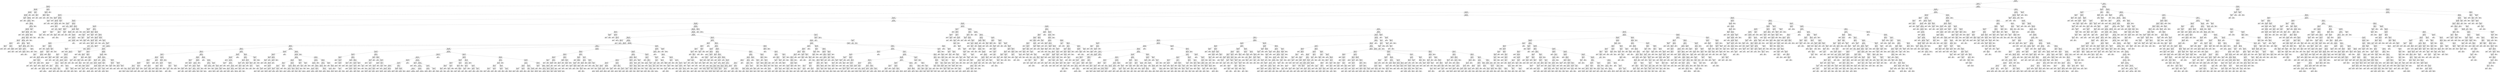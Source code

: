 digraph Tree {
node [shape=box] ;
0 [label="X[6] <= 0.099\ngini = 0.5\nsamples = 84796\nvalue = [42502, 42294]"] ;
1 [label="X[4] <= -0.194\ngini = 0.457\nsamples = 61010\nvalue = [39427, 21583]"] ;
0 -> 1 [labeldistance=2.5, labelangle=45, headlabel="True"] ;
2 [label="X[343] <= 0.003\ngini = 0.019\nsamples = 5005\nvalue = [47, 4958]"] ;
1 -> 2 ;
3 [label="X[312] <= 0.001\ngini = 0.009\nsamples = 4969\nvalue = [23, 4946]"] ;
2 -> 3 ;
4 [label="X[150] <= 0.018\ngini = 0.008\nsamples = 4964\nvalue = [19, 4945]"] ;
3 -> 4 ;
5 [label="X[155] <= -0.097\ngini = 0.006\nsamples = 4961\nvalue = [16, 4945]"] ;
4 -> 5 ;
6 [label="X[14] <= 0.001\ngini = 0.444\nsamples = 3\nvalue = [2, 1]"] ;
5 -> 6 ;
7 [label="gini = 0.0\nsamples = 1\nvalue = [0, 1]"] ;
6 -> 7 ;
8 [label="gini = 0.0\nsamples = 2\nvalue = [2, 0]"] ;
6 -> 8 ;
9 [label="X[353] <= 0.003\ngini = 0.006\nsamples = 4958\nvalue = [14, 4944]"] ;
5 -> 9 ;
10 [label="X[670] <= -0.0\ngini = 0.005\nsamples = 4957\nvalue = [13, 4944]"] ;
9 -> 10 ;
11 [label="gini = 0.0\nsamples = 1\nvalue = [1, 0]"] ;
10 -> 11 ;
12 [label="X[153] <= 0.233\ngini = 0.005\nsamples = 4956\nvalue = [12, 4944]"] ;
10 -> 12 ;
13 [label="X[469] <= 0.0\ngini = 0.004\nsamples = 4955\nvalue = [11, 4944]"] ;
12 -> 13 ;
14 [label="X[52] <= -0.647\ngini = 0.004\nsamples = 4953\nvalue = [10, 4943]"] ;
13 -> 14 ;
15 [label="X[424] <= -0.0\ngini = 0.444\nsamples = 3\nvalue = [1, 2]"] ;
14 -> 15 ;
16 [label="gini = 0.0\nsamples = 1\nvalue = [1, 0]"] ;
15 -> 16 ;
17 [label="gini = 0.0\nsamples = 2\nvalue = [0, 2]"] ;
15 -> 17 ;
18 [label="X[204] <= 0.056\ngini = 0.004\nsamples = 4950\nvalue = [9, 4941]"] ;
14 -> 18 ;
19 [label="X[44] <= 0.862\ngini = 0.003\nsamples = 4944\nvalue = [8, 4936]"] ;
18 -> 19 ;
20 [label="X[18] <= -0.7\ngini = 0.003\nsamples = 4937\nvalue = [7, 4930]"] ;
19 -> 20 ;
21 [label="X[311] <= -0.0\ngini = 0.054\nsamples = 109\nvalue = [3, 106]"] ;
20 -> 21 ;
22 [label="X[341] <= 0.0\ngini = 0.037\nsamples = 106\nvalue = [2, 104]"] ;
21 -> 22 ;
23 [label="X[234] <= -0.0\ngini = 0.18\nsamples = 10\nvalue = [1, 9]"] ;
22 -> 23 ;
24 [label="gini = 0.0\nsamples = 8\nvalue = [0, 8]"] ;
23 -> 24 ;
25 [label="gini = 0.5\nsamples = 2\nvalue = [1, 1]"] ;
23 -> 25 ;
26 [label="X[510] <= -0.0\ngini = 0.021\nsamples = 96\nvalue = [1, 95]"] ;
22 -> 26 ;
27 [label="gini = 0.0\nsamples = 64\nvalue = [0, 64]"] ;
26 -> 27 ;
28 [label="X[483] <= -0.0\ngini = 0.061\nsamples = 32\nvalue = [1, 31]"] ;
26 -> 28 ;
29 [label="gini = 0.0\nsamples = 29\nvalue = [0, 29]"] ;
28 -> 29 ;
30 [label="gini = 0.444\nsamples = 3\nvalue = [1, 2]"] ;
28 -> 30 ;
31 [label="gini = 0.444\nsamples = 3\nvalue = [1, 2]"] ;
21 -> 31 ;
32 [label="X[993] <= 0.0\ngini = 0.002\nsamples = 4828\nvalue = [4, 4824]"] ;
20 -> 32 ;
33 [label="X[632] <= -0.0\ngini = 0.001\nsamples = 4813\nvalue = [3, 4810]"] ;
32 -> 33 ;
34 [label="X[68] <= -0.126\ngini = 0.105\nsamples = 18\nvalue = [1, 17]"] ;
33 -> 34 ;
35 [label="gini = 0.0\nsamples = 14\nvalue = [0, 14]"] ;
34 -> 35 ;
36 [label="X[775] <= 0.0\ngini = 0.375\nsamples = 4\nvalue = [1, 3]"] ;
34 -> 36 ;
37 [label="gini = 0.0\nsamples = 3\nvalue = [0, 3]"] ;
36 -> 37 ;
38 [label="gini = 0.0\nsamples = 1\nvalue = [1, 0]"] ;
36 -> 38 ;
39 [label="X[506] <= 0.0\ngini = 0.001\nsamples = 4795\nvalue = [2, 4793]"] ;
33 -> 39 ;
40 [label="X[15] <= -0.448\ngini = 0.0\nsamples = 4771\nvalue = [1, 4770]"] ;
39 -> 40 ;
41 [label="X[52] <= -0.0\ngini = 0.036\nsamples = 55\nvalue = [1, 54]"] ;
40 -> 41 ;
42 [label="gini = 0.0\nsamples = 53\nvalue = [0, 53]"] ;
41 -> 42 ;
43 [label="gini = 0.5\nsamples = 2\nvalue = [1, 1]"] ;
41 -> 43 ;
44 [label="gini = 0.0\nsamples = 4716\nvalue = [0, 4716]"] ;
40 -> 44 ;
45 [label="X[449] <= 0.0\ngini = 0.08\nsamples = 24\nvalue = [1, 23]"] ;
39 -> 45 ;
46 [label="gini = 0.0\nsamples = 1\nvalue = [1, 0]"] ;
45 -> 46 ;
47 [label="gini = 0.0\nsamples = 23\nvalue = [0, 23]"] ;
45 -> 47 ;
48 [label="X[29] <= 0.001\ngini = 0.124\nsamples = 15\nvalue = [1, 14]"] ;
32 -> 48 ;
49 [label="gini = 0.0\nsamples = 1\nvalue = [1, 0]"] ;
48 -> 49 ;
50 [label="gini = 0.0\nsamples = 14\nvalue = [0, 14]"] ;
48 -> 50 ;
51 [label="X[448] <= -0.0\ngini = 0.245\nsamples = 7\nvalue = [1, 6]"] ;
19 -> 51 ;
52 [label="gini = 0.0\nsamples = 6\nvalue = [0, 6]"] ;
51 -> 52 ;
53 [label="gini = 0.0\nsamples = 1\nvalue = [1, 0]"] ;
51 -> 53 ;
54 [label="X[626] <= 0.0\ngini = 0.278\nsamples = 6\nvalue = [1, 5]"] ;
18 -> 54 ;
55 [label="gini = 0.0\nsamples = 4\nvalue = [0, 4]"] ;
54 -> 55 ;
56 [label="gini = 0.5\nsamples = 2\nvalue = [1, 1]"] ;
54 -> 56 ;
57 [label="X[209] <= 0.066\ngini = 0.5\nsamples = 2\nvalue = [1, 1]"] ;
13 -> 57 ;
58 [label="gini = 0.0\nsamples = 1\nvalue = [1, 0]"] ;
57 -> 58 ;
59 [label="gini = 0.0\nsamples = 1\nvalue = [0, 1]"] ;
57 -> 59 ;
60 [label="gini = 0.0\nsamples = 1\nvalue = [1, 0]"] ;
12 -> 60 ;
61 [label="gini = 0.0\nsamples = 1\nvalue = [1, 0]"] ;
9 -> 61 ;
62 [label="gini = 0.0\nsamples = 3\nvalue = [3, 0]"] ;
4 -> 62 ;
63 [label="X[274] <= 0.01\ngini = 0.32\nsamples = 5\nvalue = [4, 1]"] ;
3 -> 63 ;
64 [label="gini = 0.0\nsamples = 3\nvalue = [3, 0]"] ;
63 -> 64 ;
65 [label="X[476] <= 0.0\ngini = 0.5\nsamples = 2\nvalue = [1, 1]"] ;
63 -> 65 ;
66 [label="gini = 0.0\nsamples = 1\nvalue = [1, 0]"] ;
65 -> 66 ;
67 [label="gini = 0.0\nsamples = 1\nvalue = [0, 1]"] ;
65 -> 67 ;
68 [label="X[31] <= 0.015\ngini = 0.444\nsamples = 36\nvalue = [24, 12]"] ;
2 -> 68 ;
69 [label="X[45] <= 0.011\ngini = 0.285\nsamples = 29\nvalue = [24, 5]"] ;
68 -> 69 ;
70 [label="X[946] <= 0.0\ngini = 0.083\nsamples = 23\nvalue = [22, 1]"] ;
69 -> 70 ;
71 [label="gini = 0.0\nsamples = 22\nvalue = [22, 0]"] ;
70 -> 71 ;
72 [label="gini = 0.0\nsamples = 1\nvalue = [0, 1]"] ;
70 -> 72 ;
73 [label="X[972] <= -0.0\ngini = 0.444\nsamples = 6\nvalue = [2, 4]"] ;
69 -> 73 ;
74 [label="gini = 0.0\nsamples = 2\nvalue = [2, 0]"] ;
73 -> 74 ;
75 [label="gini = 0.0\nsamples = 4\nvalue = [0, 4]"] ;
73 -> 75 ;
76 [label="gini = 0.0\nsamples = 7\nvalue = [0, 7]"] ;
68 -> 76 ;
77 [label="X[1] <= 0.506\ngini = 0.417\nsamples = 56005\nvalue = [39380, 16625]"] ;
1 -> 77 ;
78 [label="X[12] <= 0.321\ngini = 0.363\nsamples = 51439\nvalue = [39201, 12238]"] ;
77 -> 78 ;
79 [label="X[27] <= -0.348\ngini = 0.327\nsamples = 48730\nvalue = [38696, 10034]"] ;
78 -> 79 ;
80 [label="X[381] <= -0.008\ngini = 0.017\nsamples = 1412\nvalue = [12, 1400]"] ;
79 -> 80 ;
81 [label="X[378] <= 0.003\ngini = 0.444\nsamples = 12\nvalue = [8, 4]"] ;
80 -> 81 ;
82 [label="X[207] <= -0.015\ngini = 0.32\nsamples = 5\nvalue = [1, 4]"] ;
81 -> 82 ;
83 [label="gini = 0.0\nsamples = 1\nvalue = [1, 0]"] ;
82 -> 83 ;
84 [label="gini = 0.0\nsamples = 4\nvalue = [0, 4]"] ;
82 -> 84 ;
85 [label="gini = 0.0\nsamples = 7\nvalue = [7, 0]"] ;
81 -> 85 ;
86 [label="X[293] <= 0.018\ngini = 0.006\nsamples = 1400\nvalue = [4, 1396]"] ;
80 -> 86 ;
87 [label="X[18] <= -0.514\ngini = 0.003\nsamples = 1397\nvalue = [2, 1395]"] ;
86 -> 87 ;
88 [label="gini = 0.0\nsamples = 1\nvalue = [1, 0]"] ;
87 -> 88 ;
89 [label="X[96] <= 0.904\ngini = 0.001\nsamples = 1396\nvalue = [1, 1395]"] ;
87 -> 89 ;
90 [label="gini = 0.0\nsamples = 1392\nvalue = [0, 1392]"] ;
89 -> 90 ;
91 [label="X[379] <= -0.0\ngini = 0.375\nsamples = 4\nvalue = [1, 3]"] ;
89 -> 91 ;
92 [label="gini = 0.5\nsamples = 2\nvalue = [1, 1]"] ;
91 -> 92 ;
93 [label="gini = 0.0\nsamples = 2\nvalue = [0, 2]"] ;
91 -> 93 ;
94 [label="X[173] <= -0.001\ngini = 0.444\nsamples = 3\nvalue = [2, 1]"] ;
86 -> 94 ;
95 [label="gini = 0.0\nsamples = 2\nvalue = [2, 0]"] ;
94 -> 95 ;
96 [label="gini = 0.0\nsamples = 1\nvalue = [0, 1]"] ;
94 -> 96 ;
97 [label="X[157] <= 0.004\ngini = 0.298\nsamples = 47318\nvalue = [38684, 8634]"] ;
79 -> 97 ;
98 [label="X[270] <= -0.001\ngini = 0.27\nsamples = 45326\nvalue = [38018, 7308]"] ;
97 -> 98 ;
99 [label="X[369] <= -0.004\ngini = 0.28\nsamples = 629\nvalue = [106, 523]"] ;
98 -> 99 ;
100 [label="X[254] <= 0.003\ngini = 0.14\nsamples = 66\nvalue = [61, 5]"] ;
99 -> 100 ;
101 [label="gini = 0.0\nsamples = 61\nvalue = [61, 0]"] ;
100 -> 101 ;
102 [label="gini = 0.0\nsamples = 5\nvalue = [0, 5]"] ;
100 -> 102 ;
103 [label="X[209] <= -0.028\ngini = 0.147\nsamples = 563\nvalue = [45, 518]"] ;
99 -> 103 ;
104 [label="X[33] <= 0.03\ngini = 0.464\nsamples = 41\nvalue = [26, 15]"] ;
103 -> 104 ;
105 [label="X[20] <= 0.025\ngini = 0.211\nsamples = 25\nvalue = [22, 3]"] ;
104 -> 105 ;
106 [label="X[5] <= -0.133\ngini = 0.091\nsamples = 21\nvalue = [20, 1]"] ;
105 -> 106 ;
107 [label="X[21] <= 0.011\ngini = 0.5\nsamples = 2\nvalue = [1, 1]"] ;
106 -> 107 ;
108 [label="gini = 0.0\nsamples = 1\nvalue = [0, 1]"] ;
107 -> 108 ;
109 [label="gini = 0.0\nsamples = 1\nvalue = [1, 0]"] ;
107 -> 109 ;
110 [label="gini = 0.0\nsamples = 19\nvalue = [19, 0]"] ;
106 -> 110 ;
111 [label="X[699] <= -0.0\ngini = 0.5\nsamples = 4\nvalue = [2, 2]"] ;
105 -> 111 ;
112 [label="gini = 0.0\nsamples = 2\nvalue = [0, 2]"] ;
111 -> 112 ;
113 [label="gini = 0.0\nsamples = 2\nvalue = [2, 0]"] ;
111 -> 113 ;
114 [label="X[450] <= 0.0\ngini = 0.375\nsamples = 16\nvalue = [4, 12]"] ;
104 -> 114 ;
115 [label="X[530] <= -0.0\ngini = 0.26\nsamples = 13\nvalue = [2, 11]"] ;
114 -> 115 ;
116 [label="X[507] <= -0.0\ngini = 0.48\nsamples = 5\nvalue = [2, 3]"] ;
115 -> 116 ;
117 [label="gini = 0.0\nsamples = 2\nvalue = [2, 0]"] ;
116 -> 117 ;
118 [label="gini = 0.0\nsamples = 3\nvalue = [0, 3]"] ;
116 -> 118 ;
119 [label="gini = 0.0\nsamples = 8\nvalue = [0, 8]"] ;
115 -> 119 ;
120 [label="X[93] <= 0.023\ngini = 0.444\nsamples = 3\nvalue = [2, 1]"] ;
114 -> 120 ;
121 [label="gini = 0.0\nsamples = 1\nvalue = [0, 1]"] ;
120 -> 121 ;
122 [label="gini = 0.0\nsamples = 2\nvalue = [2, 0]"] ;
120 -> 122 ;
123 [label="X[24] <= 0.078\ngini = 0.07\nsamples = 522\nvalue = [19, 503]"] ;
103 -> 123 ;
124 [label="X[117] <= 0.225\ngini = 0.056\nsamples = 516\nvalue = [15, 501]"] ;
123 -> 124 ;
125 [label="X[690] <= -0.001\ngini = 0.049\nsamples = 514\nvalue = [13, 501]"] ;
124 -> 125 ;
126 [label="gini = 0.0\nsamples = 1\nvalue = [1, 0]"] ;
125 -> 126 ;
127 [label="X[213] <= -0.266\ngini = 0.046\nsamples = 513\nvalue = [12, 501]"] ;
125 -> 127 ;
128 [label="gini = 0.0\nsamples = 1\nvalue = [1, 0]"] ;
127 -> 128 ;
129 [label="X[116] <= -0.088\ngini = 0.042\nsamples = 512\nvalue = [11, 501]"] ;
127 -> 129 ;
130 [label="gini = 0.0\nsamples = 1\nvalue = [1, 0]"] ;
129 -> 130 ;
131 [label="X[272] <= 0.063\ngini = 0.038\nsamples = 511\nvalue = [10, 501]"] ;
129 -> 131 ;
132 [label="X[36] <= -0.277\ngini = 0.035\nsamples = 510\nvalue = [9, 501]"] ;
131 -> 132 ;
133 [label="X[497] <= 0.0\ngini = 0.5\nsamples = 2\nvalue = [1, 1]"] ;
132 -> 133 ;
134 [label="gini = 0.0\nsamples = 1\nvalue = [1, 0]"] ;
133 -> 134 ;
135 [label="gini = 0.0\nsamples = 1\nvalue = [0, 1]"] ;
133 -> 135 ;
136 [label="X[28] <= 0.259\ngini = 0.031\nsamples = 508\nvalue = [8, 500]"] ;
132 -> 136 ;
137 [label="X[117] <= 0.223\ngini = 0.027\nsamples = 506\nvalue = [7, 499]"] ;
136 -> 137 ;
138 [label="X[2] <= -0.684\ngini = 0.02\nsamples = 492\nvalue = [5, 487]"] ;
137 -> 138 ;
139 [label="X[544] <= 0.0\ngini = 0.32\nsamples = 5\nvalue = [1, 4]"] ;
138 -> 139 ;
140 [label="gini = 0.0\nsamples = 4\nvalue = [0, 4]"] ;
139 -> 140 ;
141 [label="gini = 0.0\nsamples = 1\nvalue = [1, 0]"] ;
139 -> 141 ;
142 [label="X[103] <= -0.112\ngini = 0.016\nsamples = 487\nvalue = [4, 483]"] ;
138 -> 142 ;
143 [label="X[182] <= 0.0\ngini = 0.075\nsamples = 102\nvalue = [4, 98]"] ;
142 -> 143 ;
144 [label="X[436] <= 0.0\ngini = 0.48\nsamples = 5\nvalue = [2, 3]"] ;
143 -> 144 ;
145 [label="X[126] <= -0.151\ngini = 0.444\nsamples = 3\nvalue = [2, 1]"] ;
144 -> 145 ;
146 [label="gini = 0.5\nsamples = 2\nvalue = [1, 1]"] ;
145 -> 146 ;
147 [label="gini = 0.0\nsamples = 1\nvalue = [1, 0]"] ;
145 -> 147 ;
148 [label="gini = 0.0\nsamples = 2\nvalue = [0, 2]"] ;
144 -> 148 ;
149 [label="X[163] <= 0.001\ngini = 0.04\nsamples = 97\nvalue = [2, 95]"] ;
143 -> 149 ;
150 [label="X[584] <= 0.0\ngini = 0.142\nsamples = 26\nvalue = [2, 24]"] ;
149 -> 150 ;
151 [label="X[219] <= -0.002\ngini = 0.444\nsamples = 3\nvalue = [2, 1]"] ;
150 -> 151 ;
152 [label="gini = 0.0\nsamples = 1\nvalue = [0, 1]"] ;
151 -> 152 ;
153 [label="gini = 0.0\nsamples = 2\nvalue = [2, 0]"] ;
151 -> 153 ;
154 [label="gini = 0.0\nsamples = 23\nvalue = [0, 23]"] ;
150 -> 154 ;
155 [label="gini = 0.0\nsamples = 71\nvalue = [0, 71]"] ;
149 -> 155 ;
156 [label="gini = 0.0\nsamples = 385\nvalue = [0, 385]"] ;
142 -> 156 ;
157 [label="X[396] <= -0.001\ngini = 0.245\nsamples = 14\nvalue = [2, 12]"] ;
137 -> 157 ;
158 [label="gini = 0.0\nsamples = 8\nvalue = [0, 8]"] ;
157 -> 158 ;
159 [label="X[389] <= 0.0\ngini = 0.444\nsamples = 6\nvalue = [2, 4]"] ;
157 -> 159 ;
160 [label="gini = 0.0\nsamples = 3\nvalue = [0, 3]"] ;
159 -> 160 ;
161 [label="X[382] <= 0.001\ngini = 0.444\nsamples = 3\nvalue = [2, 1]"] ;
159 -> 161 ;
162 [label="gini = 0.5\nsamples = 2\nvalue = [1, 1]"] ;
161 -> 162 ;
163 [label="gini = 0.0\nsamples = 1\nvalue = [1, 0]"] ;
161 -> 163 ;
164 [label="X[39] <= 0.017\ngini = 0.5\nsamples = 2\nvalue = [1, 1]"] ;
136 -> 164 ;
165 [label="gini = 0.0\nsamples = 1\nvalue = [1, 0]"] ;
164 -> 165 ;
166 [label="gini = 0.0\nsamples = 1\nvalue = [0, 1]"] ;
164 -> 166 ;
167 [label="gini = 0.0\nsamples = 1\nvalue = [1, 0]"] ;
131 -> 167 ;
168 [label="gini = 0.0\nsamples = 2\nvalue = [2, 0]"] ;
124 -> 168 ;
169 [label="X[594] <= -0.0\ngini = 0.444\nsamples = 6\nvalue = [4, 2]"] ;
123 -> 169 ;
170 [label="gini = 0.0\nsamples = 2\nvalue = [0, 2]"] ;
169 -> 170 ;
171 [label="gini = 0.0\nsamples = 4\nvalue = [4, 0]"] ;
169 -> 171 ;
172 [label="X[7] <= 0.21\ngini = 0.258\nsamples = 44697\nvalue = [37912, 6785]"] ;
98 -> 172 ;
173 [label="X[201] <= -0.009\ngini = 0.224\nsamples = 38867\nvalue = [33884, 4983]"] ;
172 -> 173 ;
174 [label="X[477] <= -0.002\ngini = 0.232\nsamples = 239\nvalue = [32, 207]"] ;
173 -> 174 ;
175 [label="X[504] <= -0.004\ngini = 0.436\nsamples = 28\nvalue = [19, 9]"] ;
174 -> 175 ;
176 [label="gini = 0.0\nsamples = 6\nvalue = [0, 6]"] ;
175 -> 176 ;
177 [label="X[176] <= 0.031\ngini = 0.236\nsamples = 22\nvalue = [19, 3]"] ;
175 -> 177 ;
178 [label="gini = 0.0\nsamples = 18\nvalue = [18, 0]"] ;
177 -> 178 ;
179 [label="X[794] <= 0.0\ngini = 0.375\nsamples = 4\nvalue = [1, 3]"] ;
177 -> 179 ;
180 [label="gini = 0.0\nsamples = 2\nvalue = [0, 2]"] ;
179 -> 180 ;
181 [label="X[652] <= -0.0\ngini = 0.5\nsamples = 2\nvalue = [1, 1]"] ;
179 -> 181 ;
182 [label="gini = 0.0\nsamples = 1\nvalue = [0, 1]"] ;
181 -> 182 ;
183 [label="gini = 0.0\nsamples = 1\nvalue = [1, 0]"] ;
181 -> 183 ;
184 [label="X[953] <= -0.0\ngini = 0.116\nsamples = 211\nvalue = [13, 198]"] ;
174 -> 184 ;
185 [label="X[506] <= -0.0\ngini = 0.5\nsamples = 10\nvalue = [5, 5]"] ;
184 -> 185 ;
186 [label="gini = 0.0\nsamples = 3\nvalue = [0, 3]"] ;
185 -> 186 ;
187 [label="X[136] <= -0.021\ngini = 0.408\nsamples = 7\nvalue = [5, 2]"] ;
185 -> 187 ;
188 [label="X[188] <= 0.003\ngini = 0.5\nsamples = 4\nvalue = [2, 2]"] ;
187 -> 188 ;
189 [label="X[665] <= 0.0\ngini = 0.444\nsamples = 3\nvalue = [2, 1]"] ;
188 -> 189 ;
190 [label="gini = 0.5\nsamples = 2\nvalue = [1, 1]"] ;
189 -> 190 ;
191 [label="gini = 0.0\nsamples = 1\nvalue = [1, 0]"] ;
189 -> 191 ;
192 [label="gini = 0.0\nsamples = 1\nvalue = [0, 1]"] ;
188 -> 192 ;
193 [label="gini = 0.0\nsamples = 3\nvalue = [3, 0]"] ;
187 -> 193 ;
194 [label="X[24] <= -0.238\ngini = 0.076\nsamples = 201\nvalue = [8, 193]"] ;
184 -> 194 ;
195 [label="gini = 0.0\nsamples = 1\nvalue = [1, 0]"] ;
194 -> 195 ;
196 [label="X[759] <= 0.0\ngini = 0.068\nsamples = 200\nvalue = [7, 193]"] ;
194 -> 196 ;
197 [label="X[353] <= 0.024\ngini = 0.023\nsamples = 171\nvalue = [2, 169]"] ;
196 -> 197 ;
198 [label="X[125] <= 0.056\ngini = 0.012\nsamples = 169\nvalue = [1, 168]"] ;
197 -> 198 ;
199 [label="gini = 0.0\nsamples = 155\nvalue = [0, 155]"] ;
198 -> 199 ;
200 [label="X[995] <= -0.001\ngini = 0.133\nsamples = 14\nvalue = [1, 13]"] ;
198 -> 200 ;
201 [label="gini = 0.0\nsamples = 13\nvalue = [0, 13]"] ;
200 -> 201 ;
202 [label="gini = 0.0\nsamples = 1\nvalue = [1, 0]"] ;
200 -> 202 ;
203 [label="X[703] <= -0.0\ngini = 0.5\nsamples = 2\nvalue = [1, 1]"] ;
197 -> 203 ;
204 [label="gini = 0.0\nsamples = 1\nvalue = [0, 1]"] ;
203 -> 204 ;
205 [label="gini = 0.0\nsamples = 1\nvalue = [1, 0]"] ;
203 -> 205 ;
206 [label="X[199] <= -0.054\ngini = 0.285\nsamples = 29\nvalue = [5, 24]"] ;
196 -> 206 ;
207 [label="gini = 0.0\nsamples = 2\nvalue = [2, 0]"] ;
206 -> 207 ;
208 [label="X[771] <= 0.0\ngini = 0.198\nsamples = 27\nvalue = [3, 24]"] ;
206 -> 208 ;
209 [label="gini = 0.0\nsamples = 13\nvalue = [0, 13]"] ;
208 -> 209 ;
210 [label="X[167] <= -0.004\ngini = 0.337\nsamples = 14\nvalue = [3, 11]"] ;
208 -> 210 ;
211 [label="X[543] <= 0.001\ngini = 0.153\nsamples = 12\nvalue = [1, 11]"] ;
210 -> 211 ;
212 [label="X[199] <= -0.041\ngini = 0.278\nsamples = 6\nvalue = [1, 5]"] ;
211 -> 212 ;
213 [label="gini = 0.0\nsamples = 3\nvalue = [0, 3]"] ;
212 -> 213 ;
214 [label="gini = 0.444\nsamples = 3\nvalue = [1, 2]"] ;
212 -> 214 ;
215 [label="gini = 0.0\nsamples = 6\nvalue = [0, 6]"] ;
211 -> 215 ;
216 [label="gini = 0.0\nsamples = 2\nvalue = [2, 0]"] ;
210 -> 216 ;
217 [label="X[230] <= 0.081\ngini = 0.217\nsamples = 38628\nvalue = [33852, 4776]"] ;
173 -> 217 ;
218 [label="X[128] <= -0.174\ngini = 0.212\nsamples = 38482\nvalue = [33849, 4633]"] ;
217 -> 218 ;
219 [label="X[532] <= -0.0\ngini = 0.139\nsamples = 133\nvalue = [10, 123]"] ;
218 -> 219 ;
220 [label="X[345] <= -0.001\ngini = 0.198\nsamples = 9\nvalue = [8, 1]"] ;
219 -> 220 ;
221 [label="gini = 0.0\nsamples = 1\nvalue = [0, 1]"] ;
220 -> 221 ;
222 [label="gini = 0.0\nsamples = 8\nvalue = [8, 0]"] ;
220 -> 222 ;
223 [label="X[132] <= -0.048\ngini = 0.032\nsamples = 124\nvalue = [2, 122]"] ;
219 -> 223 ;
224 [label="gini = 0.0\nsamples = 1\nvalue = [1, 0]"] ;
223 -> 224 ;
225 [label="X[401] <= -0.001\ngini = 0.016\nsamples = 123\nvalue = [1, 122]"] ;
223 -> 225 ;
226 [label="gini = 0.0\nsamples = 1\nvalue = [1, 0]"] ;
225 -> 226 ;
227 [label="gini = 0.0\nsamples = 122\nvalue = [0, 122]"] ;
225 -> 227 ;
228 [label="X[587] <= 0.001\ngini = 0.208\nsamples = 38349\nvalue = [33839, 4510]"] ;
218 -> 228 ;
229 [label="X[21] <= 0.105\ngini = 0.203\nsamples = 38221\nvalue = [33827, 4394]"] ;
228 -> 229 ;
230 [label="X[200] <= -0.155\ngini = 0.187\nsamples = 36182\nvalue = [32400, 3782]"] ;
229 -> 230 ;
231 [label="X[453] <= -0.0\ngini = 0.194\nsamples = 101\nvalue = [11, 90]"] ;
230 -> 231 ;
232 [label="gini = 0.0\nsamples = 11\nvalue = [11, 0]"] ;
231 -> 232 ;
233 [label="gini = 0.0\nsamples = 90\nvalue = [0, 90]"] ;
231 -> 233 ;
234 [label="X[9] <= -0.295\ngini = 0.184\nsamples = 36081\nvalue = [32389, 3692]"] ;
230 -> 234 ;
235 [label="X[681] <= -0.0\ngini = 0.293\nsamples = 6541\nvalue = [5374, 1167]"] ;
234 -> 235 ;
236 [label="X[241] <= 0.001\ngini = 0.196\nsamples = 2024\nvalue = [1801, 223]"] ;
235 -> 236 ;
237 [label="X[535] <= 0.0\ngini = 0.122\nsamples = 1177\nvalue = [1100, 77]"] ;
236 -> 237 ;
238 [label="X[44] <= -0.232\ngini = 0.116\nsamples = 1170\nvalue = [1098, 72]"] ;
237 -> 238 ;
239 [label="X[334] <= 0.0\ngini = 0.375\nsamples = 4\nvalue = [1, 3]"] ;
238 -> 239 ;
240 [label="gini = 0.0\nsamples = 2\nvalue = [0, 2]"] ;
239 -> 240 ;
241 [label="X[588] <= 0.0\ngini = 0.5\nsamples = 2\nvalue = [1, 1]"] ;
239 -> 241 ;
242 [label="gini = 0.0\nsamples = 1\nvalue = [1, 0]"] ;
241 -> 242 ;
243 [label="gini = 0.0\nsamples = 1\nvalue = [0, 1]"] ;
241 -> 243 ;
244 [label="X[132] <= -0.115\ngini = 0.111\nsamples = 1166\nvalue = [1097, 69]"] ;
238 -> 244 ;
245 [label="gini = 0.0\nsamples = 2\nvalue = [0, 2]"] ;
244 -> 245 ;
246 [label="X[151] <= 0.01\ngini = 0.108\nsamples = 1164\nvalue = [1097, 67]"] ;
244 -> 246 ;
247 [label="X[287] <= -0.0\ngini = 0.092\nsamples = 1071\nvalue = [1019, 52]"] ;
246 -> 247 ;
248 [label="X[24] <= 0.176\ngini = 0.016\nsamples = 368\nvalue = [365, 3]"] ;
247 -> 248 ;
249 [label="X[205] <= -0.016\ngini = 0.011\nsamples = 367\nvalue = [365, 2]"] ;
248 -> 249 ;
250 [label="gini = 0.0\nsamples = 1\nvalue = [0, 1]"] ;
249 -> 250 ;
251 [label="X[809] <= -0.0\ngini = 0.005\nsamples = 366\nvalue = [365, 1]"] ;
249 -> 251 ;
252 [label="gini = 0.32\nsamples = 5\nvalue = [4, 1]"] ;
251 -> 252 ;
253 [label="gini = 0.0\nsamples = 361\nvalue = [361, 0]"] ;
251 -> 253 ;
254 [label="gini = 0.0\nsamples = 1\nvalue = [0, 1]"] ;
248 -> 254 ;
255 [label="X[287] <= -0.0\ngini = 0.13\nsamples = 703\nvalue = [654, 49]"] ;
247 -> 255 ;
256 [label="X[276] <= -0.0\ngini = 0.5\nsamples = 6\nvalue = [3, 3]"] ;
255 -> 256 ;
257 [label="gini = 0.0\nsamples = 3\nvalue = [3, 0]"] ;
256 -> 257 ;
258 [label="gini = 0.0\nsamples = 3\nvalue = [0, 3]"] ;
256 -> 258 ;
259 [label="X[750] <= 0.0\ngini = 0.123\nsamples = 697\nvalue = [651, 46]"] ;
255 -> 259 ;
260 [label="X[314] <= 0.001\ngini = 0.117\nsamples = 690\nvalue = [647, 43]"] ;
259 -> 260 ;
261 [label="gini = 0.105\nsamples = 667\nvalue = [630, 37]"] ;
260 -> 261 ;
262 [label="gini = 0.386\nsamples = 23\nvalue = [17, 6]"] ;
260 -> 262 ;
263 [label="X[418] <= 0.0\ngini = 0.49\nsamples = 7\nvalue = [4, 3]"] ;
259 -> 263 ;
264 [label="gini = 0.0\nsamples = 3\nvalue = [0, 3]"] ;
263 -> 264 ;
265 [label="gini = 0.0\nsamples = 4\nvalue = [4, 0]"] ;
263 -> 265 ;
266 [label="X[51] <= 0.109\ngini = 0.271\nsamples = 93\nvalue = [78, 15]"] ;
246 -> 266 ;
267 [label="X[58] <= -0.191\ngini = 0.231\nsamples = 90\nvalue = [78, 12]"] ;
266 -> 267 ;
268 [label="gini = 0.0\nsamples = 2\nvalue = [0, 2]"] ;
267 -> 268 ;
269 [label="X[65] <= -0.146\ngini = 0.201\nsamples = 88\nvalue = [78, 10]"] ;
267 -> 269 ;
270 [label="X[399] <= 0.0\ngini = 0.49\nsamples = 7\nvalue = [3, 4]"] ;
269 -> 270 ;
271 [label="gini = 0.0\nsamples = 3\nvalue = [0, 3]"] ;
270 -> 271 ;
272 [label="gini = 0.375\nsamples = 4\nvalue = [3, 1]"] ;
270 -> 272 ;
273 [label="X[109] <= 0.005\ngini = 0.137\nsamples = 81\nvalue = [75, 6]"] ;
269 -> 273 ;
274 [label="gini = 0.5\nsamples = 6\nvalue = [3, 3]"] ;
273 -> 274 ;
275 [label="gini = 0.077\nsamples = 75\nvalue = [72, 3]"] ;
273 -> 275 ;
276 [label="gini = 0.0\nsamples = 3\nvalue = [0, 3]"] ;
266 -> 276 ;
277 [label="X[189] <= 0.013\ngini = 0.408\nsamples = 7\nvalue = [2, 5]"] ;
237 -> 277 ;
278 [label="gini = 0.0\nsamples = 2\nvalue = [2, 0]"] ;
277 -> 278 ;
279 [label="gini = 0.0\nsamples = 5\nvalue = [0, 5]"] ;
277 -> 279 ;
280 [label="X[765] <= -0.0\ngini = 0.285\nsamples = 847\nvalue = [701, 146]"] ;
236 -> 280 ;
281 [label="X[502] <= -0.0\ngini = 0.493\nsamples = 41\nvalue = [18, 23]"] ;
280 -> 281 ;
282 [label="X[534] <= 0.0\ngini = 0.42\nsamples = 30\nvalue = [9, 21]"] ;
281 -> 282 ;
283 [label="X[979] <= -0.0\ngini = 0.117\nsamples = 16\nvalue = [1, 15]"] ;
282 -> 283 ;
284 [label="X[17] <= 0.019\ngini = 0.5\nsamples = 2\nvalue = [1, 1]"] ;
283 -> 284 ;
285 [label="gini = 0.0\nsamples = 1\nvalue = [1, 0]"] ;
284 -> 285 ;
286 [label="gini = 0.0\nsamples = 1\nvalue = [0, 1]"] ;
284 -> 286 ;
287 [label="gini = 0.0\nsamples = 14\nvalue = [0, 14]"] ;
283 -> 287 ;
288 [label="X[961] <= 0.0\ngini = 0.49\nsamples = 14\nvalue = [8, 6]"] ;
282 -> 288 ;
289 [label="X[288] <= 0.0\ngini = 0.397\nsamples = 11\nvalue = [8, 3]"] ;
288 -> 289 ;
290 [label="gini = 0.0\nsamples = 5\nvalue = [5, 0]"] ;
289 -> 290 ;
291 [label="X[969] <= -0.0\ngini = 0.5\nsamples = 6\nvalue = [3, 3]"] ;
289 -> 291 ;
292 [label="gini = 0.0\nsamples = 3\nvalue = [3, 0]"] ;
291 -> 292 ;
293 [label="gini = 0.0\nsamples = 3\nvalue = [0, 3]"] ;
291 -> 293 ;
294 [label="gini = 0.0\nsamples = 3\nvalue = [0, 3]"] ;
288 -> 294 ;
295 [label="X[808] <= -0.0\ngini = 0.298\nsamples = 11\nvalue = [9, 2]"] ;
281 -> 295 ;
296 [label="gini = 0.0\nsamples = 8\nvalue = [8, 0]"] ;
295 -> 296 ;
297 [label="X[472] <= 0.0\ngini = 0.444\nsamples = 3\nvalue = [1, 2]"] ;
295 -> 297 ;
298 [label="gini = 0.0\nsamples = 1\nvalue = [0, 1]"] ;
297 -> 298 ;
299 [label="X[766] <= 0.0\ngini = 0.5\nsamples = 2\nvalue = [1, 1]"] ;
297 -> 299 ;
300 [label="gini = 0.0\nsamples = 1\nvalue = [0, 1]"] ;
299 -> 300 ;
301 [label="gini = 0.0\nsamples = 1\nvalue = [1, 0]"] ;
299 -> 301 ;
302 [label="X[294] <= 0.008\ngini = 0.259\nsamples = 806\nvalue = [683, 123]"] ;
280 -> 302 ;
303 [label="X[127] <= -0.002\ngini = 0.253\nsamples = 802\nvalue = [683, 119]"] ;
302 -> 303 ;
304 [label="X[60] <= 0.645\ngini = 0.056\nsamples = 140\nvalue = [136, 4]"] ;
303 -> 304 ;
305 [label="X[86] <= -0.049\ngini = 0.042\nsamples = 139\nvalue = [136, 3]"] ;
304 -> 305 ;
306 [label="gini = 0.0\nsamples = 1\nvalue = [0, 1]"] ;
305 -> 306 ;
307 [label="X[103] <= -0.071\ngini = 0.029\nsamples = 138\nvalue = [136, 2]"] ;
305 -> 307 ;
308 [label="X[533] <= -0.0\ngini = 0.444\nsamples = 3\nvalue = [2, 1]"] ;
307 -> 308 ;
309 [label="gini = 0.0\nsamples = 2\nvalue = [2, 0]"] ;
308 -> 309 ;
310 [label="gini = 0.0\nsamples = 1\nvalue = [0, 1]"] ;
308 -> 310 ;
311 [label="X[745] <= -0.0\ngini = 0.015\nsamples = 135\nvalue = [134, 1]"] ;
307 -> 311 ;
312 [label="X[161] <= -0.013\ngini = 0.375\nsamples = 4\nvalue = [3, 1]"] ;
311 -> 312 ;
313 [label="gini = 0.0\nsamples = 1\nvalue = [0, 1]"] ;
312 -> 313 ;
314 [label="gini = 0.0\nsamples = 3\nvalue = [3, 0]"] ;
312 -> 314 ;
315 [label="gini = 0.0\nsamples = 131\nvalue = [131, 0]"] ;
311 -> 315 ;
316 [label="gini = 0.0\nsamples = 1\nvalue = [0, 1]"] ;
304 -> 316 ;
317 [label="X[372] <= 0.0\ngini = 0.287\nsamples = 662\nvalue = [547, 115]"] ;
303 -> 317 ;
318 [label="X[809] <= 0.0\ngini = 0.269\nsamples = 630\nvalue = [529, 101]"] ;
317 -> 318 ;
319 [label="X[230] <= 0.001\ngini = 0.262\nsamples = 625\nvalue = [528, 97]"] ;
318 -> 319 ;
320 [label="X[36] <= 0.536\ngini = 0.292\nsamples = 524\nvalue = [431, 93]"] ;
319 -> 320 ;
321 [label="X[474] <= 0.0\ngini = 0.288\nsamples = 522\nvalue = [431, 91]"] ;
320 -> 321 ;
322 [label="gini = 0.284\nsamples = 520\nvalue = [431, 89]"] ;
321 -> 322 ;
323 [label="gini = 0.0\nsamples = 2\nvalue = [0, 2]"] ;
321 -> 323 ;
324 [label="gini = 0.0\nsamples = 2\nvalue = [0, 2]"] ;
320 -> 324 ;
325 [label="X[465] <= -0.0\ngini = 0.076\nsamples = 101\nvalue = [97, 4]"] ;
319 -> 325 ;
326 [label="X[45] <= 0.046\ngini = 0.5\nsamples = 4\nvalue = [2, 2]"] ;
325 -> 326 ;
327 [label="gini = 0.444\nsamples = 3\nvalue = [1, 2]"] ;
326 -> 327 ;
328 [label="gini = 0.0\nsamples = 1\nvalue = [1, 0]"] ;
326 -> 328 ;
329 [label="X[124] <= -0.006\ngini = 0.04\nsamples = 97\nvalue = [95, 2]"] ;
325 -> 329 ;
330 [label="gini = 0.021\nsamples = 94\nvalue = [93, 1]"] ;
329 -> 330 ;
331 [label="gini = 0.444\nsamples = 3\nvalue = [2, 1]"] ;
329 -> 331 ;
332 [label="X[579] <= -0.0\ngini = 0.32\nsamples = 5\nvalue = [1, 4]"] ;
318 -> 332 ;
333 [label="gini = 0.0\nsamples = 1\nvalue = [1, 0]"] ;
332 -> 333 ;
334 [label="gini = 0.0\nsamples = 4\nvalue = [0, 4]"] ;
332 -> 334 ;
335 [label="X[570] <= 0.0\ngini = 0.492\nsamples = 32\nvalue = [18, 14]"] ;
317 -> 335 ;
336 [label="X[396] <= -0.003\ngini = 0.355\nsamples = 13\nvalue = [3, 10]"] ;
335 -> 336 ;
337 [label="X[99] <= 0.006\ngini = 0.375\nsamples = 4\nvalue = [3, 1]"] ;
336 -> 337 ;
338 [label="gini = 0.0\nsamples = 1\nvalue = [0, 1]"] ;
337 -> 338 ;
339 [label="gini = 0.0\nsamples = 3\nvalue = [3, 0]"] ;
337 -> 339 ;
340 [label="gini = 0.0\nsamples = 9\nvalue = [0, 9]"] ;
336 -> 340 ;
341 [label="X[824] <= 0.001\ngini = 0.332\nsamples = 19\nvalue = [15, 4]"] ;
335 -> 341 ;
342 [label="X[464] <= -0.0\ngini = 0.124\nsamples = 15\nvalue = [14, 1]"] ;
341 -> 342 ;
343 [label="gini = 0.0\nsamples = 1\nvalue = [0, 1]"] ;
342 -> 343 ;
344 [label="gini = 0.0\nsamples = 14\nvalue = [14, 0]"] ;
342 -> 344 ;
345 [label="X[148] <= 0.014\ngini = 0.375\nsamples = 4\nvalue = [1, 3]"] ;
341 -> 345 ;
346 [label="gini = 0.0\nsamples = 1\nvalue = [1, 0]"] ;
345 -> 346 ;
347 [label="gini = 0.0\nsamples = 3\nvalue = [0, 3]"] ;
345 -> 347 ;
348 [label="gini = 0.0\nsamples = 4\nvalue = [0, 4]"] ;
302 -> 348 ;
349 [label="X[329] <= 0.0\ngini = 0.331\nsamples = 4517\nvalue = [3573, 944]"] ;
235 -> 349 ;
350 [label="X[992] <= 0.0\ngini = 0.389\nsamples = 1761\nvalue = [1296, 465]"] ;
349 -> 350 ;
351 [label="X[395] <= -0.0\ngini = 0.348\nsamples = 1390\nvalue = [1078, 312]"] ;
350 -> 351 ;
352 [label="X[56] <= 0.042\ngini = 0.47\nsamples = 312\nvalue = [194, 118]"] ;
351 -> 352 ;
353 [label="X[801] <= 0.0\ngini = 0.498\nsamples = 212\nvalue = [113, 99]"] ;
352 -> 353 ;
354 [label="X[206] <= 0.0\ngini = 0.5\nsamples = 196\nvalue = [99, 97]"] ;
353 -> 354 ;
355 [label="X[24] <= 0.145\ngini = 0.495\nsamples = 168\nvalue = [92, 76]"] ;
354 -> 355 ;
356 [label="X[533] <= -0.0\ngini = 0.5\nsamples = 153\nvalue = [78, 75]"] ;
355 -> 356 ;
357 [label="X[253] <= -0.0\ngini = 0.302\nsamples = 27\nvalue = [22, 5]"] ;
356 -> 357 ;
358 [label="gini = 0.0\nsamples = 2\nvalue = [0, 2]"] ;
357 -> 358 ;
359 [label="gini = 0.211\nsamples = 25\nvalue = [22, 3]"] ;
357 -> 359 ;
360 [label="X[2] <= -0.058\ngini = 0.494\nsamples = 126\nvalue = [56, 70]"] ;
356 -> 360 ;
361 [label="gini = 0.5\nsamples = 108\nvalue = [54, 54]"] ;
360 -> 361 ;
362 [label="gini = 0.198\nsamples = 18\nvalue = [2, 16]"] ;
360 -> 362 ;
363 [label="X[88] <= -0.016\ngini = 0.124\nsamples = 15\nvalue = [14, 1]"] ;
355 -> 363 ;
364 [label="X[225] <= -0.001\ngini = 0.444\nsamples = 3\nvalue = [2, 1]"] ;
363 -> 364 ;
365 [label="gini = 0.0\nsamples = 1\nvalue = [0, 1]"] ;
364 -> 365 ;
366 [label="gini = 0.0\nsamples = 2\nvalue = [2, 0]"] ;
364 -> 366 ;
367 [label="gini = 0.0\nsamples = 12\nvalue = [12, 0]"] ;
363 -> 367 ;
368 [label="X[298] <= -0.007\ngini = 0.375\nsamples = 28\nvalue = [7, 21]"] ;
354 -> 368 ;
369 [label="gini = 0.0\nsamples = 3\nvalue = [3, 0]"] ;
368 -> 369 ;
370 [label="X[776] <= 0.0\ngini = 0.269\nsamples = 25\nvalue = [4, 21]"] ;
368 -> 370 ;
371 [label="X[371] <= -0.001\ngini = 0.095\nsamples = 20\nvalue = [1, 19]"] ;
370 -> 371 ;
372 [label="gini = 0.5\nsamples = 2\nvalue = [1, 1]"] ;
371 -> 372 ;
373 [label="gini = 0.0\nsamples = 18\nvalue = [0, 18]"] ;
371 -> 373 ;
374 [label="X[372] <= 0.0\ngini = 0.48\nsamples = 5\nvalue = [3, 2]"] ;
370 -> 374 ;
375 [label="gini = 0.0\nsamples = 2\nvalue = [2, 0]"] ;
374 -> 375 ;
376 [label="gini = 0.444\nsamples = 3\nvalue = [1, 2]"] ;
374 -> 376 ;
377 [label="X[7] <= -0.19\ngini = 0.219\nsamples = 16\nvalue = [14, 2]"] ;
353 -> 377 ;
378 [label="gini = 0.0\nsamples = 2\nvalue = [0, 2]"] ;
377 -> 378 ;
379 [label="gini = 0.0\nsamples = 14\nvalue = [14, 0]"] ;
377 -> 379 ;
380 [label="X[331] <= 0.001\ngini = 0.308\nsamples = 100\nvalue = [81, 19]"] ;
352 -> 380 ;
381 [label="X[586] <= 0.0\ngini = 0.275\nsamples = 97\nvalue = [81, 16]"] ;
380 -> 381 ;
382 [label="X[19] <= 0.068\ngini = 0.184\nsamples = 78\nvalue = [70, 8]"] ;
381 -> 382 ;
383 [label="X[2] <= -0.072\ngini = 0.147\nsamples = 75\nvalue = [69, 6]"] ;
382 -> 383 ;
384 [label="gini = 0.0\nsamples = 1\nvalue = [0, 1]"] ;
383 -> 384 ;
385 [label="X[315] <= 0.0\ngini = 0.126\nsamples = 74\nvalue = [69, 5]"] ;
383 -> 385 ;
386 [label="gini = 0.375\nsamples = 12\nvalue = [9, 3]"] ;
385 -> 386 ;
387 [label="gini = 0.062\nsamples = 62\nvalue = [60, 2]"] ;
385 -> 387 ;
388 [label="X[290] <= 0.0\ngini = 0.444\nsamples = 3\nvalue = [1, 2]"] ;
382 -> 388 ;
389 [label="gini = 0.0\nsamples = 1\nvalue = [1, 0]"] ;
388 -> 389 ;
390 [label="gini = 0.0\nsamples = 2\nvalue = [0, 2]"] ;
388 -> 390 ;
391 [label="X[615] <= -0.0\ngini = 0.488\nsamples = 19\nvalue = [11, 8]"] ;
381 -> 391 ;
392 [label="X[629] <= -0.0\ngini = 0.165\nsamples = 11\nvalue = [10, 1]"] ;
391 -> 392 ;
393 [label="X[72] <= -0.022\ngini = 0.5\nsamples = 2\nvalue = [1, 1]"] ;
392 -> 393 ;
394 [label="gini = 0.0\nsamples = 1\nvalue = [1, 0]"] ;
393 -> 394 ;
395 [label="gini = 0.0\nsamples = 1\nvalue = [0, 1]"] ;
393 -> 395 ;
396 [label="gini = 0.0\nsamples = 9\nvalue = [9, 0]"] ;
392 -> 396 ;
397 [label="X[999] <= 0.0\ngini = 0.219\nsamples = 8\nvalue = [1, 7]"] ;
391 -> 397 ;
398 [label="gini = 0.0\nsamples = 6\nvalue = [0, 6]"] ;
397 -> 398 ;
399 [label="gini = 0.5\nsamples = 2\nvalue = [1, 1]"] ;
397 -> 399 ;
400 [label="gini = 0.0\nsamples = 3\nvalue = [0, 3]"] ;
380 -> 400 ;
401 [label="X[948] <= 0.0\ngini = 0.295\nsamples = 1078\nvalue = [884, 194]"] ;
351 -> 401 ;
402 [label="X[388] <= -0.0\ngini = 0.257\nsamples = 824\nvalue = [699, 125]"] ;
401 -> 402 ;
403 [label="X[739] <= -0.0\ngini = 0.486\nsamples = 12\nvalue = [5, 7]"] ;
402 -> 403 ;
404 [label="gini = 0.0\nsamples = 3\nvalue = [3, 0]"] ;
403 -> 404 ;
405 [label="X[321] <= 0.0\ngini = 0.346\nsamples = 9\nvalue = [2, 7]"] ;
403 -> 405 ;
406 [label="X[304] <= -0.001\ngini = 0.219\nsamples = 8\nvalue = [1, 7]"] ;
405 -> 406 ;
407 [label="X[654] <= 0.0\ngini = 0.444\nsamples = 3\nvalue = [1, 2]"] ;
406 -> 407 ;
408 [label="gini = 0.0\nsamples = 2\nvalue = [0, 2]"] ;
407 -> 408 ;
409 [label="gini = 0.0\nsamples = 1\nvalue = [1, 0]"] ;
407 -> 409 ;
410 [label="gini = 0.0\nsamples = 5\nvalue = [0, 5]"] ;
406 -> 410 ;
411 [label="gini = 0.0\nsamples = 1\nvalue = [1, 0]"] ;
405 -> 411 ;
412 [label="X[258] <= 0.002\ngini = 0.248\nsamples = 812\nvalue = [694, 118]"] ;
402 -> 412 ;
413 [label="X[781] <= 0.0\ngini = 0.244\nsamples = 809\nvalue = [694, 115]"] ;
412 -> 413 ;
414 [label="X[137] <= -0.251\ngini = 0.237\nsamples = 801\nvalue = [691, 110]"] ;
413 -> 414 ;
415 [label="X[500] <= -0.0\ngini = 0.5\nsamples = 14\nvalue = [7, 7]"] ;
414 -> 415 ;
416 [label="gini = 0.0\nsamples = 5\nvalue = [5, 0]"] ;
415 -> 416 ;
417 [label="gini = 0.346\nsamples = 9\nvalue = [2, 7]"] ;
415 -> 417 ;
418 [label="X[84] <= 0.1\ngini = 0.227\nsamples = 787\nvalue = [684, 103]"] ;
414 -> 418 ;
419 [label="gini = 0.223\nsamples = 783\nvalue = [683, 100]"] ;
418 -> 419 ;
420 [label="gini = 0.375\nsamples = 4\nvalue = [1, 3]"] ;
418 -> 420 ;
421 [label="X[56] <= 0.028\ngini = 0.469\nsamples = 8\nvalue = [3, 5]"] ;
413 -> 421 ;
422 [label="X[11] <= -0.21\ngini = 0.375\nsamples = 4\nvalue = [3, 1]"] ;
421 -> 422 ;
423 [label="gini = 0.0\nsamples = 1\nvalue = [0, 1]"] ;
422 -> 423 ;
424 [label="gini = 0.0\nsamples = 3\nvalue = [3, 0]"] ;
422 -> 424 ;
425 [label="gini = 0.0\nsamples = 4\nvalue = [0, 4]"] ;
421 -> 425 ;
426 [label="gini = 0.0\nsamples = 3\nvalue = [0, 3]"] ;
412 -> 426 ;
427 [label="X[250] <= -0.0\ngini = 0.396\nsamples = 254\nvalue = [185, 69]"] ;
401 -> 427 ;
428 [label="gini = 0.0\nsamples = 4\nvalue = [0, 4]"] ;
427 -> 428 ;
429 [label="X[767] <= 0.0\ngini = 0.385\nsamples = 250\nvalue = [185, 65]"] ;
427 -> 429 ;
430 [label="X[814] <= 0.0\ngini = 0.421\nsamples = 209\nvalue = [146, 63]"] ;
429 -> 430 ;
431 [label="X[480] <= 0.0\ngini = 0.219\nsamples = 8\nvalue = [1, 7]"] ;
430 -> 431 ;
432 [label="gini = 0.0\nsamples = 7\nvalue = [0, 7]"] ;
431 -> 432 ;
433 [label="gini = 0.0\nsamples = 1\nvalue = [1, 0]"] ;
431 -> 433 ;
434 [label="X[103] <= -0.01\ngini = 0.402\nsamples = 201\nvalue = [145, 56]"] ;
430 -> 434 ;
435 [label="gini = 0.0\nsamples = 2\nvalue = [0, 2]"] ;
434 -> 435 ;
436 [label="X[580] <= 0.0\ngini = 0.395\nsamples = 199\nvalue = [145, 54]"] ;
434 -> 436 ;
437 [label="gini = 0.444\nsamples = 108\nvalue = [72, 36]"] ;
436 -> 437 ;
438 [label="gini = 0.317\nsamples = 91\nvalue = [73, 18]"] ;
436 -> 438 ;
439 [label="X[54] <= -0.216\ngini = 0.093\nsamples = 41\nvalue = [39, 2]"] ;
429 -> 439 ;
440 [label="gini = 0.0\nsamples = 1\nvalue = [0, 1]"] ;
439 -> 440 ;
441 [label="X[723] <= -0.0\ngini = 0.049\nsamples = 40\nvalue = [39, 1]"] ;
439 -> 441 ;
442 [label="X[308] <= 0.0\ngini = 0.375\nsamples = 4\nvalue = [3, 1]"] ;
441 -> 442 ;
443 [label="gini = 0.0\nsamples = 1\nvalue = [0, 1]"] ;
442 -> 443 ;
444 [label="gini = 0.0\nsamples = 3\nvalue = [3, 0]"] ;
442 -> 444 ;
445 [label="gini = 0.0\nsamples = 36\nvalue = [36, 0]"] ;
441 -> 445 ;
446 [label="X[112] <= 0.011\ngini = 0.485\nsamples = 371\nvalue = [218, 153]"] ;
350 -> 446 ;
447 [label="X[85] <= 0.043\ngini = 0.464\nsamples = 312\nvalue = [198, 114]"] ;
446 -> 447 ;
448 [label="X[373] <= -0.001\ngini = 0.454\nsamples = 304\nvalue = [198, 106]"] ;
447 -> 448 ;
449 [label="gini = 0.0\nsamples = 16\nvalue = [16, 0]"] ;
448 -> 449 ;
450 [label="X[311] <= -0.002\ngini = 0.465\nsamples = 288\nvalue = [182, 106]"] ;
448 -> 450 ;
451 [label="X[113] <= 0.006\ngini = 0.245\nsamples = 7\nvalue = [1, 6]"] ;
450 -> 451 ;
452 [label="gini = 0.0\nsamples = 6\nvalue = [0, 6]"] ;
451 -> 452 ;
453 [label="gini = 0.0\nsamples = 1\nvalue = [1, 0]"] ;
451 -> 453 ;
454 [label="X[661] <= -0.0\ngini = 0.458\nsamples = 281\nvalue = [181, 100]"] ;
450 -> 454 ;
455 [label="gini = 0.0\nsamples = 15\nvalue = [15, 0]"] ;
454 -> 455 ;
456 [label="X[773] <= -0.0\ngini = 0.469\nsamples = 266\nvalue = [166, 100]"] ;
454 -> 456 ;
457 [label="X[284] <= 0.0\ngini = 0.375\nsamples = 12\nvalue = [3, 9]"] ;
456 -> 457 ;
458 [label="gini = 0.0\nsamples = 8\nvalue = [0, 8]"] ;
457 -> 458 ;
459 [label="gini = 0.375\nsamples = 4\nvalue = [3, 1]"] ;
457 -> 459 ;
460 [label="X[388] <= -0.0\ngini = 0.46\nsamples = 254\nvalue = [163, 91]"] ;
456 -> 460 ;
461 [label="gini = 0.1\nsamples = 19\nvalue = [18, 1]"] ;
460 -> 461 ;
462 [label="gini = 0.473\nsamples = 235\nvalue = [145, 90]"] ;
460 -> 462 ;
463 [label="gini = 0.0\nsamples = 8\nvalue = [0, 8]"] ;
447 -> 463 ;
464 [label="X[758] <= 0.0\ngini = 0.448\nsamples = 59\nvalue = [20, 39]"] ;
446 -> 464 ;
465 [label="X[126] <= -0.0\ngini = 0.38\nsamples = 51\nvalue = [13, 38]"] ;
464 -> 465 ;
466 [label="X[262] <= -0.0\ngini = 0.133\nsamples = 28\nvalue = [2, 26]"] ;
465 -> 466 ;
467 [label="X[37] <= 0.023\ngini = 0.444\nsamples = 6\nvalue = [2, 4]"] ;
466 -> 467 ;
468 [label="gini = 0.0\nsamples = 1\nvalue = [1, 0]"] ;
467 -> 468 ;
469 [label="X[794] <= 0.0\ngini = 0.32\nsamples = 5\nvalue = [1, 4]"] ;
467 -> 469 ;
470 [label="gini = 0.0\nsamples = 2\nvalue = [0, 2]"] ;
469 -> 470 ;
471 [label="X[367] <= 0.0\ngini = 0.444\nsamples = 3\nvalue = [1, 2]"] ;
469 -> 471 ;
472 [label="gini = 0.0\nsamples = 1\nvalue = [0, 1]"] ;
471 -> 472 ;
473 [label="gini = 0.5\nsamples = 2\nvalue = [1, 1]"] ;
471 -> 473 ;
474 [label="gini = 0.0\nsamples = 22\nvalue = [0, 22]"] ;
466 -> 474 ;
475 [label="X[725] <= 0.0\ngini = 0.499\nsamples = 23\nvalue = [11, 12]"] ;
465 -> 475 ;
476 [label="X[362] <= -0.0\ngini = 0.198\nsamples = 9\nvalue = [8, 1]"] ;
475 -> 476 ;
477 [label="X[647] <= 0.0\ngini = 0.5\nsamples = 2\nvalue = [1, 1]"] ;
476 -> 477 ;
478 [label="gini = 0.0\nsamples = 1\nvalue = [0, 1]"] ;
477 -> 478 ;
479 [label="gini = 0.0\nsamples = 1\nvalue = [1, 0]"] ;
477 -> 479 ;
480 [label="gini = 0.0\nsamples = 7\nvalue = [7, 0]"] ;
476 -> 480 ;
481 [label="X[429] <= -0.0\ngini = 0.337\nsamples = 14\nvalue = [3, 11]"] ;
475 -> 481 ;
482 [label="X[281] <= -0.0\ngini = 0.5\nsamples = 2\nvalue = [1, 1]"] ;
481 -> 482 ;
483 [label="gini = 0.0\nsamples = 1\nvalue = [1, 0]"] ;
482 -> 483 ;
484 [label="gini = 0.0\nsamples = 1\nvalue = [0, 1]"] ;
482 -> 484 ;
485 [label="X[214] <= 0.001\ngini = 0.278\nsamples = 12\nvalue = [2, 10]"] ;
481 -> 485 ;
486 [label="gini = 0.0\nsamples = 4\nvalue = [0, 4]"] ;
485 -> 486 ;
487 [label="X[97] <= 0.683\ngini = 0.375\nsamples = 8\nvalue = [2, 6]"] ;
485 -> 487 ;
488 [label="gini = 0.245\nsamples = 7\nvalue = [1, 6]"] ;
487 -> 488 ;
489 [label="gini = 0.0\nsamples = 1\nvalue = [1, 0]"] ;
487 -> 489 ;
490 [label="X[257] <= -0.0\ngini = 0.219\nsamples = 8\nvalue = [7, 1]"] ;
464 -> 490 ;
491 [label="X[589] <= 0.0\ngini = 0.5\nsamples = 2\nvalue = [1, 1]"] ;
490 -> 491 ;
492 [label="gini = 0.0\nsamples = 1\nvalue = [1, 0]"] ;
491 -> 492 ;
493 [label="gini = 0.0\nsamples = 1\nvalue = [0, 1]"] ;
491 -> 493 ;
494 [label="gini = 0.0\nsamples = 6\nvalue = [6, 0]"] ;
490 -> 494 ;
495 [label="X[718] <= -0.0\ngini = 0.287\nsamples = 2756\nvalue = [2277, 479]"] ;
349 -> 495 ;
496 [label="X[192] <= 0.021\ngini = 0.092\nsamples = 289\nvalue = [275, 14]"] ;
495 -> 496 ;
497 [label="X[95] <= -0.054\ngini = 0.08\nsamples = 287\nvalue = [275, 12]"] ;
496 -> 497 ;
498 [label="X[972] <= 0.0\ngini = 0.444\nsamples = 12\nvalue = [8, 4]"] ;
497 -> 498 ;
499 [label="X[782] <= -0.0\ngini = 0.444\nsamples = 6\nvalue = [2, 4]"] ;
498 -> 499 ;
500 [label="gini = 0.0\nsamples = 2\nvalue = [2, 0]"] ;
499 -> 500 ;
501 [label="gini = 0.0\nsamples = 4\nvalue = [0, 4]"] ;
499 -> 501 ;
502 [label="gini = 0.0\nsamples = 6\nvalue = [6, 0]"] ;
498 -> 502 ;
503 [label="X[529] <= 0.0\ngini = 0.056\nsamples = 275\nvalue = [267, 8]"] ;
497 -> 503 ;
504 [label="X[15] <= 0.543\ngini = 0.05\nsamples = 274\nvalue = [267, 7]"] ;
503 -> 504 ;
505 [label="X[966] <= -0.0\ngini = 0.043\nsamples = 273\nvalue = [267, 6]"] ;
504 -> 505 ;
506 [label="gini = 0.0\nsamples = 1\nvalue = [0, 1]"] ;
505 -> 506 ;
507 [label="X[40] <= -0.659\ngini = 0.036\nsamples = 272\nvalue = [267, 5]"] ;
505 -> 507 ;
508 [label="gini = 0.0\nsamples = 1\nvalue = [0, 1]"] ;
507 -> 508 ;
509 [label="X[17] <= -0.085\ngini = 0.029\nsamples = 271\nvalue = [267, 4]"] ;
507 -> 509 ;
510 [label="gini = 0.0\nsamples = 1\nvalue = [0, 1]"] ;
509 -> 510 ;
511 [label="gini = 0.022\nsamples = 270\nvalue = [267, 3]"] ;
509 -> 511 ;
512 [label="gini = 0.0\nsamples = 1\nvalue = [0, 1]"] ;
504 -> 512 ;
513 [label="gini = 0.0\nsamples = 1\nvalue = [0, 1]"] ;
503 -> 513 ;
514 [label="gini = 0.0\nsamples = 2\nvalue = [0, 2]"] ;
496 -> 514 ;
515 [label="X[428] <= 0.0\ngini = 0.306\nsamples = 2467\nvalue = [2002, 465]"] ;
495 -> 515 ;
516 [label="X[102] <= -0.003\ngini = 0.304\nsamples = 2462\nvalue = [2002, 460]"] ;
515 -> 516 ;
517 [label="X[108] <= 0.13\ngini = 0.224\nsamples = 693\nvalue = [604, 89]"] ;
516 -> 517 ;
518 [label="X[574] <= -0.0\ngini = 0.208\nsamples = 679\nvalue = [599, 80]"] ;
517 -> 518 ;
519 [label="X[961] <= -0.0\ngini = 0.44\nsamples = 52\nvalue = [35, 17]"] ;
518 -> 519 ;
520 [label="X[451] <= -0.0\ngini = 0.351\nsamples = 44\nvalue = [34, 10]"] ;
519 -> 520 ;
521 [label="X[298] <= -0.002\ngini = 0.153\nsamples = 24\nvalue = [22, 2]"] ;
520 -> 521 ;
522 [label="gini = 0.444\nsamples = 6\nvalue = [4, 2]"] ;
521 -> 522 ;
523 [label="gini = 0.0\nsamples = 18\nvalue = [18, 0]"] ;
521 -> 523 ;
524 [label="X[202] <= -0.043\ngini = 0.48\nsamples = 20\nvalue = [12, 8]"] ;
520 -> 524 ;
525 [label="gini = 0.32\nsamples = 5\nvalue = [1, 4]"] ;
524 -> 525 ;
526 [label="gini = 0.391\nsamples = 15\nvalue = [11, 4]"] ;
524 -> 526 ;
527 [label="X[984] <= -0.0\ngini = 0.219\nsamples = 8\nvalue = [1, 7]"] ;
519 -> 527 ;
528 [label="gini = 0.0\nsamples = 7\nvalue = [0, 7]"] ;
527 -> 528 ;
529 [label="gini = 0.0\nsamples = 1\nvalue = [1, 0]"] ;
527 -> 529 ;
530 [label="X[30] <= -0.063\ngini = 0.181\nsamples = 627\nvalue = [564, 63]"] ;
518 -> 530 ;
531 [label="X[131] <= 0.001\ngini = 0.266\nsamples = 228\nvalue = [192, 36]"] ;
530 -> 531 ;
532 [label="X[19] <= -0.017\ngini = 0.23\nsamples = 211\nvalue = [183, 28]"] ;
531 -> 532 ;
533 [label="gini = 0.0\nsamples = 45\nvalue = [45, 0]"] ;
532 -> 533 ;
534 [label="gini = 0.28\nsamples = 166\nvalue = [138, 28]"] ;
532 -> 534 ;
535 [label="X[277] <= 0.0\ngini = 0.498\nsamples = 17\nvalue = [9, 8]"] ;
531 -> 535 ;
536 [label="gini = 0.219\nsamples = 8\nvalue = [1, 7]"] ;
535 -> 536 ;
537 [label="gini = 0.198\nsamples = 9\nvalue = [8, 1]"] ;
535 -> 537 ;
538 [label="X[436] <= 0.0\ngini = 0.126\nsamples = 399\nvalue = [372, 27]"] ;
530 -> 538 ;
539 [label="X[27] <= -0.037\ngini = 0.118\nsamples = 397\nvalue = [372, 25]"] ;
538 -> 539 ;
540 [label="gini = 0.0\nsamples = 1\nvalue = [0, 1]"] ;
539 -> 540 ;
541 [label="gini = 0.114\nsamples = 396\nvalue = [372, 24]"] ;
539 -> 541 ;
542 [label="gini = 0.0\nsamples = 2\nvalue = [0, 2]"] ;
538 -> 542 ;
543 [label="X[224] <= 0.0\ngini = 0.459\nsamples = 14\nvalue = [5, 9]"] ;
517 -> 543 ;
544 [label="X[401] <= 0.0\ngini = 0.219\nsamples = 8\nvalue = [1, 7]"] ;
543 -> 544 ;
545 [label="gini = 0.0\nsamples = 5\nvalue = [0, 5]"] ;
544 -> 545 ;
546 [label="X[4] <= -0.131\ngini = 0.444\nsamples = 3\nvalue = [1, 2]"] ;
544 -> 546 ;
547 [label="gini = 0.0\nsamples = 1\nvalue = [1, 0]"] ;
546 -> 547 ;
548 [label="gini = 0.0\nsamples = 2\nvalue = [0, 2]"] ;
546 -> 548 ;
549 [label="X[815] <= -0.0\ngini = 0.444\nsamples = 6\nvalue = [4, 2]"] ;
543 -> 549 ;
550 [label="gini = 0.0\nsamples = 2\nvalue = [0, 2]"] ;
549 -> 550 ;
551 [label="gini = 0.0\nsamples = 4\nvalue = [4, 0]"] ;
549 -> 551 ;
552 [label="X[337] <= 0.0\ngini = 0.331\nsamples = 1769\nvalue = [1398, 371]"] ;
516 -> 552 ;
553 [label="X[129] <= 0.004\ngini = 0.361\nsamples = 1224\nvalue = [935, 289]"] ;
552 -> 553 ;
554 [label="X[36] <= -0.292\ngini = 0.357\nsamples = 1218\nvalue = [935, 283]"] ;
553 -> 554 ;
555 [label="gini = 0.0\nsamples = 4\nvalue = [0, 4]"] ;
554 -> 555 ;
556 [label="X[235] <= 0.0\ngini = 0.354\nsamples = 1214\nvalue = [935, 279]"] ;
554 -> 556 ;
557 [label="X[217] <= 0.01\ngini = 0.365\nsamples = 1142\nvalue = [868, 274]"] ;
556 -> 557 ;
558 [label="gini = 0.347\nsamples = 985\nvalue = [765, 220]"] ;
557 -> 558 ;
559 [label="gini = 0.451\nsamples = 157\nvalue = [103, 54]"] ;
557 -> 559 ;
560 [label="X[319] <= -0.0\ngini = 0.129\nsamples = 72\nvalue = [67, 5]"] ;
556 -> 560 ;
561 [label="gini = 0.065\nsamples = 59\nvalue = [57, 2]"] ;
560 -> 561 ;
562 [label="gini = 0.355\nsamples = 13\nvalue = [10, 3]"] ;
560 -> 562 ;
563 [label="gini = 0.0\nsamples = 6\nvalue = [0, 6]"] ;
553 -> 563 ;
564 [label="X[650] <= -0.0\ngini = 0.256\nsamples = 545\nvalue = [463, 82]"] ;
552 -> 564 ;
565 [label="X[315] <= 0.0\ngini = 0.275\nsamples = 486\nvalue = [406, 80]"] ;
564 -> 565 ;
566 [label="X[140] <= 0.002\ngini = 0.27\nsamples = 484\nvalue = [406, 78]"] ;
565 -> 566 ;
567 [label="X[784] <= -0.0\ngini = 0.253\nsamples = 445\nvalue = [379, 66]"] ;
566 -> 567 ;
568 [label="gini = 0.057\nsamples = 34\nvalue = [33, 1]"] ;
567 -> 568 ;
569 [label="gini = 0.266\nsamples = 411\nvalue = [346, 65]"] ;
567 -> 569 ;
570 [label="X[1] <= -0.514\ngini = 0.426\nsamples = 39\nvalue = [27, 12]"] ;
566 -> 570 ;
571 [label="gini = 0.266\nsamples = 19\nvalue = [16, 3]"] ;
570 -> 571 ;
572 [label="gini = 0.495\nsamples = 20\nvalue = [11, 9]"] ;
570 -> 572 ;
573 [label="gini = 0.0\nsamples = 2\nvalue = [0, 2]"] ;
565 -> 573 ;
574 [label="X[280] <= -0.0\ngini = 0.065\nsamples = 59\nvalue = [57, 2]"] ;
564 -> 574 ;
575 [label="gini = 0.0\nsamples = 1\nvalue = [0, 1]"] ;
574 -> 575 ;
576 [label="X[389] <= 0.0\ngini = 0.034\nsamples = 58\nvalue = [57, 1]"] ;
574 -> 576 ;
577 [label="gini = 0.0\nsamples = 54\nvalue = [54, 0]"] ;
576 -> 577 ;
578 [label="X[356] <= -0.002\ngini = 0.375\nsamples = 4\nvalue = [3, 1]"] ;
576 -> 578 ;
579 [label="gini = 0.0\nsamples = 1\nvalue = [0, 1]"] ;
578 -> 579 ;
580 [label="gini = 0.0\nsamples = 3\nvalue = [3, 0]"] ;
578 -> 580 ;
581 [label="gini = 0.0\nsamples = 5\nvalue = [0, 5]"] ;
515 -> 581 ;
582 [label="X[116] <= 0.496\ngini = 0.156\nsamples = 29540\nvalue = [27015, 2525]"] ;
234 -> 582 ;
583 [label="X[35] <= 0.6\ngini = 0.15\nsamples = 29330\nvalue = [26929, 2401]"] ;
582 -> 583 ;
584 [label="X[211] <= -0.037\ngini = 0.138\nsamples = 28493\nvalue = [26361, 2132]"] ;
583 -> 584 ;
585 [label="X[415] <= -0.001\ngini = 0.476\nsamples = 305\nvalue = [186, 119]"] ;
584 -> 585 ;
586 [label="X[258] <= 0.001\ngini = 0.492\nsamples = 170\nvalue = [74, 96]"] ;
585 -> 586 ;
587 [label="X[573] <= -0.0\ngini = 0.283\nsamples = 41\nvalue = [34, 7]"] ;
586 -> 587 ;
588 [label="gini = 0.0\nsamples = 5\nvalue = [0, 5]"] ;
587 -> 588 ;
589 [label="X[487] <= -0.003\ngini = 0.105\nsamples = 36\nvalue = [34, 2]"] ;
587 -> 589 ;
590 [label="gini = 0.0\nsamples = 1\nvalue = [0, 1]"] ;
589 -> 590 ;
591 [label="X[367] <= 0.001\ngini = 0.056\nsamples = 35\nvalue = [34, 1]"] ;
589 -> 591 ;
592 [label="gini = 0.0\nsamples = 34\nvalue = [34, 0]"] ;
591 -> 592 ;
593 [label="gini = 0.0\nsamples = 1\nvalue = [0, 1]"] ;
591 -> 593 ;
594 [label="X[598] <= 0.0\ngini = 0.428\nsamples = 129\nvalue = [40, 89]"] ;
586 -> 594 ;
595 [label="X[722] <= -0.0\ngini = 0.064\nsamples = 30\nvalue = [1, 29]"] ;
594 -> 595 ;
596 [label="X[378] <= -0.0\ngini = 0.444\nsamples = 3\nvalue = [1, 2]"] ;
595 -> 596 ;
597 [label="gini = 0.0\nsamples = 1\nvalue = [1, 0]"] ;
596 -> 597 ;
598 [label="gini = 0.0\nsamples = 2\nvalue = [0, 2]"] ;
596 -> 598 ;
599 [label="gini = 0.0\nsamples = 27\nvalue = [0, 27]"] ;
595 -> 599 ;
600 [label="X[333] <= 0.0\ngini = 0.478\nsamples = 99\nvalue = [39, 60]"] ;
594 -> 600 ;
601 [label="X[187] <= -0.005\ngini = 0.456\nsamples = 91\nvalue = [32, 59]"] ;
600 -> 601 ;
602 [label="X[972] <= -0.0\ngini = 0.499\nsamples = 52\nvalue = [25, 27]"] ;
601 -> 602 ;
603 [label="gini = 0.0\nsamples = 6\nvalue = [0, 6]"] ;
602 -> 603 ;
604 [label="X[352] <= -0.001\ngini = 0.496\nsamples = 46\nvalue = [25, 21]"] ;
602 -> 604 ;
605 [label="gini = 0.0\nsamples = 5\nvalue = [5, 0]"] ;
604 -> 605 ;
606 [label="gini = 0.5\nsamples = 41\nvalue = [20, 21]"] ;
604 -> 606 ;
607 [label="X[412] <= -0.001\ngini = 0.295\nsamples = 39\nvalue = [7, 32]"] ;
601 -> 607 ;
608 [label="X[150] <= -0.001\ngini = 0.455\nsamples = 20\nvalue = [7, 13]"] ;
607 -> 608 ;
609 [label="gini = 0.298\nsamples = 11\nvalue = [2, 9]"] ;
608 -> 609 ;
610 [label="gini = 0.494\nsamples = 9\nvalue = [5, 4]"] ;
608 -> 610 ;
611 [label="gini = 0.0\nsamples = 19\nvalue = [0, 19]"] ;
607 -> 611 ;
612 [label="X[424] <= 0.0\ngini = 0.219\nsamples = 8\nvalue = [7, 1]"] ;
600 -> 612 ;
613 [label="gini = 0.0\nsamples = 6\nvalue = [6, 0]"] ;
612 -> 613 ;
614 [label="X[314] <= 0.002\ngini = 0.5\nsamples = 2\nvalue = [1, 1]"] ;
612 -> 614 ;
615 [label="gini = 0.0\nsamples = 1\nvalue = [0, 1]"] ;
614 -> 615 ;
616 [label="gini = 0.0\nsamples = 1\nvalue = [1, 0]"] ;
614 -> 616 ;
617 [label="X[526] <= 0.0\ngini = 0.283\nsamples = 135\nvalue = [112, 23]"] ;
585 -> 617 ;
618 [label="X[759] <= 0.0\ngini = 0.05\nsamples = 78\nvalue = [76, 2]"] ;
617 -> 618 ;
619 [label="X[715] <= 0.0\ngini = 0.026\nsamples = 77\nvalue = [76, 1]"] ;
618 -> 619 ;
620 [label="gini = 0.0\nsamples = 75\nvalue = [75, 0]"] ;
619 -> 620 ;
621 [label="X[212] <= -0.012\ngini = 0.5\nsamples = 2\nvalue = [1, 1]"] ;
619 -> 621 ;
622 [label="gini = 0.0\nsamples = 1\nvalue = [1, 0]"] ;
621 -> 622 ;
623 [label="gini = 0.0\nsamples = 1\nvalue = [0, 1]"] ;
621 -> 623 ;
624 [label="gini = 0.0\nsamples = 1\nvalue = [0, 1]"] ;
618 -> 624 ;
625 [label="X[949] <= 0.0\ngini = 0.465\nsamples = 57\nvalue = [36, 21]"] ;
617 -> 625 ;
626 [label="gini = 0.0\nsamples = 13\nvalue = [13, 0]"] ;
625 -> 626 ;
627 [label="X[741] <= 0.0\ngini = 0.499\nsamples = 44\nvalue = [23, 21]"] ;
625 -> 627 ;
628 [label="X[577] <= 0.0\ngini = 0.457\nsamples = 34\nvalue = [22, 12]"] ;
627 -> 628 ;
629 [label="X[125] <= 0.029\ngini = 0.391\nsamples = 30\nvalue = [22, 8]"] ;
628 -> 629 ;
630 [label="X[470] <= -0.0\ngini = 0.172\nsamples = 21\nvalue = [19, 2]"] ;
629 -> 630 ;
631 [label="gini = 0.0\nsamples = 1\nvalue = [0, 1]"] ;
630 -> 631 ;
632 [label="gini = 0.095\nsamples = 20\nvalue = [19, 1]"] ;
630 -> 632 ;
633 [label="X[544] <= 0.0\ngini = 0.444\nsamples = 9\nvalue = [3, 6]"] ;
629 -> 633 ;
634 [label="gini = 0.0\nsamples = 4\nvalue = [0, 4]"] ;
633 -> 634 ;
635 [label="gini = 0.48\nsamples = 5\nvalue = [3, 2]"] ;
633 -> 635 ;
636 [label="gini = 0.0\nsamples = 4\nvalue = [0, 4]"] ;
628 -> 636 ;
637 [label="X[728] <= -0.0\ngini = 0.18\nsamples = 10\nvalue = [1, 9]"] ;
627 -> 637 ;
638 [label="X[748] <= -0.0\ngini = 0.444\nsamples = 3\nvalue = [1, 2]"] ;
637 -> 638 ;
639 [label="gini = 0.0\nsamples = 1\nvalue = [0, 1]"] ;
638 -> 639 ;
640 [label="gini = 0.5\nsamples = 2\nvalue = [1, 1]"] ;
638 -> 640 ;
641 [label="gini = 0.0\nsamples = 7\nvalue = [0, 7]"] ;
637 -> 641 ;
642 [label="X[36] <= 0.501\ngini = 0.133\nsamples = 28188\nvalue = [26175, 2013]"] ;
584 -> 642 ;
643 [label="X[202] <= 0.606\ngini = 0.124\nsamples = 27076\nvalue = [25278, 1798]"] ;
642 -> 643 ;
644 [label="X[776] <= -0.0\ngini = 0.123\nsamples = 27061\nvalue = [25278, 1783]"] ;
643 -> 644 ;
645 [label="X[447] <= 0.001\ngini = 0.312\nsamples = 756\nvalue = [610, 146]"] ;
644 -> 645 ;
646 [label="X[77] <= 0.045\ngini = 0.295\nsamples = 744\nvalue = [610, 134]"] ;
645 -> 646 ;
647 [label="X[756] <= 0.0\ngini = 0.257\nsamples = 680\nvalue = [577, 103]"] ;
646 -> 647 ;
648 [label="X[26] <= -0.378\ngini = 0.324\nsamples = 462\nvalue = [368, 94]"] ;
647 -> 648 ;
649 [label="gini = 0.493\nsamples = 25\nvalue = [11, 14]"] ;
648 -> 649 ;
650 [label="gini = 0.299\nsamples = 437\nvalue = [357, 80]"] ;
648 -> 650 ;
651 [label="X[548] <= -0.0\ngini = 0.079\nsamples = 218\nvalue = [209, 9]"] ;
647 -> 651 ;
652 [label="gini = 0.0\nsamples = 3\nvalue = [0, 3]"] ;
651 -> 652 ;
653 [label="gini = 0.054\nsamples = 215\nvalue = [209, 6]"] ;
651 -> 653 ;
654 [label="X[603] <= -0.0\ngini = 0.5\nsamples = 64\nvalue = [33, 31]"] ;
646 -> 654 ;
655 [label="X[180] <= 0.005\ngini = 0.383\nsamples = 31\nvalue = [8, 23]"] ;
654 -> 655 ;
656 [label="gini = 0.269\nsamples = 25\nvalue = [4, 21]"] ;
655 -> 656 ;
657 [label="gini = 0.444\nsamples = 6\nvalue = [4, 2]"] ;
655 -> 657 ;
658 [label="X[3] <= 0.299\ngini = 0.367\nsamples = 33\nvalue = [25, 8]"] ;
654 -> 658 ;
659 [label="gini = 0.238\nsamples = 29\nvalue = [25, 4]"] ;
658 -> 659 ;
660 [label="gini = 0.0\nsamples = 4\nvalue = [0, 4]"] ;
658 -> 660 ;
661 [label="gini = 0.0\nsamples = 12\nvalue = [0, 12]"] ;
645 -> 661 ;
662 [label="X[223] <= -0.092\ngini = 0.117\nsamples = 26305\nvalue = [24668, 1637]"] ;
644 -> 662 ;
663 [label="X[481] <= -0.0\ngini = 0.332\nsamples = 19\nvalue = [4, 15]"] ;
662 -> 663 ;
664 [label="gini = 0.0\nsamples = 4\nvalue = [4, 0]"] ;
663 -> 664 ;
665 [label="gini = 0.0\nsamples = 15\nvalue = [0, 15]"] ;
663 -> 665 ;
666 [label="X[740] <= 0.0\ngini = 0.116\nsamples = 26286\nvalue = [24664, 1622]"] ;
662 -> 666 ;
667 [label="X[2] <= 0.711\ngini = 0.113\nsamples = 26045\nvalue = [24486, 1559]"] ;
666 -> 667 ;
668 [label="X[767] <= -0.0\ngini = 0.099\nsamples = 21948\nvalue = [20804, 1144]"] ;
667 -> 668 ;
669 [label="gini = 0.213\nsamples = 1137\nvalue = [999, 138]"] ;
668 -> 669 ;
670 [label="gini = 0.092\nsamples = 20811\nvalue = [19805, 1006]"] ;
668 -> 670 ;
671 [label="X[96] <= -0.055\ngini = 0.182\nsamples = 4097\nvalue = [3682, 415]"] ;
667 -> 671 ;
672 [label="gini = 0.498\nsamples = 17\nvalue = [8, 9]"] ;
671 -> 672 ;
673 [label="gini = 0.179\nsamples = 4080\nvalue = [3674, 406]"] ;
671 -> 673 ;
674 [label="X[0] <= 1.308\ngini = 0.386\nsamples = 241\nvalue = [178, 63]"] ;
666 -> 674 ;
675 [label="X[0] <= 0.618\ngini = 0.304\nsamples = 203\nvalue = [165, 38]"] ;
674 -> 675 ;
676 [label="gini = 0.467\nsamples = 86\nvalue = [54, 32]"] ;
675 -> 676 ;
677 [label="gini = 0.097\nsamples = 117\nvalue = [111, 6]"] ;
675 -> 677 ;
678 [label="X[302] <= -0.002\ngini = 0.45\nsamples = 38\nvalue = [13, 25]"] ;
674 -> 678 ;
679 [label="gini = 0.0\nsamples = 7\nvalue = [7, 0]"] ;
678 -> 679 ;
680 [label="gini = 0.312\nsamples = 31\nvalue = [6, 25]"] ;
678 -> 680 ;
681 [label="gini = 0.0\nsamples = 15\nvalue = [0, 15]"] ;
643 -> 681 ;
682 [label="X[55] <= -0.013\ngini = 0.312\nsamples = 1112\nvalue = [897, 215]"] ;
642 -> 682 ;
683 [label="X[69] <= 0.006\ngini = 0.494\nsamples = 178\nvalue = [99, 79]"] ;
682 -> 683 ;
684 [label="X[209] <= 0.001\ngini = 0.346\nsamples = 63\nvalue = [49, 14]"] ;
683 -> 684 ;
685 [label="X[824] <= 0.0\ngini = 0.194\nsamples = 46\nvalue = [41, 5]"] ;
684 -> 685 ;
686 [label="X[995] <= -0.0\ngini = 0.049\nsamples = 40\nvalue = [39, 1]"] ;
685 -> 686 ;
687 [label="X[488] <= 0.0\ngini = 0.444\nsamples = 3\nvalue = [2, 1]"] ;
686 -> 687 ;
688 [label="gini = 0.0\nsamples = 1\nvalue = [0, 1]"] ;
687 -> 688 ;
689 [label="gini = 0.0\nsamples = 2\nvalue = [2, 0]"] ;
687 -> 689 ;
690 [label="gini = 0.0\nsamples = 37\nvalue = [37, 0]"] ;
686 -> 690 ;
691 [label="X[79] <= -0.034\ngini = 0.444\nsamples = 6\nvalue = [2, 4]"] ;
685 -> 691 ;
692 [label="X[729] <= -0.0\ngini = 0.444\nsamples = 3\nvalue = [2, 1]"] ;
691 -> 692 ;
693 [label="gini = 0.0\nsamples = 1\nvalue = [1, 0]"] ;
692 -> 693 ;
694 [label="gini = 0.5\nsamples = 2\nvalue = [1, 1]"] ;
692 -> 694 ;
695 [label="gini = 0.0\nsamples = 3\nvalue = [0, 3]"] ;
691 -> 695 ;
696 [label="X[287] <= 0.0\ngini = 0.498\nsamples = 17\nvalue = [8, 9]"] ;
684 -> 696 ;
697 [label="X[384] <= 0.0\ngini = 0.459\nsamples = 14\nvalue = [5, 9]"] ;
696 -> 697 ;
698 [label="gini = 0.0\nsamples = 6\nvalue = [0, 6]"] ;
697 -> 698 ;
699 [label="X[545] <= 0.0\ngini = 0.469\nsamples = 8\nvalue = [5, 3]"] ;
697 -> 699 ;
700 [label="gini = 0.408\nsamples = 7\nvalue = [5, 2]"] ;
699 -> 700 ;
701 [label="gini = 0.0\nsamples = 1\nvalue = [0, 1]"] ;
699 -> 701 ;
702 [label="gini = 0.0\nsamples = 3\nvalue = [3, 0]"] ;
696 -> 702 ;
703 [label="X[0] <= 1.288\ngini = 0.491\nsamples = 115\nvalue = [50, 65]"] ;
683 -> 703 ;
704 [label="X[472] <= -0.0\ngini = 0.5\nsamples = 98\nvalue = [50, 48]"] ;
703 -> 704 ;
705 [label="X[79] <= 0.008\ngini = 0.172\nsamples = 21\nvalue = [19, 2]"] ;
704 -> 705 ;
706 [label="X[311] <= -0.002\ngini = 0.444\nsamples = 3\nvalue = [1, 2]"] ;
705 -> 706 ;
707 [label="gini = 0.0\nsamples = 1\nvalue = [1, 0]"] ;
706 -> 707 ;
708 [label="gini = 0.0\nsamples = 2\nvalue = [0, 2]"] ;
706 -> 708 ;
709 [label="gini = 0.0\nsamples = 18\nvalue = [18, 0]"] ;
705 -> 709 ;
710 [label="X[0] <= 0.333\ngini = 0.481\nsamples = 77\nvalue = [31, 46]"] ;
704 -> 710 ;
711 [label="X[0] <= -0.399\ngini = 0.5\nsamples = 61\nvalue = [30, 31]"] ;
710 -> 711 ;
712 [label="gini = 0.429\nsamples = 45\nvalue = [14, 31]"] ;
711 -> 712 ;
713 [label="gini = 0.0\nsamples = 16\nvalue = [16, 0]"] ;
711 -> 713 ;
714 [label="X[158] <= 0.001\ngini = 0.117\nsamples = 16\nvalue = [1, 15]"] ;
710 -> 714 ;
715 [label="gini = 0.0\nsamples = 15\nvalue = [0, 15]"] ;
714 -> 715 ;
716 [label="gini = 0.0\nsamples = 1\nvalue = [1, 0]"] ;
714 -> 716 ;
717 [label="gini = 0.0\nsamples = 17\nvalue = [0, 17]"] ;
703 -> 717 ;
718 [label="X[518] <= -0.0\ngini = 0.249\nsamples = 934\nvalue = [798, 136]"] ;
682 -> 718 ;
719 [label="X[467] <= 0.0\ngini = 0.476\nsamples = 100\nvalue = [61, 39]"] ;
718 -> 719 ;
720 [label="X[287] <= -0.0\ngini = 0.451\nsamples = 93\nvalue = [61, 32]"] ;
719 -> 720 ;
721 [label="X[809] <= 0.0\ngini = 0.461\nsamples = 25\nvalue = [9, 16]"] ;
720 -> 721 ;
722 [label="X[754] <= -0.0\ngini = 0.142\nsamples = 13\nvalue = [1, 12]"] ;
721 -> 722 ;
723 [label="gini = 0.444\nsamples = 3\nvalue = [1, 2]"] ;
722 -> 723 ;
724 [label="gini = 0.0\nsamples = 10\nvalue = [0, 10]"] ;
722 -> 724 ;
725 [label="X[97] <= -0.009\ngini = 0.444\nsamples = 12\nvalue = [8, 4]"] ;
721 -> 725 ;
726 [label="gini = 0.32\nsamples = 5\nvalue = [1, 4]"] ;
725 -> 726 ;
727 [label="gini = 0.0\nsamples = 7\nvalue = [7, 0]"] ;
725 -> 727 ;
728 [label="X[86] <= -0.046\ngini = 0.36\nsamples = 68\nvalue = [52, 16]"] ;
720 -> 728 ;
729 [label="X[143] <= -0.001\ngini = 0.497\nsamples = 13\nvalue = [6, 7]"] ;
728 -> 729 ;
730 [label="gini = 0.0\nsamples = 3\nvalue = [0, 3]"] ;
729 -> 730 ;
731 [label="gini = 0.48\nsamples = 10\nvalue = [6, 4]"] ;
729 -> 731 ;
732 [label="X[217] <= -0.041\ngini = 0.274\nsamples = 55\nvalue = [46, 9]"] ;
728 -> 732 ;
733 [label="gini = 0.0\nsamples = 2\nvalue = [0, 2]"] ;
732 -> 733 ;
734 [label="gini = 0.229\nsamples = 53\nvalue = [46, 7]"] ;
732 -> 734 ;
735 [label="gini = 0.0\nsamples = 7\nvalue = [0, 7]"] ;
719 -> 735 ;
736 [label="X[79] <= 0.006\ngini = 0.206\nsamples = 834\nvalue = [737, 97]"] ;
718 -> 736 ;
737 [label="X[1] <= -0.423\ngini = 0.118\nsamples = 571\nvalue = [535, 36]"] ;
736 -> 737 ;
738 [label="X[752] <= 0.0\ngini = 0.356\nsamples = 69\nvalue = [53, 16]"] ;
737 -> 738 ;
739 [label="X[1] <= -0.425\ngini = 0.498\nsamples = 15\nvalue = [8, 7]"] ;
738 -> 739 ;
740 [label="gini = 0.473\nsamples = 13\nvalue = [8, 5]"] ;
739 -> 740 ;
741 [label="gini = 0.0\nsamples = 2\nvalue = [0, 2]"] ;
739 -> 741 ;
742 [label="X[13] <= -0.005\ngini = 0.278\nsamples = 54\nvalue = [45, 9]"] ;
738 -> 742 ;
743 [label="gini = 0.382\nsamples = 35\nvalue = [26, 9]"] ;
742 -> 743 ;
744 [label="gini = 0.0\nsamples = 19\nvalue = [19, 0]"] ;
742 -> 744 ;
745 [label="X[54] <= -0.062\ngini = 0.077\nsamples = 502\nvalue = [482, 20]"] ;
737 -> 745 ;
746 [label="X[438] <= 0.0\ngini = 0.5\nsamples = 6\nvalue = [3, 3]"] ;
745 -> 746 ;
747 [label="gini = 0.0\nsamples = 2\nvalue = [0, 2]"] ;
746 -> 747 ;
748 [label="gini = 0.375\nsamples = 4\nvalue = [3, 1]"] ;
746 -> 748 ;
749 [label="X[17] <= 0.394\ngini = 0.066\nsamples = 496\nvalue = [479, 17]"] ;
745 -> 749 ;
750 [label="gini = 0.063\nsamples = 495\nvalue = [479, 16]"] ;
749 -> 750 ;
751 [label="gini = 0.0\nsamples = 1\nvalue = [0, 1]"] ;
749 -> 751 ;
752 [label="X[370] <= -0.0\ngini = 0.356\nsamples = 263\nvalue = [202, 61]"] ;
736 -> 752 ;
753 [label="X[276] <= -0.005\ngini = 0.198\nsamples = 9\nvalue = [1, 8]"] ;
752 -> 753 ;
754 [label="gini = 0.0\nsamples = 1\nvalue = [1, 0]"] ;
753 -> 754 ;
755 [label="gini = 0.0\nsamples = 8\nvalue = [0, 8]"] ;
753 -> 755 ;
756 [label="X[499] <= 0.0\ngini = 0.33\nsamples = 254\nvalue = [201, 53]"] ;
752 -> 756 ;
757 [label="X[742] <= 0.0\ngini = 0.414\nsamples = 154\nvalue = [109, 45]"] ;
756 -> 757 ;
758 [label="gini = 0.368\nsamples = 136\nvalue = [103, 33]"] ;
757 -> 758 ;
759 [label="gini = 0.444\nsamples = 18\nvalue = [6, 12]"] ;
757 -> 759 ;
760 [label="X[79] <= 0.007\ngini = 0.147\nsamples = 100\nvalue = [92, 8]"] ;
756 -> 760 ;
761 [label="gini = 0.48\nsamples = 5\nvalue = [2, 3]"] ;
760 -> 761 ;
762 [label="gini = 0.1\nsamples = 95\nvalue = [90, 5]"] ;
760 -> 762 ;
763 [label="X[23] <= -0.026\ngini = 0.436\nsamples = 837\nvalue = [568, 269]"] ;
583 -> 763 ;
764 [label="X[596] <= -0.0\ngini = 0.282\nsamples = 324\nvalue = [269, 55]"] ;
763 -> 764 ;
765 [label="X[654] <= 0.0\ngini = 0.199\nsamples = 214\nvalue = [190, 24]"] ;
764 -> 765 ;
766 [label="X[199] <= -0.06\ngini = 0.124\nsamples = 181\nvalue = [169, 12]"] ;
765 -> 766 ;
767 [label="X[601] <= -0.0\ngini = 0.49\nsamples = 7\nvalue = [3, 4]"] ;
766 -> 767 ;
768 [label="gini = 0.0\nsamples = 4\nvalue = [0, 4]"] ;
767 -> 768 ;
769 [label="gini = 0.0\nsamples = 3\nvalue = [3, 0]"] ;
767 -> 769 ;
770 [label="X[636] <= 0.0\ngini = 0.088\nsamples = 174\nvalue = [166, 8]"] ;
766 -> 770 ;
771 [label="X[183] <= 0.053\ngini = 0.078\nsamples = 173\nvalue = [166, 7]"] ;
770 -> 771 ;
772 [label="X[388] <= 0.001\ngini = 0.067\nsamples = 172\nvalue = [166, 6]"] ;
771 -> 772 ;
773 [label="X[44] <= 0.825\ngini = 0.057\nsamples = 171\nvalue = [166, 5]"] ;
772 -> 773 ;
774 [label="gini = 0.046\nsamples = 170\nvalue = [166, 4]"] ;
773 -> 774 ;
775 [label="gini = 0.0\nsamples = 1\nvalue = [0, 1]"] ;
773 -> 775 ;
776 [label="gini = 0.0\nsamples = 1\nvalue = [0, 1]"] ;
772 -> 776 ;
777 [label="gini = 0.0\nsamples = 1\nvalue = [0, 1]"] ;
771 -> 777 ;
778 [label="gini = 0.0\nsamples = 1\nvalue = [0, 1]"] ;
770 -> 778 ;
779 [label="X[280] <= -0.0\ngini = 0.463\nsamples = 33\nvalue = [21, 12]"] ;
765 -> 779 ;
780 [label="X[786] <= 0.0\ngini = 0.255\nsamples = 20\nvalue = [17, 3]"] ;
779 -> 780 ;
781 [label="X[668] <= 0.0\ngini = 0.105\nsamples = 18\nvalue = [17, 1]"] ;
780 -> 781 ;
782 [label="gini = 0.0\nsamples = 17\nvalue = [17, 0]"] ;
781 -> 782 ;
783 [label="gini = 0.0\nsamples = 1\nvalue = [0, 1]"] ;
781 -> 783 ;
784 [label="gini = 0.0\nsamples = 2\nvalue = [0, 2]"] ;
780 -> 784 ;
785 [label="X[763] <= -0.0\ngini = 0.426\nsamples = 13\nvalue = [4, 9]"] ;
779 -> 785 ;
786 [label="X[593] <= -0.0\ngini = 0.298\nsamples = 11\nvalue = [2, 9]"] ;
785 -> 786 ;
787 [label="X[112] <= -0.044\ngini = 0.444\nsamples = 3\nvalue = [2, 1]"] ;
786 -> 787 ;
788 [label="gini = 0.0\nsamples = 1\nvalue = [0, 1]"] ;
787 -> 788 ;
789 [label="gini = 0.0\nsamples = 2\nvalue = [2, 0]"] ;
787 -> 789 ;
790 [label="gini = 0.0\nsamples = 8\nvalue = [0, 8]"] ;
786 -> 790 ;
791 [label="gini = 0.0\nsamples = 2\nvalue = [2, 0]"] ;
785 -> 791 ;
792 [label="X[349] <= -0.0\ngini = 0.405\nsamples = 110\nvalue = [79, 31]"] ;
764 -> 792 ;
793 [label="X[353] <= -0.0\ngini = 0.233\nsamples = 67\nvalue = [58, 9]"] ;
792 -> 793 ;
794 [label="gini = 0.0\nsamples = 4\nvalue = [0, 4]"] ;
793 -> 794 ;
795 [label="X[655] <= 0.0\ngini = 0.146\nsamples = 63\nvalue = [58, 5]"] ;
793 -> 795 ;
796 [label="X[252] <= -0.009\ngini = 0.094\nsamples = 61\nvalue = [58, 3]"] ;
795 -> 796 ;
797 [label="X[97] <= -0.013\ngini = 0.444\nsamples = 3\nvalue = [1, 2]"] ;
796 -> 797 ;
798 [label="gini = 0.0\nsamples = 2\nvalue = [0, 2]"] ;
797 -> 798 ;
799 [label="gini = 0.0\nsamples = 1\nvalue = [1, 0]"] ;
797 -> 799 ;
800 [label="X[59] <= 0.326\ngini = 0.034\nsamples = 58\nvalue = [57, 1]"] ;
796 -> 800 ;
801 [label="gini = 0.0\nsamples = 57\nvalue = [57, 0]"] ;
800 -> 801 ;
802 [label="gini = 0.0\nsamples = 1\nvalue = [0, 1]"] ;
800 -> 802 ;
803 [label="gini = 0.0\nsamples = 2\nvalue = [0, 2]"] ;
795 -> 803 ;
804 [label="X[3] <= 0.238\ngini = 0.5\nsamples = 43\nvalue = [21, 22]"] ;
792 -> 804 ;
805 [label="X[515] <= 0.0\ngini = 0.444\nsamples = 24\nvalue = [16, 8]"] ;
804 -> 805 ;
806 [label="X[806] <= 0.0\ngini = 0.363\nsamples = 21\nvalue = [16, 5]"] ;
805 -> 806 ;
807 [label="X[443] <= -0.0\ngini = 0.198\nsamples = 18\nvalue = [16, 2]"] ;
806 -> 807 ;
808 [label="X[319] <= 0.0\ngini = 0.444\nsamples = 3\nvalue = [1, 2]"] ;
807 -> 808 ;
809 [label="gini = 0.0\nsamples = 2\nvalue = [0, 2]"] ;
808 -> 809 ;
810 [label="gini = 0.0\nsamples = 1\nvalue = [1, 0]"] ;
808 -> 810 ;
811 [label="gini = 0.0\nsamples = 15\nvalue = [15, 0]"] ;
807 -> 811 ;
812 [label="gini = 0.0\nsamples = 3\nvalue = [0, 3]"] ;
806 -> 812 ;
813 [label="gini = 0.0\nsamples = 3\nvalue = [0, 3]"] ;
805 -> 813 ;
814 [label="X[438] <= 0.0\ngini = 0.388\nsamples = 19\nvalue = [5, 14]"] ;
804 -> 814 ;
815 [label="X[649] <= -0.0\ngini = 0.133\nsamples = 14\nvalue = [1, 13]"] ;
814 -> 815 ;
816 [label="gini = 0.0\nsamples = 1\nvalue = [1, 0]"] ;
815 -> 816 ;
817 [label="gini = 0.0\nsamples = 13\nvalue = [0, 13]"] ;
815 -> 817 ;
818 [label="X[354] <= -0.0\ngini = 0.32\nsamples = 5\nvalue = [4, 1]"] ;
814 -> 818 ;
819 [label="gini = 0.0\nsamples = 3\nvalue = [3, 0]"] ;
818 -> 819 ;
820 [label="X[694] <= -0.0\ngini = 0.5\nsamples = 2\nvalue = [1, 1]"] ;
818 -> 820 ;
821 [label="gini = 0.0\nsamples = 1\nvalue = [0, 1]"] ;
820 -> 821 ;
822 [label="gini = 0.0\nsamples = 1\nvalue = [1, 0]"] ;
820 -> 822 ;
823 [label="X[124] <= 0.003\ngini = 0.486\nsamples = 513\nvalue = [299, 214]"] ;
763 -> 823 ;
824 [label="X[827] <= 0.0\ngini = 0.465\nsamples = 369\nvalue = [233, 136]"] ;
823 -> 824 ;
825 [label="X[792] <= 0.0\ngini = 0.455\nsamples = 354\nvalue = [230, 124]"] ;
824 -> 825 ;
826 [label="X[732] <= -0.0\ngini = 0.483\nsamples = 242\nvalue = [143, 99]"] ;
825 -> 826 ;
827 [label="X[5] <= -0.163\ngini = 0.435\nsamples = 153\nvalue = [104, 49]"] ;
826 -> 827 ;
828 [label="X[716] <= -0.0\ngini = 0.499\nsamples = 73\nvalue = [38, 35]"] ;
827 -> 828 ;
829 [label="gini = 0.0\nsamples = 7\nvalue = [0, 7]"] ;
828 -> 829 ;
830 [label="X[837] <= -0.0\ngini = 0.489\nsamples = 66\nvalue = [38, 28]"] ;
828 -> 830 ;
831 [label="gini = 0.33\nsamples = 24\nvalue = [19, 5]"] ;
830 -> 831 ;
832 [label="gini = 0.495\nsamples = 42\nvalue = [19, 23]"] ;
830 -> 832 ;
833 [label="X[475] <= 0.0\ngini = 0.289\nsamples = 80\nvalue = [66, 14]"] ;
827 -> 833 ;
834 [label="X[277] <= -0.0\ngini = 0.245\nsamples = 77\nvalue = [66, 11]"] ;
833 -> 834 ;
835 [label="gini = 0.463\nsamples = 22\nvalue = [14, 8]"] ;
834 -> 835 ;
836 [label="gini = 0.103\nsamples = 55\nvalue = [52, 3]"] ;
834 -> 836 ;
837 [label="gini = 0.0\nsamples = 3\nvalue = [0, 3]"] ;
833 -> 837 ;
838 [label="X[5] <= -0.156\ngini = 0.492\nsamples = 89\nvalue = [39, 50]"] ;
826 -> 838 ;
839 [label="X[958] <= -0.0\ngini = 0.278\nsamples = 12\nvalue = [10, 2]"] ;
838 -> 839 ;
840 [label="X[254] <= 0.001\ngini = 0.5\nsamples = 4\nvalue = [2, 2]"] ;
839 -> 840 ;
841 [label="gini = 0.0\nsamples = 1\nvalue = [0, 1]"] ;
840 -> 841 ;
842 [label="gini = 0.444\nsamples = 3\nvalue = [2, 1]"] ;
840 -> 842 ;
843 [label="gini = 0.0\nsamples = 8\nvalue = [8, 0]"] ;
839 -> 843 ;
844 [label="X[439] <= -0.0\ngini = 0.47\nsamples = 77\nvalue = [29, 48]"] ;
838 -> 844 ;
845 [label="gini = 0.0\nsamples = 5\nvalue = [5, 0]"] ;
844 -> 845 ;
846 [label="X[67] <= 0.159\ngini = 0.444\nsamples = 72\nvalue = [24, 48]"] ;
844 -> 846 ;
847 [label="gini = 0.423\nsamples = 69\nvalue = [21, 48]"] ;
846 -> 847 ;
848 [label="gini = 0.0\nsamples = 3\nvalue = [3, 0]"] ;
846 -> 848 ;
849 [label="X[390] <= 0.001\ngini = 0.347\nsamples = 112\nvalue = [87, 25]"] ;
825 -> 849 ;
850 [label="X[743] <= 0.0\ngini = 0.303\nsamples = 102\nvalue = [83, 19]"] ;
849 -> 850 ;
851 [label="X[260] <= -0.002\ngini = 0.137\nsamples = 54\nvalue = [50, 4]"] ;
850 -> 851 ;
852 [label="X[159] <= -0.001\ngini = 0.48\nsamples = 5\nvalue = [3, 2]"] ;
851 -> 852 ;
853 [label="gini = 0.0\nsamples = 3\nvalue = [3, 0]"] ;
852 -> 853 ;
854 [label="gini = 0.0\nsamples = 2\nvalue = [0, 2]"] ;
852 -> 854 ;
855 [label="X[126] <= 0.007\ngini = 0.078\nsamples = 49\nvalue = [47, 2]"] ;
851 -> 855 ;
856 [label="gini = 0.042\nsamples = 47\nvalue = [46, 1]"] ;
855 -> 856 ;
857 [label="gini = 0.5\nsamples = 2\nvalue = [1, 1]"] ;
855 -> 857 ;
858 [label="X[515] <= 0.0\ngini = 0.43\nsamples = 48\nvalue = [33, 15]"] ;
850 -> 858 ;
859 [label="X[993] <= 0.0\ngini = 0.391\nsamples = 45\nvalue = [33, 12]"] ;
858 -> 859 ;
860 [label="gini = 0.301\nsamples = 38\nvalue = [31, 7]"] ;
859 -> 860 ;
861 [label="gini = 0.408\nsamples = 7\nvalue = [2, 5]"] ;
859 -> 861 ;
862 [label="gini = 0.0\nsamples = 3\nvalue = [0, 3]"] ;
858 -> 862 ;
863 [label="X[573] <= -0.0\ngini = 0.48\nsamples = 10\nvalue = [4, 6]"] ;
849 -> 863 ;
864 [label="X[420] <= -0.0\ngini = 0.5\nsamples = 8\nvalue = [4, 4]"] ;
863 -> 864 ;
865 [label="gini = 0.0\nsamples = 1\nvalue = [1, 0]"] ;
864 -> 865 ;
866 [label="X[200] <= -0.002\ngini = 0.49\nsamples = 7\nvalue = [3, 4]"] ;
864 -> 866 ;
867 [label="gini = 0.444\nsamples = 3\nvalue = [1, 2]"] ;
866 -> 867 ;
868 [label="gini = 0.5\nsamples = 4\nvalue = [2, 2]"] ;
866 -> 868 ;
869 [label="gini = 0.0\nsamples = 2\nvalue = [0, 2]"] ;
863 -> 869 ;
870 [label="X[524] <= -0.0\ngini = 0.32\nsamples = 15\nvalue = [3, 12]"] ;
824 -> 870 ;
871 [label="gini = 0.0\nsamples = 10\nvalue = [0, 10]"] ;
870 -> 871 ;
872 [label="X[400] <= 0.002\ngini = 0.48\nsamples = 5\nvalue = [3, 2]"] ;
870 -> 872 ;
873 [label="gini = 0.0\nsamples = 2\nvalue = [0, 2]"] ;
872 -> 873 ;
874 [label="gini = 0.0\nsamples = 3\nvalue = [3, 0]"] ;
872 -> 874 ;
875 [label="X[96] <= -0.002\ngini = 0.497\nsamples = 144\nvalue = [66, 78]"] ;
823 -> 875 ;
876 [label="X[110] <= -0.003\ngini = 0.5\nsamples = 116\nvalue = [59, 57]"] ;
875 -> 876 ;
877 [label="gini = 0.0\nsamples = 5\nvalue = [5, 0]"] ;
876 -> 877 ;
878 [label="X[666] <= 0.0\ngini = 0.5\nsamples = 111\nvalue = [54, 57]"] ;
876 -> 878 ;
879 [label="X[740] <= -0.0\ngini = 0.5\nsamples = 104\nvalue = [53, 51]"] ;
878 -> 879 ;
880 [label="gini = 0.0\nsamples = 4\nvalue = [4, 0]"] ;
879 -> 880 ;
881 [label="X[1] <= -0.242\ngini = 0.5\nsamples = 100\nvalue = [49, 51]"] ;
879 -> 881 ;
882 [label="X[263] <= 0.0\ngini = 0.5\nsamples = 97\nvalue = [49, 48]"] ;
881 -> 882 ;
883 [label="gini = 0.0\nsamples = 3\nvalue = [3, 0]"] ;
882 -> 883 ;
884 [label="gini = 0.5\nsamples = 94\nvalue = [46, 48]"] ;
882 -> 884 ;
885 [label="gini = 0.0\nsamples = 3\nvalue = [0, 3]"] ;
881 -> 885 ;
886 [label="X[155] <= -0.024\ngini = 0.245\nsamples = 7\nvalue = [1, 6]"] ;
878 -> 886 ;
887 [label="X[735] <= 0.0\ngini = 0.5\nsamples = 2\nvalue = [1, 1]"] ;
886 -> 887 ;
888 [label="gini = 0.0\nsamples = 1\nvalue = [0, 1]"] ;
887 -> 888 ;
889 [label="gini = 0.0\nsamples = 1\nvalue = [1, 0]"] ;
887 -> 889 ;
890 [label="gini = 0.0\nsamples = 5\nvalue = [0, 5]"] ;
886 -> 890 ;
891 [label="X[290] <= -0.001\ngini = 0.375\nsamples = 28\nvalue = [7, 21]"] ;
875 -> 891 ;
892 [label="X[412] <= -0.0\ngini = 0.375\nsamples = 4\nvalue = [3, 1]"] ;
891 -> 892 ;
893 [label="X[173] <= -0.0\ngini = 0.5\nsamples = 2\nvalue = [1, 1]"] ;
892 -> 893 ;
894 [label="gini = 0.0\nsamples = 1\nvalue = [0, 1]"] ;
893 -> 894 ;
895 [label="gini = 0.0\nsamples = 1\nvalue = [1, 0]"] ;
893 -> 895 ;
896 [label="gini = 0.0\nsamples = 2\nvalue = [2, 0]"] ;
892 -> 896 ;
897 [label="X[377] <= -0.0\ngini = 0.278\nsamples = 24\nvalue = [4, 20]"] ;
891 -> 897 ;
898 [label="gini = 0.0\nsamples = 11\nvalue = [0, 11]"] ;
897 -> 898 ;
899 [label="X[635] <= 0.0\ngini = 0.426\nsamples = 13\nvalue = [4, 9]"] ;
897 -> 899 ;
900 [label="X[168] <= -0.014\ngini = 0.298\nsamples = 11\nvalue = [2, 9]"] ;
899 -> 900 ;
901 [label="X[324] <= -0.003\ngini = 0.48\nsamples = 5\nvalue = [2, 3]"] ;
900 -> 901 ;
902 [label="gini = 0.0\nsamples = 1\nvalue = [1, 0]"] ;
901 -> 902 ;
903 [label="gini = 0.375\nsamples = 4\nvalue = [1, 3]"] ;
901 -> 903 ;
904 [label="gini = 0.0\nsamples = 6\nvalue = [0, 6]"] ;
900 -> 904 ;
905 [label="gini = 0.0\nsamples = 2\nvalue = [2, 0]"] ;
899 -> 905 ;
906 [label="X[21] <= 0.01\ngini = 0.484\nsamples = 210\nvalue = [86, 124]"] ;
582 -> 906 ;
907 [label="X[18] <= 0.038\ngini = 0.433\nsamples = 180\nvalue = [57, 123]"] ;
906 -> 907 ;
908 [label="X[0] <= -0.912\ngini = 0.38\nsamples = 165\nvalue = [42, 123]"] ;
907 -> 908 ;
909 [label="gini = 0.0\nsamples = 10\nvalue = [10, 0]"] ;
908 -> 909 ;
910 [label="X[802] <= -0.0\ngini = 0.328\nsamples = 155\nvalue = [32, 123]"] ;
908 -> 910 ;
911 [label="gini = 0.0\nsamples = 6\nvalue = [6, 0]"] ;
910 -> 911 ;
912 [label="X[28] <= -0.119\ngini = 0.288\nsamples = 149\nvalue = [26, 123]"] ;
910 -> 912 ;
913 [label="X[31] <= 0.011\ngini = 0.278\nsamples = 6\nvalue = [5, 1]"] ;
912 -> 913 ;
914 [label="gini = 0.0\nsamples = 5\nvalue = [5, 0]"] ;
913 -> 914 ;
915 [label="gini = 0.0\nsamples = 1\nvalue = [0, 1]"] ;
913 -> 915 ;
916 [label="X[771] <= -0.0\ngini = 0.251\nsamples = 143\nvalue = [21, 122]"] ;
912 -> 916 ;
917 [label="gini = 0.0\nsamples = 3\nvalue = [3, 0]"] ;
916 -> 917 ;
918 [label="X[317] <= -0.001\ngini = 0.224\nsamples = 140\nvalue = [18, 122]"] ;
916 -> 918 ;
919 [label="X[507] <= -0.0\ngini = 0.32\nsamples = 5\nvalue = [4, 1]"] ;
918 -> 919 ;
920 [label="gini = 0.0\nsamples = 1\nvalue = [0, 1]"] ;
919 -> 920 ;
921 [label="gini = 0.0\nsamples = 4\nvalue = [4, 0]"] ;
919 -> 921 ;
922 [label="X[48] <= 0.021\ngini = 0.186\nsamples = 135\nvalue = [14, 121]"] ;
918 -> 922 ;
923 [label="X[830] <= -0.0\ngini = 0.49\nsamples = 7\nvalue = [4, 3]"] ;
922 -> 923 ;
924 [label="gini = 0.32\nsamples = 5\nvalue = [4, 1]"] ;
923 -> 924 ;
925 [label="gini = 0.0\nsamples = 2\nvalue = [0, 2]"] ;
923 -> 925 ;
926 [label="X[103] <= 0.028\ngini = 0.144\nsamples = 128\nvalue = [10, 118]"] ;
922 -> 926 ;
927 [label="gini = 0.132\nsamples = 127\nvalue = [9, 118]"] ;
926 -> 927 ;
928 [label="gini = 0.0\nsamples = 1\nvalue = [1, 0]"] ;
926 -> 928 ;
929 [label="gini = 0.0\nsamples = 15\nvalue = [15, 0]"] ;
907 -> 929 ;
930 [label="X[150] <= -0.046\ngini = 0.064\nsamples = 30\nvalue = [29, 1]"] ;
906 -> 930 ;
931 [label="gini = 0.0\nsamples = 1\nvalue = [0, 1]"] ;
930 -> 931 ;
932 [label="gini = 0.0\nsamples = 29\nvalue = [29, 0]"] ;
930 -> 932 ;
933 [label="X[60] <= -0.001\ngini = 0.42\nsamples = 2039\nvalue = [1427, 612]"] ;
229 -> 933 ;
934 [label="X[52] <= -0.052\ngini = 0.297\nsamples = 948\nvalue = [776, 172]"] ;
933 -> 934 ;
935 [label="X[730] <= 0.0\ngini = 0.48\nsamples = 30\nvalue = [12, 18]"] ;
934 -> 935 ;
936 [label="X[564] <= 0.0\ngini = 0.494\nsamples = 27\nvalue = [12, 15]"] ;
935 -> 936 ;
937 [label="X[647] <= -0.0\ngini = 0.444\nsamples = 21\nvalue = [7, 14]"] ;
936 -> 937 ;
938 [label="X[222] <= 0.001\ngini = 0.475\nsamples = 18\nvalue = [7, 11]"] ;
937 -> 938 ;
939 [label="gini = 0.0\nsamples = 1\nvalue = [1, 0]"] ;
938 -> 939 ;
940 [label="X[633] <= -0.0\ngini = 0.457\nsamples = 17\nvalue = [6, 11]"] ;
938 -> 940 ;
941 [label="X[961] <= 0.0\ngini = 0.49\nsamples = 14\nvalue = [6, 8]"] ;
940 -> 941 ;
942 [label="X[728] <= -0.0\ngini = 0.444\nsamples = 6\nvalue = [4, 2]"] ;
941 -> 942 ;
943 [label="X[244] <= -0.002\ngini = 0.5\nsamples = 4\nvalue = [2, 2]"] ;
942 -> 943 ;
944 [label="gini = 0.0\nsamples = 1\nvalue = [0, 1]"] ;
943 -> 944 ;
945 [label="X[300] <= -0.001\ngini = 0.444\nsamples = 3\nvalue = [2, 1]"] ;
943 -> 945 ;
946 [label="gini = 0.5\nsamples = 2\nvalue = [1, 1]"] ;
945 -> 946 ;
947 [label="gini = 0.0\nsamples = 1\nvalue = [1, 0]"] ;
945 -> 947 ;
948 [label="gini = 0.0\nsamples = 2\nvalue = [2, 0]"] ;
942 -> 948 ;
949 [label="X[217] <= 0.0\ngini = 0.375\nsamples = 8\nvalue = [2, 6]"] ;
941 -> 949 ;
950 [label="gini = 0.0\nsamples = 4\nvalue = [0, 4]"] ;
949 -> 950 ;
951 [label="X[56] <= -0.073\ngini = 0.5\nsamples = 4\nvalue = [2, 2]"] ;
949 -> 951 ;
952 [label="gini = 0.0\nsamples = 2\nvalue = [0, 2]"] ;
951 -> 952 ;
953 [label="gini = 0.0\nsamples = 2\nvalue = [2, 0]"] ;
951 -> 953 ;
954 [label="gini = 0.0\nsamples = 3\nvalue = [0, 3]"] ;
940 -> 954 ;
955 [label="gini = 0.0\nsamples = 3\nvalue = [0, 3]"] ;
937 -> 955 ;
956 [label="X[788] <= 0.0\ngini = 0.278\nsamples = 6\nvalue = [5, 1]"] ;
936 -> 956 ;
957 [label="X[220] <= 0.003\ngini = 0.5\nsamples = 2\nvalue = [1, 1]"] ;
956 -> 957 ;
958 [label="gini = 0.0\nsamples = 1\nvalue = [0, 1]"] ;
957 -> 958 ;
959 [label="gini = 0.0\nsamples = 1\nvalue = [1, 0]"] ;
957 -> 959 ;
960 [label="gini = 0.0\nsamples = 4\nvalue = [4, 0]"] ;
956 -> 960 ;
961 [label="gini = 0.0\nsamples = 3\nvalue = [0, 3]"] ;
935 -> 961 ;
962 [label="X[649] <= 0.0\ngini = 0.279\nsamples = 918\nvalue = [764, 154]"] ;
934 -> 962 ;
963 [label="X[375] <= -0.0\ngini = 0.256\nsamples = 870\nvalue = [739, 131]"] ;
962 -> 963 ;
964 [label="X[127] <= -0.203\ngini = 0.043\nsamples = 184\nvalue = [180, 4]"] ;
963 -> 964 ;
965 [label="gini = 0.0\nsamples = 1\nvalue = [0, 1]"] ;
964 -> 965 ;
966 [label="X[482] <= 0.0\ngini = 0.032\nsamples = 183\nvalue = [180, 3]"] ;
964 -> 966 ;
967 [label="gini = 0.0\nsamples = 161\nvalue = [161, 0]"] ;
966 -> 967 ;
968 [label="X[234] <= -0.001\ngini = 0.236\nsamples = 22\nvalue = [19, 3]"] ;
966 -> 968 ;
969 [label="gini = 0.0\nsamples = 1\nvalue = [0, 1]"] ;
968 -> 969 ;
970 [label="X[788] <= 0.0\ngini = 0.172\nsamples = 21\nvalue = [19, 2]"] ;
968 -> 970 ;
971 [label="X[475] <= 0.0\ngini = 0.375\nsamples = 8\nvalue = [6, 2]"] ;
970 -> 971 ;
972 [label="gini = 0.0\nsamples = 5\nvalue = [5, 0]"] ;
971 -> 972 ;
973 [label="X[79] <= 0.007\ngini = 0.444\nsamples = 3\nvalue = [1, 2]"] ;
971 -> 973 ;
974 [label="gini = 0.0\nsamples = 1\nvalue = [0, 1]"] ;
973 -> 974 ;
975 [label="gini = 0.5\nsamples = 2\nvalue = [1, 1]"] ;
973 -> 975 ;
976 [label="gini = 0.0\nsamples = 13\nvalue = [13, 0]"] ;
970 -> 976 ;
977 [label="X[99] <= -0.007\ngini = 0.302\nsamples = 686\nvalue = [559, 127]"] ;
963 -> 977 ;
978 [label="X[597] <= -0.0\ngini = 0.202\nsamples = 316\nvalue = [280, 36]"] ;
977 -> 978 ;
979 [label="X[816] <= 0.0\ngini = 0.48\nsamples = 10\nvalue = [4, 6]"] ;
978 -> 979 ;
980 [label="X[811] <= -0.0\ngini = 0.245\nsamples = 7\nvalue = [1, 6]"] ;
979 -> 980 ;
981 [label="X[96] <= 0.0\ngini = 0.5\nsamples = 2\nvalue = [1, 1]"] ;
980 -> 981 ;
982 [label="gini = 0.0\nsamples = 1\nvalue = [0, 1]"] ;
981 -> 982 ;
983 [label="gini = 0.0\nsamples = 1\nvalue = [1, 0]"] ;
981 -> 983 ;
984 [label="gini = 0.0\nsamples = 5\nvalue = [0, 5]"] ;
980 -> 984 ;
985 [label="gini = 0.0\nsamples = 3\nvalue = [3, 0]"] ;
979 -> 985 ;
986 [label="X[763] <= 0.0\ngini = 0.177\nsamples = 306\nvalue = [276, 30]"] ;
978 -> 986 ;
987 [label="X[608] <= -0.0\ngini = 0.035\nsamples = 113\nvalue = [111, 2]"] ;
986 -> 987 ;
988 [label="gini = 0.0\nsamples = 1\nvalue = [0, 1]"] ;
987 -> 988 ;
989 [label="X[246] <= -0.0\ngini = 0.018\nsamples = 112\nvalue = [111, 1]"] ;
987 -> 989 ;
990 [label="X[142] <= -0.002\ngini = 0.375\nsamples = 4\nvalue = [3, 1]"] ;
989 -> 990 ;
991 [label="gini = 0.0\nsamples = 1\nvalue = [0, 1]"] ;
990 -> 991 ;
992 [label="gini = 0.0\nsamples = 3\nvalue = [3, 0]"] ;
990 -> 992 ;
993 [label="gini = 0.0\nsamples = 108\nvalue = [108, 0]"] ;
989 -> 993 ;
994 [label="X[388] <= 0.0\ngini = 0.248\nsamples = 193\nvalue = [165, 28]"] ;
986 -> 994 ;
995 [label="gini = 0.0\nsamples = 2\nvalue = [0, 2]"] ;
994 -> 995 ;
996 [label="X[220] <= -0.005\ngini = 0.235\nsamples = 191\nvalue = [165, 26]"] ;
994 -> 996 ;
997 [label="X[508] <= 0.0\ngini = 0.434\nsamples = 22\nvalue = [15, 7]"] ;
996 -> 997 ;
998 [label="X[967] <= 0.0\ngini = 0.375\nsamples = 20\nvalue = [15, 5]"] ;
997 -> 998 ;
999 [label="X[10] <= -0.068\ngini = 0.444\nsamples = 15\nvalue = [10, 5]"] ;
998 -> 999 ;
1000 [label="gini = 0.355\nsamples = 13\nvalue = [10, 3]"] ;
999 -> 1000 ;
1001 [label="gini = 0.0\nsamples = 2\nvalue = [0, 2]"] ;
999 -> 1001 ;
1002 [label="gini = 0.0\nsamples = 5\nvalue = [5, 0]"] ;
998 -> 1002 ;
1003 [label="gini = 0.0\nsamples = 2\nvalue = [0, 2]"] ;
997 -> 1003 ;
1004 [label="X[223] <= -0.0\ngini = 0.2\nsamples = 169\nvalue = [150, 19]"] ;
996 -> 1004 ;
1005 [label="X[9] <= 0.167\ngini = 0.043\nsamples = 46\nvalue = [45, 1]"] ;
1004 -> 1005 ;
1006 [label="gini = 0.0\nsamples = 39\nvalue = [39, 0]"] ;
1005 -> 1006 ;
1007 [label="X[57] <= 0.011\ngini = 0.245\nsamples = 7\nvalue = [6, 1]"] ;
1005 -> 1007 ;
1008 [label="gini = 0.0\nsamples = 1\nvalue = [0, 1]"] ;
1007 -> 1008 ;
1009 [label="gini = 0.0\nsamples = 6\nvalue = [6, 0]"] ;
1007 -> 1009 ;
1010 [label="X[223] <= -0.0\ngini = 0.25\nsamples = 123\nvalue = [105, 18]"] ;
1004 -> 1010 ;
1011 [label="gini = 0.0\nsamples = 2\nvalue = [0, 2]"] ;
1010 -> 1011 ;
1012 [label="X[272] <= -0.0\ngini = 0.229\nsamples = 121\nvalue = [105, 16]"] ;
1010 -> 1012 ;
1013 [label="gini = 0.0\nsamples = 15\nvalue = [15, 0]"] ;
1012 -> 1013 ;
1014 [label="gini = 0.256\nsamples = 106\nvalue = [90, 16]"] ;
1012 -> 1014 ;
1015 [label="X[287] <= 0.0\ngini = 0.371\nsamples = 370\nvalue = [279, 91]"] ;
977 -> 1015 ;
1016 [label="X[584] <= 0.0\ngini = 0.399\nsamples = 312\nvalue = [226, 86]"] ;
1015 -> 1016 ;
1017 [label="X[422] <= 0.0\ngini = 0.37\nsamples = 269\nvalue = [203, 66]"] ;
1016 -> 1017 ;
1018 [label="X[637] <= 0.0\ngini = 0.434\nsamples = 160\nvalue = [109, 51]"] ;
1017 -> 1018 ;
1019 [label="X[755] <= -0.0\ngini = 0.41\nsamples = 153\nvalue = [109, 44]"] ;
1018 -> 1019 ;
1020 [label="X[601] <= 0.0\ngini = 0.344\nsamples = 104\nvalue = [81, 23]"] ;
1019 -> 1020 ;
1021 [label="X[448] <= -0.0\ngini = 0.275\nsamples = 79\nvalue = [66, 13]"] ;
1020 -> 1021 ;
1022 [label="gini = 0.494\nsamples = 9\nvalue = [5, 4]"] ;
1021 -> 1022 ;
1023 [label="gini = 0.224\nsamples = 70\nvalue = [61, 9]"] ;
1021 -> 1023 ;
1024 [label="X[501] <= -0.0\ngini = 0.48\nsamples = 25\nvalue = [15, 10]"] ;
1020 -> 1024 ;
1025 [label="gini = 0.32\nsamples = 5\nvalue = [1, 4]"] ;
1024 -> 1025 ;
1026 [label="gini = 0.42\nsamples = 20\nvalue = [14, 6]"] ;
1024 -> 1026 ;
1027 [label="X[446] <= 0.0\ngini = 0.49\nsamples = 49\nvalue = [28, 21]"] ;
1019 -> 1027 ;
1028 [label="X[658] <= -0.0\ngini = 0.467\nsamples = 43\nvalue = [27, 16]"] ;
1027 -> 1028 ;
1029 [label="gini = 0.0\nsamples = 2\nvalue = [0, 2]"] ;
1028 -> 1029 ;
1030 [label="gini = 0.45\nsamples = 41\nvalue = [27, 14]"] ;
1028 -> 1030 ;
1031 [label="X[960] <= 0.0\ngini = 0.278\nsamples = 6\nvalue = [1, 5]"] ;
1027 -> 1031 ;
1032 [label="gini = 0.0\nsamples = 1\nvalue = [1, 0]"] ;
1031 -> 1032 ;
1033 [label="gini = 0.0\nsamples = 5\nvalue = [0, 5]"] ;
1031 -> 1033 ;
1034 [label="gini = 0.0\nsamples = 7\nvalue = [0, 7]"] ;
1018 -> 1034 ;
1035 [label="X[526] <= 0.0\ngini = 0.237\nsamples = 109\nvalue = [94, 15]"] ;
1017 -> 1035 ;
1036 [label="X[437] <= 0.0\ngini = 0.213\nsamples = 107\nvalue = [94, 13]"] ;
1035 -> 1036 ;
1037 [label="X[677] <= -0.0\ngini = 0.177\nsamples = 102\nvalue = [92, 10]"] ;
1036 -> 1037 ;
1038 [label="X[698] <= -0.0\ngini = 0.36\nsamples = 34\nvalue = [26, 8]"] ;
1037 -> 1038 ;
1039 [label="gini = 0.0\nsamples = 1\nvalue = [0, 1]"] ;
1038 -> 1039 ;
1040 [label="gini = 0.334\nsamples = 33\nvalue = [26, 7]"] ;
1038 -> 1040 ;
1041 [label="X[411] <= 0.0\ngini = 0.057\nsamples = 68\nvalue = [66, 2]"] ;
1037 -> 1041 ;
1042 [label="gini = 0.0\nsamples = 55\nvalue = [55, 0]"] ;
1041 -> 1042 ;
1043 [label="gini = 0.26\nsamples = 13\nvalue = [11, 2]"] ;
1041 -> 1043 ;
1044 [label="X[140] <= -0.002\ngini = 0.48\nsamples = 5\nvalue = [2, 3]"] ;
1036 -> 1044 ;
1045 [label="gini = 0.0\nsamples = 2\nvalue = [0, 2]"] ;
1044 -> 1045 ;
1046 [label="X[253] <= 0.0\ngini = 0.444\nsamples = 3\nvalue = [2, 1]"] ;
1044 -> 1046 ;
1047 [label="gini = 0.0\nsamples = 1\nvalue = [1, 0]"] ;
1046 -> 1047 ;
1048 [label="gini = 0.5\nsamples = 2\nvalue = [1, 1]"] ;
1046 -> 1048 ;
1049 [label="gini = 0.0\nsamples = 2\nvalue = [0, 2]"] ;
1035 -> 1049 ;
1050 [label="X[454] <= -0.0\ngini = 0.498\nsamples = 43\nvalue = [23, 20]"] ;
1016 -> 1050 ;
1051 [label="gini = 0.0\nsamples = 6\nvalue = [6, 0]"] ;
1050 -> 1051 ;
1052 [label="X[829] <= -0.0\ngini = 0.497\nsamples = 37\nvalue = [17, 20]"] ;
1050 -> 1052 ;
1053 [label="X[214] <= -0.011\ngini = 0.219\nsamples = 8\nvalue = [1, 7]"] ;
1052 -> 1053 ;
1054 [label="X[248] <= 0.0\ngini = 0.5\nsamples = 2\nvalue = [1, 1]"] ;
1053 -> 1054 ;
1055 [label="gini = 0.0\nsamples = 1\nvalue = [1, 0]"] ;
1054 -> 1055 ;
1056 [label="gini = 0.0\nsamples = 1\nvalue = [0, 1]"] ;
1054 -> 1056 ;
1057 [label="gini = 0.0\nsamples = 6\nvalue = [0, 6]"] ;
1053 -> 1057 ;
1058 [label="X[784] <= -0.0\ngini = 0.495\nsamples = 29\nvalue = [16, 13]"] ;
1052 -> 1058 ;
1059 [label="X[420] <= 0.0\ngini = 0.473\nsamples = 26\nvalue = [16, 10]"] ;
1058 -> 1059 ;
1060 [label="gini = 0.0\nsamples = 4\nvalue = [4, 0]"] ;
1059 -> 1060 ;
1061 [label="X[420] <= 0.0\ngini = 0.496\nsamples = 22\nvalue = [12, 10]"] ;
1059 -> 1061 ;
1062 [label="gini = 0.0\nsamples = 3\nvalue = [0, 3]"] ;
1061 -> 1062 ;
1063 [label="gini = 0.465\nsamples = 19\nvalue = [12, 7]"] ;
1061 -> 1063 ;
1064 [label="gini = 0.0\nsamples = 3\nvalue = [0, 3]"] ;
1058 -> 1064 ;
1065 [label="X[200] <= -0.01\ngini = 0.158\nsamples = 58\nvalue = [53, 5]"] ;
1015 -> 1065 ;
1066 [label="X[518] <= -0.0\ngini = 0.311\nsamples = 26\nvalue = [21, 5]"] ;
1065 -> 1066 ;
1067 [label="gini = 0.0\nsamples = 1\nvalue = [0, 1]"] ;
1066 -> 1067 ;
1068 [label="X[430] <= -0.0\ngini = 0.269\nsamples = 25\nvalue = [21, 4]"] ;
1066 -> 1068 ;
1069 [label="X[958] <= 0.0\ngini = 0.346\nsamples = 18\nvalue = [14, 4]"] ;
1068 -> 1069 ;
1070 [label="gini = 0.0\nsamples = 1\nvalue = [0, 1]"] ;
1069 -> 1070 ;
1071 [label="X[826] <= 0.0\ngini = 0.291\nsamples = 17\nvalue = [14, 3]"] ;
1069 -> 1071 ;
1072 [label="X[229] <= -0.0\ngini = 0.165\nsamples = 11\nvalue = [10, 1]"] ;
1071 -> 1072 ;
1073 [label="gini = 0.0\nsamples = 7\nvalue = [7, 0]"] ;
1072 -> 1073 ;
1074 [label="gini = 0.375\nsamples = 4\nvalue = [3, 1]"] ;
1072 -> 1074 ;
1075 [label="X[471] <= -0.0\ngini = 0.444\nsamples = 6\nvalue = [4, 2]"] ;
1071 -> 1075 ;
1076 [label="gini = 0.0\nsamples = 4\nvalue = [4, 0]"] ;
1075 -> 1076 ;
1077 [label="gini = 0.0\nsamples = 2\nvalue = [0, 2]"] ;
1075 -> 1077 ;
1078 [label="gini = 0.0\nsamples = 7\nvalue = [7, 0]"] ;
1068 -> 1078 ;
1079 [label="gini = 0.0\nsamples = 32\nvalue = [32, 0]"] ;
1065 -> 1079 ;
1080 [label="X[501] <= 0.0\ngini = 0.499\nsamples = 48\nvalue = [25, 23]"] ;
962 -> 1080 ;
1081 [label="X[988] <= -0.0\ngini = 0.489\nsamples = 40\nvalue = [17, 23]"] ;
1080 -> 1081 ;
1082 [label="gini = 0.0\nsamples = 6\nvalue = [6, 0]"] ;
1081 -> 1082 ;
1083 [label="X[973] <= 0.0\ngini = 0.438\nsamples = 34\nvalue = [11, 23]"] ;
1081 -> 1083 ;
1084 [label="X[971] <= 0.0\ngini = 0.499\nsamples = 19\nvalue = [10, 9]"] ;
1083 -> 1084 ;
1085 [label="gini = 0.0\nsamples = 5\nvalue = [5, 0]"] ;
1084 -> 1085 ;
1086 [label="X[740] <= 0.0\ngini = 0.459\nsamples = 14\nvalue = [5, 9]"] ;
1084 -> 1086 ;
1087 [label="X[141] <= -0.012\ngini = 0.219\nsamples = 8\nvalue = [1, 7]"] ;
1086 -> 1087 ;
1088 [label="gini = 0.0\nsamples = 1\nvalue = [1, 0]"] ;
1087 -> 1088 ;
1089 [label="gini = 0.0\nsamples = 7\nvalue = [0, 7]"] ;
1087 -> 1089 ;
1090 [label="X[107] <= 0.012\ngini = 0.444\nsamples = 6\nvalue = [4, 2]"] ;
1086 -> 1090 ;
1091 [label="gini = 0.0\nsamples = 3\nvalue = [3, 0]"] ;
1090 -> 1091 ;
1092 [label="X[601] <= 0.0\ngini = 0.444\nsamples = 3\nvalue = [1, 2]"] ;
1090 -> 1092 ;
1093 [label="gini = 0.0\nsamples = 2\nvalue = [0, 2]"] ;
1092 -> 1093 ;
1094 [label="gini = 0.0\nsamples = 1\nvalue = [1, 0]"] ;
1092 -> 1094 ;
1095 [label="X[460] <= 0.0\ngini = 0.124\nsamples = 15\nvalue = [1, 14]"] ;
1083 -> 1095 ;
1096 [label="X[333] <= 0.001\ngini = 0.5\nsamples = 2\nvalue = [1, 1]"] ;
1095 -> 1096 ;
1097 [label="gini = 0.0\nsamples = 1\nvalue = [0, 1]"] ;
1096 -> 1097 ;
1098 [label="gini = 0.0\nsamples = 1\nvalue = [1, 0]"] ;
1096 -> 1098 ;
1099 [label="gini = 0.0\nsamples = 13\nvalue = [0, 13]"] ;
1095 -> 1099 ;
1100 [label="gini = 0.0\nsamples = 8\nvalue = [8, 0]"] ;
1080 -> 1100 ;
1101 [label="X[681] <= 0.0\ngini = 0.481\nsamples = 1091\nvalue = [651, 440]"] ;
933 -> 1101 ;
1102 [label="X[179] <= 0.001\ngini = 0.347\nsamples = 340\nvalue = [264, 76]"] ;
1101 -> 1102 ;
1103 [label="X[970] <= 0.0\ngini = 0.222\nsamples = 157\nvalue = [137, 20]"] ;
1102 -> 1103 ;
1104 [label="X[359] <= 0.0\ngini = 0.196\nsamples = 154\nvalue = [137, 17]"] ;
1103 -> 1104 ;
1105 [label="X[810] <= 0.0\ngini = 0.146\nsamples = 139\nvalue = [128, 11]"] ;
1104 -> 1105 ;
1106 [label="X[705] <= 0.0\ngini = 0.123\nsamples = 137\nvalue = [128, 9]"] ;
1105 -> 1106 ;
1107 [label="X[988] <= 0.0\ngini = 0.111\nsamples = 136\nvalue = [128, 8]"] ;
1106 -> 1107 ;
1108 [label="X[533] <= 0.0\ngini = 0.225\nsamples = 62\nvalue = [54, 8]"] ;
1107 -> 1108 ;
1109 [label="X[25] <= 0.104\ngini = 0.158\nsamples = 58\nvalue = [53, 5]"] ;
1108 -> 1109 ;
1110 [label="X[792] <= -0.001\ngini = 0.103\nsamples = 55\nvalue = [52, 3]"] ;
1109 -> 1110 ;
1111 [label="gini = 0.0\nsamples = 1\nvalue = [0, 1]"] ;
1110 -> 1111 ;
1112 [label="X[40] <= -0.022\ngini = 0.071\nsamples = 54\nvalue = [52, 2]"] ;
1110 -> 1112 ;
1113 [label="gini = 0.0\nsamples = 1\nvalue = [0, 1]"] ;
1112 -> 1113 ;
1114 [label="gini = 0.037\nsamples = 53\nvalue = [52, 1]"] ;
1112 -> 1114 ;
1115 [label="X[678] <= 0.0\ngini = 0.444\nsamples = 3\nvalue = [1, 2]"] ;
1109 -> 1115 ;
1116 [label="gini = 0.0\nsamples = 2\nvalue = [0, 2]"] ;
1115 -> 1116 ;
1117 [label="gini = 0.0\nsamples = 1\nvalue = [1, 0]"] ;
1115 -> 1117 ;
1118 [label="X[750] <= 0.0\ngini = 0.375\nsamples = 4\nvalue = [1, 3]"] ;
1108 -> 1118 ;
1119 [label="gini = 0.0\nsamples = 2\nvalue = [0, 2]"] ;
1118 -> 1119 ;
1120 [label="gini = 0.5\nsamples = 2\nvalue = [1, 1]"] ;
1118 -> 1120 ;
1121 [label="gini = 0.0\nsamples = 74\nvalue = [74, 0]"] ;
1107 -> 1121 ;
1122 [label="gini = 0.0\nsamples = 1\nvalue = [0, 1]"] ;
1106 -> 1122 ;
1123 [label="gini = 0.0\nsamples = 2\nvalue = [0, 2]"] ;
1105 -> 1123 ;
1124 [label="X[990] <= 0.0\ngini = 0.48\nsamples = 15\nvalue = [9, 6]"] ;
1104 -> 1124 ;
1125 [label="X[124] <= 0.004\ngini = 0.408\nsamples = 7\nvalue = [2, 5]"] ;
1124 -> 1125 ;
1126 [label="gini = 0.0\nsamples = 4\nvalue = [0, 4]"] ;
1125 -> 1126 ;
1127 [label="X[593] <= 0.0\ngini = 0.444\nsamples = 3\nvalue = [2, 1]"] ;
1125 -> 1127 ;
1128 [label="gini = 0.0\nsamples = 2\nvalue = [2, 0]"] ;
1127 -> 1128 ;
1129 [label="gini = 0.0\nsamples = 1\nvalue = [0, 1]"] ;
1127 -> 1129 ;
1130 [label="X[815] <= 0.0\ngini = 0.219\nsamples = 8\nvalue = [7, 1]"] ;
1124 -> 1130 ;
1131 [label="gini = 0.0\nsamples = 5\nvalue = [5, 0]"] ;
1130 -> 1131 ;
1132 [label="X[494] <= 0.0\ngini = 0.444\nsamples = 3\nvalue = [2, 1]"] ;
1130 -> 1132 ;
1133 [label="gini = 0.0\nsamples = 1\nvalue = [0, 1]"] ;
1132 -> 1133 ;
1134 [label="gini = 0.0\nsamples = 2\nvalue = [2, 0]"] ;
1132 -> 1134 ;
1135 [label="gini = 0.0\nsamples = 3\nvalue = [0, 3]"] ;
1103 -> 1135 ;
1136 [label="X[457] <= -0.001\ngini = 0.425\nsamples = 183\nvalue = [127, 56]"] ;
1102 -> 1136 ;
1137 [label="X[764] <= 0.0\ngini = 0.375\nsamples = 8\nvalue = [2, 6]"] ;
1136 -> 1137 ;
1138 [label="X[699] <= -0.0\ngini = 0.48\nsamples = 5\nvalue = [2, 3]"] ;
1137 -> 1138 ;
1139 [label="X[528] <= 0.0\ngini = 0.444\nsamples = 3\nvalue = [2, 1]"] ;
1138 -> 1139 ;
1140 [label="gini = 0.5\nsamples = 2\nvalue = [1, 1]"] ;
1139 -> 1140 ;
1141 [label="gini = 0.0\nsamples = 1\nvalue = [1, 0]"] ;
1139 -> 1141 ;
1142 [label="gini = 0.0\nsamples = 2\nvalue = [0, 2]"] ;
1138 -> 1142 ;
1143 [label="gini = 0.0\nsamples = 3\nvalue = [0, 3]"] ;
1137 -> 1143 ;
1144 [label="X[646] <= 0.0\ngini = 0.408\nsamples = 175\nvalue = [125, 50]"] ;
1136 -> 1144 ;
1145 [label="X[148] <= -0.065\ngini = 0.444\nsamples = 138\nvalue = [92, 46]"] ;
1144 -> 1145 ;
1146 [label="gini = 0.0\nsamples = 4\nvalue = [0, 4]"] ;
1145 -> 1146 ;
1147 [label="X[996] <= -0.0\ngini = 0.43\nsamples = 134\nvalue = [92, 42]"] ;
1145 -> 1147 ;
1148 [label="gini = 0.0\nsamples = 19\nvalue = [19, 0]"] ;
1147 -> 1148 ;
1149 [label="X[446] <= 0.0\ngini = 0.464\nsamples = 115\nvalue = [73, 42]"] ;
1147 -> 1149 ;
1150 [label="X[646] <= 0.0\ngini = 0.448\nsamples = 109\nvalue = [72, 37]"] ;
1149 -> 1150 ;
1151 [label="X[803] <= 0.0\ngini = 0.257\nsamples = 33\nvalue = [28, 5]"] ;
1150 -> 1151 ;
1152 [label="X[655] <= -0.0\ngini = 0.142\nsamples = 26\nvalue = [24, 2]"] ;
1151 -> 1152 ;
1153 [label="X[535] <= -0.0\ngini = 0.5\nsamples = 2\nvalue = [1, 1]"] ;
1152 -> 1153 ;
1154 [label="gini = 0.0\nsamples = 1\nvalue = [1, 0]"] ;
1153 -> 1154 ;
1155 [label="gini = 0.0\nsamples = 1\nvalue = [0, 1]"] ;
1153 -> 1155 ;
1156 [label="X[414] <= -0.0\ngini = 0.08\nsamples = 24\nvalue = [23, 1]"] ;
1152 -> 1156 ;
1157 [label="gini = 0.278\nsamples = 6\nvalue = [5, 1]"] ;
1156 -> 1157 ;
1158 [label="gini = 0.0\nsamples = 18\nvalue = [18, 0]"] ;
1156 -> 1158 ;
1159 [label="X[327] <= -0.0\ngini = 0.49\nsamples = 7\nvalue = [4, 3]"] ;
1151 -> 1159 ;
1160 [label="gini = 0.0\nsamples = 3\nvalue = [3, 0]"] ;
1159 -> 1160 ;
1161 [label="X[472] <= -0.0\ngini = 0.375\nsamples = 4\nvalue = [1, 3]"] ;
1159 -> 1161 ;
1162 [label="gini = 0.5\nsamples = 2\nvalue = [1, 1]"] ;
1161 -> 1162 ;
1163 [label="gini = 0.0\nsamples = 2\nvalue = [0, 2]"] ;
1161 -> 1163 ;
1164 [label="X[415] <= 0.0\ngini = 0.488\nsamples = 76\nvalue = [44, 32]"] ;
1150 -> 1164 ;
1165 [label="X[995] <= 0.0\ngini = 0.499\nsamples = 44\nvalue = [21, 23]"] ;
1164 -> 1165 ;
1166 [label="X[591] <= -0.0\ngini = 0.48\nsamples = 35\nvalue = [14, 21]"] ;
1165 -> 1166 ;
1167 [label="gini = 0.498\nsamples = 30\nvalue = [14, 16]"] ;
1166 -> 1167 ;
1168 [label="gini = 0.0\nsamples = 5\nvalue = [0, 5]"] ;
1166 -> 1168 ;
1169 [label="X[411] <= -0.0\ngini = 0.346\nsamples = 9\nvalue = [7, 2]"] ;
1165 -> 1169 ;
1170 [label="gini = 0.0\nsamples = 4\nvalue = [4, 0]"] ;
1169 -> 1170 ;
1171 [label="gini = 0.48\nsamples = 5\nvalue = [3, 2]"] ;
1169 -> 1171 ;
1172 [label="X[161] <= 0.014\ngini = 0.404\nsamples = 32\nvalue = [23, 9]"] ;
1164 -> 1172 ;
1173 [label="gini = 0.0\nsamples = 8\nvalue = [8, 0]"] ;
1172 -> 1173 ;
1174 [label="X[410] <= 0.0\ngini = 0.469\nsamples = 24\nvalue = [15, 9]"] ;
1172 -> 1174 ;
1175 [label="gini = 0.0\nsamples = 3\nvalue = [0, 3]"] ;
1174 -> 1175 ;
1176 [label="gini = 0.408\nsamples = 21\nvalue = [15, 6]"] ;
1174 -> 1176 ;
1177 [label="X[544] <= 0.0\ngini = 0.278\nsamples = 6\nvalue = [1, 5]"] ;
1149 -> 1177 ;
1178 [label="gini = 0.0\nsamples = 4\nvalue = [0, 4]"] ;
1177 -> 1178 ;
1179 [label="X[263] <= 0.0\ngini = 0.5\nsamples = 2\nvalue = [1, 1]"] ;
1177 -> 1179 ;
1180 [label="gini = 0.0\nsamples = 1\nvalue = [1, 0]"] ;
1179 -> 1180 ;
1181 [label="gini = 0.0\nsamples = 1\nvalue = [0, 1]"] ;
1179 -> 1181 ;
1182 [label="X[831] <= 0.0\ngini = 0.193\nsamples = 37\nvalue = [33, 4]"] ;
1144 -> 1182 ;
1183 [label="X[164] <= -0.001\ngini = 0.153\nsamples = 36\nvalue = [33, 3]"] ;
1182 -> 1183 ;
1184 [label="X[679] <= -0.0\ngini = 0.5\nsamples = 2\nvalue = [1, 1]"] ;
1183 -> 1184 ;
1185 [label="gini = 0.0\nsamples = 1\nvalue = [1, 0]"] ;
1184 -> 1185 ;
1186 [label="gini = 0.0\nsamples = 1\nvalue = [0, 1]"] ;
1184 -> 1186 ;
1187 [label="X[27] <= 0.05\ngini = 0.111\nsamples = 34\nvalue = [32, 2]"] ;
1183 -> 1187 ;
1188 [label="gini = 0.0\nsamples = 25\nvalue = [25, 0]"] ;
1187 -> 1188 ;
1189 [label="X[91] <= 0.044\ngini = 0.346\nsamples = 9\nvalue = [7, 2]"] ;
1187 -> 1189 ;
1190 [label="X[679] <= -0.0\ngini = 0.219\nsamples = 8\nvalue = [7, 1]"] ;
1189 -> 1190 ;
1191 [label="X[455] <= -0.0\ngini = 0.444\nsamples = 3\nvalue = [2, 1]"] ;
1190 -> 1191 ;
1192 [label="gini = 0.5\nsamples = 2\nvalue = [1, 1]"] ;
1191 -> 1192 ;
1193 [label="gini = 0.0\nsamples = 1\nvalue = [1, 0]"] ;
1191 -> 1193 ;
1194 [label="gini = 0.0\nsamples = 5\nvalue = [5, 0]"] ;
1190 -> 1194 ;
1195 [label="gini = 0.0\nsamples = 1\nvalue = [0, 1]"] ;
1189 -> 1195 ;
1196 [label="gini = 0.0\nsamples = 1\nvalue = [0, 1]"] ;
1182 -> 1196 ;
1197 [label="X[206] <= 0.001\ngini = 0.5\nsamples = 751\nvalue = [387, 364]"] ;
1101 -> 1197 ;
1198 [label="X[578] <= 0.0\ngini = 0.5\nsamples = 703\nvalue = [344, 359]"] ;
1197 -> 1198 ;
1199 [label="X[676] <= -0.0\ngini = 0.498\nsamples = 673\nvalue = [317, 356]"] ;
1198 -> 1199 ;
1200 [label="X[472] <= 0.0\ngini = 0.311\nsamples = 52\nvalue = [10, 42]"] ;
1199 -> 1200 ;
1201 [label="X[72] <= -0.04\ngini = 0.269\nsamples = 50\nvalue = [8, 42]"] ;
1200 -> 1201 ;
1202 [label="X[153] <= -0.001\ngini = 0.473\nsamples = 13\nvalue = [5, 8]"] ;
1201 -> 1202 ;
1203 [label="X[312] <= 0.001\ngini = 0.32\nsamples = 10\nvalue = [2, 8]"] ;
1202 -> 1203 ;
1204 [label="gini = 0.0\nsamples = 6\nvalue = [0, 6]"] ;
1203 -> 1204 ;
1205 [label="X[676] <= -0.0\ngini = 0.5\nsamples = 4\nvalue = [2, 2]"] ;
1203 -> 1205 ;
1206 [label="gini = 0.0\nsamples = 2\nvalue = [0, 2]"] ;
1205 -> 1206 ;
1207 [label="gini = 0.0\nsamples = 2\nvalue = [2, 0]"] ;
1205 -> 1207 ;
1208 [label="gini = 0.0\nsamples = 3\nvalue = [3, 0]"] ;
1202 -> 1208 ;
1209 [label="X[209] <= 0.015\ngini = 0.149\nsamples = 37\nvalue = [3, 34]"] ;
1201 -> 1209 ;
1210 [label="gini = 0.0\nsamples = 22\nvalue = [0, 22]"] ;
1209 -> 1210 ;
1211 [label="X[354] <= 0.0\ngini = 0.32\nsamples = 15\nvalue = [3, 12]"] ;
1209 -> 1211 ;
1212 [label="gini = 0.0\nsamples = 1\nvalue = [1, 0]"] ;
1211 -> 1212 ;
1213 [label="X[642] <= 0.0\ngini = 0.245\nsamples = 14\nvalue = [2, 12]"] ;
1211 -> 1213 ;
1214 [label="gini = 0.0\nsamples = 4\nvalue = [0, 4]"] ;
1213 -> 1214 ;
1215 [label="X[341] <= 0.002\ngini = 0.32\nsamples = 10\nvalue = [2, 8]"] ;
1213 -> 1215 ;
1216 [label="gini = 0.0\nsamples = 1\nvalue = [1, 0]"] ;
1215 -> 1216 ;
1217 [label="X[592] <= -0.0\ngini = 0.198\nsamples = 9\nvalue = [1, 8]"] ;
1215 -> 1217 ;
1218 [label="gini = 0.0\nsamples = 4\nvalue = [0, 4]"] ;
1217 -> 1218 ;
1219 [label="gini = 0.32\nsamples = 5\nvalue = [1, 4]"] ;
1217 -> 1219 ;
1220 [label="gini = 0.0\nsamples = 2\nvalue = [2, 0]"] ;
1200 -> 1220 ;
1221 [label="X[957] <= 0.0\ngini = 0.5\nsamples = 621\nvalue = [307, 314]"] ;
1199 -> 1221 ;
1222 [label="X[81] <= 0.003\ngini = 0.498\nsamples = 560\nvalue = [262, 298]"] ;
1221 -> 1222 ;
1223 [label="X[95] <= -0.003\ngini = 0.496\nsamples = 536\nvalue = [243, 293]"] ;
1222 -> 1223 ;
1224 [label="X[86] <= -0.017\ngini = 0.477\nsamples = 295\nvalue = [116, 179]"] ;
1223 -> 1224 ;
1225 [label="X[275] <= 0.0\ngini = 0.238\nsamples = 29\nvalue = [4, 25]"] ;
1224 -> 1225 ;
1226 [label="X[306] <= -0.0\ngini = 0.087\nsamples = 22\nvalue = [1, 21]"] ;
1225 -> 1226 ;
1227 [label="X[208] <= -0.003\ngini = 0.375\nsamples = 4\nvalue = [1, 3]"] ;
1226 -> 1227 ;
1228 [label="gini = 0.0\nsamples = 1\nvalue = [1, 0]"] ;
1227 -> 1228 ;
1229 [label="gini = 0.0\nsamples = 3\nvalue = [0, 3]"] ;
1227 -> 1229 ;
1230 [label="gini = 0.0\nsamples = 18\nvalue = [0, 18]"] ;
1226 -> 1230 ;
1231 [label="X[566] <= -0.0\ngini = 0.49\nsamples = 7\nvalue = [3, 4]"] ;
1225 -> 1231 ;
1232 [label="gini = 0.0\nsamples = 3\nvalue = [3, 0]"] ;
1231 -> 1232 ;
1233 [label="gini = 0.0\nsamples = 4\nvalue = [0, 4]"] ;
1231 -> 1233 ;
1234 [label="X[580] <= 0.0\ngini = 0.488\nsamples = 266\nvalue = [112, 154]"] ;
1224 -> 1234 ;
1235 [label="X[580] <= 0.0\ngini = 0.47\nsamples = 196\nvalue = [74, 122]"] ;
1234 -> 1235 ;
1236 [label="X[21] <= 0.108\ngini = 0.488\nsamples = 171\nvalue = [72, 99]"] ;
1235 -> 1236 ;
1237 [label="gini = 0.408\nsamples = 14\nvalue = [10, 4]"] ;
1236 -> 1237 ;
1238 [label="gini = 0.478\nsamples = 157\nvalue = [62, 95]"] ;
1236 -> 1238 ;
1239 [label="X[151] <= -0.002\ngini = 0.147\nsamples = 25\nvalue = [2, 23]"] ;
1235 -> 1239 ;
1240 [label="gini = 0.32\nsamples = 5\nvalue = [1, 4]"] ;
1239 -> 1240 ;
1241 [label="gini = 0.095\nsamples = 20\nvalue = [1, 19]"] ;
1239 -> 1241 ;
1242 [label="X[599] <= 0.0\ngini = 0.496\nsamples = 70\nvalue = [38, 32]"] ;
1234 -> 1242 ;
1243 [label="X[646] <= 0.0\ngini = 0.46\nsamples = 39\nvalue = [25, 14]"] ;
1242 -> 1243 ;
1244 [label="gini = 0.0\nsamples = 7\nvalue = [7, 0]"] ;
1243 -> 1244 ;
1245 [label="gini = 0.492\nsamples = 32\nvalue = [18, 14]"] ;
1243 -> 1245 ;
1246 [label="X[795] <= -0.0\ngini = 0.487\nsamples = 31\nvalue = [13, 18]"] ;
1242 -> 1246 ;
1247 [label="gini = 0.0\nsamples = 3\nvalue = [3, 0]"] ;
1246 -> 1247 ;
1248 [label="gini = 0.459\nsamples = 28\nvalue = [10, 18]"] ;
1246 -> 1248 ;
1249 [label="X[428] <= -0.0\ngini = 0.499\nsamples = 241\nvalue = [127, 114]"] ;
1223 -> 1249 ;
1250 [label="X[96] <= 0.001\ngini = 0.426\nsamples = 78\nvalue = [54, 24]"] ;
1249 -> 1250 ;
1251 [label="X[524] <= 0.0\ngini = 0.159\nsamples = 23\nvalue = [21, 2]"] ;
1250 -> 1251 ;
1252 [label="X[389] <= 0.0\ngini = 0.26\nsamples = 13\nvalue = [11, 2]"] ;
1251 -> 1252 ;
1253 [label="gini = 0.0\nsamples = 7\nvalue = [7, 0]"] ;
1252 -> 1253 ;
1254 [label="gini = 0.444\nsamples = 6\nvalue = [4, 2]"] ;
1252 -> 1254 ;
1255 [label="gini = 0.0\nsamples = 10\nvalue = [10, 0]"] ;
1251 -> 1255 ;
1256 [label="X[95] <= -0.003\ngini = 0.48\nsamples = 55\nvalue = [33, 22]"] ;
1250 -> 1256 ;
1257 [label="X[88] <= -0.019\ngini = 0.426\nsamples = 13\nvalue = [4, 9]"] ;
1256 -> 1257 ;
1258 [label="gini = 0.5\nsamples = 8\nvalue = [4, 4]"] ;
1257 -> 1258 ;
1259 [label="gini = 0.0\nsamples = 5\nvalue = [0, 5]"] ;
1257 -> 1259 ;
1260 [label="X[30] <= 0.074\ngini = 0.427\nsamples = 42\nvalue = [29, 13]"] ;
1256 -> 1260 ;
1261 [label="gini = 0.278\nsamples = 18\nvalue = [15, 3]"] ;
1260 -> 1261 ;
1262 [label="gini = 0.486\nsamples = 24\nvalue = [14, 10]"] ;
1260 -> 1262 ;
1263 [label="X[527] <= 0.0\ngini = 0.495\nsamples = 163\nvalue = [73, 90]"] ;
1249 -> 1263 ;
1264 [label="X[810] <= 0.0\ngini = 0.472\nsamples = 105\nvalue = [40, 65]"] ;
1263 -> 1264 ;
1265 [label="X[527] <= -0.0\ngini = 0.499\nsamples = 62\nvalue = [30, 32]"] ;
1264 -> 1265 ;
1266 [label="gini = 0.375\nsamples = 20\nvalue = [5, 15]"] ;
1265 -> 1266 ;
1267 [label="gini = 0.482\nsamples = 42\nvalue = [25, 17]"] ;
1265 -> 1267 ;
1268 [label="X[364] <= 0.0\ngini = 0.357\nsamples = 43\nvalue = [10, 33]"] ;
1264 -> 1268 ;
1269 [label="gini = 0.095\nsamples = 20\nvalue = [1, 19]"] ;
1268 -> 1269 ;
1270 [label="gini = 0.476\nsamples = 23\nvalue = [9, 14]"] ;
1268 -> 1270 ;
1271 [label="X[995] <= 0.0\ngini = 0.49\nsamples = 58\nvalue = [33, 25]"] ;
1263 -> 1271 ;
1272 [label="X[787] <= 0.0\ngini = 0.5\nsamples = 41\nvalue = [20, 21]"] ;
1271 -> 1272 ;
1273 [label="gini = 0.492\nsamples = 32\nvalue = [18, 14]"] ;
1272 -> 1273 ;
1274 [label="gini = 0.346\nsamples = 9\nvalue = [2, 7]"] ;
1272 -> 1274 ;
1275 [label="X[988] <= 0.0\ngini = 0.36\nsamples = 17\nvalue = [13, 4]"] ;
1271 -> 1275 ;
1276 [label="gini = 0.48\nsamples = 10\nvalue = [6, 4]"] ;
1275 -> 1276 ;
1277 [label="gini = 0.0\nsamples = 7\nvalue = [7, 0]"] ;
1275 -> 1277 ;
1278 [label="X[170] <= -0.011\ngini = 0.33\nsamples = 24\nvalue = [19, 5]"] ;
1222 -> 1278 ;
1279 [label="X[161] <= -0.044\ngini = 0.236\nsamples = 22\nvalue = [19, 3]"] ;
1278 -> 1279 ;
1280 [label="gini = 0.0\nsamples = 1\nvalue = [0, 1]"] ;
1279 -> 1280 ;
1281 [label="X[682] <= 0.0\ngini = 0.172\nsamples = 21\nvalue = [19, 2]"] ;
1279 -> 1281 ;
1282 [label="gini = 0.0\nsamples = 16\nvalue = [16, 0]"] ;
1281 -> 1282 ;
1283 [label="X[326] <= -0.0\ngini = 0.48\nsamples = 5\nvalue = [3, 2]"] ;
1281 -> 1283 ;
1284 [label="X[329] <= -0.0\ngini = 0.5\nsamples = 4\nvalue = [2, 2]"] ;
1283 -> 1284 ;
1285 [label="gini = 0.5\nsamples = 2\nvalue = [1, 1]"] ;
1284 -> 1285 ;
1286 [label="gini = 0.5\nsamples = 2\nvalue = [1, 1]"] ;
1284 -> 1286 ;
1287 [label="gini = 0.0\nsamples = 1\nvalue = [1, 0]"] ;
1283 -> 1287 ;
1288 [label="gini = 0.0\nsamples = 2\nvalue = [0, 2]"] ;
1278 -> 1288 ;
1289 [label="X[342] <= 0.0\ngini = 0.387\nsamples = 61\nvalue = [45, 16]"] ;
1221 -> 1289 ;
1290 [label="X[342] <= 0.0\ngini = 0.44\nsamples = 49\nvalue = [33, 16]"] ;
1289 -> 1290 ;
1291 [label="X[319] <= 0.0\ngini = 0.368\nsamples = 37\nvalue = [28, 9]"] ;
1290 -> 1291 ;
1292 [label="X[592] <= 0.0\ngini = 0.252\nsamples = 27\nvalue = [23, 4]"] ;
1291 -> 1292 ;
1293 [label="X[752] <= 0.0\ngini = 0.5\nsamples = 4\nvalue = [2, 2]"] ;
1292 -> 1293 ;
1294 [label="gini = 0.0\nsamples = 2\nvalue = [2, 0]"] ;
1293 -> 1294 ;
1295 [label="gini = 0.0\nsamples = 2\nvalue = [0, 2]"] ;
1293 -> 1295 ;
1296 [label="X[426] <= 0.0\ngini = 0.159\nsamples = 23\nvalue = [21, 2]"] ;
1292 -> 1296 ;
1297 [label="gini = 0.0\nsamples = 17\nvalue = [17, 0]"] ;
1296 -> 1297 ;
1298 [label="X[346] <= -0.0\ngini = 0.444\nsamples = 6\nvalue = [4, 2]"] ;
1296 -> 1298 ;
1299 [label="gini = 0.48\nsamples = 5\nvalue = [3, 2]"] ;
1298 -> 1299 ;
1300 [label="gini = 0.0\nsamples = 1\nvalue = [1, 0]"] ;
1298 -> 1300 ;
1301 [label="X[319] <= 0.0\ngini = 0.5\nsamples = 10\nvalue = [5, 5]"] ;
1291 -> 1301 ;
1302 [label="X[990] <= 0.0\ngini = 0.408\nsamples = 7\nvalue = [2, 5]"] ;
1301 -> 1302 ;
1303 [label="X[475] <= 0.0\ngini = 0.278\nsamples = 6\nvalue = [1, 5]"] ;
1302 -> 1303 ;
1304 [label="gini = 0.5\nsamples = 2\nvalue = [1, 1]"] ;
1303 -> 1304 ;
1305 [label="gini = 0.0\nsamples = 4\nvalue = [0, 4]"] ;
1303 -> 1305 ;
1306 [label="gini = 0.0\nsamples = 1\nvalue = [1, 0]"] ;
1302 -> 1306 ;
1307 [label="gini = 0.0\nsamples = 3\nvalue = [3, 0]"] ;
1301 -> 1307 ;
1308 [label="X[419] <= -0.0\ngini = 0.486\nsamples = 12\nvalue = [5, 7]"] ;
1290 -> 1308 ;
1309 [label="X[487] <= -0.0\ngini = 0.469\nsamples = 8\nvalue = [5, 3]"] ;
1308 -> 1309 ;
1310 [label="gini = 0.0\nsamples = 1\nvalue = [0, 1]"] ;
1309 -> 1310 ;
1311 [label="X[2] <= -0.065\ngini = 0.408\nsamples = 7\nvalue = [5, 2]"] ;
1309 -> 1311 ;
1312 [label="gini = 0.0\nsamples = 2\nvalue = [2, 0]"] ;
1311 -> 1312 ;
1313 [label="X[954] <= -0.0\ngini = 0.48\nsamples = 5\nvalue = [3, 2]"] ;
1311 -> 1313 ;
1314 [label="gini = 0.375\nsamples = 4\nvalue = [3, 1]"] ;
1313 -> 1314 ;
1315 [label="gini = 0.0\nsamples = 1\nvalue = [0, 1]"] ;
1313 -> 1315 ;
1316 [label="gini = 0.0\nsamples = 4\nvalue = [0, 4]"] ;
1308 -> 1316 ;
1317 [label="gini = 0.0\nsamples = 12\nvalue = [12, 0]"] ;
1289 -> 1317 ;
1318 [label="X[7] <= -0.304\ngini = 0.18\nsamples = 30\nvalue = [27, 3]"] ;
1198 -> 1318 ;
1319 [label="X[256] <= 0.0\ngini = 0.32\nsamples = 15\nvalue = [12, 3]"] ;
1318 -> 1319 ;
1320 [label="gini = 0.0\nsamples = 1\nvalue = [0, 1]"] ;
1319 -> 1320 ;
1321 [label="X[836] <= -0.0\ngini = 0.245\nsamples = 14\nvalue = [12, 2]"] ;
1319 -> 1321 ;
1322 [label="X[975] <= 0.0\ngini = 0.298\nsamples = 11\nvalue = [9, 2]"] ;
1321 -> 1322 ;
1323 [label="gini = 0.0\nsamples = 1\nvalue = [0, 1]"] ;
1322 -> 1323 ;
1324 [label="X[957] <= 0.0\ngini = 0.18\nsamples = 10\nvalue = [9, 1]"] ;
1322 -> 1324 ;
1325 [label="X[142] <= -0.001\ngini = 0.375\nsamples = 4\nvalue = [3, 1]"] ;
1324 -> 1325 ;
1326 [label="gini = 0.0\nsamples = 3\nvalue = [3, 0]"] ;
1325 -> 1326 ;
1327 [label="gini = 0.0\nsamples = 1\nvalue = [0, 1]"] ;
1325 -> 1327 ;
1328 [label="gini = 0.0\nsamples = 6\nvalue = [6, 0]"] ;
1324 -> 1328 ;
1329 [label="gini = 0.0\nsamples = 3\nvalue = [3, 0]"] ;
1321 -> 1329 ;
1330 [label="gini = 0.0\nsamples = 15\nvalue = [15, 0]"] ;
1318 -> 1330 ;
1331 [label="X[820] <= -0.0\ngini = 0.187\nsamples = 48\nvalue = [43, 5]"] ;
1197 -> 1331 ;
1332 [label="gini = 0.0\nsamples = 29\nvalue = [29, 0]"] ;
1331 -> 1332 ;
1333 [label="X[271] <= -0.0\ngini = 0.388\nsamples = 19\nvalue = [14, 5]"] ;
1331 -> 1333 ;
1334 [label="X[172] <= 0.071\ngini = 0.444\nsamples = 3\nvalue = [1, 2]"] ;
1333 -> 1334 ;
1335 [label="gini = 0.0\nsamples = 1\nvalue = [0, 1]"] ;
1334 -> 1335 ;
1336 [label="X[728] <= -0.0\ngini = 0.5\nsamples = 2\nvalue = [1, 1]"] ;
1334 -> 1336 ;
1337 [label="gini = 0.0\nsamples = 1\nvalue = [0, 1]"] ;
1336 -> 1337 ;
1338 [label="gini = 0.0\nsamples = 1\nvalue = [1, 0]"] ;
1336 -> 1338 ;
1339 [label="X[967] <= 0.0\ngini = 0.305\nsamples = 16\nvalue = [13, 3]"] ;
1333 -> 1339 ;
1340 [label="gini = 0.0\nsamples = 7\nvalue = [7, 0]"] ;
1339 -> 1340 ;
1341 [label="X[498] <= 0.0\ngini = 0.444\nsamples = 9\nvalue = [6, 3]"] ;
1339 -> 1341 ;
1342 [label="gini = 0.0\nsamples = 2\nvalue = [0, 2]"] ;
1341 -> 1342 ;
1343 [label="X[727] <= -0.0\ngini = 0.245\nsamples = 7\nvalue = [6, 1]"] ;
1341 -> 1343 ;
1344 [label="X[614] <= -0.0\ngini = 0.444\nsamples = 3\nvalue = [2, 1]"] ;
1343 -> 1344 ;
1345 [label="gini = 0.0\nsamples = 1\nvalue = [1, 0]"] ;
1344 -> 1345 ;
1346 [label="gini = 0.5\nsamples = 2\nvalue = [1, 1]"] ;
1344 -> 1346 ;
1347 [label="gini = 0.0\nsamples = 4\nvalue = [4, 0]"] ;
1343 -> 1347 ;
1348 [label="X[573] <= -0.003\ngini = 0.17\nsamples = 128\nvalue = [12, 116]"] ;
228 -> 1348 ;
1349 [label="X[294] <= 0.003\ngini = 0.32\nsamples = 15\nvalue = [12, 3]"] ;
1348 -> 1349 ;
1350 [label="gini = 0.0\nsamples = 11\nvalue = [11, 0]"] ;
1349 -> 1350 ;
1351 [label="X[124] <= 0.004\ngini = 0.375\nsamples = 4\nvalue = [1, 3]"] ;
1349 -> 1351 ;
1352 [label="gini = 0.0\nsamples = 3\nvalue = [0, 3]"] ;
1351 -> 1352 ;
1353 [label="gini = 0.0\nsamples = 1\nvalue = [1, 0]"] ;
1351 -> 1353 ;
1354 [label="gini = 0.0\nsamples = 113\nvalue = [0, 113]"] ;
1348 -> 1354 ;
1355 [label="X[782] <= -0.0\ngini = 0.04\nsamples = 146\nvalue = [3, 143]"] ;
217 -> 1355 ;
1356 [label="gini = 0.0\nsamples = 3\nvalue = [3, 0]"] ;
1355 -> 1356 ;
1357 [label="gini = 0.0\nsamples = 143\nvalue = [0, 143]"] ;
1355 -> 1357 ;
1358 [label="X[25] <= -0.037\ngini = 0.427\nsamples = 5830\nvalue = [4028, 1802]"] ;
172 -> 1358 ;
1359 [label="X[157] <= -0.008\ngini = 0.142\nsamples = 1170\nvalue = [1080, 90]"] ;
1358 -> 1359 ;
1360 [label="X[170] <= -0.012\ngini = 0.5\nsamples = 42\nvalue = [21, 21]"] ;
1359 -> 1360 ;
1361 [label="gini = 0.0\nsamples = 9\nvalue = [9, 0]"] ;
1360 -> 1361 ;
1362 [label="X[798] <= -0.0\ngini = 0.463\nsamples = 33\nvalue = [12, 21]"] ;
1360 -> 1362 ;
1363 [label="X[191] <= 0.005\ngini = 0.165\nsamples = 11\nvalue = [1, 10]"] ;
1362 -> 1363 ;
1364 [label="gini = 0.0\nsamples = 8\nvalue = [0, 8]"] ;
1363 -> 1364 ;
1365 [label="X[43] <= -0.027\ngini = 0.444\nsamples = 3\nvalue = [1, 2]"] ;
1363 -> 1365 ;
1366 [label="gini = 0.0\nsamples = 1\nvalue = [1, 0]"] ;
1365 -> 1366 ;
1367 [label="gini = 0.0\nsamples = 2\nvalue = [0, 2]"] ;
1365 -> 1367 ;
1368 [label="X[253] <= 0.015\ngini = 0.5\nsamples = 22\nvalue = [11, 11]"] ;
1362 -> 1368 ;
1369 [label="gini = 0.0\nsamples = 3\nvalue = [0, 3]"] ;
1368 -> 1369 ;
1370 [label="X[70] <= 0.053\ngini = 0.488\nsamples = 19\nvalue = [11, 8]"] ;
1368 -> 1370 ;
1371 [label="X[392] <= -0.0\ngini = 0.49\nsamples = 14\nvalue = [6, 8]"] ;
1370 -> 1371 ;
1372 [label="X[737] <= -0.0\ngini = 0.473\nsamples = 13\nvalue = [5, 8]"] ;
1371 -> 1372 ;
1373 [label="gini = 0.0\nsamples = 1\nvalue = [0, 1]"] ;
1372 -> 1373 ;
1374 [label="X[282] <= -0.0\ngini = 0.486\nsamples = 12\nvalue = [5, 7]"] ;
1372 -> 1374 ;
1375 [label="gini = 0.0\nsamples = 1\nvalue = [1, 0]"] ;
1374 -> 1375 ;
1376 [label="X[745] <= -0.0\ngini = 0.463\nsamples = 11\nvalue = [4, 7]"] ;
1374 -> 1376 ;
1377 [label="X[121] <= -0.028\ngini = 0.494\nsamples = 9\nvalue = [4, 5]"] ;
1376 -> 1377 ;
1378 [label="X[113] <= -0.037\ngini = 0.444\nsamples = 6\nvalue = [2, 4]"] ;
1377 -> 1378 ;
1379 [label="gini = 0.0\nsamples = 1\nvalue = [0, 1]"] ;
1378 -> 1379 ;
1380 [label="X[209] <= -0.004\ngini = 0.48\nsamples = 5\nvalue = [2, 3]"] ;
1378 -> 1380 ;
1381 [label="gini = 0.5\nsamples = 2\nvalue = [1, 1]"] ;
1380 -> 1381 ;
1382 [label="X[959] <= 0.0\ngini = 0.444\nsamples = 3\nvalue = [1, 2]"] ;
1380 -> 1382 ;
1383 [label="gini = 0.5\nsamples = 2\nvalue = [1, 1]"] ;
1382 -> 1383 ;
1384 [label="gini = 0.0\nsamples = 1\nvalue = [0, 1]"] ;
1382 -> 1384 ;
1385 [label="X[246] <= -0.001\ngini = 0.444\nsamples = 3\nvalue = [2, 1]"] ;
1377 -> 1385 ;
1386 [label="gini = 0.5\nsamples = 2\nvalue = [1, 1]"] ;
1385 -> 1386 ;
1387 [label="gini = 0.0\nsamples = 1\nvalue = [1, 0]"] ;
1385 -> 1387 ;
1388 [label="gini = 0.0\nsamples = 2\nvalue = [0, 2]"] ;
1376 -> 1388 ;
1389 [label="gini = 0.0\nsamples = 1\nvalue = [1, 0]"] ;
1371 -> 1389 ;
1390 [label="gini = 0.0\nsamples = 5\nvalue = [5, 0]"] ;
1370 -> 1390 ;
1391 [label="X[40] <= -0.054\ngini = 0.115\nsamples = 1128\nvalue = [1059, 69]"] ;
1359 -> 1391 ;
1392 [label="X[807] <= 0.0\ngini = 0.487\nsamples = 31\nvalue = [18, 13]"] ;
1391 -> 1392 ;
1393 [label="X[740] <= 0.0\ngini = 0.497\nsamples = 24\nvalue = [11, 13]"] ;
1392 -> 1393 ;
1394 [label="X[646] <= -0.001\ngini = 0.278\nsamples = 6\nvalue = [5, 1]"] ;
1393 -> 1394 ;
1395 [label="gini = 0.0\nsamples = 1\nvalue = [0, 1]"] ;
1394 -> 1395 ;
1396 [label="gini = 0.0\nsamples = 5\nvalue = [5, 0]"] ;
1394 -> 1396 ;
1397 [label="X[4] <= -0.015\ngini = 0.444\nsamples = 18\nvalue = [6, 12]"] ;
1393 -> 1397 ;
1398 [label="gini = 0.0\nsamples = 7\nvalue = [0, 7]"] ;
1397 -> 1398 ;
1399 [label="X[732] <= 0.0\ngini = 0.496\nsamples = 11\nvalue = [6, 5]"] ;
1397 -> 1399 ;
1400 [label="gini = 0.0\nsamples = 2\nvalue = [0, 2]"] ;
1399 -> 1400 ;
1401 [label="X[117] <= -0.0\ngini = 0.444\nsamples = 9\nvalue = [6, 3]"] ;
1399 -> 1401 ;
1402 [label="gini = 0.0\nsamples = 2\nvalue = [2, 0]"] ;
1401 -> 1402 ;
1403 [label="X[736] <= -0.0\ngini = 0.49\nsamples = 7\nvalue = [4, 3]"] ;
1401 -> 1403 ;
1404 [label="gini = 0.0\nsamples = 2\nvalue = [0, 2]"] ;
1403 -> 1404 ;
1405 [label="X[377] <= 0.001\ngini = 0.32\nsamples = 5\nvalue = [4, 1]"] ;
1403 -> 1405 ;
1406 [label="gini = 0.0\nsamples = 3\nvalue = [3, 0]"] ;
1405 -> 1406 ;
1407 [label="gini = 0.5\nsamples = 2\nvalue = [1, 1]"] ;
1405 -> 1407 ;
1408 [label="gini = 0.0\nsamples = 7\nvalue = [7, 0]"] ;
1392 -> 1408 ;
1409 [label="X[571] <= -0.0\ngini = 0.097\nsamples = 1097\nvalue = [1041, 56]"] ;
1391 -> 1409 ;
1410 [label="gini = 0.0\nsamples = 3\nvalue = [0, 3]"] ;
1409 -> 1410 ;
1411 [label="X[975] <= 0.0\ngini = 0.092\nsamples = 1094\nvalue = [1041, 53]"] ;
1409 -> 1411 ;
1412 [label="X[194] <= 0.329\ngini = 0.07\nsamples = 985\nvalue = [949, 36]"] ;
1411 -> 1412 ;
1413 [label="X[10] <= 0.976\ngini = 0.067\nsamples = 982\nvalue = [948, 34]"] ;
1412 -> 1413 ;
1414 [label="X[45] <= -0.317\ngini = 0.065\nsamples = 981\nvalue = [948, 33]"] ;
1413 -> 1414 ;
1415 [label="gini = 0.0\nsamples = 1\nvalue = [0, 1]"] ;
1414 -> 1415 ;
1416 [label="X[210] <= 0.254\ngini = 0.063\nsamples = 980\nvalue = [948, 32]"] ;
1414 -> 1416 ;
1417 [label="X[168] <= -0.217\ngini = 0.061\nsamples = 979\nvalue = [948, 31]"] ;
1416 -> 1417 ;
1418 [label="gini = 0.0\nsamples = 1\nvalue = [0, 1]"] ;
1417 -> 1418 ;
1419 [label="X[129] <= -0.036\ngini = 0.059\nsamples = 978\nvalue = [948, 30]"] ;
1417 -> 1419 ;
1420 [label="gini = 0.0\nsamples = 1\nvalue = [0, 1]"] ;
1419 -> 1420 ;
1421 [label="X[4] <= 1.276\ngini = 0.058\nsamples = 977\nvalue = [948, 29]"] ;
1419 -> 1421 ;
1422 [label="X[124] <= 0.781\ngini = 0.052\nsamples = 967\nvalue = [941, 26]"] ;
1421 -> 1422 ;
1423 [label="X[29] <= 1.04\ngini = 0.05\nsamples = 965\nvalue = [940, 25]"] ;
1422 -> 1423 ;
1424 [label="X[224] <= 0.795\ngini = 0.049\nsamples = 963\nvalue = [939, 24]"] ;
1423 -> 1424 ;
1425 [label="X[954] <= 0.0\ngini = 0.047\nsamples = 961\nvalue = [938, 23]"] ;
1424 -> 1425 ;
1426 [label="X[91] <= 0.374\ngini = 0.043\nsamples = 953\nvalue = [932, 21]"] ;
1425 -> 1426 ;
1427 [label="gini = 0.038\nsamples = 934\nvalue = [916, 18]"] ;
1426 -> 1427 ;
1428 [label="gini = 0.266\nsamples = 19\nvalue = [16, 3]"] ;
1426 -> 1428 ;
1429 [label="X[430] <= 0.001\ngini = 0.375\nsamples = 8\nvalue = [6, 2]"] ;
1425 -> 1429 ;
1430 [label="gini = 0.0\nsamples = 5\nvalue = [5, 0]"] ;
1429 -> 1430 ;
1431 [label="gini = 0.444\nsamples = 3\nvalue = [1, 2]"] ;
1429 -> 1431 ;
1432 [label="X[982] <= -0.0\ngini = 0.5\nsamples = 2\nvalue = [1, 1]"] ;
1424 -> 1432 ;
1433 [label="gini = 0.0\nsamples = 1\nvalue = [1, 0]"] ;
1432 -> 1433 ;
1434 [label="gini = 0.0\nsamples = 1\nvalue = [0, 1]"] ;
1432 -> 1434 ;
1435 [label="X[445] <= -0.0\ngini = 0.5\nsamples = 2\nvalue = [1, 1]"] ;
1423 -> 1435 ;
1436 [label="gini = 0.0\nsamples = 1\nvalue = [0, 1]"] ;
1435 -> 1436 ;
1437 [label="gini = 0.0\nsamples = 1\nvalue = [1, 0]"] ;
1435 -> 1437 ;
1438 [label="X[111] <= 0.024\ngini = 0.5\nsamples = 2\nvalue = [1, 1]"] ;
1422 -> 1438 ;
1439 [label="gini = 0.0\nsamples = 1\nvalue = [1, 0]"] ;
1438 -> 1439 ;
1440 [label="gini = 0.0\nsamples = 1\nvalue = [0, 1]"] ;
1438 -> 1440 ;
1441 [label="X[107] <= 0.002\ngini = 0.42\nsamples = 10\nvalue = [7, 3]"] ;
1421 -> 1441 ;
1442 [label="gini = 0.0\nsamples = 2\nvalue = [0, 2]"] ;
1441 -> 1442 ;
1443 [label="X[957] <= 0.0\ngini = 0.219\nsamples = 8\nvalue = [7, 1]"] ;
1441 -> 1443 ;
1444 [label="gini = 0.0\nsamples = 4\nvalue = [4, 0]"] ;
1443 -> 1444 ;
1445 [label="X[276] <= -0.002\ngini = 0.375\nsamples = 4\nvalue = [3, 1]"] ;
1443 -> 1445 ;
1446 [label="gini = 0.0\nsamples = 1\nvalue = [0, 1]"] ;
1445 -> 1446 ;
1447 [label="gini = 0.0\nsamples = 3\nvalue = [3, 0]"] ;
1445 -> 1447 ;
1448 [label="gini = 0.0\nsamples = 1\nvalue = [0, 1]"] ;
1416 -> 1448 ;
1449 [label="gini = 0.0\nsamples = 1\nvalue = [0, 1]"] ;
1413 -> 1449 ;
1450 [label="X[966] <= 0.0\ngini = 0.444\nsamples = 3\nvalue = [1, 2]"] ;
1412 -> 1450 ;
1451 [label="gini = 0.0\nsamples = 1\nvalue = [0, 1]"] ;
1450 -> 1451 ;
1452 [label="X[289] <= 0.0\ngini = 0.5\nsamples = 2\nvalue = [1, 1]"] ;
1450 -> 1452 ;
1453 [label="gini = 0.0\nsamples = 1\nvalue = [0, 1]"] ;
1452 -> 1453 ;
1454 [label="gini = 0.0\nsamples = 1\nvalue = [1, 0]"] ;
1452 -> 1454 ;
1455 [label="X[7] <= 0.212\ngini = 0.263\nsamples = 109\nvalue = [92, 17]"] ;
1411 -> 1455 ;
1456 [label="X[157] <= 0.0\ngini = 0.492\nsamples = 16\nvalue = [9, 7]"] ;
1455 -> 1456 ;
1457 [label="X[353] <= 0.0\ngini = 0.426\nsamples = 13\nvalue = [9, 4]"] ;
1456 -> 1457 ;
1458 [label="gini = 0.0\nsamples = 2\nvalue = [0, 2]"] ;
1457 -> 1458 ;
1459 [label="X[68] <= 0.103\ngini = 0.298\nsamples = 11\nvalue = [9, 2]"] ;
1457 -> 1459 ;
1460 [label="gini = 0.0\nsamples = 5\nvalue = [5, 0]"] ;
1459 -> 1460 ;
1461 [label="X[570] <= -0.0\ngini = 0.444\nsamples = 6\nvalue = [4, 2]"] ;
1459 -> 1461 ;
1462 [label="gini = 0.0\nsamples = 1\nvalue = [0, 1]"] ;
1461 -> 1462 ;
1463 [label="X[170] <= -0.008\ngini = 0.32\nsamples = 5\nvalue = [4, 1]"] ;
1461 -> 1463 ;
1464 [label="gini = 0.0\nsamples = 3\nvalue = [3, 0]"] ;
1463 -> 1464 ;
1465 [label="X[0] <= 1.11\ngini = 0.5\nsamples = 2\nvalue = [1, 1]"] ;
1463 -> 1465 ;
1466 [label="gini = 0.0\nsamples = 1\nvalue = [0, 1]"] ;
1465 -> 1466 ;
1467 [label="gini = 0.0\nsamples = 1\nvalue = [1, 0]"] ;
1465 -> 1467 ;
1468 [label="gini = 0.0\nsamples = 3\nvalue = [0, 3]"] ;
1456 -> 1468 ;
1469 [label="X[210] <= -0.01\ngini = 0.192\nsamples = 93\nvalue = [83, 10]"] ;
1455 -> 1469 ;
1470 [label="X[593] <= -0.0\ngini = 0.444\nsamples = 3\nvalue = [1, 2]"] ;
1469 -> 1470 ;
1471 [label="gini = 0.5\nsamples = 2\nvalue = [1, 1]"] ;
1470 -> 1471 ;
1472 [label="gini = 0.0\nsamples = 1\nvalue = [0, 1]"] ;
1470 -> 1472 ;
1473 [label="X[156] <= -0.038\ngini = 0.162\nsamples = 90\nvalue = [82, 8]"] ;
1469 -> 1473 ;
1474 [label="gini = 0.0\nsamples = 1\nvalue = [0, 1]"] ;
1473 -> 1474 ;
1475 [label="X[103] <= -0.08\ngini = 0.145\nsamples = 89\nvalue = [82, 7]"] ;
1473 -> 1475 ;
1476 [label="X[434] <= -0.0\ngini = 0.391\nsamples = 15\nvalue = [11, 4]"] ;
1475 -> 1476 ;
1477 [label="X[533] <= 0.0\ngini = 0.337\nsamples = 14\nvalue = [11, 3]"] ;
1476 -> 1477 ;
1478 [label="X[662] <= 0.0\ngini = 0.444\nsamples = 6\nvalue = [4, 2]"] ;
1477 -> 1478 ;
1479 [label="X[972] <= 0.0\ngini = 0.32\nsamples = 5\nvalue = [4, 1]"] ;
1478 -> 1479 ;
1480 [label="X[356] <= 0.001\ngini = 0.444\nsamples = 3\nvalue = [2, 1]"] ;
1479 -> 1480 ;
1481 [label="gini = 0.0\nsamples = 1\nvalue = [1, 0]"] ;
1480 -> 1481 ;
1482 [label="gini = 0.5\nsamples = 2\nvalue = [1, 1]"] ;
1480 -> 1482 ;
1483 [label="gini = 0.0\nsamples = 2\nvalue = [2, 0]"] ;
1479 -> 1483 ;
1484 [label="gini = 0.0\nsamples = 1\nvalue = [0, 1]"] ;
1478 -> 1484 ;
1485 [label="X[311] <= -0.001\ngini = 0.219\nsamples = 8\nvalue = [7, 1]"] ;
1477 -> 1485 ;
1486 [label="X[341] <= -0.0\ngini = 0.444\nsamples = 3\nvalue = [2, 1]"] ;
1485 -> 1486 ;
1487 [label="gini = 0.0\nsamples = 1\nvalue = [0, 1]"] ;
1486 -> 1487 ;
1488 [label="gini = 0.0\nsamples = 2\nvalue = [2, 0]"] ;
1486 -> 1488 ;
1489 [label="gini = 0.0\nsamples = 5\nvalue = [5, 0]"] ;
1485 -> 1489 ;
1490 [label="gini = 0.0\nsamples = 1\nvalue = [0, 1]"] ;
1476 -> 1490 ;
1491 [label="X[256] <= -0.0\ngini = 0.078\nsamples = 74\nvalue = [71, 3]"] ;
1475 -> 1491 ;
1492 [label="X[256] <= -0.0\ngini = 0.355\nsamples = 13\nvalue = [10, 3]"] ;
1491 -> 1492 ;
1493 [label="X[33] <= 0.005\ngini = 0.18\nsamples = 10\nvalue = [9, 1]"] ;
1492 -> 1493 ;
1494 [label="gini = 0.0\nsamples = 8\nvalue = [8, 0]"] ;
1493 -> 1494 ;
1495 [label="X[418] <= -0.0\ngini = 0.5\nsamples = 2\nvalue = [1, 1]"] ;
1493 -> 1495 ;
1496 [label="gini = 0.0\nsamples = 1\nvalue = [0, 1]"] ;
1495 -> 1496 ;
1497 [label="gini = 0.0\nsamples = 1\nvalue = [1, 0]"] ;
1495 -> 1497 ;
1498 [label="X[471] <= -0.0\ngini = 0.444\nsamples = 3\nvalue = [1, 2]"] ;
1492 -> 1498 ;
1499 [label="gini = 0.0\nsamples = 1\nvalue = [0, 1]"] ;
1498 -> 1499 ;
1500 [label="gini = 0.5\nsamples = 2\nvalue = [1, 1]"] ;
1498 -> 1500 ;
1501 [label="gini = 0.0\nsamples = 61\nvalue = [61, 0]"] ;
1491 -> 1501 ;
1502 [label="X[17] <= -0.101\ngini = 0.465\nsamples = 4660\nvalue = [2948, 1712]"] ;
1358 -> 1502 ;
1503 [label="X[343] <= -0.0\ngini = 0.164\nsamples = 523\nvalue = [476, 47]"] ;
1502 -> 1503 ;
1504 [label="X[703] <= 0.0\ngini = 0.394\nsamples = 74\nvalue = [54, 20]"] ;
1503 -> 1504 ;
1505 [label="X[390] <= 0.0\ngini = 0.364\nsamples = 71\nvalue = [54, 17]"] ;
1504 -> 1505 ;
1506 [label="X[266] <= -0.0\ngini = 0.454\nsamples = 43\nvalue = [28, 15]"] ;
1505 -> 1506 ;
1507 [label="gini = 0.0\nsamples = 3\nvalue = [0, 3]"] ;
1506 -> 1507 ;
1508 [label="X[988] <= -0.0\ngini = 0.42\nsamples = 40\nvalue = [28, 12]"] ;
1506 -> 1508 ;
1509 [label="X[497] <= 0.0\ngini = 0.494\nsamples = 18\nvalue = [10, 8]"] ;
1508 -> 1509 ;
1510 [label="gini = 0.0\nsamples = 3\nvalue = [0, 3]"] ;
1509 -> 1510 ;
1511 [label="X[154] <= 0.206\ngini = 0.444\nsamples = 15\nvalue = [10, 5]"] ;
1509 -> 1511 ;
1512 [label="X[422] <= -0.0\ngini = 0.346\nsamples = 9\nvalue = [7, 2]"] ;
1511 -> 1512 ;
1513 [label="gini = 0.0\nsamples = 4\nvalue = [4, 0]"] ;
1512 -> 1513 ;
1514 [label="X[972] <= -0.0\ngini = 0.48\nsamples = 5\nvalue = [3, 2]"] ;
1512 -> 1514 ;
1515 [label="gini = 0.0\nsamples = 2\nvalue = [2, 0]"] ;
1514 -> 1515 ;
1516 [label="X[79] <= 0.025\ngini = 0.444\nsamples = 3\nvalue = [1, 2]"] ;
1514 -> 1516 ;
1517 [label="gini = 0.0\nsamples = 1\nvalue = [0, 1]"] ;
1516 -> 1517 ;
1518 [label="gini = 0.5\nsamples = 2\nvalue = [1, 1]"] ;
1516 -> 1518 ;
1519 [label="X[822] <= 0.0\ngini = 0.5\nsamples = 6\nvalue = [3, 3]"] ;
1511 -> 1519 ;
1520 [label="gini = 0.0\nsamples = 1\nvalue = [1, 0]"] ;
1519 -> 1520 ;
1521 [label="X[63] <= -0.024\ngini = 0.48\nsamples = 5\nvalue = [2, 3]"] ;
1519 -> 1521 ;
1522 [label="gini = 0.0\nsamples = 1\nvalue = [0, 1]"] ;
1521 -> 1522 ;
1523 [label="X[428] <= -0.0\ngini = 0.5\nsamples = 4\nvalue = [2, 2]"] ;
1521 -> 1523 ;
1524 [label="gini = 0.0\nsamples = 1\nvalue = [1, 0]"] ;
1523 -> 1524 ;
1525 [label="X[388] <= -0.0\ngini = 0.444\nsamples = 3\nvalue = [1, 2]"] ;
1523 -> 1525 ;
1526 [label="gini = 0.0\nsamples = 1\nvalue = [0, 1]"] ;
1525 -> 1526 ;
1527 [label="X[836] <= -0.0\ngini = 0.5\nsamples = 2\nvalue = [1, 1]"] ;
1525 -> 1527 ;
1528 [label="gini = 0.0\nsamples = 1\nvalue = [1, 0]"] ;
1527 -> 1528 ;
1529 [label="gini = 0.0\nsamples = 1\nvalue = [0, 1]"] ;
1527 -> 1529 ;
1530 [label="X[9] <= 0.012\ngini = 0.298\nsamples = 22\nvalue = [18, 4]"] ;
1508 -> 1530 ;
1531 [label="X[52] <= -0.008\ngini = 0.444\nsamples = 3\nvalue = [1, 2]"] ;
1530 -> 1531 ;
1532 [label="gini = 0.0\nsamples = 1\nvalue = [1, 0]"] ;
1531 -> 1532 ;
1533 [label="gini = 0.0\nsamples = 2\nvalue = [0, 2]"] ;
1531 -> 1533 ;
1534 [label="X[665] <= 0.0\ngini = 0.188\nsamples = 19\nvalue = [17, 2]"] ;
1530 -> 1534 ;
1535 [label="gini = 0.0\nsamples = 12\nvalue = [12, 0]"] ;
1534 -> 1535 ;
1536 [label="X[644] <= 0.0\ngini = 0.408\nsamples = 7\nvalue = [5, 2]"] ;
1534 -> 1536 ;
1537 [label="gini = 0.0\nsamples = 2\nvalue = [0, 2]"] ;
1536 -> 1537 ;
1538 [label="gini = 0.0\nsamples = 5\nvalue = [5, 0]"] ;
1536 -> 1538 ;
1539 [label="X[343] <= -0.0\ngini = 0.133\nsamples = 28\nvalue = [26, 2]"] ;
1505 -> 1539 ;
1540 [label="gini = 0.0\nsamples = 24\nvalue = [24, 0]"] ;
1539 -> 1540 ;
1541 [label="X[564] <= 0.0\ngini = 0.5\nsamples = 4\nvalue = [2, 2]"] ;
1539 -> 1541 ;
1542 [label="gini = 0.5\nsamples = 2\nvalue = [1, 1]"] ;
1541 -> 1542 ;
1543 [label="gini = 0.5\nsamples = 2\nvalue = [1, 1]"] ;
1541 -> 1543 ;
1544 [label="gini = 0.0\nsamples = 3\nvalue = [0, 3]"] ;
1504 -> 1544 ;
1545 [label="X[153] <= 0.025\ngini = 0.113\nsamples = 449\nvalue = [422, 27]"] ;
1503 -> 1545 ;
1546 [label="X[31] <= 0.014\ngini = 0.109\nsamples = 448\nvalue = [422, 26]"] ;
1545 -> 1546 ;
1547 [label="X[826] <= -0.0\ngini = 0.106\nsamples = 447\nvalue = [422, 25]"] ;
1546 -> 1547 ;
1548 [label="X[657] <= 0.0\ngini = 0.194\nsamples = 156\nvalue = [139, 17]"] ;
1547 -> 1548 ;
1549 [label="X[723] <= 0.0\ngini = 0.375\nsamples = 4\nvalue = [1, 3]"] ;
1548 -> 1549 ;
1550 [label="gini = 0.0\nsamples = 3\nvalue = [0, 3]"] ;
1549 -> 1550 ;
1551 [label="gini = 0.0\nsamples = 1\nvalue = [1, 0]"] ;
1549 -> 1551 ;
1552 [label="X[971] <= -0.0\ngini = 0.167\nsamples = 152\nvalue = [138, 14]"] ;
1548 -> 1552 ;
1553 [label="X[128] <= -0.006\ngini = 0.033\nsamples = 60\nvalue = [59, 1]"] ;
1552 -> 1553 ;
1554 [label="X[826] <= -0.0\ngini = 0.245\nsamples = 7\nvalue = [6, 1]"] ;
1553 -> 1554 ;
1555 [label="gini = 0.0\nsamples = 6\nvalue = [6, 0]"] ;
1554 -> 1555 ;
1556 [label="gini = 0.0\nsamples = 1\nvalue = [0, 1]"] ;
1554 -> 1556 ;
1557 [label="gini = 0.0\nsamples = 53\nvalue = [53, 0]"] ;
1553 -> 1557 ;
1558 [label="X[971] <= -0.0\ngini = 0.243\nsamples = 92\nvalue = [79, 13]"] ;
1552 -> 1558 ;
1559 [label="gini = 0.0\nsamples = 2\nvalue = [0, 2]"] ;
1558 -> 1559 ;
1560 [label="X[103] <= -0.006\ngini = 0.215\nsamples = 90\nvalue = [79, 11]"] ;
1558 -> 1560 ;
1561 [label="X[496] <= 0.0\ngini = 0.444\nsamples = 15\nvalue = [10, 5]"] ;
1560 -> 1561 ;
1562 [label="gini = 0.0\nsamples = 2\nvalue = [0, 2]"] ;
1561 -> 1562 ;
1563 [label="X[702] <= 0.0\ngini = 0.355\nsamples = 13\nvalue = [10, 3]"] ;
1561 -> 1563 ;
1564 [label="X[746] <= -0.0\ngini = 0.444\nsamples = 9\nvalue = [6, 3]"] ;
1563 -> 1564 ;
1565 [label="X[233] <= 0.0\ngini = 0.5\nsamples = 4\nvalue = [2, 2]"] ;
1564 -> 1565 ;
1566 [label="X[113] <= 0.0\ngini = 0.444\nsamples = 3\nvalue = [1, 2]"] ;
1565 -> 1566 ;
1567 [label="gini = 0.0\nsamples = 1\nvalue = [0, 1]"] ;
1566 -> 1567 ;
1568 [label="gini = 0.5\nsamples = 2\nvalue = [1, 1]"] ;
1566 -> 1568 ;
1569 [label="gini = 0.0\nsamples = 1\nvalue = [1, 0]"] ;
1565 -> 1569 ;
1570 [label="X[380] <= 0.0\ngini = 0.32\nsamples = 5\nvalue = [4, 1]"] ;
1564 -> 1570 ;
1571 [label="gini = 0.0\nsamples = 3\nvalue = [3, 0]"] ;
1570 -> 1571 ;
1572 [label="gini = 0.5\nsamples = 2\nvalue = [1, 1]"] ;
1570 -> 1572 ;
1573 [label="gini = 0.0\nsamples = 4\nvalue = [4, 0]"] ;
1563 -> 1573 ;
1574 [label="X[971] <= -0.0\ngini = 0.147\nsamples = 75\nvalue = [69, 6]"] ;
1560 -> 1574 ;
1575 [label="X[48] <= -0.004\ngini = 0.088\nsamples = 65\nvalue = [62, 3]"] ;
1574 -> 1575 ;
1576 [label="gini = 0.0\nsamples = 40\nvalue = [40, 0]"] ;
1575 -> 1576 ;
1577 [label="X[103] <= -0.005\ngini = 0.211\nsamples = 25\nvalue = [22, 3]"] ;
1575 -> 1577 ;
1578 [label="X[353] <= -0.0\ngini = 0.1\nsamples = 19\nvalue = [18, 1]"] ;
1577 -> 1578 ;
1579 [label="X[115] <= -0.0\ngini = 0.245\nsamples = 7\nvalue = [6, 1]"] ;
1578 -> 1579 ;
1580 [label="gini = 0.0\nsamples = 1\nvalue = [0, 1]"] ;
1579 -> 1580 ;
1581 [label="gini = 0.0\nsamples = 6\nvalue = [6, 0]"] ;
1579 -> 1581 ;
1582 [label="gini = 0.0\nsamples = 12\nvalue = [12, 0]"] ;
1578 -> 1582 ;
1583 [label="X[457] <= -0.0\ngini = 0.444\nsamples = 6\nvalue = [4, 2]"] ;
1577 -> 1583 ;
1584 [label="gini = 0.0\nsamples = 3\nvalue = [3, 0]"] ;
1583 -> 1584 ;
1585 [label="X[796] <= 0.0\ngini = 0.444\nsamples = 3\nvalue = [1, 2]"] ;
1583 -> 1585 ;
1586 [label="gini = 0.5\nsamples = 2\nvalue = [1, 1]"] ;
1585 -> 1586 ;
1587 [label="gini = 0.0\nsamples = 1\nvalue = [0, 1]"] ;
1585 -> 1587 ;
1588 [label="X[252] <= -0.001\ngini = 0.42\nsamples = 10\nvalue = [7, 3]"] ;
1574 -> 1588 ;
1589 [label="X[710] <= -0.0\ngini = 0.48\nsamples = 5\nvalue = [2, 3]"] ;
1588 -> 1589 ;
1590 [label="gini = 0.0\nsamples = 1\nvalue = [0, 1]"] ;
1589 -> 1590 ;
1591 [label="X[80] <= 0.001\ngini = 0.5\nsamples = 4\nvalue = [2, 2]"] ;
1589 -> 1591 ;
1592 [label="X[79] <= -0.011\ngini = 0.444\nsamples = 3\nvalue = [1, 2]"] ;
1591 -> 1592 ;
1593 [label="gini = 0.5\nsamples = 2\nvalue = [1, 1]"] ;
1592 -> 1593 ;
1594 [label="gini = 0.0\nsamples = 1\nvalue = [0, 1]"] ;
1592 -> 1594 ;
1595 [label="gini = 0.0\nsamples = 1\nvalue = [1, 0]"] ;
1591 -> 1595 ;
1596 [label="gini = 0.0\nsamples = 5\nvalue = [5, 0]"] ;
1588 -> 1596 ;
1597 [label="X[299] <= -0.0\ngini = 0.053\nsamples = 291\nvalue = [283, 8]"] ;
1547 -> 1597 ;
1598 [label="X[17] <= -0.183\ngini = 0.5\nsamples = 2\nvalue = [1, 1]"] ;
1597 -> 1598 ;
1599 [label="gini = 0.0\nsamples = 1\nvalue = [1, 0]"] ;
1598 -> 1599 ;
1600 [label="gini = 0.0\nsamples = 1\nvalue = [0, 1]"] ;
1598 -> 1600 ;
1601 [label="X[655] <= -0.0\ngini = 0.047\nsamples = 289\nvalue = [282, 7]"] ;
1597 -> 1601 ;
1602 [label="X[407] <= 0.0\ngini = 0.15\nsamples = 61\nvalue = [56, 5]"] ;
1601 -> 1602 ;
1603 [label="X[79] <= -0.013\ngini = 0.49\nsamples = 7\nvalue = [4, 3]"] ;
1602 -> 1603 ;
1604 [label="gini = 0.0\nsamples = 1\nvalue = [0, 1]"] ;
1603 -> 1604 ;
1605 [label="X[793] <= -0.0\ngini = 0.444\nsamples = 6\nvalue = [4, 2]"] ;
1603 -> 1605 ;
1606 [label="gini = 0.0\nsamples = 1\nvalue = [1, 0]"] ;
1605 -> 1606 ;
1607 [label="X[331] <= -0.0\ngini = 0.48\nsamples = 5\nvalue = [3, 2]"] ;
1605 -> 1607 ;
1608 [label="gini = 0.0\nsamples = 1\nvalue = [1, 0]"] ;
1607 -> 1608 ;
1609 [label="X[770] <= 0.0\ngini = 0.5\nsamples = 4\nvalue = [2, 2]"] ;
1607 -> 1609 ;
1610 [label="gini = 0.5\nsamples = 2\nvalue = [1, 1]"] ;
1609 -> 1610 ;
1611 [label="gini = 0.5\nsamples = 2\nvalue = [1, 1]"] ;
1609 -> 1611 ;
1612 [label="X[748] <= 0.0\ngini = 0.071\nsamples = 54\nvalue = [52, 2]"] ;
1602 -> 1612 ;
1613 [label="X[980] <= -0.0\ngini = 0.408\nsamples = 7\nvalue = [5, 2]"] ;
1612 -> 1613 ;
1614 [label="gini = 0.0\nsamples = 2\nvalue = [0, 2]"] ;
1613 -> 1614 ;
1615 [label="gini = 0.0\nsamples = 5\nvalue = [5, 0]"] ;
1613 -> 1615 ;
1616 [label="gini = 0.0\nsamples = 47\nvalue = [47, 0]"] ;
1612 -> 1616 ;
1617 [label="X[44] <= -0.0\ngini = 0.017\nsamples = 228\nvalue = [226, 2]"] ;
1601 -> 1617 ;
1618 [label="X[130] <= 0.067\ngini = 0.009\nsamples = 223\nvalue = [222, 1]"] ;
1617 -> 1618 ;
1619 [label="gini = 0.0\nsamples = 216\nvalue = [216, 0]"] ;
1618 -> 1619 ;
1620 [label="X[373] <= -0.0\ngini = 0.245\nsamples = 7\nvalue = [6, 1]"] ;
1618 -> 1620 ;
1621 [label="gini = 0.0\nsamples = 1\nvalue = [0, 1]"] ;
1620 -> 1621 ;
1622 [label="gini = 0.0\nsamples = 6\nvalue = [6, 0]"] ;
1620 -> 1622 ;
1623 [label="X[90] <= -0.0\ngini = 0.32\nsamples = 5\nvalue = [4, 1]"] ;
1617 -> 1623 ;
1624 [label="gini = 0.0\nsamples = 1\nvalue = [0, 1]"] ;
1623 -> 1624 ;
1625 [label="gini = 0.0\nsamples = 4\nvalue = [4, 0]"] ;
1623 -> 1625 ;
1626 [label="gini = 0.0\nsamples = 1\nvalue = [0, 1]"] ;
1546 -> 1626 ;
1627 [label="gini = 0.0\nsamples = 1\nvalue = [0, 1]"] ;
1545 -> 1627 ;
1628 [label="X[44] <= 0.0\ngini = 0.481\nsamples = 4137\nvalue = [2472, 1665]"] ;
1502 -> 1628 ;
1629 [label="X[593] <= 0.0\ngini = 0.498\nsamples = 2571\nvalue = [1359, 1212]"] ;
1628 -> 1629 ;
1630 [label="X[81] <= -0.004\ngini = 0.497\nsamples = 2511\nvalue = [1356, 1155]"] ;
1629 -> 1630 ;
1631 [label="X[305] <= 0.0\ngini = 0.5\nsamples = 1538\nvalue = [746, 792]"] ;
1630 -> 1631 ;
1632 [label="X[510] <= -0.0\ngini = 0.495\nsamples = 1129\nvalue = [507, 622]"] ;
1631 -> 1632 ;
1633 [label="X[161] <= -0.063\ngini = 0.219\nsamples = 32\nvalue = [4, 28]"] ;
1632 -> 1633 ;
1634 [label="X[754] <= 0.0\ngini = 0.5\nsamples = 4\nvalue = [2, 2]"] ;
1633 -> 1634 ;
1635 [label="gini = 0.0\nsamples = 2\nvalue = [2, 0]"] ;
1634 -> 1635 ;
1636 [label="gini = 0.0\nsamples = 2\nvalue = [0, 2]"] ;
1634 -> 1636 ;
1637 [label="X[817] <= 0.0\ngini = 0.133\nsamples = 28\nvalue = [2, 26]"] ;
1633 -> 1637 ;
1638 [label="X[182] <= -0.001\ngini = 0.074\nsamples = 26\nvalue = [1, 25]"] ;
1637 -> 1638 ;
1639 [label="X[288] <= 0.0\ngini = 0.375\nsamples = 4\nvalue = [1, 3]"] ;
1638 -> 1639 ;
1640 [label="gini = 0.0\nsamples = 1\nvalue = [1, 0]"] ;
1639 -> 1640 ;
1641 [label="gini = 0.0\nsamples = 3\nvalue = [0, 3]"] ;
1639 -> 1641 ;
1642 [label="gini = 0.0\nsamples = 22\nvalue = [0, 22]"] ;
1638 -> 1642 ;
1643 [label="gini = 0.5\nsamples = 2\nvalue = [1, 1]"] ;
1637 -> 1643 ;
1644 [label="X[195] <= 0.005\ngini = 0.497\nsamples = 1097\nvalue = [503, 594]"] ;
1632 -> 1644 ;
1645 [label="X[723] <= 0.0\ngini = 0.492\nsamples = 965\nvalue = [423, 542]"] ;
1644 -> 1645 ;
1646 [label="X[454] <= -0.0\ngini = 0.494\nsamples = 952\nvalue = [423, 529]"] ;
1645 -> 1646 ;
1647 [label="X[292] <= -0.0\ngini = 0.5\nsamples = 340\nvalue = [174, 166]"] ;
1646 -> 1647 ;
1648 [label="X[9] <= 0.099\ngini = 0.358\nsamples = 30\nvalue = [23, 7]"] ;
1647 -> 1648 ;
1649 [label="gini = 0.0\nsamples = 13\nvalue = [13, 0]"] ;
1648 -> 1649 ;
1650 [label="X[798] <= -0.0\ngini = 0.484\nsamples = 17\nvalue = [10, 7]"] ;
1648 -> 1650 ;
1651 [label="gini = 0.0\nsamples = 7\nvalue = [7, 0]"] ;
1650 -> 1651 ;
1652 [label="X[7] <= 0.219\ngini = 0.42\nsamples = 10\nvalue = [3, 7]"] ;
1650 -> 1652 ;
1653 [label="X[728] <= 0.0\ngini = 0.49\nsamples = 7\nvalue = [3, 4]"] ;
1652 -> 1653 ;
1654 [label="X[282] <= -0.0\ngini = 0.444\nsamples = 6\nvalue = [2, 4]"] ;
1653 -> 1654 ;
1655 [label="X[233] <= 0.0\ngini = 0.5\nsamples = 4\nvalue = [2, 2]"] ;
1654 -> 1655 ;
1656 [label="gini = 0.0\nsamples = 1\nvalue = [1, 0]"] ;
1655 -> 1656 ;
1657 [label="gini = 0.444\nsamples = 3\nvalue = [1, 2]"] ;
1655 -> 1657 ;
1658 [label="gini = 0.0\nsamples = 2\nvalue = [0, 2]"] ;
1654 -> 1658 ;
1659 [label="gini = 0.0\nsamples = 1\nvalue = [1, 0]"] ;
1653 -> 1659 ;
1660 [label="gini = 0.0\nsamples = 3\nvalue = [0, 3]"] ;
1652 -> 1660 ;
1661 [label="X[528] <= 0.0\ngini = 0.5\nsamples = 310\nvalue = [151, 159]"] ;
1647 -> 1661 ;
1662 [label="X[348] <= 0.0\ngini = 0.5\nsamples = 305\nvalue = [151, 154]"] ;
1661 -> 1662 ;
1663 [label="X[637] <= 0.0\ngini = 0.499\nsamples = 290\nvalue = [139, 151]"] ;
1662 -> 1663 ;
1664 [label="X[77] <= -0.003\ngini = 0.5\nsamples = 281\nvalue = [138, 143]"] ;
1663 -> 1664 ;
1665 [label="gini = 0.0\nsamples = 5\nvalue = [0, 5]"] ;
1664 -> 1665 ;
1666 [label="X[635] <= -0.0\ngini = 0.5\nsamples = 276\nvalue = [138, 138]"] ;
1664 -> 1666 ;
1667 [label="gini = 0.0\nsamples = 5\nvalue = [5, 0]"] ;
1666 -> 1667 ;
1668 [label="X[827] <= 0.0\ngini = 0.5\nsamples = 271\nvalue = [133, 138]"] ;
1666 -> 1668 ;
1669 [label="gini = 0.499\nsamples = 267\nvalue = [129, 138]"] ;
1668 -> 1669 ;
1670 [label="gini = 0.0\nsamples = 4\nvalue = [4, 0]"] ;
1668 -> 1670 ;
1671 [label="X[424] <= 0.0\ngini = 0.198\nsamples = 9\nvalue = [1, 8]"] ;
1663 -> 1671 ;
1672 [label="gini = 0.0\nsamples = 6\nvalue = [0, 6]"] ;
1671 -> 1672 ;
1673 [label="gini = 0.444\nsamples = 3\nvalue = [1, 2]"] ;
1671 -> 1673 ;
1674 [label="X[787] <= 0.0\ngini = 0.32\nsamples = 15\nvalue = [12, 3]"] ;
1662 -> 1674 ;
1675 [label="gini = 0.0\nsamples = 8\nvalue = [8, 0]"] ;
1674 -> 1675 ;
1676 [label="X[376] <= -0.0\ngini = 0.49\nsamples = 7\nvalue = [4, 3]"] ;
1674 -> 1676 ;
1677 [label="gini = 0.0\nsamples = 2\nvalue = [0, 2]"] ;
1676 -> 1677 ;
1678 [label="X[454] <= -0.0\ngini = 0.32\nsamples = 5\nvalue = [4, 1]"] ;
1676 -> 1678 ;
1679 [label="gini = 0.5\nsamples = 2\nvalue = [1, 1]"] ;
1678 -> 1679 ;
1680 [label="gini = 0.0\nsamples = 3\nvalue = [3, 0]"] ;
1678 -> 1680 ;
1681 [label="gini = 0.0\nsamples = 5\nvalue = [0, 5]"] ;
1661 -> 1681 ;
1682 [label="X[390] <= 0.0\ngini = 0.483\nsamples = 612\nvalue = [249, 363]"] ;
1646 -> 1682 ;
1683 [label="X[217] <= 0.001\ngini = 0.489\nsamples = 534\nvalue = [227, 307]"] ;
1682 -> 1683 ;
1684 [label="X[974] <= 0.0\ngini = 0.479\nsamples = 421\nvalue = [167, 254]"] ;
1683 -> 1684 ;
1685 [label="X[192] <= 0.0\ngini = 0.238\nsamples = 29\nvalue = [4, 25]"] ;
1684 -> 1685 ;
1686 [label="X[995] <= 0.0\ngini = 0.198\nsamples = 27\nvalue = [3, 24]"] ;
1685 -> 1686 ;
1687 [label="X[174] <= -0.007\ngini = 0.278\nsamples = 18\nvalue = [3, 15]"] ;
1686 -> 1687 ;
1688 [label="gini = 0.5\nsamples = 2\nvalue = [1, 1]"] ;
1687 -> 1688 ;
1689 [label="X[753] <= 0.0\ngini = 0.219\nsamples = 16\nvalue = [2, 14]"] ;
1687 -> 1689 ;
1690 [label="gini = 0.0\nsamples = 6\nvalue = [0, 6]"] ;
1689 -> 1690 ;
1691 [label="gini = 0.32\nsamples = 10\nvalue = [2, 8]"] ;
1689 -> 1691 ;
1692 [label="gini = 0.0\nsamples = 9\nvalue = [0, 9]"] ;
1686 -> 1692 ;
1693 [label="X[151] <= 0.001\ngini = 0.5\nsamples = 2\nvalue = [1, 1]"] ;
1685 -> 1693 ;
1694 [label="gini = 0.0\nsamples = 1\nvalue = [1, 0]"] ;
1693 -> 1694 ;
1695 [label="gini = 0.0\nsamples = 1\nvalue = [0, 1]"] ;
1693 -> 1695 ;
1696 [label="X[123] <= 0.006\ngini = 0.486\nsamples = 392\nvalue = [163, 229]"] ;
1684 -> 1696 ;
1697 [label="X[250] <= -0.0\ngini = 0.481\nsamples = 372\nvalue = [150, 222]"] ;
1696 -> 1697 ;
1698 [label="X[132] <= -0.011\ngini = 0.435\nsamples = 125\nvalue = [40, 85]"] ;
1697 -> 1698 ;
1699 [label="gini = 0.0\nsamples = 2\nvalue = [2, 0]"] ;
1698 -> 1699 ;
1700 [label="X[782] <= -0.0\ngini = 0.427\nsamples = 123\nvalue = [38, 85]"] ;
1698 -> 1700 ;
1701 [label="gini = 0.0\nsamples = 10\nvalue = [0, 10]"] ;
1700 -> 1701 ;
1702 [label="gini = 0.446\nsamples = 113\nvalue = [38, 75]"] ;
1700 -> 1702 ;
1703 [label="X[388] <= -0.0\ngini = 0.494\nsamples = 247\nvalue = [110, 137]"] ;
1697 -> 1703 ;
1704 [label="X[755] <= 0.0\ngini = 0.375\nsamples = 12\nvalue = [9, 3]"] ;
1703 -> 1704 ;
1705 [label="gini = 0.198\nsamples = 9\nvalue = [8, 1]"] ;
1704 -> 1705 ;
1706 [label="gini = 0.444\nsamples = 3\nvalue = [1, 2]"] ;
1704 -> 1706 ;
1707 [label="X[397] <= 0.0\ngini = 0.49\nsamples = 235\nvalue = [101, 134]"] ;
1703 -> 1707 ;
1708 [label="gini = 0.493\nsamples = 227\nvalue = [100, 127]"] ;
1707 -> 1708 ;
1709 [label="gini = 0.219\nsamples = 8\nvalue = [1, 7]"] ;
1707 -> 1709 ;
1710 [label="X[798] <= -0.0\ngini = 0.455\nsamples = 20\nvalue = [13, 7]"] ;
1696 -> 1710 ;
1711 [label="gini = 0.0\nsamples = 7\nvalue = [7, 0]"] ;
1710 -> 1711 ;
1712 [label="X[59] <= 0.023\ngini = 0.497\nsamples = 13\nvalue = [6, 7]"] ;
1710 -> 1712 ;
1713 [label="X[187] <= -0.002\ngini = 0.469\nsamples = 8\nvalue = [5, 3]"] ;
1712 -> 1713 ;
1714 [label="gini = 0.5\nsamples = 6\nvalue = [3, 3]"] ;
1713 -> 1714 ;
1715 [label="gini = 0.0\nsamples = 2\nvalue = [2, 0]"] ;
1713 -> 1715 ;
1716 [label="X[105] <= -0.006\ngini = 0.32\nsamples = 5\nvalue = [1, 4]"] ;
1712 -> 1716 ;
1717 [label="gini = 0.0\nsamples = 3\nvalue = [0, 3]"] ;
1716 -> 1717 ;
1718 [label="gini = 0.5\nsamples = 2\nvalue = [1, 1]"] ;
1716 -> 1718 ;
1719 [label="X[240] <= 0.0\ngini = 0.498\nsamples = 113\nvalue = [60, 53]"] ;
1683 -> 1719 ;
1720 [label="X[762] <= 0.0\ngini = 0.305\nsamples = 16\nvalue = [13, 3]"] ;
1719 -> 1720 ;
1721 [label="gini = 0.0\nsamples = 9\nvalue = [9, 0]"] ;
1720 -> 1721 ;
1722 [label="X[424] <= -0.0\ngini = 0.49\nsamples = 7\nvalue = [4, 3]"] ;
1720 -> 1722 ;
1723 [label="gini = 0.0\nsamples = 2\nvalue = [2, 0]"] ;
1722 -> 1723 ;
1724 [label="X[263] <= -0.0\ngini = 0.48\nsamples = 5\nvalue = [2, 3]"] ;
1722 -> 1724 ;
1725 [label="gini = 0.0\nsamples = 1\nvalue = [0, 1]"] ;
1724 -> 1725 ;
1726 [label="X[658] <= -0.0\ngini = 0.5\nsamples = 4\nvalue = [2, 2]"] ;
1724 -> 1726 ;
1727 [label="gini = 0.5\nsamples = 2\nvalue = [1, 1]"] ;
1726 -> 1727 ;
1728 [label="gini = 0.5\nsamples = 2\nvalue = [1, 1]"] ;
1726 -> 1728 ;
1729 [label="X[477] <= -0.0\ngini = 0.5\nsamples = 97\nvalue = [47, 50]"] ;
1719 -> 1729 ;
1730 [label="X[404] <= 0.0\ngini = 0.298\nsamples = 11\nvalue = [2, 9]"] ;
1729 -> 1730 ;
1731 [label="gini = 0.0\nsamples = 7\nvalue = [0, 7]"] ;
1730 -> 1731 ;
1732 [label="X[284] <= 0.0\ngini = 0.5\nsamples = 4\nvalue = [2, 2]"] ;
1730 -> 1732 ;
1733 [label="gini = 0.0\nsamples = 2\nvalue = [0, 2]"] ;
1732 -> 1733 ;
1734 [label="gini = 0.0\nsamples = 2\nvalue = [2, 0]"] ;
1732 -> 1734 ;
1735 [label="X[477] <= -0.0\ngini = 0.499\nsamples = 86\nvalue = [45, 41]"] ;
1729 -> 1735 ;
1736 [label="gini = 0.0\nsamples = 6\nvalue = [6, 0]"] ;
1735 -> 1736 ;
1737 [label="X[254] <= -0.0\ngini = 0.5\nsamples = 80\nvalue = [39, 41]"] ;
1735 -> 1737 ;
1738 [label="X[179] <= 0.005\ngini = 0.346\nsamples = 9\nvalue = [7, 2]"] ;
1737 -> 1738 ;
1739 [label="gini = 0.0\nsamples = 4\nvalue = [4, 0]"] ;
1738 -> 1739 ;
1740 [label="gini = 0.48\nsamples = 5\nvalue = [3, 2]"] ;
1738 -> 1740 ;
1741 [label="X[354] <= -0.0\ngini = 0.495\nsamples = 71\nvalue = [32, 39]"] ;
1737 -> 1741 ;
1742 [label="gini = 0.278\nsamples = 12\nvalue = [2, 10]"] ;
1741 -> 1742 ;
1743 [label="gini = 0.5\nsamples = 59\nvalue = [30, 29]"] ;
1741 -> 1743 ;
1744 [label="X[663] <= 0.0\ngini = 0.405\nsamples = 78\nvalue = [22, 56]"] ;
1682 -> 1744 ;
1745 [label="X[312] <= 0.003\ngini = 0.378\nsamples = 71\nvalue = [18, 53]"] ;
1744 -> 1745 ;
1746 [label="X[22] <= 0.014\ngini = 0.368\nsamples = 70\nvalue = [17, 53]"] ;
1745 -> 1746 ;
1747 [label="gini = 0.0\nsamples = 10\nvalue = [0, 10]"] ;
1746 -> 1747 ;
1748 [label="X[22] <= 0.014\ngini = 0.406\nsamples = 60\nvalue = [17, 43]"] ;
1746 -> 1748 ;
1749 [label="gini = 0.0\nsamples = 2\nvalue = [2, 0]"] ;
1748 -> 1749 ;
1750 [label="X[419] <= 0.0\ngini = 0.383\nsamples = 58\nvalue = [15, 43]"] ;
1748 -> 1750 ;
1751 [label="X[814] <= 0.0\ngini = 0.484\nsamples = 17\nvalue = [7, 10]"] ;
1750 -> 1751 ;
1752 [label="gini = 0.0\nsamples = 3\nvalue = [3, 0]"] ;
1751 -> 1752 ;
1753 [label="gini = 0.408\nsamples = 14\nvalue = [4, 10]"] ;
1751 -> 1753 ;
1754 [label="X[493] <= -0.0\ngini = 0.314\nsamples = 41\nvalue = [8, 33]"] ;
1750 -> 1754 ;
1755 [label="gini = 0.375\nsamples = 32\nvalue = [8, 24]"] ;
1754 -> 1755 ;
1756 [label="gini = 0.0\nsamples = 9\nvalue = [0, 9]"] ;
1754 -> 1756 ;
1757 [label="gini = 0.0\nsamples = 1\nvalue = [1, 0]"] ;
1745 -> 1757 ;
1758 [label="X[503] <= -0.0\ngini = 0.49\nsamples = 7\nvalue = [4, 3]"] ;
1744 -> 1758 ;
1759 [label="gini = 0.0\nsamples = 2\nvalue = [0, 2]"] ;
1758 -> 1759 ;
1760 [label="X[53] <= -0.021\ngini = 0.32\nsamples = 5\nvalue = [4, 1]"] ;
1758 -> 1760 ;
1761 [label="X[747] <= 0.0\ngini = 0.5\nsamples = 2\nvalue = [1, 1]"] ;
1760 -> 1761 ;
1762 [label="gini = 0.0\nsamples = 1\nvalue = [0, 1]"] ;
1761 -> 1762 ;
1763 [label="gini = 0.0\nsamples = 1\nvalue = [1, 0]"] ;
1761 -> 1763 ;
1764 [label="gini = 0.0\nsamples = 3\nvalue = [3, 0]"] ;
1760 -> 1764 ;
1765 [label="gini = 0.0\nsamples = 13\nvalue = [0, 13]"] ;
1645 -> 1765 ;
1766 [label="X[10] <= -0.649\ngini = 0.478\nsamples = 132\nvalue = [80, 52]"] ;
1644 -> 1766 ;
1767 [label="gini = 0.0\nsamples = 8\nvalue = [8, 0]"] ;
1766 -> 1767 ;
1768 [label="X[266] <= 0.0\ngini = 0.487\nsamples = 124\nvalue = [72, 52]"] ;
1766 -> 1768 ;
1769 [label="X[262] <= -0.0\ngini = 0.493\nsamples = 118\nvalue = [66, 52]"] ;
1768 -> 1769 ;
1770 [label="X[61] <= -0.002\ngini = 0.5\nsamples = 78\nvalue = [39, 39]"] ;
1769 -> 1770 ;
1771 [label="X[421] <= 0.0\ngini = 0.482\nsamples = 47\nvalue = [28, 19]"] ;
1770 -> 1771 ;
1772 [label="X[312] <= -0.0\ngini = 0.26\nsamples = 13\nvalue = [11, 2]"] ;
1771 -> 1772 ;
1773 [label="gini = 0.0\nsamples = 1\nvalue = [0, 1]"] ;
1772 -> 1773 ;
1774 [label="X[401] <= 0.0\ngini = 0.153\nsamples = 12\nvalue = [11, 1]"] ;
1772 -> 1774 ;
1775 [label="X[94] <= -0.034\ngini = 0.375\nsamples = 4\nvalue = [3, 1]"] ;
1774 -> 1775 ;
1776 [label="gini = 0.0\nsamples = 3\nvalue = [3, 0]"] ;
1775 -> 1776 ;
1777 [label="gini = 0.0\nsamples = 1\nvalue = [0, 1]"] ;
1775 -> 1777 ;
1778 [label="gini = 0.0\nsamples = 8\nvalue = [8, 0]"] ;
1774 -> 1778 ;
1779 [label="X[277] <= -0.0\ngini = 0.5\nsamples = 34\nvalue = [17, 17]"] ;
1771 -> 1779 ;
1780 [label="X[355] <= -0.0\ngini = 0.455\nsamples = 20\nvalue = [13, 7]"] ;
1779 -> 1780 ;
1781 [label="X[268] <= -0.0\ngini = 0.463\nsamples = 11\nvalue = [4, 7]"] ;
1780 -> 1781 ;
1782 [label="X[220] <= 0.011\ngini = 0.245\nsamples = 7\nvalue = [1, 6]"] ;
1781 -> 1782 ;
1783 [label="gini = 0.5\nsamples = 2\nvalue = [1, 1]"] ;
1782 -> 1783 ;
1784 [label="gini = 0.0\nsamples = 5\nvalue = [0, 5]"] ;
1782 -> 1784 ;
1785 [label="X[378] <= 0.0\ngini = 0.375\nsamples = 4\nvalue = [3, 1]"] ;
1781 -> 1785 ;
1786 [label="gini = 0.0\nsamples = 3\nvalue = [3, 0]"] ;
1785 -> 1786 ;
1787 [label="gini = 0.0\nsamples = 1\nvalue = [0, 1]"] ;
1785 -> 1787 ;
1788 [label="gini = 0.0\nsamples = 9\nvalue = [9, 0]"] ;
1780 -> 1788 ;
1789 [label="X[564] <= -0.0\ngini = 0.408\nsamples = 14\nvalue = [4, 10]"] ;
1779 -> 1789 ;
1790 [label="X[490] <= -0.0\ngini = 0.48\nsamples = 5\nvalue = [3, 2]"] ;
1789 -> 1790 ;
1791 [label="gini = 0.0\nsamples = 2\nvalue = [2, 0]"] ;
1790 -> 1791 ;
1792 [label="X[496] <= -0.0\ngini = 0.444\nsamples = 3\nvalue = [1, 2]"] ;
1790 -> 1792 ;
1793 [label="gini = 0.5\nsamples = 2\nvalue = [1, 1]"] ;
1792 -> 1793 ;
1794 [label="gini = 0.0\nsamples = 1\nvalue = [0, 1]"] ;
1792 -> 1794 ;
1795 [label="X[158] <= -0.001\ngini = 0.198\nsamples = 9\nvalue = [1, 8]"] ;
1789 -> 1795 ;
1796 [label="X[191] <= -0.001\ngini = 0.444\nsamples = 3\nvalue = [1, 2]"] ;
1795 -> 1796 ;
1797 [label="gini = 0.0\nsamples = 1\nvalue = [0, 1]"] ;
1796 -> 1797 ;
1798 [label="gini = 0.5\nsamples = 2\nvalue = [1, 1]"] ;
1796 -> 1798 ;
1799 [label="gini = 0.0\nsamples = 6\nvalue = [0, 6]"] ;
1795 -> 1799 ;
1800 [label="X[327] <= -0.001\ngini = 0.458\nsamples = 31\nvalue = [11, 20]"] ;
1770 -> 1800 ;
1801 [label="X[564] <= -0.0\ngini = 0.165\nsamples = 11\nvalue = [1, 10]"] ;
1800 -> 1801 ;
1802 [label="X[182] <= -0.001\ngini = 0.5\nsamples = 2\nvalue = [1, 1]"] ;
1801 -> 1802 ;
1803 [label="gini = 0.0\nsamples = 1\nvalue = [0, 1]"] ;
1802 -> 1803 ;
1804 [label="gini = 0.0\nsamples = 1\nvalue = [1, 0]"] ;
1802 -> 1804 ;
1805 [label="gini = 0.0\nsamples = 9\nvalue = [0, 9]"] ;
1801 -> 1805 ;
1806 [label="X[517] <= 0.0\ngini = 0.5\nsamples = 20\nvalue = [10, 10]"] ;
1800 -> 1806 ;
1807 [label="X[574] <= 0.0\ngini = 0.42\nsamples = 10\nvalue = [7, 3]"] ;
1806 -> 1807 ;
1808 [label="X[253] <= 0.006\ngini = 0.346\nsamples = 9\nvalue = [7, 2]"] ;
1807 -> 1808 ;
1809 [label="gini = 0.0\nsamples = 5\nvalue = [5, 0]"] ;
1808 -> 1809 ;
1810 [label="X[383] <= 0.0\ngini = 0.5\nsamples = 4\nvalue = [2, 2]"] ;
1808 -> 1810 ;
1811 [label="gini = 0.444\nsamples = 3\nvalue = [2, 1]"] ;
1810 -> 1811 ;
1812 [label="gini = 0.0\nsamples = 1\nvalue = [0, 1]"] ;
1810 -> 1812 ;
1813 [label="gini = 0.0\nsamples = 1\nvalue = [0, 1]"] ;
1807 -> 1813 ;
1814 [label="X[803] <= -0.0\ngini = 0.42\nsamples = 10\nvalue = [3, 7]"] ;
1806 -> 1814 ;
1815 [label="gini = 0.0\nsamples = 2\nvalue = [0, 2]"] ;
1814 -> 1815 ;
1816 [label="X[365] <= 0.0\ngini = 0.469\nsamples = 8\nvalue = [3, 5]"] ;
1814 -> 1816 ;
1817 [label="X[146] <= -0.001\ngini = 0.408\nsamples = 7\nvalue = [2, 5]"] ;
1816 -> 1817 ;
1818 [label="gini = 0.0\nsamples = 2\nvalue = [0, 2]"] ;
1817 -> 1818 ;
1819 [label="gini = 0.48\nsamples = 5\nvalue = [2, 3]"] ;
1817 -> 1819 ;
1820 [label="gini = 0.0\nsamples = 1\nvalue = [1, 0]"] ;
1816 -> 1820 ;
1821 [label="X[159] <= 0.007\ngini = 0.439\nsamples = 40\nvalue = [27, 13]"] ;
1769 -> 1821 ;
1822 [label="gini = 0.0\nsamples = 5\nvalue = [5, 0]"] ;
1821 -> 1822 ;
1823 [label="X[205] <= -0.001\ngini = 0.467\nsamples = 35\nvalue = [22, 13]"] ;
1821 -> 1823 ;
1824 [label="X[49] <= 0.026\ngini = 0.457\nsamples = 34\nvalue = [22, 12]"] ;
1823 -> 1824 ;
1825 [label="X[389] <= 0.0\ngini = 0.469\nsamples = 32\nvalue = [20, 12]"] ;
1824 -> 1825 ;
1826 [label="X[795] <= -0.0\ngini = 0.444\nsamples = 30\nvalue = [20, 10]"] ;
1825 -> 1826 ;
1827 [label="gini = 0.0\nsamples = 5\nvalue = [5, 0]"] ;
1826 -> 1827 ;
1828 [label="X[345] <= 0.0\ngini = 0.48\nsamples = 25\nvalue = [15, 10]"] ;
1826 -> 1828 ;
1829 [label="gini = 0.454\nsamples = 23\nvalue = [15, 8]"] ;
1828 -> 1829 ;
1830 [label="gini = 0.0\nsamples = 2\nvalue = [0, 2]"] ;
1828 -> 1830 ;
1831 [label="gini = 0.0\nsamples = 2\nvalue = [0, 2]"] ;
1825 -> 1831 ;
1832 [label="gini = 0.0\nsamples = 2\nvalue = [2, 0]"] ;
1824 -> 1832 ;
1833 [label="gini = 0.0\nsamples = 1\nvalue = [0, 1]"] ;
1823 -> 1833 ;
1834 [label="gini = 0.0\nsamples = 6\nvalue = [6, 0]"] ;
1768 -> 1834 ;
1835 [label="X[965] <= -0.0\ngini = 0.486\nsamples = 409\nvalue = [239, 170]"] ;
1631 -> 1835 ;
1836 [label="X[0] <= -1.001\ngini = 0.496\nsamples = 143\nvalue = [65, 78]"] ;
1835 -> 1836 ;
1837 [label="X[827] <= -0.0\ngini = 0.383\nsamples = 31\nvalue = [23, 8]"] ;
1836 -> 1837 ;
1838 [label="X[13] <= 0.001\ngini = 0.375\nsamples = 4\nvalue = [1, 3]"] ;
1837 -> 1838 ;
1839 [label="gini = 0.0\nsamples = 1\nvalue = [1, 0]"] ;
1838 -> 1839 ;
1840 [label="gini = 0.0\nsamples = 3\nvalue = [0, 3]"] ;
1838 -> 1840 ;
1841 [label="X[755] <= -0.0\ngini = 0.302\nsamples = 27\nvalue = [22, 5]"] ;
1837 -> 1841 ;
1842 [label="X[50] <= -0.007\ngini = 0.165\nsamples = 22\nvalue = [20, 2]"] ;
1841 -> 1842 ;
1843 [label="gini = 0.0\nsamples = 16\nvalue = [16, 0]"] ;
1842 -> 1843 ;
1844 [label="X[565] <= -0.0\ngini = 0.444\nsamples = 6\nvalue = [4, 2]"] ;
1842 -> 1844 ;
1845 [label="X[690] <= -0.0\ngini = 0.32\nsamples = 5\nvalue = [4, 1]"] ;
1844 -> 1845 ;
1846 [label="X[711] <= 0.0\ngini = 0.5\nsamples = 2\nvalue = [1, 1]"] ;
1845 -> 1846 ;
1847 [label="gini = 0.0\nsamples = 1\nvalue = [0, 1]"] ;
1846 -> 1847 ;
1848 [label="gini = 0.0\nsamples = 1\nvalue = [1, 0]"] ;
1846 -> 1848 ;
1849 [label="gini = 0.0\nsamples = 3\nvalue = [3, 0]"] ;
1845 -> 1849 ;
1850 [label="gini = 0.0\nsamples = 1\nvalue = [0, 1]"] ;
1844 -> 1850 ;
1851 [label="X[14] <= -0.073\ngini = 0.48\nsamples = 5\nvalue = [2, 3]"] ;
1841 -> 1851 ;
1852 [label="gini = 0.0\nsamples = 1\nvalue = [1, 0]"] ;
1851 -> 1852 ;
1853 [label="X[255] <= 0.0\ngini = 0.375\nsamples = 4\nvalue = [1, 3]"] ;
1851 -> 1853 ;
1854 [label="gini = 0.0\nsamples = 2\nvalue = [0, 2]"] ;
1853 -> 1854 ;
1855 [label="gini = 0.5\nsamples = 2\nvalue = [1, 1]"] ;
1853 -> 1855 ;
1856 [label="X[784] <= 0.0\ngini = 0.469\nsamples = 112\nvalue = [42, 70]"] ;
1836 -> 1856 ;
1857 [label="X[294] <= -0.002\ngini = 0.496\nsamples = 53\nvalue = [29, 24]"] ;
1856 -> 1857 ;
1858 [label="X[794] <= -0.0\ngini = 0.488\nsamples = 38\nvalue = [16, 22]"] ;
1857 -> 1858 ;
1859 [label="X[542] <= 0.0\ngini = 0.497\nsamples = 24\nvalue = [13, 11]"] ;
1858 -> 1859 ;
1860 [label="X[592] <= -0.0\ngini = 0.245\nsamples = 7\nvalue = [6, 1]"] ;
1859 -> 1860 ;
1861 [label="gini = 0.0\nsamples = 4\nvalue = [4, 0]"] ;
1860 -> 1861 ;
1862 [label="X[349] <= -0.0\ngini = 0.444\nsamples = 3\nvalue = [2, 1]"] ;
1860 -> 1862 ;
1863 [label="gini = 0.0\nsamples = 2\nvalue = [2, 0]"] ;
1862 -> 1863 ;
1864 [label="gini = 0.0\nsamples = 1\nvalue = [0, 1]"] ;
1862 -> 1864 ;
1865 [label="X[331] <= 0.0\ngini = 0.484\nsamples = 17\nvalue = [7, 10]"] ;
1859 -> 1865 ;
1866 [label="X[41] <= 0.004\ngini = 0.245\nsamples = 7\nvalue = [1, 6]"] ;
1865 -> 1866 ;
1867 [label="X[437] <= -0.0\ngini = 0.5\nsamples = 2\nvalue = [1, 1]"] ;
1866 -> 1867 ;
1868 [label="gini = 0.0\nsamples = 1\nvalue = [1, 0]"] ;
1867 -> 1868 ;
1869 [label="gini = 0.0\nsamples = 1\nvalue = [0, 1]"] ;
1867 -> 1869 ;
1870 [label="gini = 0.0\nsamples = 5\nvalue = [0, 5]"] ;
1866 -> 1870 ;
1871 [label="X[430] <= -0.004\ngini = 0.48\nsamples = 10\nvalue = [6, 4]"] ;
1865 -> 1871 ;
1872 [label="gini = 0.0\nsamples = 1\nvalue = [1, 0]"] ;
1871 -> 1872 ;
1873 [label="X[122] <= -0.017\ngini = 0.494\nsamples = 9\nvalue = [5, 4]"] ;
1871 -> 1873 ;
1874 [label="X[979] <= 0.0\ngini = 0.375\nsamples = 4\nvalue = [3, 1]"] ;
1873 -> 1874 ;
1875 [label="gini = 0.0\nsamples = 1\nvalue = [1, 0]"] ;
1874 -> 1875 ;
1876 [label="X[508] <= -0.0\ngini = 0.444\nsamples = 3\nvalue = [2, 1]"] ;
1874 -> 1876 ;
1877 [label="gini = 0.5\nsamples = 2\nvalue = [1, 1]"] ;
1876 -> 1877 ;
1878 [label="gini = 0.0\nsamples = 1\nvalue = [1, 0]"] ;
1876 -> 1878 ;
1879 [label="X[303] <= 0.0\ngini = 0.48\nsamples = 5\nvalue = [2, 3]"] ;
1873 -> 1879 ;
1880 [label="gini = 0.0\nsamples = 1\nvalue = [0, 1]"] ;
1879 -> 1880 ;
1881 [label="X[40] <= 0.003\ngini = 0.5\nsamples = 4\nvalue = [2, 2]"] ;
1879 -> 1881 ;
1882 [label="gini = 0.5\nsamples = 2\nvalue = [1, 1]"] ;
1881 -> 1882 ;
1883 [label="gini = 0.5\nsamples = 2\nvalue = [1, 1]"] ;
1881 -> 1883 ;
1884 [label="X[209] <= -0.002\ngini = 0.337\nsamples = 14\nvalue = [3, 11]"] ;
1858 -> 1884 ;
1885 [label="X[524] <= -0.0\ngini = 0.444\nsamples = 9\nvalue = [3, 6]"] ;
1884 -> 1885 ;
1886 [label="X[55] <= -0.082\ngini = 0.375\nsamples = 8\nvalue = [2, 6]"] ;
1885 -> 1886 ;
1887 [label="X[188] <= -0.003\ngini = 0.444\nsamples = 6\nvalue = [2, 4]"] ;
1886 -> 1887 ;
1888 [label="X[467] <= 0.0\ngini = 0.32\nsamples = 5\nvalue = [1, 4]"] ;
1887 -> 1888 ;
1889 [label="gini = 0.0\nsamples = 3\nvalue = [0, 3]"] ;
1888 -> 1889 ;
1890 [label="X[292] <= -0.0\ngini = 0.5\nsamples = 2\nvalue = [1, 1]"] ;
1888 -> 1890 ;
1891 [label="gini = 0.0\nsamples = 1\nvalue = [1, 0]"] ;
1890 -> 1891 ;
1892 [label="gini = 0.0\nsamples = 1\nvalue = [0, 1]"] ;
1890 -> 1892 ;
1893 [label="gini = 0.0\nsamples = 1\nvalue = [1, 0]"] ;
1887 -> 1893 ;
1894 [label="gini = 0.0\nsamples = 2\nvalue = [0, 2]"] ;
1886 -> 1894 ;
1895 [label="gini = 0.0\nsamples = 1\nvalue = [1, 0]"] ;
1885 -> 1895 ;
1896 [label="gini = 0.0\nsamples = 5\nvalue = [0, 5]"] ;
1884 -> 1896 ;
1897 [label="X[63] <= 0.01\ngini = 0.231\nsamples = 15\nvalue = [13, 2]"] ;
1857 -> 1897 ;
1898 [label="gini = 0.0\nsamples = 12\nvalue = [12, 0]"] ;
1897 -> 1898 ;
1899 [label="X[835] <= -0.0\ngini = 0.444\nsamples = 3\nvalue = [1, 2]"] ;
1897 -> 1899 ;
1900 [label="gini = 0.0\nsamples = 2\nvalue = [0, 2]"] ;
1899 -> 1900 ;
1901 [label="gini = 0.0\nsamples = 1\nvalue = [1, 0]"] ;
1899 -> 1901 ;
1902 [label="X[413] <= -0.0\ngini = 0.344\nsamples = 59\nvalue = [13, 46]"] ;
1856 -> 1902 ;
1903 [label="X[210] <= -0.008\ngini = 0.147\nsamples = 25\nvalue = [2, 23]"] ;
1902 -> 1903 ;
1904 [label="gini = 0.0\nsamples = 19\nvalue = [0, 19]"] ;
1903 -> 1904 ;
1905 [label="X[974] <= 0.0\ngini = 0.444\nsamples = 6\nvalue = [2, 4]"] ;
1903 -> 1905 ;
1906 [label="gini = 0.0\nsamples = 1\nvalue = [1, 0]"] ;
1905 -> 1906 ;
1907 [label="X[580] <= 0.0\ngini = 0.32\nsamples = 5\nvalue = [1, 4]"] ;
1905 -> 1907 ;
1908 [label="gini = 0.0\nsamples = 3\nvalue = [0, 3]"] ;
1907 -> 1908 ;
1909 [label="X[596] <= 0.0\ngini = 0.5\nsamples = 2\nvalue = [1, 1]"] ;
1907 -> 1909 ;
1910 [label="gini = 0.0\nsamples = 1\nvalue = [1, 0]"] ;
1909 -> 1910 ;
1911 [label="gini = 0.0\nsamples = 1\nvalue = [0, 1]"] ;
1909 -> 1911 ;
1912 [label="X[413] <= 0.0\ngini = 0.438\nsamples = 34\nvalue = [11, 23]"] ;
1902 -> 1912 ;
1913 [label="gini = 0.0\nsamples = 4\nvalue = [4, 0]"] ;
1912 -> 1913 ;
1914 [label="X[795] <= -0.0\ngini = 0.358\nsamples = 30\nvalue = [7, 23]"] ;
1912 -> 1914 ;
1915 [label="X[305] <= 0.001\ngini = 0.142\nsamples = 13\nvalue = [1, 12]"] ;
1914 -> 1915 ;
1916 [label="gini = 0.0\nsamples = 11\nvalue = [0, 11]"] ;
1915 -> 1916 ;
1917 [label="X[73] <= -0.441\ngini = 0.5\nsamples = 2\nvalue = [1, 1]"] ;
1915 -> 1917 ;
1918 [label="gini = 0.0\nsamples = 1\nvalue = [1, 0]"] ;
1917 -> 1918 ;
1919 [label="gini = 0.0\nsamples = 1\nvalue = [0, 1]"] ;
1917 -> 1919 ;
1920 [label="X[652] <= -0.0\ngini = 0.457\nsamples = 17\nvalue = [6, 11]"] ;
1914 -> 1920 ;
1921 [label="gini = 0.0\nsamples = 2\nvalue = [2, 0]"] ;
1920 -> 1921 ;
1922 [label="X[27] <= 0.029\ngini = 0.391\nsamples = 15\nvalue = [4, 11]"] ;
1920 -> 1922 ;
1923 [label="gini = 0.0\nsamples = 3\nvalue = [0, 3]"] ;
1922 -> 1923 ;
1924 [label="X[107] <= 0.049\ngini = 0.444\nsamples = 12\nvalue = [4, 8]"] ;
1922 -> 1924 ;
1925 [label="X[967] <= -0.0\ngini = 0.397\nsamples = 11\nvalue = [3, 8]"] ;
1924 -> 1925 ;
1926 [label="gini = 0.0\nsamples = 3\nvalue = [0, 3]"] ;
1925 -> 1926 ;
1927 [label="X[297] <= -0.006\ngini = 0.469\nsamples = 8\nvalue = [3, 5]"] ;
1925 -> 1927 ;
1928 [label="gini = 0.32\nsamples = 5\nvalue = [1, 4]"] ;
1927 -> 1928 ;
1929 [label="gini = 0.444\nsamples = 3\nvalue = [2, 1]"] ;
1927 -> 1929 ;
1930 [label="gini = 0.0\nsamples = 1\nvalue = [1, 0]"] ;
1924 -> 1930 ;
1931 [label="X[204] <= -0.002\ngini = 0.452\nsamples = 266\nvalue = [174, 92]"] ;
1835 -> 1931 ;
1932 [label="X[74] <= 0.006\ngini = 0.206\nsamples = 43\nvalue = [38, 5]"] ;
1931 -> 1932 ;
1933 [label="X[145] <= 0.001\ngini = 0.49\nsamples = 7\nvalue = [4, 3]"] ;
1932 -> 1933 ;
1934 [label="X[253] <= 0.006\ngini = 0.375\nsamples = 4\nvalue = [1, 3]"] ;
1933 -> 1934 ;
1935 [label="gini = 0.0\nsamples = 1\nvalue = [1, 0]"] ;
1934 -> 1935 ;
1936 [label="gini = 0.0\nsamples = 3\nvalue = [0, 3]"] ;
1934 -> 1936 ;
1937 [label="gini = 0.0\nsamples = 3\nvalue = [3, 0]"] ;
1933 -> 1937 ;
1938 [label="X[989] <= 0.0\ngini = 0.105\nsamples = 36\nvalue = [34, 2]"] ;
1932 -> 1938 ;
1939 [label="gini = 0.0\nsamples = 31\nvalue = [31, 0]"] ;
1938 -> 1939 ;
1940 [label="X[311] <= -0.001\ngini = 0.48\nsamples = 5\nvalue = [3, 2]"] ;
1938 -> 1940 ;
1941 [label="X[509] <= -0.0\ngini = 0.375\nsamples = 4\nvalue = [3, 1]"] ;
1940 -> 1941 ;
1942 [label="X[793] <= -0.0\ngini = 0.5\nsamples = 2\nvalue = [1, 1]"] ;
1941 -> 1942 ;
1943 [label="gini = 0.0\nsamples = 1\nvalue = [1, 0]"] ;
1942 -> 1943 ;
1944 [label="gini = 0.0\nsamples = 1\nvalue = [0, 1]"] ;
1942 -> 1944 ;
1945 [label="gini = 0.0\nsamples = 2\nvalue = [2, 0]"] ;
1941 -> 1945 ;
1946 [label="gini = 0.0\nsamples = 1\nvalue = [0, 1]"] ;
1940 -> 1946 ;
1947 [label="X[525] <= 0.0\ngini = 0.476\nsamples = 223\nvalue = [136, 87]"] ;
1931 -> 1947 ;
1948 [label="X[763] <= -0.0\ngini = 0.465\nsamples = 207\nvalue = [131, 76]"] ;
1947 -> 1948 ;
1949 [label="gini = 0.0\nsamples = 8\nvalue = [8, 0]"] ;
1948 -> 1949 ;
1950 [label="X[658] <= -0.0\ngini = 0.472\nsamples = 199\nvalue = [123, 76]"] ;
1948 -> 1950 ;
1951 [label="gini = 0.0\nsamples = 4\nvalue = [0, 4]"] ;
1950 -> 1951 ;
1952 [label="X[292] <= 0.0\ngini = 0.466\nsamples = 195\nvalue = [123, 72]"] ;
1950 -> 1952 ;
1953 [label="X[727] <= 0.0\ngini = 0.473\nsamples = 188\nvalue = [116, 72]"] ;
1952 -> 1953 ;
1954 [label="X[413] <= 0.0\ngini = 0.468\nsamples = 185\nvalue = [116, 69]"] ;
1953 -> 1954 ;
1955 [label="X[412] <= 0.0\ngini = 0.474\nsamples = 179\nvalue = [110, 69]"] ;
1954 -> 1955 ;
1956 [label="X[530] <= -0.0\ngini = 0.468\nsamples = 174\nvalue = [109, 65]"] ;
1955 -> 1956 ;
1957 [label="gini = 0.0\nsamples = 4\nvalue = [4, 0]"] ;
1956 -> 1957 ;
1958 [label="X[393] <= 0.0\ngini = 0.472\nsamples = 170\nvalue = [105, 65]"] ;
1956 -> 1958 ;
1959 [label="gini = 0.459\nsamples = 151\nvalue = [97, 54]"] ;
1958 -> 1959 ;
1960 [label="gini = 0.488\nsamples = 19\nvalue = [8, 11]"] ;
1958 -> 1960 ;
1961 [label="X[42] <= -0.195\ngini = 0.32\nsamples = 5\nvalue = [1, 4]"] ;
1955 -> 1961 ;
1962 [label="X[295] <= 0.003\ngini = 0.5\nsamples = 2\nvalue = [1, 1]"] ;
1961 -> 1962 ;
1963 [label="gini = 0.0\nsamples = 1\nvalue = [1, 0]"] ;
1962 -> 1963 ;
1964 [label="gini = 0.0\nsamples = 1\nvalue = [0, 1]"] ;
1962 -> 1964 ;
1965 [label="gini = 0.0\nsamples = 3\nvalue = [0, 3]"] ;
1961 -> 1965 ;
1966 [label="gini = 0.0\nsamples = 6\nvalue = [6, 0]"] ;
1954 -> 1966 ;
1967 [label="gini = 0.0\nsamples = 3\nvalue = [0, 3]"] ;
1953 -> 1967 ;
1968 [label="gini = 0.0\nsamples = 7\nvalue = [7, 0]"] ;
1952 -> 1968 ;
1969 [label="X[647] <= -0.0\ngini = 0.43\nsamples = 16\nvalue = [5, 11]"] ;
1947 -> 1969 ;
1970 [label="X[666] <= -0.0\ngini = 0.469\nsamples = 8\nvalue = [5, 3]"] ;
1969 -> 1970 ;
1971 [label="X[511] <= 0.001\ngini = 0.5\nsamples = 6\nvalue = [3, 3]"] ;
1970 -> 1971 ;
1972 [label="X[565] <= -0.0\ngini = 0.48\nsamples = 5\nvalue = [3, 2]"] ;
1971 -> 1972 ;
1973 [label="X[328] <= 0.001\ngini = 0.5\nsamples = 4\nvalue = [2, 2]"] ;
1972 -> 1973 ;
1974 [label="X[324] <= -0.003\ngini = 0.444\nsamples = 3\nvalue = [2, 1]"] ;
1973 -> 1974 ;
1975 [label="gini = 0.5\nsamples = 2\nvalue = [1, 1]"] ;
1974 -> 1975 ;
1976 [label="gini = 0.0\nsamples = 1\nvalue = [1, 0]"] ;
1974 -> 1976 ;
1977 [label="gini = 0.0\nsamples = 1\nvalue = [0, 1]"] ;
1973 -> 1977 ;
1978 [label="gini = 0.0\nsamples = 1\nvalue = [1, 0]"] ;
1972 -> 1978 ;
1979 [label="gini = 0.0\nsamples = 1\nvalue = [0, 1]"] ;
1971 -> 1979 ;
1980 [label="gini = 0.0\nsamples = 2\nvalue = [2, 0]"] ;
1970 -> 1980 ;
1981 [label="gini = 0.0\nsamples = 8\nvalue = [0, 8]"] ;
1969 -> 1981 ;
1982 [label="X[223] <= 0.008\ngini = 0.468\nsamples = 973\nvalue = [610, 363]"] ;
1630 -> 1982 ;
1983 [label="X[446] <= 0.0\ngini = 0.48\nsamples = 897\nvalue = [538, 359]"] ;
1982 -> 1983 ;
1984 [label="X[801] <= -0.0\ngini = 0.476\nsamples = 883\nvalue = [538, 345]"] ;
1983 -> 1984 ;
1985 [label="X[4] <= -0.069\ngini = 0.5\nsamples = 202\nvalue = [100, 102]"] ;
1984 -> 1985 ;
1986 [label="X[419] <= -0.0\ngini = 0.269\nsamples = 25\nvalue = [4, 21]"] ;
1985 -> 1986 ;
1987 [label="gini = 0.0\nsamples = 1\nvalue = [1, 0]"] ;
1986 -> 1987 ;
1988 [label="X[639] <= -0.0\ngini = 0.219\nsamples = 24\nvalue = [3, 21]"] ;
1986 -> 1988 ;
1989 [label="X[681] <= 0.0\ngini = 0.42\nsamples = 10\nvalue = [3, 7]"] ;
1988 -> 1989 ;
1990 [label="X[367] <= -0.0\ngini = 0.219\nsamples = 8\nvalue = [1, 7]"] ;
1989 -> 1990 ;
1991 [label="gini = 0.0\nsamples = 5\nvalue = [0, 5]"] ;
1990 -> 1991 ;
1992 [label="X[113] <= -0.005\ngini = 0.444\nsamples = 3\nvalue = [1, 2]"] ;
1990 -> 1992 ;
1993 [label="gini = 0.0\nsamples = 1\nvalue = [1, 0]"] ;
1992 -> 1993 ;
1994 [label="gini = 0.0\nsamples = 2\nvalue = [0, 2]"] ;
1992 -> 1994 ;
1995 [label="gini = 0.0\nsamples = 2\nvalue = [2, 0]"] ;
1989 -> 1995 ;
1996 [label="gini = 0.0\nsamples = 14\nvalue = [0, 14]"] ;
1988 -> 1996 ;
1997 [label="X[493] <= -0.0\ngini = 0.496\nsamples = 177\nvalue = [96, 81]"] ;
1985 -> 1997 ;
1998 [label="X[712] <= -0.0\ngini = 0.498\nsamples = 121\nvalue = [57, 64]"] ;
1997 -> 1998 ;
1999 [label="X[544] <= -0.0\ngini = 0.499\nsamples = 108\nvalue = [56, 52]"] ;
1998 -> 1999 ;
2000 [label="X[750] <= 0.0\ngini = 0.375\nsamples = 12\nvalue = [9, 3]"] ;
1999 -> 2000 ;
2001 [label="gini = 0.0\nsamples = 8\nvalue = [8, 0]"] ;
2000 -> 2001 ;
2002 [label="X[135] <= 0.01\ngini = 0.375\nsamples = 4\nvalue = [1, 3]"] ;
2000 -> 2002 ;
2003 [label="gini = 0.444\nsamples = 3\nvalue = [1, 2]"] ;
2002 -> 2003 ;
2004 [label="gini = 0.0\nsamples = 1\nvalue = [0, 1]"] ;
2002 -> 2004 ;
2005 [label="X[980] <= -0.0\ngini = 0.5\nsamples = 96\nvalue = [47, 49]"] ;
1999 -> 2005 ;
2006 [label="X[996] <= 0.0\ngini = 0.413\nsamples = 24\nvalue = [7, 17]"] ;
2005 -> 2006 ;
2007 [label="gini = 0.0\nsamples = 5\nvalue = [0, 5]"] ;
2006 -> 2007 ;
2008 [label="X[353] <= 0.0\ngini = 0.465\nsamples = 19\nvalue = [7, 12]"] ;
2006 -> 2008 ;
2009 [label="X[3] <= -0.223\ngini = 0.496\nsamples = 11\nvalue = [6, 5]"] ;
2008 -> 2009 ;
2010 [label="X[295] <= 0.0\ngini = 0.5\nsamples = 10\nvalue = [5, 5]"] ;
2009 -> 2010 ;
2011 [label="gini = 0.444\nsamples = 3\nvalue = [1, 2]"] ;
2010 -> 2011 ;
2012 [label="gini = 0.49\nsamples = 7\nvalue = [4, 3]"] ;
2010 -> 2012 ;
2013 [label="gini = 0.0\nsamples = 1\nvalue = [1, 0]"] ;
2009 -> 2013 ;
2014 [label="X[784] <= -0.0\ngini = 0.219\nsamples = 8\nvalue = [1, 7]"] ;
2008 -> 2014 ;
2015 [label="X[291] <= -0.0\ngini = 0.444\nsamples = 3\nvalue = [1, 2]"] ;
2014 -> 2015 ;
2016 [label="gini = 0.0\nsamples = 2\nvalue = [0, 2]"] ;
2015 -> 2016 ;
2017 [label="gini = 0.0\nsamples = 1\nvalue = [1, 0]"] ;
2015 -> 2017 ;
2018 [label="gini = 0.0\nsamples = 5\nvalue = [0, 5]"] ;
2014 -> 2018 ;
2019 [label="X[283] <= -0.001\ngini = 0.494\nsamples = 72\nvalue = [40, 32]"] ;
2005 -> 2019 ;
2020 [label="X[482] <= 0.0\ngini = 0.332\nsamples = 19\nvalue = [15, 4]"] ;
2019 -> 2020 ;
2021 [label="gini = 0.0\nsamples = 9\nvalue = [9, 0]"] ;
2020 -> 2021 ;
2022 [label="X[282] <= 0.0\ngini = 0.48\nsamples = 10\nvalue = [6, 4]"] ;
2020 -> 2022 ;
2023 [label="X[183] <= 0.015\ngini = 0.32\nsamples = 5\nvalue = [1, 4]"] ;
2022 -> 2023 ;
2024 [label="gini = 0.5\nsamples = 2\nvalue = [1, 1]"] ;
2023 -> 2024 ;
2025 [label="gini = 0.0\nsamples = 3\nvalue = [0, 3]"] ;
2023 -> 2025 ;
2026 [label="gini = 0.0\nsamples = 5\nvalue = [5, 0]"] ;
2022 -> 2026 ;
2027 [label="X[12] <= -0.119\ngini = 0.498\nsamples = 53\nvalue = [25, 28]"] ;
2019 -> 2027 ;
2028 [label="X[56] <= -0.006\ngini = 0.5\nsamples = 49\nvalue = [25, 24]"] ;
2027 -> 2028 ;
2029 [label="X[533] <= 0.0\ngini = 0.444\nsamples = 6\nvalue = [4, 2]"] ;
2028 -> 2029 ;
2030 [label="gini = 0.444\nsamples = 3\nvalue = [2, 1]"] ;
2029 -> 2030 ;
2031 [label="gini = 0.444\nsamples = 3\nvalue = [2, 1]"] ;
2029 -> 2031 ;
2032 [label="X[342] <= -0.0\ngini = 0.5\nsamples = 43\nvalue = [21, 22]"] ;
2028 -> 2032 ;
2033 [label="gini = 0.42\nsamples = 10\nvalue = [3, 7]"] ;
2032 -> 2033 ;
2034 [label="gini = 0.496\nsamples = 33\nvalue = [18, 15]"] ;
2032 -> 2034 ;
2035 [label="gini = 0.0\nsamples = 4\nvalue = [0, 4]"] ;
2027 -> 2035 ;
2036 [label="X[828] <= -0.0\ngini = 0.142\nsamples = 13\nvalue = [1, 12]"] ;
1998 -> 2036 ;
2037 [label="X[747] <= -0.0\ngini = 0.5\nsamples = 2\nvalue = [1, 1]"] ;
2036 -> 2037 ;
2038 [label="gini = 0.0\nsamples = 1\nvalue = [1, 0]"] ;
2037 -> 2038 ;
2039 [label="gini = 0.0\nsamples = 1\nvalue = [0, 1]"] ;
2037 -> 2039 ;
2040 [label="gini = 0.0\nsamples = 11\nvalue = [0, 11]"] ;
2036 -> 2040 ;
2041 [label="X[795] <= 0.0\ngini = 0.423\nsamples = 56\nvalue = [39, 17]"] ;
1997 -> 2041 ;
2042 [label="X[167] <= -0.01\ngini = 0.32\nsamples = 5\nvalue = [1, 4]"] ;
2041 -> 2042 ;
2043 [label="X[586] <= -0.0\ngini = 0.444\nsamples = 3\nvalue = [1, 2]"] ;
2042 -> 2043 ;
2044 [label="gini = 0.5\nsamples = 2\nvalue = [1, 1]"] ;
2043 -> 2044 ;
2045 [label="gini = 0.0\nsamples = 1\nvalue = [0, 1]"] ;
2043 -> 2045 ;
2046 [label="gini = 0.0\nsamples = 2\nvalue = [0, 2]"] ;
2042 -> 2046 ;
2047 [label="X[153] <= -0.002\ngini = 0.38\nsamples = 51\nvalue = [38, 13]"] ;
2041 -> 2047 ;
2048 [label="gini = 0.0\nsamples = 12\nvalue = [12, 0]"] ;
2047 -> 2048 ;
2049 [label="X[505] <= -0.0\ngini = 0.444\nsamples = 39\nvalue = [26, 13]"] ;
2047 -> 2049 ;
2050 [label="X[980] <= -0.0\ngini = 0.375\nsamples = 28\nvalue = [21, 7]"] ;
2049 -> 2050 ;
2051 [label="X[363] <= 0.0\ngini = 0.423\nsamples = 23\nvalue = [16, 7]"] ;
2050 -> 2051 ;
2052 [label="X[211] <= -0.007\ngini = 0.5\nsamples = 6\nvalue = [3, 3]"] ;
2051 -> 2052 ;
2053 [label="gini = 0.375\nsamples = 4\nvalue = [3, 1]"] ;
2052 -> 2053 ;
2054 [label="gini = 0.0\nsamples = 2\nvalue = [0, 2]"] ;
2052 -> 2054 ;
2055 [label="X[652] <= 0.0\ngini = 0.36\nsamples = 17\nvalue = [13, 4]"] ;
2051 -> 2055 ;
2056 [label="X[666] <= -0.0\ngini = 0.219\nsamples = 8\nvalue = [7, 1]"] ;
2055 -> 2056 ;
2057 [label="gini = 0.0\nsamples = 2\nvalue = [2, 0]"] ;
2056 -> 2057 ;
2058 [label="gini = 0.278\nsamples = 6\nvalue = [5, 1]"] ;
2056 -> 2058 ;
2059 [label="X[771] <= -0.0\ngini = 0.444\nsamples = 9\nvalue = [6, 3]"] ;
2055 -> 2059 ;
2060 [label="gini = 0.245\nsamples = 7\nvalue = [6, 1]"] ;
2059 -> 2060 ;
2061 [label="gini = 0.0\nsamples = 2\nvalue = [0, 2]"] ;
2059 -> 2061 ;
2062 [label="gini = 0.0\nsamples = 5\nvalue = [5, 0]"] ;
2050 -> 2062 ;
2063 [label="X[474] <= -0.0\ngini = 0.496\nsamples = 11\nvalue = [5, 6]"] ;
2049 -> 2063 ;
2064 [label="X[162] <= -0.001\ngini = 0.444\nsamples = 9\nvalue = [3, 6]"] ;
2063 -> 2064 ;
2065 [label="gini = 0.0\nsamples = 2\nvalue = [0, 2]"] ;
2064 -> 2065 ;
2066 [label="X[457] <= 0.0\ngini = 0.49\nsamples = 7\nvalue = [3, 4]"] ;
2064 -> 2066 ;
2067 [label="gini = 0.0\nsamples = 1\nvalue = [1, 0]"] ;
2066 -> 2067 ;
2068 [label="X[737] <= -0.0\ngini = 0.444\nsamples = 6\nvalue = [2, 4]"] ;
2066 -> 2068 ;
2069 [label="gini = 0.0\nsamples = 1\nvalue = [0, 1]"] ;
2068 -> 2069 ;
2070 [label="gini = 0.48\nsamples = 5\nvalue = [2, 3]"] ;
2068 -> 2070 ;
2071 [label="gini = 0.0\nsamples = 2\nvalue = [2, 0]"] ;
2063 -> 2071 ;
2072 [label="X[293] <= 0.0\ngini = 0.459\nsamples = 681\nvalue = [438, 243]"] ;
1984 -> 2072 ;
2073 [label="X[755] <= -0.0\ngini = 0.419\nsamples = 378\nvalue = [265, 113]"] ;
2072 -> 2073 ;
2074 [label="X[723] <= -0.0\ngini = 0.319\nsamples = 161\nvalue = [129, 32]"] ;
2073 -> 2074 ;
2075 [label="X[300] <= 0.0\ngini = 0.495\nsamples = 20\nvalue = [11, 9]"] ;
2074 -> 2075 ;
2076 [label="gini = 0.0\nsamples = 3\nvalue = [3, 0]"] ;
2075 -> 2076 ;
2077 [label="X[467] <= -0.0\ngini = 0.498\nsamples = 17\nvalue = [8, 9]"] ;
2075 -> 2077 ;
2078 [label="gini = 0.0\nsamples = 2\nvalue = [0, 2]"] ;
2077 -> 2078 ;
2079 [label="X[420] <= -0.0\ngini = 0.498\nsamples = 15\nvalue = [8, 7]"] ;
2077 -> 2079 ;
2080 [label="X[338] <= 0.0\ngini = 0.32\nsamples = 5\nvalue = [4, 1]"] ;
2079 -> 2080 ;
2081 [label="gini = 0.0\nsamples = 3\nvalue = [3, 0]"] ;
2080 -> 2081 ;
2082 [label="X[973] <= 0.0\ngini = 0.5\nsamples = 2\nvalue = [1, 1]"] ;
2080 -> 2082 ;
2083 [label="gini = 0.0\nsamples = 1\nvalue = [0, 1]"] ;
2082 -> 2083 ;
2084 [label="gini = 0.0\nsamples = 1\nvalue = [1, 0]"] ;
2082 -> 2084 ;
2085 [label="X[344] <= -0.0\ngini = 0.48\nsamples = 10\nvalue = [4, 6]"] ;
2079 -> 2085 ;
2086 [label="gini = 0.0\nsamples = 2\nvalue = [0, 2]"] ;
2085 -> 2086 ;
2087 [label="X[592] <= 0.0\ngini = 0.5\nsamples = 8\nvalue = [4, 4]"] ;
2085 -> 2087 ;
2088 [label="gini = 0.0\nsamples = 1\nvalue = [0, 1]"] ;
2087 -> 2088 ;
2089 [label="X[281] <= 0.0\ngini = 0.49\nsamples = 7\nvalue = [4, 3]"] ;
2087 -> 2089 ;
2090 [label="gini = 0.5\nsamples = 6\nvalue = [3, 3]"] ;
2089 -> 2090 ;
2091 [label="gini = 0.0\nsamples = 1\nvalue = [1, 0]"] ;
2089 -> 2091 ;
2092 [label="X[213] <= 0.002\ngini = 0.273\nsamples = 141\nvalue = [118, 23]"] ;
2074 -> 2092 ;
2093 [label="X[304] <= 0.0\ngini = 0.117\nsamples = 48\nvalue = [45, 3]"] ;
2092 -> 2093 ;
2094 [label="gini = 0.0\nsamples = 28\nvalue = [28, 0]"] ;
2093 -> 2094 ;
2095 [label="X[222] <= -0.009\ngini = 0.255\nsamples = 20\nvalue = [17, 3]"] ;
2093 -> 2095 ;
2096 [label="gini = 0.0\nsamples = 1\nvalue = [0, 1]"] ;
2095 -> 2096 ;
2097 [label="X[292] <= -0.0\ngini = 0.188\nsamples = 19\nvalue = [17, 2]"] ;
2095 -> 2097 ;
2098 [label="gini = 0.0\nsamples = 8\nvalue = [8, 0]"] ;
2097 -> 2098 ;
2099 [label="X[217] <= -0.006\ngini = 0.298\nsamples = 11\nvalue = [9, 2]"] ;
2097 -> 2099 ;
2100 [label="gini = 0.0\nsamples = 1\nvalue = [0, 1]"] ;
2099 -> 2100 ;
2101 [label="X[317] <= -0.0\ngini = 0.18\nsamples = 10\nvalue = [9, 1]"] ;
2099 -> 2101 ;
2102 [label="gini = 0.375\nsamples = 4\nvalue = [3, 1]"] ;
2101 -> 2102 ;
2103 [label="gini = 0.0\nsamples = 6\nvalue = [6, 0]"] ;
2101 -> 2103 ;
2104 [label="X[68] <= -0.048\ngini = 0.338\nsamples = 93\nvalue = [73, 20]"] ;
2092 -> 2104 ;
2105 [label="gini = 0.0\nsamples = 2\nvalue = [0, 2]"] ;
2104 -> 2105 ;
2106 [label="X[756] <= -0.0\ngini = 0.317\nsamples = 91\nvalue = [73, 18]"] ;
2104 -> 2106 ;
2107 [label="X[472] <= 0.0\ngini = 0.375\nsamples = 72\nvalue = [54, 18]"] ;
2106 -> 2107 ;
2108 [label="X[0] <= -0.006\ngini = 0.268\nsamples = 44\nvalue = [37, 7]"] ;
2107 -> 2108 ;
2109 [label="gini = 0.0\nsamples = 21\nvalue = [21, 0]"] ;
2108 -> 2109 ;
2110 [label="X[125] <= 0.0\ngini = 0.423\nsamples = 23\nvalue = [16, 7]"] ;
2108 -> 2110 ;
2111 [label="gini = 0.48\nsamples = 5\nvalue = [2, 3]"] ;
2110 -> 2111 ;
2112 [label="gini = 0.346\nsamples = 18\nvalue = [14, 4]"] ;
2110 -> 2112 ;
2113 [label="X[296] <= 0.0\ngini = 0.477\nsamples = 28\nvalue = [17, 11]"] ;
2107 -> 2113 ;
2114 [label="X[453] <= -0.0\ngini = 0.444\nsamples = 6\nvalue = [2, 4]"] ;
2113 -> 2114 ;
2115 [label="gini = 0.0\nsamples = 2\nvalue = [0, 2]"] ;
2114 -> 2115 ;
2116 [label="gini = 0.5\nsamples = 4\nvalue = [2, 2]"] ;
2114 -> 2116 ;
2117 [label="X[76] <= 0.002\ngini = 0.434\nsamples = 22\nvalue = [15, 7]"] ;
2113 -> 2117 ;
2118 [label="gini = 0.0\nsamples = 1\nvalue = [0, 1]"] ;
2117 -> 2118 ;
2119 [label="gini = 0.408\nsamples = 21\nvalue = [15, 6]"] ;
2117 -> 2119 ;
2120 [label="gini = 0.0\nsamples = 19\nvalue = [19, 0]"] ;
2106 -> 2120 ;
2121 [label="X[803] <= 0.0\ngini = 0.468\nsamples = 217\nvalue = [136, 81]"] ;
2073 -> 2121 ;
2122 [label="X[97] <= -0.031\ngini = 0.447\nsamples = 187\nvalue = [124, 63]"] ;
2121 -> 2122 ;
2123 [label="X[39] <= 0.005\ngini = 0.301\nsamples = 38\nvalue = [31, 7]"] ;
2122 -> 2123 ;
2124 [label="X[467] <= 0.0\ngini = 0.245\nsamples = 35\nvalue = [30, 5]"] ;
2123 -> 2124 ;
2125 [label="X[343] <= 0.0\ngini = 0.32\nsamples = 25\nvalue = [20, 5]"] ;
2124 -> 2125 ;
2126 [label="X[97] <= -0.032\ngini = 0.236\nsamples = 22\nvalue = [19, 3]"] ;
2125 -> 2126 ;
2127 [label="gini = 0.0\nsamples = 10\nvalue = [10, 0]"] ;
2126 -> 2127 ;
2128 [label="X[257] <= 0.0\ngini = 0.375\nsamples = 12\nvalue = [9, 3]"] ;
2126 -> 2128 ;
2129 [label="gini = 0.5\nsamples = 6\nvalue = [3, 3]"] ;
2128 -> 2129 ;
2130 [label="gini = 0.0\nsamples = 6\nvalue = [6, 0]"] ;
2128 -> 2130 ;
2131 [label="X[490] <= -0.0\ngini = 0.444\nsamples = 3\nvalue = [1, 2]"] ;
2125 -> 2131 ;
2132 [label="gini = 0.5\nsamples = 2\nvalue = [1, 1]"] ;
2131 -> 2132 ;
2133 [label="gini = 0.0\nsamples = 1\nvalue = [0, 1]"] ;
2131 -> 2133 ;
2134 [label="gini = 0.0\nsamples = 10\nvalue = [10, 0]"] ;
2124 -> 2134 ;
2135 [label="X[756] <= -0.0\ngini = 0.444\nsamples = 3\nvalue = [1, 2]"] ;
2123 -> 2135 ;
2136 [label="gini = 0.0\nsamples = 2\nvalue = [0, 2]"] ;
2135 -> 2136 ;
2137 [label="gini = 0.0\nsamples = 1\nvalue = [1, 0]"] ;
2135 -> 2137 ;
2138 [label="X[501] <= 0.0\ngini = 0.469\nsamples = 149\nvalue = [93, 56]"] ;
2122 -> 2138 ;
2139 [label="X[468] <= -0.0\ngini = 0.492\nsamples = 32\nvalue = [14, 18]"] ;
2138 -> 2139 ;
2140 [label="X[670] <= 0.0\ngini = 0.49\nsamples = 21\nvalue = [12, 9]"] ;
2139 -> 2140 ;
2141 [label="X[76] <= 0.003\ngini = 0.498\nsamples = 17\nvalue = [8, 9]"] ;
2140 -> 2141 ;
2142 [label="X[48] <= -0.006\ngini = 0.473\nsamples = 13\nvalue = [8, 5]"] ;
2141 -> 2142 ;
2143 [label="gini = 0.245\nsamples = 7\nvalue = [6, 1]"] ;
2142 -> 2143 ;
2144 [label="gini = 0.444\nsamples = 6\nvalue = [2, 4]"] ;
2142 -> 2144 ;
2145 [label="gini = 0.0\nsamples = 4\nvalue = [0, 4]"] ;
2141 -> 2145 ;
2146 [label="gini = 0.0\nsamples = 4\nvalue = [4, 0]"] ;
2140 -> 2146 ;
2147 [label="X[226] <= -0.0\ngini = 0.298\nsamples = 11\nvalue = [2, 9]"] ;
2139 -> 2147 ;
2148 [label="gini = 0.0\nsamples = 6\nvalue = [0, 6]"] ;
2147 -> 2148 ;
2149 [label="X[677] <= 0.0\ngini = 0.48\nsamples = 5\nvalue = [2, 3]"] ;
2147 -> 2149 ;
2150 [label="gini = 0.0\nsamples = 2\nvalue = [2, 0]"] ;
2149 -> 2150 ;
2151 [label="gini = 0.0\nsamples = 3\nvalue = [0, 3]"] ;
2149 -> 2151 ;
2152 [label="X[131] <= -0.001\ngini = 0.439\nsamples = 117\nvalue = [79, 38]"] ;
2138 -> 2152 ;
2153 [label="X[471] <= -0.0\ngini = 0.298\nsamples = 44\nvalue = [36, 8]"] ;
2152 -> 2153 ;
2154 [label="X[226] <= -0.0\ngini = 0.375\nsamples = 32\nvalue = [24, 8]"] ;
2153 -> 2154 ;
2155 [label="gini = 0.0\nsamples = 2\nvalue = [0, 2]"] ;
2154 -> 2155 ;
2156 [label="X[776] <= -0.0\ngini = 0.32\nsamples = 30\nvalue = [24, 6]"] ;
2154 -> 2156 ;
2157 [label="gini = 0.5\nsamples = 2\nvalue = [1, 1]"] ;
2156 -> 2157 ;
2158 [label="gini = 0.293\nsamples = 28\nvalue = [23, 5]"] ;
2156 -> 2158 ;
2159 [label="gini = 0.0\nsamples = 12\nvalue = [12, 0]"] ;
2153 -> 2159 ;
2160 [label="X[530] <= -0.0\ngini = 0.484\nsamples = 73\nvalue = [43, 30]"] ;
2152 -> 2160 ;
2161 [label="X[447] <= 0.0\ngini = 0.448\nsamples = 62\nvalue = [41, 21]"] ;
2160 -> 2161 ;
2162 [label="X[406] <= -0.0\ngini = 0.472\nsamples = 55\nvalue = [34, 21]"] ;
2161 -> 2162 ;
2163 [label="gini = 0.0\nsamples = 4\nvalue = [0, 4]"] ;
2162 -> 2163 ;
2164 [label="gini = 0.444\nsamples = 51\nvalue = [34, 17]"] ;
2162 -> 2164 ;
2165 [label="gini = 0.0\nsamples = 7\nvalue = [7, 0]"] ;
2161 -> 2165 ;
2166 [label="X[295] <= -0.0\ngini = 0.298\nsamples = 11\nvalue = [2, 9]"] ;
2160 -> 2166 ;
2167 [label="X[710] <= -0.0\ngini = 0.444\nsamples = 3\nvalue = [2, 1]"] ;
2166 -> 2167 ;
2168 [label="gini = 0.0\nsamples = 1\nvalue = [1, 0]"] ;
2167 -> 2168 ;
2169 [label="gini = 0.5\nsamples = 2\nvalue = [1, 1]"] ;
2167 -> 2169 ;
2170 [label="gini = 0.0\nsamples = 8\nvalue = [0, 8]"] ;
2166 -> 2170 ;
2171 [label="X[973] <= -0.0\ngini = 0.48\nsamples = 30\nvalue = [12, 18]"] ;
2121 -> 2171 ;
2172 [label="X[11] <= 0.042\ngini = 0.266\nsamples = 19\nvalue = [3, 16]"] ;
2171 -> 2172 ;
2173 [label="X[198] <= -0.0\ngini = 0.117\nsamples = 16\nvalue = [1, 15]"] ;
2172 -> 2173 ;
2174 [label="gini = 0.444\nsamples = 3\nvalue = [1, 2]"] ;
2173 -> 2174 ;
2175 [label="gini = 0.0\nsamples = 13\nvalue = [0, 13]"] ;
2173 -> 2175 ;
2176 [label="X[151] <= -0.018\ngini = 0.444\nsamples = 3\nvalue = [2, 1]"] ;
2172 -> 2176 ;
2177 [label="gini = 0.5\nsamples = 2\nvalue = [1, 1]"] ;
2176 -> 2177 ;
2178 [label="gini = 0.0\nsamples = 1\nvalue = [1, 0]"] ;
2176 -> 2178 ;
2179 [label="X[580] <= 0.0\ngini = 0.298\nsamples = 11\nvalue = [9, 2]"] ;
2171 -> 2179 ;
2180 [label="X[980] <= 0.0\ngini = 0.18\nsamples = 10\nvalue = [9, 1]"] ;
2179 -> 2180 ;
2181 [label="gini = 0.0\nsamples = 6\nvalue = [6, 0]"] ;
2180 -> 2181 ;
2182 [label="X[175] <= 0.001\ngini = 0.375\nsamples = 4\nvalue = [3, 1]"] ;
2180 -> 2182 ;
2183 [label="gini = 0.0\nsamples = 3\nvalue = [3, 0]"] ;
2182 -> 2183 ;
2184 [label="gini = 0.0\nsamples = 1\nvalue = [0, 1]"] ;
2182 -> 2184 ;
2185 [label="gini = 0.0\nsamples = 1\nvalue = [0, 1]"] ;
2179 -> 2185 ;
2186 [label="X[365] <= -0.0\ngini = 0.49\nsamples = 303\nvalue = [173, 130]"] ;
2072 -> 2186 ;
2187 [label="X[959] <= -0.0\ngini = 0.401\nsamples = 72\nvalue = [52, 20]"] ;
2186 -> 2187 ;
2188 [label="X[599] <= 0.0\ngini = 0.459\nsamples = 56\nvalue = [36, 20]"] ;
2187 -> 2188 ;
2189 [label="X[577] <= 0.0\ngini = 0.475\nsamples = 18\nvalue = [7, 11]"] ;
2188 -> 2189 ;
2190 [label="X[544] <= 0.0\ngini = 0.463\nsamples = 11\nvalue = [7, 4]"] ;
2189 -> 2190 ;
2191 [label="X[95] <= 0.018\ngini = 0.375\nsamples = 4\nvalue = [1, 3]"] ;
2190 -> 2191 ;
2192 [label="gini = 0.0\nsamples = 2\nvalue = [0, 2]"] ;
2191 -> 2192 ;
2193 [label="gini = 0.5\nsamples = 2\nvalue = [1, 1]"] ;
2191 -> 2193 ;
2194 [label="X[343] <= -0.0\ngini = 0.245\nsamples = 7\nvalue = [6, 1]"] ;
2190 -> 2194 ;
2195 [label="gini = 0.0\nsamples = 4\nvalue = [4, 0]"] ;
2194 -> 2195 ;
2196 [label="gini = 0.444\nsamples = 3\nvalue = [2, 1]"] ;
2194 -> 2196 ;
2197 [label="gini = 0.0\nsamples = 7\nvalue = [0, 7]"] ;
2189 -> 2197 ;
2198 [label="X[525] <= -0.0\ngini = 0.361\nsamples = 38\nvalue = [29, 9]"] ;
2188 -> 2198 ;
2199 [label="gini = 0.0\nsamples = 10\nvalue = [10, 0]"] ;
2198 -> 2199 ;
2200 [label="X[533] <= -0.0\ngini = 0.436\nsamples = 28\nvalue = [19, 9]"] ;
2198 -> 2200 ;
2201 [label="gini = 0.0\nsamples = 4\nvalue = [0, 4]"] ;
2200 -> 2201 ;
2202 [label="X[599] <= 0.0\ngini = 0.33\nsamples = 24\nvalue = [19, 5]"] ;
2200 -> 2202 ;
2203 [label="X[445] <= 0.0\ngini = 0.188\nsamples = 19\nvalue = [17, 2]"] ;
2202 -> 2203 ;
2204 [label="X[790] <= -0.0\ngini = 0.48\nsamples = 5\nvalue = [3, 2]"] ;
2203 -> 2204 ;
2205 [label="gini = 0.444\nsamples = 3\nvalue = [1, 2]"] ;
2204 -> 2205 ;
2206 [label="gini = 0.0\nsamples = 2\nvalue = [2, 0]"] ;
2204 -> 2206 ;
2207 [label="gini = 0.0\nsamples = 14\nvalue = [14, 0]"] ;
2203 -> 2207 ;
2208 [label="X[489] <= 0.0\ngini = 0.48\nsamples = 5\nvalue = [2, 3]"] ;
2202 -> 2208 ;
2209 [label="gini = 0.0\nsamples = 2\nvalue = [0, 2]"] ;
2208 -> 2209 ;
2210 [label="X[163] <= -0.006\ngini = 0.444\nsamples = 3\nvalue = [2, 1]"] ;
2208 -> 2210 ;
2211 [label="gini = 0.5\nsamples = 2\nvalue = [1, 1]"] ;
2210 -> 2211 ;
2212 [label="gini = 0.0\nsamples = 1\nvalue = [1, 0]"] ;
2210 -> 2212 ;
2213 [label="gini = 0.0\nsamples = 16\nvalue = [16, 0]"] ;
2187 -> 2213 ;
2214 [label="X[637] <= -0.0\ngini = 0.499\nsamples = 231\nvalue = [121, 110]"] ;
2186 -> 2214 ;
2215 [label="X[343] <= -0.0\ngini = 0.449\nsamples = 53\nvalue = [18, 35]"] ;
2214 -> 2215 ;
2216 [label="X[531] <= 0.0\ngini = 0.198\nsamples = 18\nvalue = [2, 16]"] ;
2215 -> 2216 ;
2217 [label="X[66] <= 0.009\ngini = 0.111\nsamples = 17\nvalue = [1, 16]"] ;
2216 -> 2217 ;
2218 [label="X[42] <= -0.067\ngini = 0.245\nsamples = 7\nvalue = [1, 6]"] ;
2217 -> 2218 ;
2219 [label="gini = 0.0\nsamples = 2\nvalue = [0, 2]"] ;
2218 -> 2219 ;
2220 [label="gini = 0.32\nsamples = 5\nvalue = [1, 4]"] ;
2218 -> 2220 ;
2221 [label="gini = 0.0\nsamples = 10\nvalue = [0, 10]"] ;
2217 -> 2221 ;
2222 [label="gini = 0.0\nsamples = 1\nvalue = [1, 0]"] ;
2216 -> 2222 ;
2223 [label="X[296] <= 0.0\ngini = 0.496\nsamples = 35\nvalue = [16, 19]"] ;
2215 -> 2223 ;
2224 [label="X[144] <= -0.0\ngini = 0.482\nsamples = 32\nvalue = [13, 19]"] ;
2223 -> 2224 ;
2225 [label="gini = 0.0\nsamples = 3\nvalue = [0, 3]"] ;
2224 -> 2225 ;
2226 [label="X[635] <= -0.0\ngini = 0.495\nsamples = 29\nvalue = [13, 16]"] ;
2224 -> 2226 ;
2227 [label="X[740] <= -0.0\ngini = 0.375\nsamples = 4\nvalue = [3, 1]"] ;
2226 -> 2227 ;
2228 [label="gini = 0.0\nsamples = 1\nvalue = [1, 0]"] ;
2227 -> 2228 ;
2229 [label="gini = 0.444\nsamples = 3\nvalue = [2, 1]"] ;
2227 -> 2229 ;
2230 [label="X[773] <= 0.0\ngini = 0.48\nsamples = 25\nvalue = [10, 15]"] ;
2226 -> 2230 ;
2231 [label="X[471] <= 0.0\ngini = 0.496\nsamples = 22\nvalue = [10, 12]"] ;
2230 -> 2231 ;
2232 [label="gini = 0.444\nsamples = 9\nvalue = [3, 6]"] ;
2231 -> 2232 ;
2233 [label="gini = 0.497\nsamples = 13\nvalue = [7, 6]"] ;
2231 -> 2233 ;
2234 [label="gini = 0.0\nsamples = 3\nvalue = [0, 3]"] ;
2230 -> 2234 ;
2235 [label="gini = 0.0\nsamples = 3\nvalue = [3, 0]"] ;
2223 -> 2235 ;
2236 [label="X[286] <= 0.0\ngini = 0.488\nsamples = 178\nvalue = [103, 75]"] ;
2214 -> 2236 ;
2237 [label="X[273] <= -0.0\ngini = 0.491\nsamples = 37\nvalue = [16, 21]"] ;
2236 -> 2237 ;
2238 [label="X[790] <= -0.0\ngini = 0.498\nsamples = 34\nvalue = [16, 18]"] ;
2237 -> 2238 ;
2239 [label="X[757] <= -0.0\ngini = 0.492\nsamples = 32\nvalue = [14, 18]"] ;
2238 -> 2239 ;
2240 [label="X[725] <= -0.0\ngini = 0.499\nsamples = 29\nvalue = [14, 15]"] ;
2239 -> 2240 ;
2241 [label="X[725] <= -0.0\ngini = 0.486\nsamples = 24\nvalue = [10, 14]"] ;
2240 -> 2241 ;
2242 [label="gini = 0.496\nsamples = 22\nvalue = [10, 12]"] ;
2241 -> 2242 ;
2243 [label="gini = 0.0\nsamples = 2\nvalue = [0, 2]"] ;
2241 -> 2243 ;
2244 [label="X[295] <= 0.0\ngini = 0.32\nsamples = 5\nvalue = [4, 1]"] ;
2240 -> 2244 ;
2245 [label="gini = 0.444\nsamples = 3\nvalue = [2, 1]"] ;
2244 -> 2245 ;
2246 [label="gini = 0.0\nsamples = 2\nvalue = [2, 0]"] ;
2244 -> 2246 ;
2247 [label="gini = 0.0\nsamples = 3\nvalue = [0, 3]"] ;
2239 -> 2247 ;
2248 [label="gini = 0.0\nsamples = 2\nvalue = [2, 0]"] ;
2238 -> 2248 ;
2249 [label="gini = 0.0\nsamples = 3\nvalue = [0, 3]"] ;
2237 -> 2249 ;
2250 [label="X[657] <= 0.0\ngini = 0.473\nsamples = 141\nvalue = [87, 54]"] ;
2236 -> 2250 ;
2251 [label="X[771] <= 0.0\ngini = 0.44\nsamples = 95\nvalue = [64, 31]"] ;
2250 -> 2251 ;
2252 [label="X[206] <= 0.0\ngini = 0.487\nsamples = 55\nvalue = [32, 23]"] ;
2251 -> 2252 ;
2253 [label="X[530] <= 0.0\ngini = 0.436\nsamples = 28\nvalue = [19, 9]"] ;
2252 -> 2253 ;
2254 [label="X[12] <= -0.127\ngini = 0.476\nsamples = 23\nvalue = [14, 9]"] ;
2253 -> 2254 ;
2255 [label="gini = 0.49\nsamples = 21\nvalue = [12, 9]"] ;
2254 -> 2255 ;
2256 [label="gini = 0.0\nsamples = 2\nvalue = [2, 0]"] ;
2254 -> 2256 ;
2257 [label="gini = 0.0\nsamples = 5\nvalue = [5, 0]"] ;
2253 -> 2257 ;
2258 [label="X[84] <= -0.007\ngini = 0.499\nsamples = 27\nvalue = [13, 14]"] ;
2252 -> 2258 ;
2259 [label="X[645] <= 0.0\ngini = 0.499\nsamples = 25\nvalue = [13, 12]"] ;
2258 -> 2259 ;
2260 [label="gini = 0.48\nsamples = 15\nvalue = [6, 9]"] ;
2259 -> 2260 ;
2261 [label="gini = 0.42\nsamples = 10\nvalue = [7, 3]"] ;
2259 -> 2261 ;
2262 [label="gini = 0.0\nsamples = 2\nvalue = [0, 2]"] ;
2258 -> 2262 ;
2263 [label="X[969] <= 0.0\ngini = 0.32\nsamples = 40\nvalue = [32, 8]"] ;
2251 -> 2263 ;
2264 [label="X[375] <= 0.0\ngini = 0.095\nsamples = 20\nvalue = [19, 1]"] ;
2263 -> 2264 ;
2265 [label="gini = 0.0\nsamples = 14\nvalue = [14, 0]"] ;
2264 -> 2265 ;
2266 [label="X[2] <= 0.722\ngini = 0.278\nsamples = 6\nvalue = [5, 1]"] ;
2264 -> 2266 ;
2267 [label="gini = 0.0\nsamples = 1\nvalue = [0, 1]"] ;
2266 -> 2267 ;
2268 [label="gini = 0.0\nsamples = 5\nvalue = [5, 0]"] ;
2266 -> 2268 ;
2269 [label="X[272] <= 0.0\ngini = 0.455\nsamples = 20\nvalue = [13, 7]"] ;
2263 -> 2269 ;
2270 [label="X[147] <= 0.004\ngini = 0.432\nsamples = 19\nvalue = [13, 6]"] ;
2269 -> 2270 ;
2271 [label="gini = 0.469\nsamples = 16\nvalue = [10, 6]"] ;
2270 -> 2271 ;
2272 [label="gini = 0.0\nsamples = 3\nvalue = [3, 0]"] ;
2270 -> 2272 ;
2273 [label="gini = 0.0\nsamples = 1\nvalue = [0, 1]"] ;
2269 -> 2273 ;
2274 [label="X[959] <= -0.0\ngini = 0.5\nsamples = 46\nvalue = [23, 23]"] ;
2250 -> 2274 ;
2275 [label="X[959] <= -0.0\ngini = 0.495\nsamples = 42\nvalue = [23, 19]"] ;
2274 -> 2275 ;
2276 [label="X[524] <= 0.0\ngini = 0.5\nsamples = 38\nvalue = [19, 19]"] ;
2275 -> 2276 ;
2277 [label="X[638] <= 0.0\ngini = 0.455\nsamples = 20\nvalue = [7, 13]"] ;
2276 -> 2277 ;
2278 [label="gini = 0.5\nsamples = 14\nvalue = [7, 7]"] ;
2277 -> 2278 ;
2279 [label="gini = 0.0\nsamples = 6\nvalue = [0, 6]"] ;
2277 -> 2279 ;
2280 [label="X[466] <= 0.0\ngini = 0.444\nsamples = 18\nvalue = [12, 6]"] ;
2276 -> 2280 ;
2281 [label="gini = 0.0\nsamples = 4\nvalue = [4, 0]"] ;
2280 -> 2281 ;
2282 [label="gini = 0.49\nsamples = 14\nvalue = [8, 6]"] ;
2280 -> 2282 ;
2283 [label="gini = 0.0\nsamples = 4\nvalue = [4, 0]"] ;
2275 -> 2283 ;
2284 [label="gini = 0.0\nsamples = 4\nvalue = [0, 4]"] ;
2274 -> 2284 ;
2285 [label="gini = 0.0\nsamples = 14\nvalue = [0, 14]"] ;
1983 -> 2285 ;
2286 [label="X[344] <= 0.0\ngini = 0.1\nsamples = 76\nvalue = [72, 4]"] ;
1982 -> 2286 ;
2287 [label="X[972] <= -0.0\ngini = 0.027\nsamples = 72\nvalue = [71, 1]"] ;
2286 -> 2287 ;
2288 [label="X[425] <= -0.001\ngini = 0.375\nsamples = 4\nvalue = [3, 1]"] ;
2287 -> 2288 ;
2289 [label="gini = 0.0\nsamples = 1\nvalue = [0, 1]"] ;
2288 -> 2289 ;
2290 [label="gini = 0.0\nsamples = 3\nvalue = [3, 0]"] ;
2288 -> 2290 ;
2291 [label="gini = 0.0\nsamples = 68\nvalue = [68, 0]"] ;
2287 -> 2291 ;
2292 [label="X[28] <= 0.078\ngini = 0.375\nsamples = 4\nvalue = [1, 3]"] ;
2286 -> 2292 ;
2293 [label="gini = 0.0\nsamples = 2\nvalue = [0, 2]"] ;
2292 -> 2293 ;
2294 [label="X[280] <= -0.0\ngini = 0.5\nsamples = 2\nvalue = [1, 1]"] ;
2292 -> 2294 ;
2295 [label="gini = 0.0\nsamples = 1\nvalue = [1, 0]"] ;
2294 -> 2295 ;
2296 [label="gini = 0.0\nsamples = 1\nvalue = [0, 1]"] ;
2294 -> 2296 ;
2297 [label="X[506] <= -0.019\ngini = 0.095\nsamples = 60\nvalue = [3, 57]"] ;
1629 -> 2297 ;
2298 [label="gini = 0.0\nsamples = 1\nvalue = [1, 0]"] ;
2297 -> 2298 ;
2299 [label="X[122] <= 0.469\ngini = 0.065\nsamples = 59\nvalue = [2, 57]"] ;
2297 -> 2299 ;
2300 [label="gini = 0.0\nsamples = 43\nvalue = [0, 43]"] ;
2299 -> 2300 ;
2301 [label="X[600] <= -0.0\ngini = 0.219\nsamples = 16\nvalue = [2, 14]"] ;
2299 -> 2301 ;
2302 [label="gini = 0.0\nsamples = 2\nvalue = [2, 0]"] ;
2301 -> 2302 ;
2303 [label="gini = 0.0\nsamples = 14\nvalue = [0, 14]"] ;
2301 -> 2303 ;
2304 [label="X[63] <= -0.009\ngini = 0.411\nsamples = 1566\nvalue = [1113, 453]"] ;
1628 -> 2304 ;
2305 [label="X[245] <= 0.004\ngini = 0.46\nsamples = 1041\nvalue = [668, 373]"] ;
2304 -> 2305 ;
2306 [label="X[256] <= 0.001\ngini = 0.447\nsamples = 939\nvalue = [623, 316]"] ;
2305 -> 2306 ;
2307 [label="X[219] <= -0.033\ngini = 0.456\nsamples = 870\nvalue = [564, 306]"] ;
2306 -> 2307 ;
2308 [label="X[571] <= 0.0\ngini = 0.48\nsamples = 25\nvalue = [10, 15]"] ;
2307 -> 2308 ;
2309 [label="X[294] <= -0.0\ngini = 0.499\nsamples = 19\nvalue = [10, 9]"] ;
2308 -> 2309 ;
2310 [label="gini = 0.0\nsamples = 3\nvalue = [3, 0]"] ;
2309 -> 2310 ;
2311 [label="X[76] <= -0.0\ngini = 0.492\nsamples = 16\nvalue = [7, 9]"] ;
2309 -> 2311 ;
2312 [label="X[177] <= 0.0\ngini = 0.494\nsamples = 9\nvalue = [5, 4]"] ;
2311 -> 2312 ;
2313 [label="X[758] <= 0.0\ngini = 0.469\nsamples = 8\nvalue = [5, 3]"] ;
2312 -> 2313 ;
2314 [label="X[172] <= 0.027\ngini = 0.5\nsamples = 6\nvalue = [3, 3]"] ;
2313 -> 2314 ;
2315 [label="X[254] <= 0.0\ngini = 0.375\nsamples = 4\nvalue = [3, 1]"] ;
2314 -> 2315 ;
2316 [label="gini = 0.5\nsamples = 2\nvalue = [1, 1]"] ;
2315 -> 2316 ;
2317 [label="gini = 0.0\nsamples = 2\nvalue = [2, 0]"] ;
2315 -> 2317 ;
2318 [label="gini = 0.0\nsamples = 2\nvalue = [0, 2]"] ;
2314 -> 2318 ;
2319 [label="gini = 0.0\nsamples = 2\nvalue = [2, 0]"] ;
2313 -> 2319 ;
2320 [label="gini = 0.0\nsamples = 1\nvalue = [0, 1]"] ;
2312 -> 2320 ;
2321 [label="X[648] <= -0.0\ngini = 0.408\nsamples = 7\nvalue = [2, 5]"] ;
2311 -> 2321 ;
2322 [label="gini = 0.0\nsamples = 3\nvalue = [0, 3]"] ;
2321 -> 2322 ;
2323 [label="X[114] <= 0.11\ngini = 0.5\nsamples = 4\nvalue = [2, 2]"] ;
2321 -> 2323 ;
2324 [label="gini = 0.0\nsamples = 1\nvalue = [0, 1]"] ;
2323 -> 2324 ;
2325 [label="X[530] <= 0.0\ngini = 0.444\nsamples = 3\nvalue = [2, 1]"] ;
2323 -> 2325 ;
2326 [label="gini = 0.0\nsamples = 1\nvalue = [1, 0]"] ;
2325 -> 2326 ;
2327 [label="X[970] <= -0.0\ngini = 0.5\nsamples = 2\nvalue = [1, 1]"] ;
2325 -> 2327 ;
2328 [label="gini = 0.0\nsamples = 1\nvalue = [1, 0]"] ;
2327 -> 2328 ;
2329 [label="gini = 0.0\nsamples = 1\nvalue = [0, 1]"] ;
2327 -> 2329 ;
2330 [label="gini = 0.0\nsamples = 6\nvalue = [0, 6]"] ;
2308 -> 2330 ;
2331 [label="X[584] <= -0.0\ngini = 0.452\nsamples = 845\nvalue = [554, 291]"] ;
2307 -> 2331 ;
2332 [label="X[436] <= -0.001\ngini = 0.26\nsamples = 52\nvalue = [44, 8]"] ;
2331 -> 2332 ;
2333 [label="gini = 0.0\nsamples = 1\nvalue = [0, 1]"] ;
2332 -> 2333 ;
2334 [label="X[238] <= 0.002\ngini = 0.237\nsamples = 51\nvalue = [44, 7]"] ;
2332 -> 2334 ;
2335 [label="X[292] <= -0.0\ngini = 0.211\nsamples = 50\nvalue = [44, 6]"] ;
2334 -> 2335 ;
2336 [label="gini = 0.0\nsamples = 21\nvalue = [21, 0]"] ;
2335 -> 2336 ;
2337 [label="X[807] <= -0.0\ngini = 0.328\nsamples = 29\nvalue = [23, 6]"] ;
2335 -> 2337 ;
2338 [label="gini = 0.0\nsamples = 1\nvalue = [0, 1]"] ;
2337 -> 2338 ;
2339 [label="X[41] <= 0.003\ngini = 0.293\nsamples = 28\nvalue = [23, 5]"] ;
2337 -> 2339 ;
2340 [label="X[772] <= -0.0\ngini = 0.227\nsamples = 23\nvalue = [20, 3]"] ;
2339 -> 2340 ;
2341 [label="X[498] <= -0.0\ngini = 0.355\nsamples = 13\nvalue = [10, 3]"] ;
2340 -> 2341 ;
2342 [label="X[313] <= 0.001\ngini = 0.42\nsamples = 10\nvalue = [7, 3]"] ;
2341 -> 2342 ;
2343 [label="X[353] <= -0.0\ngini = 0.32\nsamples = 5\nvalue = [4, 1]"] ;
2342 -> 2343 ;
2344 [label="gini = 0.0\nsamples = 3\nvalue = [3, 0]"] ;
2343 -> 2344 ;
2345 [label="gini = 0.5\nsamples = 2\nvalue = [1, 1]"] ;
2343 -> 2345 ;
2346 [label="X[249] <= 0.004\ngini = 0.48\nsamples = 5\nvalue = [3, 2]"] ;
2342 -> 2346 ;
2347 [label="gini = 0.5\nsamples = 2\nvalue = [1, 1]"] ;
2346 -> 2347 ;
2348 [label="gini = 0.444\nsamples = 3\nvalue = [2, 1]"] ;
2346 -> 2348 ;
2349 [label="gini = 0.0\nsamples = 3\nvalue = [3, 0]"] ;
2341 -> 2349 ;
2350 [label="gini = 0.0\nsamples = 10\nvalue = [10, 0]"] ;
2340 -> 2350 ;
2351 [label="X[41] <= 0.003\ngini = 0.48\nsamples = 5\nvalue = [3, 2]"] ;
2339 -> 2351 ;
2352 [label="X[821] <= -0.0\ngini = 0.444\nsamples = 3\nvalue = [1, 2]"] ;
2351 -> 2352 ;
2353 [label="gini = 0.5\nsamples = 2\nvalue = [1, 1]"] ;
2352 -> 2353 ;
2354 [label="gini = 0.0\nsamples = 1\nvalue = [0, 1]"] ;
2352 -> 2354 ;
2355 [label="gini = 0.0\nsamples = 2\nvalue = [2, 0]"] ;
2351 -> 2355 ;
2356 [label="gini = 0.0\nsamples = 1\nvalue = [0, 1]"] ;
2334 -> 2356 ;
2357 [label="X[10] <= -0.665\ngini = 0.459\nsamples = 793\nvalue = [510, 283]"] ;
2331 -> 2357 ;
2358 [label="X[600] <= 0.0\ngini = 0.331\nsamples = 62\nvalue = [49, 13]"] ;
2357 -> 2358 ;
2359 [label="gini = 0.0\nsamples = 10\nvalue = [10, 0]"] ;
2358 -> 2359 ;
2360 [label="X[355] <= 0.0\ngini = 0.375\nsamples = 52\nvalue = [39, 13]"] ;
2358 -> 2360 ;
2361 [label="X[428] <= 0.0\ngini = 0.498\nsamples = 15\nvalue = [8, 7]"] ;
2360 -> 2361 ;
2362 [label="X[589] <= 0.0\ngini = 0.408\nsamples = 7\nvalue = [5, 2]"] ;
2361 -> 2362 ;
2363 [label="gini = 0.0\nsamples = 1\nvalue = [0, 1]"] ;
2362 -> 2363 ;
2364 [label="X[769] <= -0.0\ngini = 0.278\nsamples = 6\nvalue = [5, 1]"] ;
2362 -> 2364 ;
2365 [label="gini = 0.0\nsamples = 3\nvalue = [3, 0]"] ;
2364 -> 2365 ;
2366 [label="gini = 0.444\nsamples = 3\nvalue = [2, 1]"] ;
2364 -> 2366 ;
2367 [label="X[808] <= -0.0\ngini = 0.469\nsamples = 8\nvalue = [3, 5]"] ;
2361 -> 2367 ;
2368 [label="gini = 0.444\nsamples = 3\nvalue = [2, 1]"] ;
2367 -> 2368 ;
2369 [label="X[68] <= -0.018\ngini = 0.32\nsamples = 5\nvalue = [1, 4]"] ;
2367 -> 2369 ;
2370 [label="gini = 0.5\nsamples = 2\nvalue = [1, 1]"] ;
2369 -> 2370 ;
2371 [label="gini = 0.0\nsamples = 3\nvalue = [0, 3]"] ;
2369 -> 2371 ;
2372 [label="X[409] <= -0.0\ngini = 0.272\nsamples = 37\nvalue = [31, 6]"] ;
2360 -> 2372 ;
2373 [label="X[397] <= -0.0\ngini = 0.328\nsamples = 29\nvalue = [23, 6]"] ;
2372 -> 2373 ;
2374 [label="X[273] <= 0.001\ngini = 0.219\nsamples = 24\nvalue = [21, 3]"] ;
2373 -> 2374 ;
2375 [label="gini = 0.0\nsamples = 9\nvalue = [9, 0]"] ;
2374 -> 2375 ;
2376 [label="X[749] <= 0.0\ngini = 0.32\nsamples = 15\nvalue = [12, 3]"] ;
2374 -> 2376 ;
2377 [label="X[163] <= 0.003\ngini = 0.444\nsamples = 3\nvalue = [1, 2]"] ;
2376 -> 2377 ;
2378 [label="gini = 0.5\nsamples = 2\nvalue = [1, 1]"] ;
2377 -> 2378 ;
2379 [label="gini = 0.0\nsamples = 1\nvalue = [0, 1]"] ;
2377 -> 2379 ;
2380 [label="X[212] <= 0.003\ngini = 0.153\nsamples = 12\nvalue = [11, 1]"] ;
2376 -> 2380 ;
2381 [label="gini = 0.0\nsamples = 8\nvalue = [8, 0]"] ;
2380 -> 2381 ;
2382 [label="X[825] <= 0.0\ngini = 0.375\nsamples = 4\nvalue = [3, 1]"] ;
2380 -> 2382 ;
2383 [label="gini = 0.444\nsamples = 3\nvalue = [2, 1]"] ;
2382 -> 2383 ;
2384 [label="gini = 0.0\nsamples = 1\nvalue = [1, 0]"] ;
2382 -> 2384 ;
2385 [label="X[743] <= 0.0\ngini = 0.48\nsamples = 5\nvalue = [2, 3]"] ;
2373 -> 2385 ;
2386 [label="X[591] <= -0.0\ngini = 0.5\nsamples = 4\nvalue = [2, 2]"] ;
2385 -> 2386 ;
2387 [label="gini = 0.5\nsamples = 2\nvalue = [1, 1]"] ;
2386 -> 2387 ;
2388 [label="gini = 0.5\nsamples = 2\nvalue = [1, 1]"] ;
2386 -> 2388 ;
2389 [label="gini = 0.0\nsamples = 1\nvalue = [0, 1]"] ;
2385 -> 2389 ;
2390 [label="gini = 0.0\nsamples = 8\nvalue = [8, 0]"] ;
2372 -> 2390 ;
2391 [label="X[90] <= 0.002\ngini = 0.466\nsamples = 731\nvalue = [461, 270]"] ;
2357 -> 2391 ;
2392 [label="X[200] <= 0.002\ngini = 0.493\nsamples = 61\nvalue = [27, 34]"] ;
2391 -> 2392 ;
2393 [label="gini = 0.0\nsamples = 6\nvalue = [0, 6]"] ;
2392 -> 2393 ;
2394 [label="X[777] <= 0.0\ngini = 0.5\nsamples = 55\nvalue = [27, 28]"] ;
2392 -> 2394 ;
2395 [label="X[297] <= 0.0\ngini = 0.498\nsamples = 53\nvalue = [25, 28]"] ;
2394 -> 2395 ;
2396 [label="X[527] <= 0.0\ngini = 0.5\nsamples = 49\nvalue = [25, 24]"] ;
2395 -> 2396 ;
2397 [label="X[525] <= 0.0\ngini = 0.498\nsamples = 45\nvalue = [21, 24]"] ;
2396 -> 2397 ;
2398 [label="X[666] <= -0.0\ngini = 0.5\nsamples = 39\nvalue = [20, 19]"] ;
2397 -> 2398 ;
2399 [label="X[750] <= 0.0\ngini = 0.444\nsamples = 18\nvalue = [12, 6]"] ;
2398 -> 2399 ;
2400 [label="gini = 0.0\nsamples = 5\nvalue = [5, 0]"] ;
2399 -> 2400 ;
2401 [label="gini = 0.497\nsamples = 13\nvalue = [7, 6]"] ;
2399 -> 2401 ;
2402 [label="X[512] <= -0.0\ngini = 0.472\nsamples = 21\nvalue = [8, 13]"] ;
2398 -> 2402 ;
2403 [label="gini = 0.444\nsamples = 6\nvalue = [4, 2]"] ;
2402 -> 2403 ;
2404 [label="gini = 0.391\nsamples = 15\nvalue = [4, 11]"] ;
2402 -> 2404 ;
2405 [label="X[283] <= -0.001\ngini = 0.278\nsamples = 6\nvalue = [1, 5]"] ;
2397 -> 2405 ;
2406 [label="gini = 0.0\nsamples = 2\nvalue = [0, 2]"] ;
2405 -> 2406 ;
2407 [label="X[148] <= 0.002\ngini = 0.375\nsamples = 4\nvalue = [1, 3]"] ;
2405 -> 2407 ;
2408 [label="gini = 0.444\nsamples = 3\nvalue = [1, 2]"] ;
2407 -> 2408 ;
2409 [label="gini = 0.0\nsamples = 1\nvalue = [0, 1]"] ;
2407 -> 2409 ;
2410 [label="gini = 0.0\nsamples = 4\nvalue = [4, 0]"] ;
2396 -> 2410 ;
2411 [label="gini = 0.0\nsamples = 4\nvalue = [0, 4]"] ;
2395 -> 2411 ;
2412 [label="gini = 0.0\nsamples = 2\nvalue = [2, 0]"] ;
2394 -> 2412 ;
2413 [label="X[54] <= -0.032\ngini = 0.456\nsamples = 670\nvalue = [434, 236]"] ;
2391 -> 2413 ;
2414 [label="X[149] <= -0.005\ngini = 0.303\nsamples = 59\nvalue = [48, 11]"] ;
2413 -> 2414 ;
2415 [label="gini = 0.0\nsamples = 2\nvalue = [0, 2]"] ;
2414 -> 2415 ;
2416 [label="X[425] <= 0.0\ngini = 0.266\nsamples = 57\nvalue = [48, 9]"] ;
2414 -> 2416 ;
2417 [label="X[387] <= -0.0\ngini = 0.095\nsamples = 20\nvalue = [19, 1]"] ;
2416 -> 2417 ;
2418 [label="X[61] <= -0.008\ngini = 0.245\nsamples = 7\nvalue = [6, 1]"] ;
2417 -> 2418 ;
2419 [label="gini = 0.0\nsamples = 5\nvalue = [5, 0]"] ;
2418 -> 2419 ;
2420 [label="gini = 0.5\nsamples = 2\nvalue = [1, 1]"] ;
2418 -> 2420 ;
2421 [label="gini = 0.0\nsamples = 13\nvalue = [13, 0]"] ;
2417 -> 2421 ;
2422 [label="X[723] <= 0.0\ngini = 0.339\nsamples = 37\nvalue = [29, 8]"] ;
2416 -> 2422 ;
2423 [label="X[837] <= 0.0\ngini = 0.486\nsamples = 12\nvalue = [7, 5]"] ;
2422 -> 2423 ;
2424 [label="gini = 0.0\nsamples = 2\nvalue = [0, 2]"] ;
2423 -> 2424 ;
2425 [label="X[404] <= 0.0\ngini = 0.42\nsamples = 10\nvalue = [7, 3]"] ;
2423 -> 2425 ;
2426 [label="X[778] <= 0.0\ngini = 0.346\nsamples = 9\nvalue = [7, 2]"] ;
2425 -> 2426 ;
2427 [label="gini = 0.0\nsamples = 3\nvalue = [3, 0]"] ;
2426 -> 2427 ;
2428 [label="gini = 0.444\nsamples = 6\nvalue = [4, 2]"] ;
2426 -> 2428 ;
2429 [label="gini = 0.0\nsamples = 1\nvalue = [0, 1]"] ;
2425 -> 2429 ;
2430 [label="X[438] <= 0.0\ngini = 0.211\nsamples = 25\nvalue = [22, 3]"] ;
2422 -> 2430 ;
2431 [label="X[242] <= -0.003\ngini = 0.159\nsamples = 23\nvalue = [21, 2]"] ;
2430 -> 2431 ;
2432 [label="gini = 0.0\nsamples = 13\nvalue = [13, 0]"] ;
2431 -> 2432 ;
2433 [label="X[272] <= 0.0\ngini = 0.32\nsamples = 10\nvalue = [8, 2]"] ;
2431 -> 2433 ;
2434 [label="gini = 0.0\nsamples = 8\nvalue = [8, 0]"] ;
2433 -> 2434 ;
2435 [label="gini = 0.0\nsamples = 2\nvalue = [0, 2]"] ;
2433 -> 2435 ;
2436 [label="X[768] <= 0.0\ngini = 0.5\nsamples = 2\nvalue = [1, 1]"] ;
2430 -> 2436 ;
2437 [label="gini = 0.0\nsamples = 1\nvalue = [0, 1]"] ;
2436 -> 2437 ;
2438 [label="gini = 0.0\nsamples = 1\nvalue = [1, 0]"] ;
2436 -> 2438 ;
2439 [label="X[15] <= -0.123\ngini = 0.465\nsamples = 611\nvalue = [386, 225]"] ;
2413 -> 2439 ;
2440 [label="X[833] <= -0.0\ngini = 0.219\nsamples = 8\nvalue = [1, 7]"] ;
2439 -> 2440 ;
2441 [label="X[663] <= -0.0\ngini = 0.5\nsamples = 2\nvalue = [1, 1]"] ;
2440 -> 2441 ;
2442 [label="gini = 0.0\nsamples = 1\nvalue = [0, 1]"] ;
2441 -> 2442 ;
2443 [label="gini = 0.0\nsamples = 1\nvalue = [1, 0]"] ;
2441 -> 2443 ;
2444 [label="gini = 0.0\nsamples = 6\nvalue = [0, 6]"] ;
2440 -> 2444 ;
2445 [label="X[224] <= -0.001\ngini = 0.462\nsamples = 603\nvalue = [385, 218]"] ;
2439 -> 2445 ;
2446 [label="X[826] <= 0.0\ngini = 0.5\nsamples = 68\nvalue = [35, 33]"] ;
2445 -> 2446 ;
2447 [label="X[196] <= 0.057\ngini = 0.485\nsamples = 46\nvalue = [19, 27]"] ;
2446 -> 2447 ;
2448 [label="X[566] <= -0.0\ngini = 0.46\nsamples = 39\nvalue = [14, 25]"] ;
2447 -> 2448 ;
2449 [label="gini = 0.0\nsamples = 3\nvalue = [0, 3]"] ;
2448 -> 2449 ;
2450 [label="X[189] <= -0.003\ngini = 0.475\nsamples = 36\nvalue = [14, 22]"] ;
2448 -> 2450 ;
2451 [label="gini = 0.499\nsamples = 23\nvalue = [11, 12]"] ;
2450 -> 2451 ;
2452 [label="gini = 0.355\nsamples = 13\nvalue = [3, 10]"] ;
2450 -> 2452 ;
2453 [label="X[648] <= 0.0\ngini = 0.408\nsamples = 7\nvalue = [5, 2]"] ;
2447 -> 2453 ;
2454 [label="X[593] <= -0.0\ngini = 0.48\nsamples = 5\nvalue = [3, 2]"] ;
2453 -> 2454 ;
2455 [label="gini = 0.0\nsamples = 1\nvalue = [0, 1]"] ;
2454 -> 2455 ;
2456 [label="gini = 0.375\nsamples = 4\nvalue = [3, 1]"] ;
2454 -> 2456 ;
2457 [label="gini = 0.0\nsamples = 2\nvalue = [2, 0]"] ;
2453 -> 2457 ;
2458 [label="X[104] <= 0.015\ngini = 0.397\nsamples = 22\nvalue = [16, 6]"] ;
2446 -> 2458 ;
2459 [label="X[755] <= 0.0\ngini = 0.32\nsamples = 20\nvalue = [16, 4]"] ;
2458 -> 2459 ;
2460 [label="X[573] <= -0.0\ngini = 0.133\nsamples = 14\nvalue = [13, 1]"] ;
2459 -> 2460 ;
2461 [label="gini = 0.444\nsamples = 3\nvalue = [2, 1]"] ;
2460 -> 2461 ;
2462 [label="gini = 0.0\nsamples = 11\nvalue = [11, 0]"] ;
2460 -> 2462 ;
2463 [label="X[747] <= -0.0\ngini = 0.5\nsamples = 6\nvalue = [3, 3]"] ;
2459 -> 2463 ;
2464 [label="gini = 0.0\nsamples = 2\nvalue = [2, 0]"] ;
2463 -> 2464 ;
2465 [label="gini = 0.375\nsamples = 4\nvalue = [1, 3]"] ;
2463 -> 2465 ;
2466 [label="gini = 0.0\nsamples = 2\nvalue = [0, 2]"] ;
2458 -> 2466 ;
2467 [label="X[315] <= 0.0\ngini = 0.452\nsamples = 535\nvalue = [350, 185]"] ;
2445 -> 2467 ;
2468 [label="X[283] <= 0.001\ngini = 0.446\nsamples = 507\nvalue = [337, 170]"] ;
2467 -> 2468 ;
2469 [label="X[382] <= -0.0\ngini = 0.45\nsamples = 498\nvalue = [328, 170]"] ;
2468 -> 2469 ;
2470 [label="gini = 0.0\nsamples = 4\nvalue = [0, 4]"] ;
2469 -> 2470 ;
2471 [label="X[419] <= 0.0\ngini = 0.446\nsamples = 494\nvalue = [328, 166]"] ;
2469 -> 2471 ;
2472 [label="gini = 0.421\nsamples = 302\nvalue = [211, 91]"] ;
2471 -> 2472 ;
2473 [label="gini = 0.476\nsamples = 192\nvalue = [117, 75]"] ;
2471 -> 2473 ;
2474 [label="gini = 0.0\nsamples = 9\nvalue = [9, 0]"] ;
2468 -> 2474 ;
2475 [label="X[315] <= 0.0\ngini = 0.497\nsamples = 28\nvalue = [13, 15]"] ;
2467 -> 2475 ;
2476 [label="gini = 0.0\nsamples = 4\nvalue = [0, 4]"] ;
2475 -> 2476 ;
2477 [label="X[125] <= -0.002\ngini = 0.497\nsamples = 24\nvalue = [13, 11]"] ;
2475 -> 2477 ;
2478 [label="X[413] <= 0.0\ngini = 0.492\nsamples = 16\nvalue = [7, 9]"] ;
2477 -> 2478 ;
2479 [label="gini = 0.444\nsamples = 9\nvalue = [6, 3]"] ;
2478 -> 2479 ;
2480 [label="gini = 0.245\nsamples = 7\nvalue = [1, 6]"] ;
2478 -> 2480 ;
2481 [label="X[172] <= -0.015\ngini = 0.375\nsamples = 8\nvalue = [6, 2]"] ;
2477 -> 2481 ;
2482 [label="gini = 0.5\nsamples = 4\nvalue = [2, 2]"] ;
2481 -> 2482 ;
2483 [label="gini = 0.0\nsamples = 4\nvalue = [4, 0]"] ;
2481 -> 2483 ;
2484 [label="X[190] <= 0.016\ngini = 0.248\nsamples = 69\nvalue = [59, 10]"] ;
2306 -> 2484 ;
2485 [label="X[956] <= -0.0\ngini = 0.23\nsamples = 68\nvalue = [59, 9]"] ;
2484 -> 2485 ;
2486 [label="X[280] <= 0.0\ngini = 0.147\nsamples = 50\nvalue = [46, 4]"] ;
2485 -> 2486 ;
2487 [label="X[471] <= 0.0\ngini = 0.355\nsamples = 13\nvalue = [10, 3]"] ;
2486 -> 2487 ;
2488 [label="X[805] <= 0.0\ngini = 0.18\nsamples = 10\nvalue = [9, 1]"] ;
2487 -> 2488 ;
2489 [label="gini = 0.0\nsamples = 7\nvalue = [7, 0]"] ;
2488 -> 2489 ;
2490 [label="X[206] <= 0.0\ngini = 0.444\nsamples = 3\nvalue = [2, 1]"] ;
2488 -> 2490 ;
2491 [label="gini = 0.0\nsamples = 1\nvalue = [0, 1]"] ;
2490 -> 2491 ;
2492 [label="gini = 0.0\nsamples = 2\nvalue = [2, 0]"] ;
2490 -> 2492 ;
2493 [label="X[38] <= -0.011\ngini = 0.444\nsamples = 3\nvalue = [1, 2]"] ;
2487 -> 2493 ;
2494 [label="gini = 0.0\nsamples = 1\nvalue = [1, 0]"] ;
2493 -> 2494 ;
2495 [label="gini = 0.0\nsamples = 2\nvalue = [0, 2]"] ;
2493 -> 2495 ;
2496 [label="X[173] <= -0.0\ngini = 0.053\nsamples = 37\nvalue = [36, 1]"] ;
2486 -> 2496 ;
2497 [label="X[525] <= 0.0\ngini = 0.375\nsamples = 4\nvalue = [3, 1]"] ;
2496 -> 2497 ;
2498 [label="gini = 0.0\nsamples = 1\nvalue = [0, 1]"] ;
2497 -> 2498 ;
2499 [label="gini = 0.0\nsamples = 3\nvalue = [3, 0]"] ;
2497 -> 2499 ;
2500 [label="gini = 0.0\nsamples = 33\nvalue = [33, 0]"] ;
2496 -> 2500 ;
2501 [label="X[657] <= 0.0\ngini = 0.401\nsamples = 18\nvalue = [13, 5]"] ;
2485 -> 2501 ;
2502 [label="X[811] <= -0.0\ngini = 0.49\nsamples = 7\nvalue = [3, 4]"] ;
2501 -> 2502 ;
2503 [label="X[429] <= 0.001\ngini = 0.444\nsamples = 6\nvalue = [2, 4]"] ;
2502 -> 2503 ;
2504 [label="gini = 0.0\nsamples = 2\nvalue = [0, 2]"] ;
2503 -> 2504 ;
2505 [label="X[965] <= -0.0\ngini = 0.5\nsamples = 4\nvalue = [2, 2]"] ;
2503 -> 2505 ;
2506 [label="X[695] <= 0.0\ngini = 0.444\nsamples = 3\nvalue = [1, 2]"] ;
2505 -> 2506 ;
2507 [label="gini = 0.0\nsamples = 1\nvalue = [0, 1]"] ;
2506 -> 2507 ;
2508 [label="gini = 0.5\nsamples = 2\nvalue = [1, 1]"] ;
2506 -> 2508 ;
2509 [label="gini = 0.0\nsamples = 1\nvalue = [1, 0]"] ;
2505 -> 2509 ;
2510 [label="gini = 0.0\nsamples = 1\nvalue = [1, 0]"] ;
2502 -> 2510 ;
2511 [label="X[322] <= -0.0\ngini = 0.165\nsamples = 11\nvalue = [10, 1]"] ;
2501 -> 2511 ;
2512 [label="gini = 0.0\nsamples = 7\nvalue = [7, 0]"] ;
2511 -> 2512 ;
2513 [label="X[594] <= 0.0\ngini = 0.375\nsamples = 4\nvalue = [3, 1]"] ;
2511 -> 2513 ;
2514 [label="gini = 0.0\nsamples = 3\nvalue = [3, 0]"] ;
2513 -> 2514 ;
2515 [label="gini = 0.0\nsamples = 1\nvalue = [0, 1]"] ;
2513 -> 2515 ;
2516 [label="gini = 0.0\nsamples = 1\nvalue = [0, 1]"] ;
2484 -> 2516 ;
2517 [label="X[768] <= 0.0\ngini = 0.493\nsamples = 102\nvalue = [45, 57]"] ;
2305 -> 2517 ;
2518 [label="X[382] <= -0.0\ngini = 0.48\nsamples = 95\nvalue = [38, 57]"] ;
2517 -> 2518 ;
2519 [label="X[564] <= 0.0\ngini = 0.499\nsamples = 42\nvalue = [22, 20]"] ;
2518 -> 2519 ;
2520 [label="gini = 0.0\nsamples = 4\nvalue = [4, 0]"] ;
2519 -> 2520 ;
2521 [label="X[543] <= 0.0\ngini = 0.499\nsamples = 38\nvalue = [18, 20]"] ;
2519 -> 2521 ;
2522 [label="gini = 0.0\nsamples = 2\nvalue = [2, 0]"] ;
2521 -> 2522 ;
2523 [label="X[971] <= 0.0\ngini = 0.494\nsamples = 36\nvalue = [16, 20]"] ;
2521 -> 2523 ;
2524 [label="gini = 0.0\nsamples = 2\nvalue = [0, 2]"] ;
2523 -> 2524 ;
2525 [label="X[474] <= 0.0\ngini = 0.498\nsamples = 34\nvalue = [16, 18]"] ;
2523 -> 2525 ;
2526 [label="X[637] <= -0.0\ngini = 0.483\nsamples = 27\nvalue = [11, 16]"] ;
2525 -> 2526 ;
2527 [label="gini = 0.0\nsamples = 3\nvalue = [0, 3]"] ;
2526 -> 2527 ;
2528 [label="X[474] <= 0.0\ngini = 0.497\nsamples = 24\nvalue = [11, 13]"] ;
2526 -> 2528 ;
2529 [label="X[656] <= 0.0\ngini = 0.483\nsamples = 22\nvalue = [9, 13]"] ;
2528 -> 2529 ;
2530 [label="X[719] <= -0.0\ngini = 0.496\nsamples = 11\nvalue = [6, 5]"] ;
2529 -> 2530 ;
2531 [label="gini = 0.0\nsamples = 1\nvalue = [0, 1]"] ;
2530 -> 2531 ;
2532 [label="X[796] <= -0.0\ngini = 0.48\nsamples = 10\nvalue = [6, 4]"] ;
2530 -> 2532 ;
2533 [label="X[795] <= -0.0\ngini = 0.375\nsamples = 4\nvalue = [3, 1]"] ;
2532 -> 2533 ;
2534 [label="gini = 0.5\nsamples = 2\nvalue = [1, 1]"] ;
2533 -> 2534 ;
2535 [label="gini = 0.0\nsamples = 2\nvalue = [2, 0]"] ;
2533 -> 2535 ;
2536 [label="X[50] <= 0.039\ngini = 0.5\nsamples = 6\nvalue = [3, 3]"] ;
2532 -> 2536 ;
2537 [label="gini = 0.48\nsamples = 5\nvalue = [3, 2]"] ;
2536 -> 2537 ;
2538 [label="gini = 0.0\nsamples = 1\nvalue = [0, 1]"] ;
2536 -> 2538 ;
2539 [label="X[342] <= -0.0\ngini = 0.397\nsamples = 11\nvalue = [3, 8]"] ;
2529 -> 2539 ;
2540 [label="X[526] <= -0.0\ngini = 0.245\nsamples = 7\nvalue = [1, 6]"] ;
2539 -> 2540 ;
2541 [label="gini = 0.0\nsamples = 3\nvalue = [0, 3]"] ;
2540 -> 2541 ;
2542 [label="X[970] <= -0.0\ngini = 0.375\nsamples = 4\nvalue = [1, 3]"] ;
2540 -> 2542 ;
2543 [label="gini = 0.444\nsamples = 3\nvalue = [1, 2]"] ;
2542 -> 2543 ;
2544 [label="gini = 0.0\nsamples = 1\nvalue = [0, 1]"] ;
2542 -> 2544 ;
2545 [label="X[257] <= 0.002\ngini = 0.5\nsamples = 4\nvalue = [2, 2]"] ;
2539 -> 2545 ;
2546 [label="X[516] <= 0.001\ngini = 0.444\nsamples = 3\nvalue = [1, 2]"] ;
2545 -> 2546 ;
2547 [label="gini = 0.5\nsamples = 2\nvalue = [1, 1]"] ;
2546 -> 2547 ;
2548 [label="gini = 0.0\nsamples = 1\nvalue = [0, 1]"] ;
2546 -> 2548 ;
2549 [label="gini = 0.0\nsamples = 1\nvalue = [1, 0]"] ;
2545 -> 2549 ;
2550 [label="gini = 0.0\nsamples = 2\nvalue = [2, 0]"] ;
2528 -> 2550 ;
2551 [label="X[681] <= -0.0\ngini = 0.408\nsamples = 7\nvalue = [5, 2]"] ;
2525 -> 2551 ;
2552 [label="gini = 0.0\nsamples = 2\nvalue = [2, 0]"] ;
2551 -> 2552 ;
2553 [label="X[470] <= 0.0\ngini = 0.48\nsamples = 5\nvalue = [3, 2]"] ;
2551 -> 2553 ;
2554 [label="gini = 0.444\nsamples = 3\nvalue = [2, 1]"] ;
2553 -> 2554 ;
2555 [label="gini = 0.5\nsamples = 2\nvalue = [1, 1]"] ;
2553 -> 2555 ;
2556 [label="X[39] <= -0.009\ngini = 0.422\nsamples = 53\nvalue = [16, 37]"] ;
2518 -> 2556 ;
2557 [label="X[655] <= 0.0\ngini = 0.492\nsamples = 16\nvalue = [9, 7]"] ;
2556 -> 2557 ;
2558 [label="X[997] <= -0.0\ngini = 0.5\nsamples = 14\nvalue = [7, 7]"] ;
2557 -> 2558 ;
2559 [label="gini = 0.0\nsamples = 1\nvalue = [1, 0]"] ;
2558 -> 2559 ;
2560 [label="X[213] <= -0.016\ngini = 0.497\nsamples = 13\nvalue = [6, 7]"] ;
2558 -> 2560 ;
2561 [label="X[184] <= -0.008\ngini = 0.5\nsamples = 12\nvalue = [6, 6]"] ;
2560 -> 2561 ;
2562 [label="X[102] <= -0.019\ngini = 0.496\nsamples = 11\nvalue = [5, 6]"] ;
2561 -> 2562 ;
2563 [label="X[573] <= -0.001\ngini = 0.5\nsamples = 10\nvalue = [5, 5]"] ;
2562 -> 2563 ;
2564 [label="X[163] <= -0.009\ngini = 0.49\nsamples = 7\nvalue = [4, 3]"] ;
2563 -> 2564 ;
2565 [label="X[474] <= 0.0\ngini = 0.5\nsamples = 6\nvalue = [3, 3]"] ;
2564 -> 2565 ;
2566 [label="gini = 0.5\nsamples = 2\nvalue = [1, 1]"] ;
2565 -> 2566 ;
2567 [label="X[810] <= -0.0\ngini = 0.5\nsamples = 4\nvalue = [2, 2]"] ;
2565 -> 2567 ;
2568 [label="gini = 0.5\nsamples = 2\nvalue = [1, 1]"] ;
2567 -> 2568 ;
2569 [label="gini = 0.5\nsamples = 2\nvalue = [1, 1]"] ;
2567 -> 2569 ;
2570 [label="gini = 0.0\nsamples = 1\nvalue = [1, 0]"] ;
2564 -> 2570 ;
2571 [label="X[516] <= 0.001\ngini = 0.444\nsamples = 3\nvalue = [1, 2]"] ;
2563 -> 2571 ;
2572 [label="gini = 0.5\nsamples = 2\nvalue = [1, 1]"] ;
2571 -> 2572 ;
2573 [label="gini = 0.0\nsamples = 1\nvalue = [0, 1]"] ;
2571 -> 2573 ;
2574 [label="gini = 0.0\nsamples = 1\nvalue = [0, 1]"] ;
2562 -> 2574 ;
2575 [label="gini = 0.0\nsamples = 1\nvalue = [1, 0]"] ;
2561 -> 2575 ;
2576 [label="gini = 0.0\nsamples = 1\nvalue = [0, 1]"] ;
2560 -> 2576 ;
2577 [label="gini = 0.0\nsamples = 2\nvalue = [2, 0]"] ;
2557 -> 2577 ;
2578 [label="X[654] <= 0.0\ngini = 0.307\nsamples = 37\nvalue = [7, 30]"] ;
2556 -> 2578 ;
2579 [label="X[268] <= -0.0\ngini = 0.117\nsamples = 16\nvalue = [1, 15]"] ;
2578 -> 2579 ;
2580 [label="X[801] <= 0.0\ngini = 0.278\nsamples = 6\nvalue = [1, 5]"] ;
2579 -> 2580 ;
2581 [label="gini = 0.0\nsamples = 5\nvalue = [0, 5]"] ;
2580 -> 2581 ;
2582 [label="gini = 0.0\nsamples = 1\nvalue = [1, 0]"] ;
2580 -> 2582 ;
2583 [label="gini = 0.0\nsamples = 10\nvalue = [0, 10]"] ;
2579 -> 2583 ;
2584 [label="X[768] <= 0.0\ngini = 0.408\nsamples = 21\nvalue = [6, 15]"] ;
2578 -> 2584 ;
2585 [label="gini = 0.0\nsamples = 2\nvalue = [2, 0]"] ;
2584 -> 2585 ;
2586 [label="X[254] <= -0.001\ngini = 0.332\nsamples = 19\nvalue = [4, 15]"] ;
2584 -> 2586 ;
2587 [label="X[821] <= -0.0\ngini = 0.444\nsamples = 9\nvalue = [3, 6]"] ;
2586 -> 2587 ;
2588 [label="gini = 0.0\nsamples = 1\nvalue = [0, 1]"] ;
2587 -> 2588 ;
2589 [label="X[705] <= -0.0\ngini = 0.469\nsamples = 8\nvalue = [3, 5]"] ;
2587 -> 2589 ;
2590 [label="gini = 0.0\nsamples = 1\nvalue = [1, 0]"] ;
2589 -> 2590 ;
2591 [label="X[825] <= 0.0\ngini = 0.408\nsamples = 7\nvalue = [2, 5]"] ;
2589 -> 2591 ;
2592 [label="X[492] <= 0.0\ngini = 0.48\nsamples = 5\nvalue = [2, 3]"] ;
2591 -> 2592 ;
2593 [label="X[171] <= -0.006\ngini = 0.375\nsamples = 4\nvalue = [1, 3]"] ;
2592 -> 2593 ;
2594 [label="gini = 0.0\nsamples = 2\nvalue = [0, 2]"] ;
2593 -> 2594 ;
2595 [label="gini = 0.5\nsamples = 2\nvalue = [1, 1]"] ;
2593 -> 2595 ;
2596 [label="gini = 0.0\nsamples = 1\nvalue = [1, 0]"] ;
2592 -> 2596 ;
2597 [label="gini = 0.0\nsamples = 2\nvalue = [0, 2]"] ;
2591 -> 2597 ;
2598 [label="X[28] <= -0.065\ngini = 0.18\nsamples = 10\nvalue = [1, 9]"] ;
2586 -> 2598 ;
2599 [label="gini = 0.0\nsamples = 8\nvalue = [0, 8]"] ;
2598 -> 2599 ;
2600 [label="X[295] <= 0.001\ngini = 0.5\nsamples = 2\nvalue = [1, 1]"] ;
2598 -> 2600 ;
2601 [label="gini = 0.0\nsamples = 1\nvalue = [0, 1]"] ;
2600 -> 2601 ;
2602 [label="gini = 0.0\nsamples = 1\nvalue = [1, 0]"] ;
2600 -> 2602 ;
2603 [label="gini = 0.0\nsamples = 7\nvalue = [7, 0]"] ;
2517 -> 2603 ;
2604 [label="X[383] <= 0.001\ngini = 0.258\nsamples = 525\nvalue = [445, 80]"] ;
2304 -> 2604 ;
2605 [label="X[775] <= -0.0\ngini = 0.219\nsamples = 471\nvalue = [412, 59]"] ;
2604 -> 2605 ;
2606 [label="X[535] <= -0.0\ngini = 0.051\nsamples = 114\nvalue = [111, 3]"] ;
2605 -> 2606 ;
2607 [label="X[358] <= 0.003\ngini = 0.375\nsamples = 4\nvalue = [3, 1]"] ;
2606 -> 2607 ;
2608 [label="gini = 0.0\nsamples = 3\nvalue = [3, 0]"] ;
2607 -> 2608 ;
2609 [label="gini = 0.0\nsamples = 1\nvalue = [0, 1]"] ;
2607 -> 2609 ;
2610 [label="X[623] <= -0.0\ngini = 0.036\nsamples = 110\nvalue = [108, 2]"] ;
2606 -> 2610 ;
2611 [label="X[626] <= -0.0\ngini = 0.114\nsamples = 33\nvalue = [31, 2]"] ;
2610 -> 2611 ;
2612 [label="gini = 0.0\nsamples = 1\nvalue = [0, 1]"] ;
2611 -> 2612 ;
2613 [label="X[974] <= -0.0\ngini = 0.061\nsamples = 32\nvalue = [31, 1]"] ;
2611 -> 2613 ;
2614 [label="gini = 0.0\nsamples = 22\nvalue = [22, 0]"] ;
2613 -> 2614 ;
2615 [label="X[966] <= -0.0\ngini = 0.18\nsamples = 10\nvalue = [9, 1]"] ;
2613 -> 2615 ;
2616 [label="gini = 0.0\nsamples = 1\nvalue = [0, 1]"] ;
2615 -> 2616 ;
2617 [label="gini = 0.0\nsamples = 9\nvalue = [9, 0]"] ;
2615 -> 2617 ;
2618 [label="gini = 0.0\nsamples = 77\nvalue = [77, 0]"] ;
2610 -> 2618 ;
2619 [label="X[282] <= 0.0\ngini = 0.265\nsamples = 357\nvalue = [301, 56]"] ;
2605 -> 2619 ;
2620 [label="X[679] <= 0.0\ngini = 0.227\nsamples = 314\nvalue = [273, 41]"] ;
2619 -> 2620 ;
2621 [label="X[374] <= 0.0\ngini = 0.264\nsamples = 256\nvalue = [216, 40]"] ;
2620 -> 2621 ;
2622 [label="X[317] <= 0.0\ngini = 0.298\nsamples = 220\nvalue = [180, 40]"] ;
2621 -> 2622 ;
2623 [label="X[375] <= -0.0\ngini = 0.497\nsamples = 13\nvalue = [7, 6]"] ;
2622 -> 2623 ;
2624 [label="gini = 0.0\nsamples = 2\nvalue = [0, 2]"] ;
2623 -> 2624 ;
2625 [label="X[199] <= -0.001\ngini = 0.463\nsamples = 11\nvalue = [7, 4]"] ;
2623 -> 2625 ;
2626 [label="X[821] <= 0.0\ngini = 0.42\nsamples = 10\nvalue = [7, 3]"] ;
2625 -> 2626 ;
2627 [label="gini = 0.0\nsamples = 4\nvalue = [4, 0]"] ;
2626 -> 2627 ;
2628 [label="X[339] <= -0.0\ngini = 0.5\nsamples = 6\nvalue = [3, 3]"] ;
2626 -> 2628 ;
2629 [label="X[8] <= 0.006\ngini = 0.375\nsamples = 4\nvalue = [3, 1]"] ;
2628 -> 2629 ;
2630 [label="gini = 0.0\nsamples = 2\nvalue = [2, 0]"] ;
2629 -> 2630 ;
2631 [label="gini = 0.5\nsamples = 2\nvalue = [1, 1]"] ;
2629 -> 2631 ;
2632 [label="gini = 0.0\nsamples = 2\nvalue = [0, 2]"] ;
2628 -> 2632 ;
2633 [label="gini = 0.0\nsamples = 1\nvalue = [0, 1]"] ;
2625 -> 2633 ;
2634 [label="X[594] <= 0.0\ngini = 0.275\nsamples = 207\nvalue = [173, 34]"] ;
2622 -> 2634 ;
2635 [label="X[393] <= 0.0\ngini = 0.269\nsamples = 206\nvalue = [173, 33]"] ;
2634 -> 2635 ;
2636 [label="X[502] <= 0.0\ngini = 0.093\nsamples = 41\nvalue = [39, 2]"] ;
2635 -> 2636 ;
2637 [label="gini = 0.0\nsamples = 33\nvalue = [33, 0]"] ;
2636 -> 2637 ;
2638 [label="X[171] <= -0.004\ngini = 0.375\nsamples = 8\nvalue = [6, 2]"] ;
2636 -> 2638 ;
2639 [label="gini = 0.0\nsamples = 1\nvalue = [0, 1]"] ;
2638 -> 2639 ;
2640 [label="X[661] <= 0.0\ngini = 0.245\nsamples = 7\nvalue = [6, 1]"] ;
2638 -> 2640 ;
2641 [label="gini = 0.0\nsamples = 4\nvalue = [4, 0]"] ;
2640 -> 2641 ;
2642 [label="X[802] <= -0.0\ngini = 0.444\nsamples = 3\nvalue = [2, 1]"] ;
2640 -> 2642 ;
2643 [label="gini = 0.0\nsamples = 1\nvalue = [0, 1]"] ;
2642 -> 2643 ;
2644 [label="gini = 0.0\nsamples = 2\nvalue = [2, 0]"] ;
2642 -> 2644 ;
2645 [label="X[531] <= 0.0\ngini = 0.305\nsamples = 165\nvalue = [134, 31]"] ;
2635 -> 2645 ;
2646 [label="X[388] <= -0.0\ngini = 0.293\nsamples = 163\nvalue = [134, 29]"] ;
2645 -> 2646 ;
2647 [label="X[472] <= 0.0\ngini = 0.263\nsamples = 148\nvalue = [125, 23]"] ;
2646 -> 2647 ;
2648 [label="X[472] <= 0.0\ngini = 0.291\nsamples = 130\nvalue = [107, 23]"] ;
2647 -> 2648 ;
2649 [label="X[483] <= -0.0\ngini = 0.274\nsamples = 128\nvalue = [107, 21]"] ;
2648 -> 2649 ;
2650 [label="gini = 0.067\nsamples = 29\nvalue = [28, 1]"] ;
2649 -> 2650 ;
2651 [label="gini = 0.322\nsamples = 99\nvalue = [79, 20]"] ;
2649 -> 2651 ;
2652 [label="gini = 0.0\nsamples = 2\nvalue = [0, 2]"] ;
2648 -> 2652 ;
2653 [label="gini = 0.0\nsamples = 18\nvalue = [18, 0]"] ;
2647 -> 2653 ;
2654 [label="X[808] <= -0.0\ngini = 0.48\nsamples = 15\nvalue = [9, 6]"] ;
2646 -> 2654 ;
2655 [label="gini = 0.0\nsamples = 2\nvalue = [0, 2]"] ;
2654 -> 2655 ;
2656 [label="X[395] <= -0.0\ngini = 0.426\nsamples = 13\nvalue = [9, 4]"] ;
2654 -> 2656 ;
2657 [label="X[28] <= 0.008\ngini = 0.494\nsamples = 9\nvalue = [5, 4]"] ;
2656 -> 2657 ;
2658 [label="gini = 0.469\nsamples = 8\nvalue = [5, 3]"] ;
2657 -> 2658 ;
2659 [label="gini = 0.0\nsamples = 1\nvalue = [0, 1]"] ;
2657 -> 2659 ;
2660 [label="gini = 0.0\nsamples = 4\nvalue = [4, 0]"] ;
2656 -> 2660 ;
2661 [label="gini = 0.0\nsamples = 2\nvalue = [0, 2]"] ;
2645 -> 2661 ;
2662 [label="gini = 0.0\nsamples = 1\nvalue = [0, 1]"] ;
2634 -> 2662 ;
2663 [label="gini = 0.0\nsamples = 36\nvalue = [36, 0]"] ;
2621 -> 2663 ;
2664 [label="X[11] <= 0.054\ngini = 0.034\nsamples = 58\nvalue = [57, 1]"] ;
2620 -> 2664 ;
2665 [label="gini = 0.0\nsamples = 46\nvalue = [46, 0]"] ;
2664 -> 2665 ;
2666 [label="X[315] <= -0.0\ngini = 0.153\nsamples = 12\nvalue = [11, 1]"] ;
2664 -> 2666 ;
2667 [label="gini = 0.0\nsamples = 1\nvalue = [0, 1]"] ;
2666 -> 2667 ;
2668 [label="gini = 0.0\nsamples = 11\nvalue = [11, 0]"] ;
2666 -> 2668 ;
2669 [label="X[131] <= 0.006\ngini = 0.454\nsamples = 43\nvalue = [28, 15]"] ;
2619 -> 2669 ;
2670 [label="X[670] <= 0.0\ngini = 0.42\nsamples = 40\nvalue = [28, 12]"] ;
2669 -> 2670 ;
2671 [label="X[501] <= 0.0\ngini = 0.497\nsamples = 13\nvalue = [6, 7]"] ;
2670 -> 2671 ;
2672 [label="X[511] <= 0.0\ngini = 0.444\nsamples = 9\nvalue = [6, 3]"] ;
2671 -> 2672 ;
2673 [label="X[345] <= -0.0\ngini = 0.375\nsamples = 8\nvalue = [6, 2]"] ;
2672 -> 2673 ;
2674 [label="gini = 0.0\nsamples = 3\nvalue = [3, 0]"] ;
2673 -> 2674 ;
2675 [label="X[13] <= 0.005\ngini = 0.48\nsamples = 5\nvalue = [3, 2]"] ;
2673 -> 2675 ;
2676 [label="X[600] <= 0.0\ngini = 0.375\nsamples = 4\nvalue = [3, 1]"] ;
2675 -> 2676 ;
2677 [label="X[431] <= -0.0\ngini = 0.5\nsamples = 2\nvalue = [1, 1]"] ;
2676 -> 2677 ;
2678 [label="gini = 0.0\nsamples = 1\nvalue = [0, 1]"] ;
2677 -> 2678 ;
2679 [label="gini = 0.0\nsamples = 1\nvalue = [1, 0]"] ;
2677 -> 2679 ;
2680 [label="gini = 0.0\nsamples = 2\nvalue = [2, 0]"] ;
2676 -> 2680 ;
2681 [label="gini = 0.0\nsamples = 1\nvalue = [0, 1]"] ;
2675 -> 2681 ;
2682 [label="gini = 0.0\nsamples = 1\nvalue = [0, 1]"] ;
2672 -> 2682 ;
2683 [label="gini = 0.0\nsamples = 4\nvalue = [0, 4]"] ;
2671 -> 2683 ;
2684 [label="X[378] <= 0.004\ngini = 0.302\nsamples = 27\nvalue = [22, 5]"] ;
2670 -> 2684 ;
2685 [label="X[238] <= -0.001\ngini = 0.26\nsamples = 26\nvalue = [22, 4]"] ;
2684 -> 2685 ;
2686 [label="gini = 0.0\nsamples = 12\nvalue = [12, 0]"] ;
2685 -> 2686 ;
2687 [label="X[811] <= 0.0\ngini = 0.408\nsamples = 14\nvalue = [10, 4]"] ;
2685 -> 2687 ;
2688 [label="X[396] <= -0.001\ngini = 0.444\nsamples = 3\nvalue = [1, 2]"] ;
2687 -> 2688 ;
2689 [label="gini = 0.0\nsamples = 1\nvalue = [1, 0]"] ;
2688 -> 2689 ;
2690 [label="gini = 0.0\nsamples = 2\nvalue = [0, 2]"] ;
2688 -> 2690 ;
2691 [label="X[652] <= 0.0\ngini = 0.298\nsamples = 11\nvalue = [9, 2]"] ;
2687 -> 2691 ;
2692 [label="gini = 0.0\nsamples = 5\nvalue = [5, 0]"] ;
2691 -> 2692 ;
2693 [label="X[138] <= -0.037\ngini = 0.444\nsamples = 6\nvalue = [4, 2]"] ;
2691 -> 2693 ;
2694 [label="gini = 0.0\nsamples = 1\nvalue = [0, 1]"] ;
2693 -> 2694 ;
2695 [label="X[486] <= 0.0\ngini = 0.32\nsamples = 5\nvalue = [4, 1]"] ;
2693 -> 2695 ;
2696 [label="gini = 0.0\nsamples = 1\nvalue = [1, 0]"] ;
2695 -> 2696 ;
2697 [label="gini = 0.375\nsamples = 4\nvalue = [3, 1]"] ;
2695 -> 2697 ;
2698 [label="gini = 0.0\nsamples = 1\nvalue = [0, 1]"] ;
2684 -> 2698 ;
2699 [label="gini = 0.0\nsamples = 3\nvalue = [0, 3]"] ;
2669 -> 2699 ;
2700 [label="X[420] <= -0.0\ngini = 0.475\nsamples = 54\nvalue = [33, 21]"] ;
2604 -> 2700 ;
2701 [label="X[415] <= -0.002\ngini = 0.332\nsamples = 19\nvalue = [4, 15]"] ;
2700 -> 2701 ;
2702 [label="gini = 0.0\nsamples = 8\nvalue = [0, 8]"] ;
2701 -> 2702 ;
2703 [label="X[283] <= -0.0\ngini = 0.463\nsamples = 11\nvalue = [4, 7]"] ;
2701 -> 2703 ;
2704 [label="gini = 0.0\nsamples = 2\nvalue = [0, 2]"] ;
2703 -> 2704 ;
2705 [label="X[673] <= 0.0\ngini = 0.494\nsamples = 9\nvalue = [4, 5]"] ;
2703 -> 2705 ;
2706 [label="X[58] <= 0.011\ngini = 0.469\nsamples = 8\nvalue = [3, 5]"] ;
2705 -> 2706 ;
2707 [label="X[667] <= 0.0\ngini = 0.375\nsamples = 4\nvalue = [1, 3]"] ;
2706 -> 2707 ;
2708 [label="gini = 0.0\nsamples = 2\nvalue = [0, 2]"] ;
2707 -> 2708 ;
2709 [label="gini = 0.5\nsamples = 2\nvalue = [1, 1]"] ;
2707 -> 2709 ;
2710 [label="X[654] <= 0.0\ngini = 0.5\nsamples = 4\nvalue = [2, 2]"] ;
2706 -> 2710 ;
2711 [label="gini = 0.5\nsamples = 2\nvalue = [1, 1]"] ;
2710 -> 2711 ;
2712 [label="gini = 0.5\nsamples = 2\nvalue = [1, 1]"] ;
2710 -> 2712 ;
2713 [label="gini = 0.0\nsamples = 1\nvalue = [1, 0]"] ;
2705 -> 2713 ;
2714 [label="X[421] <= 0.0\ngini = 0.284\nsamples = 35\nvalue = [29, 6]"] ;
2700 -> 2714 ;
2715 [label="X[99] <= 0.004\ngini = 0.432\nsamples = 19\nvalue = [13, 6]"] ;
2714 -> 2715 ;
2716 [label="X[184] <= 0.009\ngini = 0.486\nsamples = 12\nvalue = [7, 5]"] ;
2715 -> 2716 ;
2717 [label="X[279] <= -0.0\ngini = 0.463\nsamples = 11\nvalue = [7, 4]"] ;
2716 -> 2717 ;
2718 [label="gini = 0.0\nsamples = 2\nvalue = [2, 0]"] ;
2717 -> 2718 ;
2719 [label="X[39] <= 0.008\ngini = 0.494\nsamples = 9\nvalue = [5, 4]"] ;
2717 -> 2719 ;
2720 [label="gini = 0.0\nsamples = 1\nvalue = [0, 1]"] ;
2719 -> 2720 ;
2721 [label="X[251] <= -0.001\ngini = 0.469\nsamples = 8\nvalue = [5, 3]"] ;
2719 -> 2721 ;
2722 [label="X[527] <= 0.0\ngini = 0.5\nsamples = 4\nvalue = [2, 2]"] ;
2721 -> 2722 ;
2723 [label="gini = 0.0\nsamples = 1\nvalue = [0, 1]"] ;
2722 -> 2723 ;
2724 [label="gini = 0.444\nsamples = 3\nvalue = [2, 1]"] ;
2722 -> 2724 ;
2725 [label="X[110] <= 0.002\ngini = 0.375\nsamples = 4\nvalue = [3, 1]"] ;
2721 -> 2725 ;
2726 [label="gini = 0.0\nsamples = 2\nvalue = [2, 0]"] ;
2725 -> 2726 ;
2727 [label="gini = 0.5\nsamples = 2\nvalue = [1, 1]"] ;
2725 -> 2727 ;
2728 [label="gini = 0.0\nsamples = 1\nvalue = [0, 1]"] ;
2716 -> 2728 ;
2729 [label="X[405] <= -0.001\ngini = 0.245\nsamples = 7\nvalue = [6, 1]"] ;
2715 -> 2729 ;
2730 [label="X[271] <= 0.0\ngini = 0.5\nsamples = 2\nvalue = [1, 1]"] ;
2729 -> 2730 ;
2731 [label="gini = 0.0\nsamples = 1\nvalue = [1, 0]"] ;
2730 -> 2731 ;
2732 [label="gini = 0.0\nsamples = 1\nvalue = [0, 1]"] ;
2730 -> 2732 ;
2733 [label="gini = 0.0\nsamples = 5\nvalue = [5, 0]"] ;
2729 -> 2733 ;
2734 [label="gini = 0.0\nsamples = 16\nvalue = [16, 0]"] ;
2714 -> 2734 ;
2735 [label="X[163] <= -0.016\ngini = 0.445\nsamples = 1992\nvalue = [666, 1326]"] ;
97 -> 2735 ;
2736 [label="X[317] <= 0.006\ngini = 0.077\nsamples = 299\nvalue = [287, 12]"] ;
2735 -> 2736 ;
2737 [label="X[35] <= -0.138\ngini = 0.059\nsamples = 296\nvalue = [287, 9]"] ;
2736 -> 2737 ;
2738 [label="gini = 0.0\nsamples = 1\nvalue = [0, 1]"] ;
2737 -> 2738 ;
2739 [label="X[17] <= 0.389\ngini = 0.053\nsamples = 295\nvalue = [287, 8]"] ;
2737 -> 2739 ;
2740 [label="X[20] <= -0.518\ngini = 0.046\nsamples = 294\nvalue = [287, 7]"] ;
2739 -> 2740 ;
2741 [label="X[698] <= -0.0\ngini = 0.444\nsamples = 3\nvalue = [2, 1]"] ;
2740 -> 2741 ;
2742 [label="gini = 0.0\nsamples = 2\nvalue = [2, 0]"] ;
2741 -> 2742 ;
2743 [label="gini = 0.0\nsamples = 1\nvalue = [0, 1]"] ;
2741 -> 2743 ;
2744 [label="X[125] <= 0.04\ngini = 0.04\nsamples = 291\nvalue = [285, 6]"] ;
2740 -> 2744 ;
2745 [label="X[14] <= -0.161\ngini = 0.034\nsamples = 288\nvalue = [283, 5]"] ;
2744 -> 2745 ;
2746 [label="X[240] <= -0.0\ngini = 0.444\nsamples = 3\nvalue = [2, 1]"] ;
2745 -> 2746 ;
2747 [label="gini = 0.0\nsamples = 1\nvalue = [0, 1]"] ;
2746 -> 2747 ;
2748 [label="gini = 0.0\nsamples = 2\nvalue = [2, 0]"] ;
2746 -> 2748 ;
2749 [label="X[6] <= -0.033\ngini = 0.028\nsamples = 285\nvalue = [281, 4]"] ;
2745 -> 2749 ;
2750 [label="X[2] <= -0.698\ngini = 0.021\nsamples = 282\nvalue = [279, 3]"] ;
2749 -> 2750 ;
2751 [label="X[316] <= -0.002\ngini = 0.444\nsamples = 3\nvalue = [2, 1]"] ;
2750 -> 2751 ;
2752 [label="gini = 0.0\nsamples = 1\nvalue = [0, 1]"] ;
2751 -> 2752 ;
2753 [label="gini = 0.0\nsamples = 2\nvalue = [2, 0]"] ;
2751 -> 2753 ;
2754 [label="X[11] <= -0.306\ngini = 0.014\nsamples = 279\nvalue = [277, 2]"] ;
2750 -> 2754 ;
2755 [label="X[446] <= -0.0\ngini = 0.124\nsamples = 30\nvalue = [28, 2]"] ;
2754 -> 2755 ;
2756 [label="X[227] <= 0.003\ngini = 0.067\nsamples = 29\nvalue = [28, 1]"] ;
2755 -> 2756 ;
2757 [label="gini = 0.0\nsamples = 21\nvalue = [21, 0]"] ;
2756 -> 2757 ;
2758 [label="X[97] <= 0.005\ngini = 0.219\nsamples = 8\nvalue = [7, 1]"] ;
2756 -> 2758 ;
2759 [label="gini = 0.0\nsamples = 1\nvalue = [0, 1]"] ;
2758 -> 2759 ;
2760 [label="gini = 0.0\nsamples = 7\nvalue = [7, 0]"] ;
2758 -> 2760 ;
2761 [label="gini = 0.0\nsamples = 1\nvalue = [0, 1]"] ;
2755 -> 2761 ;
2762 [label="gini = 0.0\nsamples = 249\nvalue = [249, 0]"] ;
2754 -> 2762 ;
2763 [label="X[787] <= -0.0\ngini = 0.444\nsamples = 3\nvalue = [2, 1]"] ;
2749 -> 2763 ;
2764 [label="gini = 0.0\nsamples = 2\nvalue = [2, 0]"] ;
2763 -> 2764 ;
2765 [label="gini = 0.0\nsamples = 1\nvalue = [0, 1]"] ;
2763 -> 2765 ;
2766 [label="X[267] <= -0.001\ngini = 0.444\nsamples = 3\nvalue = [2, 1]"] ;
2744 -> 2766 ;
2767 [label="gini = 0.0\nsamples = 2\nvalue = [2, 0]"] ;
2766 -> 2767 ;
2768 [label="gini = 0.0\nsamples = 1\nvalue = [0, 1]"] ;
2766 -> 2768 ;
2769 [label="gini = 0.0\nsamples = 1\nvalue = [0, 1]"] ;
2739 -> 2769 ;
2770 [label="gini = 0.0\nsamples = 3\nvalue = [0, 3]"] ;
2736 -> 2770 ;
2771 [label="X[158] <= 0.0\ngini = 0.347\nsamples = 1693\nvalue = [379, 1314]"] ;
2735 -> 2771 ;
2772 [label="X[402] <= 0.005\ngini = 0.101\nsamples = 901\nvalue = [48, 853]"] ;
2771 -> 2772 ;
2773 [label="X[294] <= 0.016\ngini = 0.069\nsamples = 868\nvalue = [31, 837]"] ;
2772 -> 2773 ;
2774 [label="X[73] <= 0.084\ngini = 0.034\nsamples = 812\nvalue = [14, 798]"] ;
2773 -> 2774 ;
2775 [label="X[3] <= -0.602\ngini = 0.027\nsamples = 806\nvalue = [11, 795]"] ;
2774 -> 2775 ;
2776 [label="gini = 0.0\nsamples = 1\nvalue = [1, 0]"] ;
2775 -> 2776 ;
2777 [label="X[19] <= -0.063\ngini = 0.025\nsamples = 805\nvalue = [10, 795]"] ;
2775 -> 2777 ;
2778 [label="X[546] <= 0.0\ngini = 0.375\nsamples = 12\nvalue = [3, 9]"] ;
2777 -> 2778 ;
2779 [label="X[223] <= 0.002\ngini = 0.18\nsamples = 10\nvalue = [1, 9]"] ;
2778 -> 2779 ;
2780 [label="X[452] <= -0.0\ngini = 0.278\nsamples = 6\nvalue = [1, 5]"] ;
2779 -> 2780 ;
2781 [label="gini = 0.0\nsamples = 2\nvalue = [0, 2]"] ;
2780 -> 2781 ;
2782 [label="gini = 0.375\nsamples = 4\nvalue = [1, 3]"] ;
2780 -> 2782 ;
2783 [label="gini = 0.0\nsamples = 4\nvalue = [0, 4]"] ;
2779 -> 2783 ;
2784 [label="gini = 0.0\nsamples = 2\nvalue = [2, 0]"] ;
2778 -> 2784 ;
2785 [label="X[20] <= 0.434\ngini = 0.017\nsamples = 793\nvalue = [7, 786]"] ;
2777 -> 2785 ;
2786 [label="X[1] <= -0.514\ngini = 0.015\nsamples = 790\nvalue = [6, 784]"] ;
2785 -> 2786 ;
2787 [label="X[965] <= -0.0\ngini = 0.17\nsamples = 32\nvalue = [3, 29]"] ;
2786 -> 2787 ;
2788 [label="X[137] <= 0.021\ngini = 0.071\nsamples = 27\nvalue = [1, 26]"] ;
2787 -> 2788 ;
2789 [label="gini = 0.0\nsamples = 20\nvalue = [0, 20]"] ;
2788 -> 2789 ;
2790 [label="X[281] <= 0.002\ngini = 0.245\nsamples = 7\nvalue = [1, 6]"] ;
2788 -> 2790 ;
2791 [label="gini = 0.0\nsamples = 6\nvalue = [0, 6]"] ;
2790 -> 2791 ;
2792 [label="gini = 0.0\nsamples = 1\nvalue = [1, 0]"] ;
2790 -> 2792 ;
2793 [label="X[421] <= -0.003\ngini = 0.48\nsamples = 5\nvalue = [2, 3]"] ;
2787 -> 2793 ;
2794 [label="gini = 0.0\nsamples = 1\nvalue = [0, 1]"] ;
2793 -> 2794 ;
2795 [label="X[348] <= 0.001\ngini = 0.5\nsamples = 4\nvalue = [2, 2]"] ;
2793 -> 2795 ;
2796 [label="gini = 0.5\nsamples = 2\nvalue = [1, 1]"] ;
2795 -> 2796 ;
2797 [label="gini = 0.5\nsamples = 2\nvalue = [1, 1]"] ;
2795 -> 2797 ;
2798 [label="X[216] <= 0.031\ngini = 0.008\nsamples = 758\nvalue = [3, 755]"] ;
2786 -> 2798 ;
2799 [label="X[4] <= -0.182\ngini = 0.005\nsamples = 752\nvalue = [2, 750]"] ;
2798 -> 2799 ;
2800 [label="X[778] <= 0.0\ngini = 0.124\nsamples = 15\nvalue = [1, 14]"] ;
2799 -> 2800 ;
2801 [label="gini = 0.0\nsamples = 14\nvalue = [0, 14]"] ;
2800 -> 2801 ;
2802 [label="gini = 0.0\nsamples = 1\nvalue = [1, 0]"] ;
2800 -> 2802 ;
2803 [label="X[188] <= -0.468\ngini = 0.003\nsamples = 737\nvalue = [1, 736]"] ;
2799 -> 2803 ;
2804 [label="X[286] <= -0.001\ngini = 0.111\nsamples = 17\nvalue = [1, 16]"] ;
2803 -> 2804 ;
2805 [label="gini = 0.0\nsamples = 15\nvalue = [0, 15]"] ;
2804 -> 2805 ;
2806 [label="gini = 0.5\nsamples = 2\nvalue = [1, 1]"] ;
2804 -> 2806 ;
2807 [label="gini = 0.0\nsamples = 720\nvalue = [0, 720]"] ;
2803 -> 2807 ;
2808 [label="X[764] <= -0.0\ngini = 0.278\nsamples = 6\nvalue = [1, 5]"] ;
2798 -> 2808 ;
2809 [label="gini = 0.0\nsamples = 1\nvalue = [1, 0]"] ;
2808 -> 2809 ;
2810 [label="gini = 0.0\nsamples = 5\nvalue = [0, 5]"] ;
2808 -> 2810 ;
2811 [label="X[563] <= 0.001\ngini = 0.444\nsamples = 3\nvalue = [1, 2]"] ;
2785 -> 2811 ;
2812 [label="gini = 0.0\nsamples = 2\nvalue = [0, 2]"] ;
2811 -> 2812 ;
2813 [label="gini = 0.0\nsamples = 1\nvalue = [1, 0]"] ;
2811 -> 2813 ;
2814 [label="X[55] <= 0.034\ngini = 0.5\nsamples = 6\nvalue = [3, 3]"] ;
2774 -> 2814 ;
2815 [label="gini = 0.0\nsamples = 3\nvalue = [3, 0]"] ;
2814 -> 2815 ;
2816 [label="gini = 0.0\nsamples = 3\nvalue = [0, 3]"] ;
2814 -> 2816 ;
2817 [label="X[188] <= 0.004\ngini = 0.423\nsamples = 56\nvalue = [17, 39]"] ;
2773 -> 2817 ;
2818 [label="X[7] <= 0.221\ngini = 0.142\nsamples = 26\nvalue = [2, 24]"] ;
2817 -> 2818 ;
2819 [label="gini = 0.0\nsamples = 20\nvalue = [0, 20]"] ;
2818 -> 2819 ;
2820 [label="X[136] <= -0.012\ngini = 0.444\nsamples = 6\nvalue = [2, 4]"] ;
2818 -> 2820 ;
2821 [label="gini = 0.0\nsamples = 2\nvalue = [0, 2]"] ;
2820 -> 2821 ;
2822 [label="X[773] <= 0.0\ngini = 0.5\nsamples = 4\nvalue = [2, 2]"] ;
2820 -> 2822 ;
2823 [label="gini = 0.0\nsamples = 1\nvalue = [1, 0]"] ;
2822 -> 2823 ;
2824 [label="gini = 0.444\nsamples = 3\nvalue = [1, 2]"] ;
2822 -> 2824 ;
2825 [label="X[730] <= 0.0\ngini = 0.5\nsamples = 30\nvalue = [15, 15]"] ;
2817 -> 2825 ;
2826 [label="gini = 0.0\nsamples = 8\nvalue = [8, 0]"] ;
2825 -> 2826 ;
2827 [label="X[201] <= -0.01\ngini = 0.434\nsamples = 22\nvalue = [7, 15]"] ;
2825 -> 2827 ;
2828 [label="gini = 0.0\nsamples = 3\nvalue = [3, 0]"] ;
2827 -> 2828 ;
2829 [label="X[5] <= -0.133\ngini = 0.332\nsamples = 19\nvalue = [4, 15]"] ;
2827 -> 2829 ;
2830 [label="X[94] <= 0.013\ngini = 0.48\nsamples = 10\nvalue = [4, 6]"] ;
2829 -> 2830 ;
2831 [label="gini = 0.0\nsamples = 1\nvalue = [1, 0]"] ;
2830 -> 2831 ;
2832 [label="X[537] <= 0.0\ngini = 0.444\nsamples = 9\nvalue = [3, 6]"] ;
2830 -> 2832 ;
2833 [label="X[586] <= -0.0\ngini = 0.408\nsamples = 7\nvalue = [2, 5]"] ;
2832 -> 2833 ;
2834 [label="gini = 0.48\nsamples = 5\nvalue = [2, 3]"] ;
2833 -> 2834 ;
2835 [label="gini = 0.0\nsamples = 2\nvalue = [0, 2]"] ;
2833 -> 2835 ;
2836 [label="gini = 0.5\nsamples = 2\nvalue = [1, 1]"] ;
2832 -> 2836 ;
2837 [label="gini = 0.0\nsamples = 9\nvalue = [0, 9]"] ;
2829 -> 2837 ;
2838 [label="X[242] <= -0.021\ngini = 0.5\nsamples = 33\nvalue = [17, 16]"] ;
2772 -> 2838 ;
2839 [label="X[8] <= -0.049\ngini = 0.332\nsamples = 19\nvalue = [4, 15]"] ;
2838 -> 2839 ;
2840 [label="gini = 0.0\nsamples = 2\nvalue = [2, 0]"] ;
2839 -> 2840 ;
2841 [label="X[459] <= -0.027\ngini = 0.208\nsamples = 17\nvalue = [2, 15]"] ;
2839 -> 2841 ;
2842 [label="X[535] <= 0.002\ngini = 0.48\nsamples = 5\nvalue = [2, 3]"] ;
2841 -> 2842 ;
2843 [label="gini = 0.0\nsamples = 2\nvalue = [2, 0]"] ;
2842 -> 2843 ;
2844 [label="gini = 0.0\nsamples = 3\nvalue = [0, 3]"] ;
2842 -> 2844 ;
2845 [label="gini = 0.0\nsamples = 12\nvalue = [0, 12]"] ;
2841 -> 2845 ;
2846 [label="X[836] <= -0.001\ngini = 0.133\nsamples = 14\nvalue = [13, 1]"] ;
2838 -> 2846 ;
2847 [label="gini = 0.0\nsamples = 1\nvalue = [0, 1]"] ;
2846 -> 2847 ;
2848 [label="gini = 0.0\nsamples = 13\nvalue = [13, 0]"] ;
2846 -> 2848 ;
2849 [label="X[13] <= -0.047\ngini = 0.487\nsamples = 792\nvalue = [331, 461]"] ;
2771 -> 2849 ;
2850 [label="X[44] <= -0.185\ngini = 0.029\nsamples = 67\nvalue = [66, 1]"] ;
2849 -> 2850 ;
2851 [label="gini = 0.0\nsamples = 1\nvalue = [0, 1]"] ;
2850 -> 2851 ;
2852 [label="gini = 0.0\nsamples = 66\nvalue = [66, 0]"] ;
2850 -> 2852 ;
2853 [label="X[9] <= -0.009\ngini = 0.464\nsamples = 725\nvalue = [265, 460]"] ;
2849 -> 2853 ;
2854 [label="X[36] <= 0.021\ngini = 0.493\nsamples = 228\nvalue = [127, 101]"] ;
2853 -> 2854 ;
2855 [label="X[597] <= 0.0\ngini = 0.416\nsamples = 122\nvalue = [86, 36]"] ;
2854 -> 2855 ;
2856 [label="X[492] <= 0.0\ngini = 0.478\nsamples = 91\nvalue = [55, 36]"] ;
2855 -> 2856 ;
2857 [label="X[671] <= 0.0\ngini = 0.379\nsamples = 59\nvalue = [44, 15]"] ;
2856 -> 2857 ;
2858 [label="X[965] <= -0.0\ngini = 0.32\nsamples = 55\nvalue = [44, 11]"] ;
2857 -> 2858 ;
2859 [label="gini = 0.0\nsamples = 3\nvalue = [0, 3]"] ;
2858 -> 2859 ;
2860 [label="X[294] <= 0.002\ngini = 0.26\nsamples = 52\nvalue = [44, 8]"] ;
2858 -> 2860 ;
2861 [label="X[404] <= -0.0\ngini = 0.211\nsamples = 50\nvalue = [44, 6]"] ;
2860 -> 2861 ;
2862 [label="X[11] <= 0.032\ngini = 0.5\nsamples = 6\nvalue = [3, 3]"] ;
2861 -> 2862 ;
2863 [label="gini = 0.0\nsamples = 2\nvalue = [2, 0]"] ;
2862 -> 2863 ;
2864 [label="X[565] <= -0.0\ngini = 0.375\nsamples = 4\nvalue = [1, 3]"] ;
2862 -> 2864 ;
2865 [label="gini = 0.0\nsamples = 2\nvalue = [0, 2]"] ;
2864 -> 2865 ;
2866 [label="X[497] <= -0.0\ngini = 0.5\nsamples = 2\nvalue = [1, 1]"] ;
2864 -> 2866 ;
2867 [label="gini = 0.0\nsamples = 1\nvalue = [0, 1]"] ;
2866 -> 2867 ;
2868 [label="gini = 0.0\nsamples = 1\nvalue = [1, 0]"] ;
2866 -> 2868 ;
2869 [label="X[323] <= -0.0\ngini = 0.127\nsamples = 44\nvalue = [41, 3]"] ;
2861 -> 2869 ;
2870 [label="gini = 0.0\nsamples = 1\nvalue = [0, 1]"] ;
2869 -> 2870 ;
2871 [label="X[33] <= -0.371\ngini = 0.089\nsamples = 43\nvalue = [41, 2]"] ;
2869 -> 2871 ;
2872 [label="gini = 0.0\nsamples = 1\nvalue = [0, 1]"] ;
2871 -> 2872 ;
2873 [label="X[568] <= 0.0\ngini = 0.046\nsamples = 42\nvalue = [41, 1]"] ;
2871 -> 2873 ;
2874 [label="gini = 0.0\nsamples = 39\nvalue = [39, 0]"] ;
2873 -> 2874 ;
2875 [label="X[291] <= -0.0\ngini = 0.444\nsamples = 3\nvalue = [2, 1]"] ;
2873 -> 2875 ;
2876 [label="gini = 0.0\nsamples = 1\nvalue = [0, 1]"] ;
2875 -> 2876 ;
2877 [label="gini = 0.0\nsamples = 2\nvalue = [2, 0]"] ;
2875 -> 2877 ;
2878 [label="gini = 0.0\nsamples = 2\nvalue = [0, 2]"] ;
2860 -> 2878 ;
2879 [label="gini = 0.0\nsamples = 4\nvalue = [0, 4]"] ;
2857 -> 2879 ;
2880 [label="X[746] <= 0.0\ngini = 0.451\nsamples = 32\nvalue = [11, 21]"] ;
2856 -> 2880 ;
2881 [label="X[413] <= 0.0\ngini = 0.397\nsamples = 11\nvalue = [8, 3]"] ;
2880 -> 2881 ;
2882 [label="gini = 0.0\nsamples = 8\nvalue = [8, 0]"] ;
2881 -> 2882 ;
2883 [label="gini = 0.0\nsamples = 3\nvalue = [0, 3]"] ;
2881 -> 2883 ;
2884 [label="X[593] <= -0.0\ngini = 0.245\nsamples = 21\nvalue = [3, 18]"] ;
2880 -> 2884 ;
2885 [label="gini = 0.0\nsamples = 3\nvalue = [3, 0]"] ;
2884 -> 2885 ;
2886 [label="gini = 0.0\nsamples = 18\nvalue = [0, 18]"] ;
2884 -> 2886 ;
2887 [label="gini = 0.0\nsamples = 31\nvalue = [31, 0]"] ;
2855 -> 2887 ;
2888 [label="X[2] <= -0.07\ngini = 0.474\nsamples = 106\nvalue = [41, 65]"] ;
2854 -> 2888 ;
2889 [label="X[438] <= -0.0\ngini = 0.435\nsamples = 94\nvalue = [30, 64]"] ;
2888 -> 2889 ;
2890 [label="X[634] <= 0.0\ngini = 0.401\nsamples = 18\nvalue = [13, 5]"] ;
2889 -> 2890 ;
2891 [label="X[964] <= -0.0\ngini = 0.444\nsamples = 6\nvalue = [2, 4]"] ;
2890 -> 2891 ;
2892 [label="gini = 0.0\nsamples = 1\nvalue = [1, 0]"] ;
2891 -> 2892 ;
2893 [label="X[249] <= 0.009\ngini = 0.32\nsamples = 5\nvalue = [1, 4]"] ;
2891 -> 2893 ;
2894 [label="gini = 0.5\nsamples = 2\nvalue = [1, 1]"] ;
2893 -> 2894 ;
2895 [label="gini = 0.0\nsamples = 3\nvalue = [0, 3]"] ;
2893 -> 2895 ;
2896 [label="X[457] <= 0.0\ngini = 0.153\nsamples = 12\nvalue = [11, 1]"] ;
2890 -> 2896 ;
2897 [label="gini = 0.0\nsamples = 11\nvalue = [11, 0]"] ;
2896 -> 2897 ;
2898 [label="gini = 0.0\nsamples = 1\nvalue = [0, 1]"] ;
2896 -> 2898 ;
2899 [label="X[635] <= 0.0\ngini = 0.347\nsamples = 76\nvalue = [17, 59]"] ;
2889 -> 2899 ;
2900 [label="X[276] <= -0.005\ngini = 0.162\nsamples = 45\nvalue = [4, 41]"] ;
2899 -> 2900 ;
2901 [label="gini = 0.0\nsamples = 1\nvalue = [1, 0]"] ;
2900 -> 2901 ;
2902 [label="X[34] <= 0.355\ngini = 0.127\nsamples = 44\nvalue = [3, 41]"] ;
2900 -> 2902 ;
2903 [label="X[640] <= 0.0\ngini = 0.089\nsamples = 43\nvalue = [2, 41]"] ;
2902 -> 2903 ;
2904 [label="gini = 0.0\nsamples = 36\nvalue = [0, 36]"] ;
2903 -> 2904 ;
2905 [label="X[24] <= -0.3\ngini = 0.408\nsamples = 7\nvalue = [2, 5]"] ;
2903 -> 2905 ;
2906 [label="gini = 0.0\nsamples = 1\nvalue = [1, 0]"] ;
2905 -> 2906 ;
2907 [label="X[401] <= -0.0\ngini = 0.278\nsamples = 6\nvalue = [1, 5]"] ;
2905 -> 2907 ;
2908 [label="X[340] <= -0.001\ngini = 0.5\nsamples = 2\nvalue = [1, 1]"] ;
2907 -> 2908 ;
2909 [label="gini = 0.0\nsamples = 1\nvalue = [0, 1]"] ;
2908 -> 2909 ;
2910 [label="gini = 0.0\nsamples = 1\nvalue = [1, 0]"] ;
2908 -> 2910 ;
2911 [label="gini = 0.0\nsamples = 4\nvalue = [0, 4]"] ;
2907 -> 2911 ;
2912 [label="gini = 0.0\nsamples = 1\nvalue = [1, 0]"] ;
2902 -> 2912 ;
2913 [label="X[758] <= -0.0\ngini = 0.487\nsamples = 31\nvalue = [13, 18]"] ;
2899 -> 2913 ;
2914 [label="X[789] <= -0.0\ngini = 0.291\nsamples = 17\nvalue = [3, 14]"] ;
2913 -> 2914 ;
2915 [label="X[492] <= 0.0\ngini = 0.5\nsamples = 6\nvalue = [3, 3]"] ;
2914 -> 2915 ;
2916 [label="gini = 0.0\nsamples = 3\nvalue = [3, 0]"] ;
2915 -> 2916 ;
2917 [label="gini = 0.0\nsamples = 3\nvalue = [0, 3]"] ;
2915 -> 2917 ;
2918 [label="gini = 0.0\nsamples = 11\nvalue = [0, 11]"] ;
2914 -> 2918 ;
2919 [label="X[267] <= -0.0\ngini = 0.408\nsamples = 14\nvalue = [10, 4]"] ;
2913 -> 2919 ;
2920 [label="gini = 0.0\nsamples = 7\nvalue = [7, 0]"] ;
2919 -> 2920 ;
2921 [label="X[822] <= -0.0\ngini = 0.49\nsamples = 7\nvalue = [3, 4]"] ;
2919 -> 2921 ;
2922 [label="X[979] <= 0.0\ngini = 0.375\nsamples = 4\nvalue = [3, 1]"] ;
2921 -> 2922 ;
2923 [label="gini = 0.0\nsamples = 2\nvalue = [2, 0]"] ;
2922 -> 2923 ;
2924 [label="X[77] <= -0.009\ngini = 0.5\nsamples = 2\nvalue = [1, 1]"] ;
2922 -> 2924 ;
2925 [label="gini = 0.0\nsamples = 1\nvalue = [1, 0]"] ;
2924 -> 2925 ;
2926 [label="gini = 0.0\nsamples = 1\nvalue = [0, 1]"] ;
2924 -> 2926 ;
2927 [label="gini = 0.0\nsamples = 3\nvalue = [0, 3]"] ;
2921 -> 2927 ;
2928 [label="X[483] <= 0.005\ngini = 0.153\nsamples = 12\nvalue = [11, 1]"] ;
2888 -> 2928 ;
2929 [label="gini = 0.0\nsamples = 11\nvalue = [11, 0]"] ;
2928 -> 2929 ;
2930 [label="gini = 0.0\nsamples = 1\nvalue = [0, 1]"] ;
2928 -> 2930 ;
2931 [label="X[450] <= 0.0\ngini = 0.401\nsamples = 497\nvalue = [138, 359]"] ;
2853 -> 2931 ;
2932 [label="X[14] <= -0.04\ngini = 0.451\nsamples = 311\nvalue = [107, 204]"] ;
2931 -> 2932 ;
2933 [label="X[952] <= -0.0\ngini = 0.259\nsamples = 59\nvalue = [9, 50]"] ;
2932 -> 2933 ;
2934 [label="gini = 0.0\nsamples = 2\nvalue = [2, 0]"] ;
2933 -> 2934 ;
2935 [label="X[63] <= 0.191\ngini = 0.215\nsamples = 57\nvalue = [7, 50]"] ;
2933 -> 2935 ;
2936 [label="X[208] <= -0.02\ngini = 0.145\nsamples = 51\nvalue = [4, 47]"] ;
2935 -> 2936 ;
2937 [label="X[817] <= -0.0\ngini = 0.48\nsamples = 5\nvalue = [2, 3]"] ;
2936 -> 2937 ;
2938 [label="gini = 0.0\nsamples = 2\nvalue = [2, 0]"] ;
2937 -> 2938 ;
2939 [label="gini = 0.0\nsamples = 3\nvalue = [0, 3]"] ;
2937 -> 2939 ;
2940 [label="X[94] <= -0.024\ngini = 0.083\nsamples = 46\nvalue = [2, 44]"] ;
2936 -> 2940 ;
2941 [label="X[527] <= 0.0\ngini = 0.26\nsamples = 13\nvalue = [2, 11]"] ;
2940 -> 2941 ;
2942 [label="gini = 0.0\nsamples = 9\nvalue = [0, 9]"] ;
2941 -> 2942 ;
2943 [label="X[963] <= 0.0\ngini = 0.5\nsamples = 4\nvalue = [2, 2]"] ;
2941 -> 2943 ;
2944 [label="gini = 0.0\nsamples = 1\nvalue = [1, 0]"] ;
2943 -> 2944 ;
2945 [label="X[322] <= 0.001\ngini = 0.444\nsamples = 3\nvalue = [1, 2]"] ;
2943 -> 2945 ;
2946 [label="gini = 0.5\nsamples = 2\nvalue = [1, 1]"] ;
2945 -> 2946 ;
2947 [label="gini = 0.0\nsamples = 1\nvalue = [0, 1]"] ;
2945 -> 2947 ;
2948 [label="gini = 0.0\nsamples = 33\nvalue = [0, 33]"] ;
2940 -> 2948 ;
2949 [label="X[539] <= 0.0\ngini = 0.5\nsamples = 6\nvalue = [3, 3]"] ;
2935 -> 2949 ;
2950 [label="gini = 0.0\nsamples = 1\nvalue = [1, 0]"] ;
2949 -> 2950 ;
2951 [label="X[358] <= -0.001\ngini = 0.48\nsamples = 5\nvalue = [2, 3]"] ;
2949 -> 2951 ;
2952 [label="gini = 0.0\nsamples = 2\nvalue = [0, 2]"] ;
2951 -> 2952 ;
2953 [label="X[400] <= -0.0\ngini = 0.444\nsamples = 3\nvalue = [2, 1]"] ;
2951 -> 2953 ;
2954 [label="gini = 0.0\nsamples = 1\nvalue = [0, 1]"] ;
2953 -> 2954 ;
2955 [label="gini = 0.0\nsamples = 2\nvalue = [2, 0]"] ;
2953 -> 2955 ;
2956 [label="X[809] <= -0.0\ngini = 0.475\nsamples = 252\nvalue = [98, 154]"] ;
2932 -> 2956 ;
2957 [label="gini = 0.0\nsamples = 5\nvalue = [5, 0]"] ;
2956 -> 2957 ;
2958 [label="X[280] <= -0.0\ngini = 0.47\nsamples = 247\nvalue = [93, 154]"] ;
2956 -> 2958 ;
2959 [label="X[616] <= 0.0\ngini = 0.219\nsamples = 24\nvalue = [3, 21]"] ;
2958 -> 2959 ;
2960 [label="gini = 0.0\nsamples = 19\nvalue = [0, 19]"] ;
2959 -> 2960 ;
2961 [label="X[207] <= -0.018\ngini = 0.48\nsamples = 5\nvalue = [3, 2]"] ;
2959 -> 2961 ;
2962 [label="X[122] <= -0.012\ngini = 0.444\nsamples = 3\nvalue = [1, 2]"] ;
2961 -> 2962 ;
2963 [label="gini = 0.0\nsamples = 1\nvalue = [1, 0]"] ;
2962 -> 2963 ;
2964 [label="gini = 0.0\nsamples = 2\nvalue = [0, 2]"] ;
2962 -> 2964 ;
2965 [label="gini = 0.0\nsamples = 2\nvalue = [2, 0]"] ;
2961 -> 2965 ;
2966 [label="X[475] <= 0.0\ngini = 0.481\nsamples = 223\nvalue = [90, 133]"] ;
2958 -> 2966 ;
2967 [label="X[472] <= 0.0\ngini = 0.468\nsamples = 201\nvalue = [75, 126]"] ;
2966 -> 2967 ;
2968 [label="X[280] <= 0.0\ngini = 0.458\nsamples = 194\nvalue = [69, 125]"] ;
2967 -> 2968 ;
2969 [label="X[308] <= -0.0\ngini = 0.491\nsamples = 113\nvalue = [49, 64]"] ;
2968 -> 2969 ;
2970 [label="X[784] <= -0.0\ngini = 0.393\nsamples = 41\nvalue = [11, 30]"] ;
2969 -> 2970 ;
2971 [label="gini = 0.0\nsamples = 7\nvalue = [0, 7]"] ;
2970 -> 2971 ;
2972 [label="X[447] <= 0.0\ngini = 0.438\nsamples = 34\nvalue = [11, 23]"] ;
2970 -> 2972 ;
2973 [label="X[6] <= 0.034\ngini = 0.404\nsamples = 32\nvalue = [9, 23]"] ;
2972 -> 2973 ;
2974 [label="X[229] <= -0.0\ngini = 0.231\nsamples = 15\nvalue = [2, 13]"] ;
2973 -> 2974 ;
2975 [label="X[819] <= -0.0\ngini = 0.375\nsamples = 8\nvalue = [2, 6]"] ;
2974 -> 2975 ;
2976 [label="X[324] <= -0.001\ngini = 0.245\nsamples = 7\nvalue = [1, 6]"] ;
2975 -> 2976 ;
2977 [label="gini = 0.0\nsamples = 3\nvalue = [0, 3]"] ;
2976 -> 2977 ;
2978 [label="X[63] <= -0.049\ngini = 0.375\nsamples = 4\nvalue = [1, 3]"] ;
2976 -> 2978 ;
2979 [label="gini = 0.5\nsamples = 2\nvalue = [1, 1]"] ;
2978 -> 2979 ;
2980 [label="gini = 0.0\nsamples = 2\nvalue = [0, 2]"] ;
2978 -> 2980 ;
2981 [label="gini = 0.0\nsamples = 1\nvalue = [1, 0]"] ;
2975 -> 2981 ;
2982 [label="gini = 0.0\nsamples = 7\nvalue = [0, 7]"] ;
2974 -> 2982 ;
2983 [label="X[761] <= -0.0\ngini = 0.484\nsamples = 17\nvalue = [7, 10]"] ;
2973 -> 2983 ;
2984 [label="X[279] <= -0.0\ngini = 0.397\nsamples = 11\nvalue = [3, 8]"] ;
2983 -> 2984 ;
2985 [label="gini = 0.0\nsamples = 2\nvalue = [0, 2]"] ;
2984 -> 2985 ;
2986 [label="X[345] <= 0.0\ngini = 0.444\nsamples = 9\nvalue = [3, 6]"] ;
2984 -> 2986 ;
2987 [label="X[485] <= -0.0\ngini = 0.5\nsamples = 4\nvalue = [2, 2]"] ;
2986 -> 2987 ;
2988 [label="gini = 0.0\nsamples = 1\nvalue = [1, 0]"] ;
2987 -> 2988 ;
2989 [label="gini = 0.444\nsamples = 3\nvalue = [1, 2]"] ;
2987 -> 2989 ;
2990 [label="X[710] <= -0.0\ngini = 0.32\nsamples = 5\nvalue = [1, 4]"] ;
2986 -> 2990 ;
2991 [label="gini = 0.5\nsamples = 2\nvalue = [1, 1]"] ;
2990 -> 2991 ;
2992 [label="gini = 0.0\nsamples = 3\nvalue = [0, 3]"] ;
2990 -> 2992 ;
2993 [label="X[317] <= 0.001\ngini = 0.444\nsamples = 6\nvalue = [4, 2]"] ;
2983 -> 2993 ;
2994 [label="gini = 0.0\nsamples = 1\nvalue = [1, 0]"] ;
2993 -> 2994 ;
2995 [label="X[317] <= 0.001\ngini = 0.48\nsamples = 5\nvalue = [3, 2]"] ;
2993 -> 2995 ;
2996 [label="gini = 0.5\nsamples = 2\nvalue = [1, 1]"] ;
2995 -> 2996 ;
2997 [label="X[563] <= -0.0\ngini = 0.444\nsamples = 3\nvalue = [2, 1]"] ;
2995 -> 2997 ;
2998 [label="gini = 0.0\nsamples = 1\nvalue = [1, 0]"] ;
2997 -> 2998 ;
2999 [label="gini = 0.5\nsamples = 2\nvalue = [1, 1]"] ;
2997 -> 2999 ;
3000 [label="gini = 0.0\nsamples = 2\nvalue = [2, 0]"] ;
2972 -> 3000 ;
3001 [label="X[449] <= -0.0\ngini = 0.498\nsamples = 72\nvalue = [38, 34]"] ;
2969 -> 3001 ;
3002 [label="X[43] <= -0.002\ngini = 0.219\nsamples = 8\nvalue = [1, 7]"] ;
3001 -> 3002 ;
3003 [label="X[799] <= -0.0\ngini = 0.444\nsamples = 3\nvalue = [1, 2]"] ;
3002 -> 3003 ;
3004 [label="gini = 0.0\nsamples = 2\nvalue = [0, 2]"] ;
3003 -> 3004 ;
3005 [label="gini = 0.0\nsamples = 1\nvalue = [1, 0]"] ;
3003 -> 3005 ;
3006 [label="gini = 0.0\nsamples = 5\nvalue = [0, 5]"] ;
3002 -> 3006 ;
3007 [label="X[506] <= -0.0\ngini = 0.488\nsamples = 64\nvalue = [37, 27]"] ;
3001 -> 3007 ;
3008 [label="gini = 0.0\nsamples = 6\nvalue = [6, 0]"] ;
3007 -> 3008 ;
3009 [label="X[464] <= -0.0\ngini = 0.498\nsamples = 58\nvalue = [31, 27]"] ;
3007 -> 3009 ;
3010 [label="X[962] <= -0.0\ngini = 0.391\nsamples = 15\nvalue = [11, 4]"] ;
3009 -> 3010 ;
3011 [label="gini = 0.0\nsamples = 1\nvalue = [0, 1]"] ;
3010 -> 3011 ;
3012 [label="X[764] <= -0.0\ngini = 0.337\nsamples = 14\nvalue = [11, 3]"] ;
3010 -> 3012 ;
3013 [label="gini = 0.0\nsamples = 5\nvalue = [5, 0]"] ;
3012 -> 3013 ;
3014 [label="X[291] <= -0.0\ngini = 0.444\nsamples = 9\nvalue = [6, 3]"] ;
3012 -> 3014 ;
3015 [label="gini = 0.0\nsamples = 2\nvalue = [2, 0]"] ;
3014 -> 3015 ;
3016 [label="X[434] <= 0.0\ngini = 0.49\nsamples = 7\nvalue = [4, 3]"] ;
3014 -> 3016 ;
3017 [label="gini = 0.5\nsamples = 4\nvalue = [2, 2]"] ;
3016 -> 3017 ;
3018 [label="gini = 0.444\nsamples = 3\nvalue = [2, 1]"] ;
3016 -> 3018 ;
3019 [label="X[487] <= -0.0\ngini = 0.498\nsamples = 43\nvalue = [20, 23]"] ;
3009 -> 3019 ;
3020 [label="X[805] <= 0.0\ngini = 0.5\nsamples = 40\nvalue = [20, 20]"] ;
3019 -> 3020 ;
3021 [label="X[125] <= 0.02\ngini = 0.499\nsamples = 38\nvalue = [20, 18]"] ;
3020 -> 3021 ;
3022 [label="gini = 0.0\nsamples = 3\nvalue = [3, 0]"] ;
3021 -> 3022 ;
3023 [label="X[0] <= 0.9\ngini = 0.5\nsamples = 35\nvalue = [17, 18]"] ;
3021 -> 3023 ;
3024 [label="gini = 0.32\nsamples = 5\nvalue = [1, 4]"] ;
3023 -> 3024 ;
3025 [label="gini = 0.498\nsamples = 30\nvalue = [16, 14]"] ;
3023 -> 3025 ;
3026 [label="gini = 0.0\nsamples = 2\nvalue = [0, 2]"] ;
3020 -> 3026 ;
3027 [label="gini = 0.0\nsamples = 3\nvalue = [0, 3]"] ;
3019 -> 3027 ;
3028 [label="X[564] <= 0.0\ngini = 0.372\nsamples = 81\nvalue = [20, 61]"] ;
2968 -> 3028 ;
3029 [label="X[9] <= 0.037\ngini = 0.214\nsamples = 41\nvalue = [5, 36]"] ;
3028 -> 3029 ;
3030 [label="X[709] <= 0.0\ngini = 0.08\nsamples = 24\nvalue = [1, 23]"] ;
3029 -> 3030 ;
3031 [label="gini = 0.0\nsamples = 18\nvalue = [0, 18]"] ;
3030 -> 3031 ;
3032 [label="X[223] <= 0.006\ngini = 0.278\nsamples = 6\nvalue = [1, 5]"] ;
3030 -> 3032 ;
3033 [label="gini = 0.0\nsamples = 3\nvalue = [0, 3]"] ;
3032 -> 3033 ;
3034 [label="gini = 0.444\nsamples = 3\nvalue = [1, 2]"] ;
3032 -> 3034 ;
3035 [label="X[826] <= -0.0\ngini = 0.36\nsamples = 17\nvalue = [4, 13]"] ;
3029 -> 3035 ;
3036 [label="gini = 0.0\nsamples = 5\nvalue = [0, 5]"] ;
3035 -> 3036 ;
3037 [label="X[21] <= 0.033\ngini = 0.444\nsamples = 12\nvalue = [4, 8]"] ;
3035 -> 3037 ;
3038 [label="gini = 0.0\nsamples = 1\nvalue = [1, 0]"] ;
3037 -> 3038 ;
3039 [label="X[486] <= 0.0\ngini = 0.397\nsamples = 11\nvalue = [3, 8]"] ;
3037 -> 3039 ;
3040 [label="X[328] <= -0.0\ngini = 0.245\nsamples = 7\nvalue = [1, 6]"] ;
3039 -> 3040 ;
3041 [label="X[91] <= -0.01\ngini = 0.444\nsamples = 3\nvalue = [1, 2]"] ;
3040 -> 3041 ;
3042 [label="gini = 0.0\nsamples = 2\nvalue = [0, 2]"] ;
3041 -> 3042 ;
3043 [label="gini = 0.0\nsamples = 1\nvalue = [1, 0]"] ;
3041 -> 3043 ;
3044 [label="gini = 0.0\nsamples = 4\nvalue = [0, 4]"] ;
3040 -> 3044 ;
3045 [label="X[312] <= -0.0\ngini = 0.5\nsamples = 4\nvalue = [2, 2]"] ;
3039 -> 3045 ;
3046 [label="X[301] <= -0.0\ngini = 0.444\nsamples = 3\nvalue = [1, 2]"] ;
3045 -> 3046 ;
3047 [label="gini = 0.0\nsamples = 1\nvalue = [0, 1]"] ;
3046 -> 3047 ;
3048 [label="gini = 0.5\nsamples = 2\nvalue = [1, 1]"] ;
3046 -> 3048 ;
3049 [label="gini = 0.0\nsamples = 1\nvalue = [1, 0]"] ;
3045 -> 3049 ;
3050 [label="X[732] <= 0.0\ngini = 0.469\nsamples = 40\nvalue = [15, 25]"] ;
3028 -> 3050 ;
3051 [label="X[968] <= 0.0\ngini = 0.494\nsamples = 18\nvalue = [10, 8]"] ;
3050 -> 3051 ;
3052 [label="X[467] <= -0.0\ngini = 0.444\nsamples = 9\nvalue = [3, 6]"] ;
3051 -> 3052 ;
3053 [label="X[194] <= 0.002\ngini = 0.375\nsamples = 8\nvalue = [2, 6]"] ;
3052 -> 3053 ;
3054 [label="gini = 0.0\nsamples = 4\nvalue = [0, 4]"] ;
3053 -> 3054 ;
3055 [label="X[93] <= -0.002\ngini = 0.5\nsamples = 4\nvalue = [2, 2]"] ;
3053 -> 3055 ;
3056 [label="gini = 0.444\nsamples = 3\nvalue = [1, 2]"] ;
3055 -> 3056 ;
3057 [label="gini = 0.0\nsamples = 1\nvalue = [1, 0]"] ;
3055 -> 3057 ;
3058 [label="gini = 0.0\nsamples = 1\nvalue = [1, 0]"] ;
3052 -> 3058 ;
3059 [label="X[798] <= 0.0\ngini = 0.346\nsamples = 9\nvalue = [7, 2]"] ;
3051 -> 3059 ;
3060 [label="gini = 0.0\nsamples = 4\nvalue = [4, 0]"] ;
3059 -> 3060 ;
3061 [label="X[763] <= -0.0\ngini = 0.48\nsamples = 5\nvalue = [3, 2]"] ;
3059 -> 3061 ;
3062 [label="gini = 0.5\nsamples = 2\nvalue = [1, 1]"] ;
3061 -> 3062 ;
3063 [label="X[352] <= 0.006\ngini = 0.444\nsamples = 3\nvalue = [2, 1]"] ;
3061 -> 3063 ;
3064 [label="gini = 0.0\nsamples = 1\nvalue = [1, 0]"] ;
3063 -> 3064 ;
3065 [label="gini = 0.5\nsamples = 2\nvalue = [1, 1]"] ;
3063 -> 3065 ;
3066 [label="X[498] <= 0.0\ngini = 0.351\nsamples = 22\nvalue = [5, 17]"] ;
3050 -> 3066 ;
3067 [label="X[96] <= -0.01\ngini = 0.124\nsamples = 15\nvalue = [1, 14]"] ;
3066 -> 3067 ;
3068 [label="X[802] <= 0.0\ngini = 0.5\nsamples = 2\nvalue = [1, 1]"] ;
3067 -> 3068 ;
3069 [label="gini = 0.0\nsamples = 1\nvalue = [1, 0]"] ;
3068 -> 3069 ;
3070 [label="gini = 0.0\nsamples = 1\nvalue = [0, 1]"] ;
3068 -> 3070 ;
3071 [label="gini = 0.0\nsamples = 13\nvalue = [0, 13]"] ;
3067 -> 3071 ;
3072 [label="X[794] <= 0.0\ngini = 0.49\nsamples = 7\nvalue = [4, 3]"] ;
3066 -> 3072 ;
3073 [label="gini = 0.0\nsamples = 3\nvalue = [3, 0]"] ;
3072 -> 3073 ;
3074 [label="X[499] <= 0.0\ngini = 0.375\nsamples = 4\nvalue = [1, 3]"] ;
3072 -> 3074 ;
3075 [label="gini = 0.5\nsamples = 2\nvalue = [1, 1]"] ;
3074 -> 3075 ;
3076 [label="gini = 0.0\nsamples = 2\nvalue = [0, 2]"] ;
3074 -> 3076 ;
3077 [label="X[178] <= -0.007\ngini = 0.245\nsamples = 7\nvalue = [6, 1]"] ;
2967 -> 3077 ;
3078 [label="X[31] <= -0.112\ngini = 0.5\nsamples = 2\nvalue = [1, 1]"] ;
3077 -> 3078 ;
3079 [label="gini = 0.0\nsamples = 1\nvalue = [0, 1]"] ;
3078 -> 3079 ;
3080 [label="gini = 0.0\nsamples = 1\nvalue = [1, 0]"] ;
3078 -> 3080 ;
3081 [label="gini = 0.0\nsamples = 5\nvalue = [5, 0]"] ;
3077 -> 3081 ;
3082 [label="X[396] <= 0.001\ngini = 0.434\nsamples = 22\nvalue = [15, 7]"] ;
2966 -> 3082 ;
3083 [label="X[322] <= 0.0\ngini = 0.231\nsamples = 15\nvalue = [13, 2]"] ;
3082 -> 3083 ;
3084 [label="gini = 0.0\nsamples = 9\nvalue = [9, 0]"] ;
3083 -> 3084 ;
3085 [label="X[438] <= 0.0\ngini = 0.444\nsamples = 6\nvalue = [4, 2]"] ;
3083 -> 3085 ;
3086 [label="gini = 0.0\nsamples = 3\nvalue = [3, 0]"] ;
3085 -> 3086 ;
3087 [label="X[256] <= -0.001\ngini = 0.444\nsamples = 3\nvalue = [1, 2]"] ;
3085 -> 3087 ;
3088 [label="gini = 0.0\nsamples = 1\nvalue = [1, 0]"] ;
3087 -> 3088 ;
3089 [label="gini = 0.0\nsamples = 2\nvalue = [0, 2]"] ;
3087 -> 3089 ;
3090 [label="X[472] <= -0.0\ngini = 0.408\nsamples = 7\nvalue = [2, 5]"] ;
3082 -> 3090 ;
3091 [label="X[11] <= 0.079\ngini = 0.444\nsamples = 3\nvalue = [2, 1]"] ;
3090 -> 3091 ;
3092 [label="gini = 0.0\nsamples = 1\nvalue = [0, 1]"] ;
3091 -> 3092 ;
3093 [label="gini = 0.0\nsamples = 2\nvalue = [2, 0]"] ;
3091 -> 3093 ;
3094 [label="gini = 0.0\nsamples = 4\nvalue = [0, 4]"] ;
3090 -> 3094 ;
3095 [label="X[195] <= -0.007\ngini = 0.278\nsamples = 186\nvalue = [31, 155]"] ;
2931 -> 3095 ;
3096 [label="gini = 0.0\nsamples = 2\nvalue = [2, 0]"] ;
3095 -> 3096 ;
3097 [label="X[49] <= -0.0\ngini = 0.266\nsamples = 184\nvalue = [29, 155]"] ;
3095 -> 3097 ;
3098 [label="X[355] <= -0.0\ngini = 0.044\nsamples = 44\nvalue = [1, 43]"] ;
3097 -> 3098 ;
3099 [label="X[182] <= 0.057\ngini = 0.124\nsamples = 15\nvalue = [1, 14]"] ;
3098 -> 3099 ;
3100 [label="gini = 0.444\nsamples = 3\nvalue = [1, 2]"] ;
3099 -> 3100 ;
3101 [label="gini = 0.0\nsamples = 12\nvalue = [0, 12]"] ;
3099 -> 3101 ;
3102 [label="gini = 0.0\nsamples = 29\nvalue = [0, 29]"] ;
3098 -> 3102 ;
3103 [label="X[745] <= -0.0\ngini = 0.32\nsamples = 140\nvalue = [28, 112]"] ;
3097 -> 3103 ;
3104 [label="X[173] <= 0.001\ngini = 0.5\nsamples = 8\nvalue = [4, 4]"] ;
3103 -> 3104 ;
3105 [label="X[417] <= -0.0\ngini = 0.32\nsamples = 5\nvalue = [1, 4]"] ;
3104 -> 3105 ;
3106 [label="gini = 0.5\nsamples = 2\nvalue = [1, 1]"] ;
3105 -> 3106 ;
3107 [label="gini = 0.0\nsamples = 3\nvalue = [0, 3]"] ;
3105 -> 3107 ;
3108 [label="gini = 0.0\nsamples = 3\nvalue = [3, 0]"] ;
3104 -> 3108 ;
3109 [label="X[570] <= -0.0\ngini = 0.298\nsamples = 132\nvalue = [24, 108]"] ;
3103 -> 3109 ;
3110 [label="X[663] <= 0.0\ngini = 0.349\nsamples = 102\nvalue = [23, 79]"] ;
3109 -> 3110 ;
3111 [label="X[829] <= 0.0\ngini = 0.327\nsamples = 97\nvalue = [20, 77]"] ;
3110 -> 3111 ;
3112 [label="X[794] <= -0.0\ngini = 0.31\nsamples = 94\nvalue = [18, 76]"] ;
3111 -> 3112 ;
3113 [label="gini = 0.0\nsamples = 10\nvalue = [0, 10]"] ;
3112 -> 3113 ;
3114 [label="X[744] <= 0.0\ngini = 0.337\nsamples = 84\nvalue = [18, 66]"] ;
3112 -> 3114 ;
3115 [label="X[353] <= -0.0\ngini = 0.302\nsamples = 81\nvalue = [15, 66]"] ;
3114 -> 3115 ;
3116 [label="gini = 0.0\nsamples = 10\nvalue = [0, 10]"] ;
3115 -> 3116 ;
3117 [label="X[525] <= -0.0\ngini = 0.333\nsamples = 71\nvalue = [15, 56]"] ;
3115 -> 3117 ;
3118 [label="gini = 0.0\nsamples = 2\nvalue = [2, 0]"] ;
3117 -> 3118 ;
3119 [label="X[647] <= 0.0\ngini = 0.306\nsamples = 69\nvalue = [13, 56]"] ;
3117 -> 3119 ;
3120 [label="X[475] <= -0.0\ngini = 0.266\nsamples = 57\nvalue = [9, 48]"] ;
3119 -> 3120 ;
3121 [label="X[399] <= 0.0\ngini = 0.091\nsamples = 21\nvalue = [1, 20]"] ;
3120 -> 3121 ;
3122 [label="X[38] <= 0.016\ngini = 0.219\nsamples = 8\nvalue = [1, 7]"] ;
3121 -> 3122 ;
3123 [label="gini = 0.0\nsamples = 6\nvalue = [0, 6]"] ;
3122 -> 3123 ;
3124 [label="gini = 0.5\nsamples = 2\nvalue = [1, 1]"] ;
3122 -> 3124 ;
3125 [label="gini = 0.0\nsamples = 13\nvalue = [0, 13]"] ;
3121 -> 3125 ;
3126 [label="X[180] <= -0.004\ngini = 0.346\nsamples = 36\nvalue = [8, 28]"] ;
3120 -> 3126 ;
3127 [label="gini = 0.5\nsamples = 2\nvalue = [1, 1]"] ;
3126 -> 3127 ;
3128 [label="X[535] <= 0.0\ngini = 0.327\nsamples = 34\nvalue = [7, 27]"] ;
3126 -> 3128 ;
3129 [label="gini = 0.358\nsamples = 30\nvalue = [7, 23]"] ;
3128 -> 3129 ;
3130 [label="gini = 0.0\nsamples = 4\nvalue = [0, 4]"] ;
3128 -> 3130 ;
3131 [label="X[287] <= -0.0\ngini = 0.444\nsamples = 12\nvalue = [4, 8]"] ;
3119 -> 3131 ;
3132 [label="gini = 0.0\nsamples = 6\nvalue = [0, 6]"] ;
3131 -> 3132 ;
3133 [label="X[424] <= -0.0\ngini = 0.444\nsamples = 6\nvalue = [4, 2]"] ;
3131 -> 3133 ;
3134 [label="gini = 0.0\nsamples = 1\nvalue = [1, 0]"] ;
3133 -> 3134 ;
3135 [label="X[8] <= 0.035\ngini = 0.48\nsamples = 5\nvalue = [3, 2]"] ;
3133 -> 3135 ;
3136 [label="gini = 0.0\nsamples = 1\nvalue = [1, 0]"] ;
3135 -> 3136 ;
3137 [label="gini = 0.5\nsamples = 4\nvalue = [2, 2]"] ;
3135 -> 3137 ;
3138 [label="gini = 0.0\nsamples = 3\nvalue = [3, 0]"] ;
3114 -> 3138 ;
3139 [label="X[284] <= 0.001\ngini = 0.444\nsamples = 3\nvalue = [2, 1]"] ;
3111 -> 3139 ;
3140 [label="gini = 0.0\nsamples = 1\nvalue = [1, 0]"] ;
3139 -> 3140 ;
3141 [label="X[118] <= -0.003\ngini = 0.5\nsamples = 2\nvalue = [1, 1]"] ;
3139 -> 3141 ;
3142 [label="gini = 0.0\nsamples = 1\nvalue = [0, 1]"] ;
3141 -> 3142 ;
3143 [label="gini = 0.0\nsamples = 1\nvalue = [1, 0]"] ;
3141 -> 3143 ;
3144 [label="X[526] <= 0.0\ngini = 0.48\nsamples = 5\nvalue = [3, 2]"] ;
3110 -> 3144 ;
3145 [label="gini = 0.0\nsamples = 2\nvalue = [2, 0]"] ;
3144 -> 3145 ;
3146 [label="X[155] <= 0.056\ngini = 0.444\nsamples = 3\nvalue = [1, 2]"] ;
3144 -> 3146 ;
3147 [label="gini = 0.0\nsamples = 2\nvalue = [0, 2]"] ;
3146 -> 3147 ;
3148 [label="gini = 0.0\nsamples = 1\nvalue = [1, 0]"] ;
3146 -> 3148 ;
3149 [label="X[502] <= -0.0\ngini = 0.064\nsamples = 30\nvalue = [1, 29]"] ;
3109 -> 3149 ;
3150 [label="X[290] <= -0.0\ngini = 0.165\nsamples = 11\nvalue = [1, 10]"] ;
3149 -> 3150 ;
3151 [label="gini = 0.0\nsamples = 8\nvalue = [0, 8]"] ;
3150 -> 3151 ;
3152 [label="gini = 0.444\nsamples = 3\nvalue = [1, 2]"] ;
3150 -> 3152 ;
3153 [label="gini = 0.0\nsamples = 19\nvalue = [0, 19]"] ;
3149 -> 3153 ;
3154 [label="X[957] <= 0.0\ngini = 0.303\nsamples = 2709\nvalue = [505, 2204]"] ;
78 -> 3154 ;
3155 [label="X[375] <= -0.013\ngini = 0.048\nsamples = 2143\nvalue = [53, 2090]"] ;
3154 -> 3155 ;
3156 [label="X[573] <= 0.0\ngini = 0.198\nsamples = 27\nvalue = [24, 3]"] ;
3155 -> 3156 ;
3157 [label="X[627] <= 0.0\ngini = 0.077\nsamples = 25\nvalue = [24, 1]"] ;
3156 -> 3157 ;
3158 [label="gini = 0.0\nsamples = 22\nvalue = [22, 0]"] ;
3157 -> 3158 ;
3159 [label="X[758] <= -0.0\ngini = 0.444\nsamples = 3\nvalue = [2, 1]"] ;
3157 -> 3159 ;
3160 [label="gini = 0.0\nsamples = 2\nvalue = [2, 0]"] ;
3159 -> 3160 ;
3161 [label="gini = 0.0\nsamples = 1\nvalue = [0, 1]"] ;
3159 -> 3161 ;
3162 [label="gini = 0.0\nsamples = 2\nvalue = [0, 2]"] ;
3156 -> 3162 ;
3163 [label="X[18] <= 0.484\ngini = 0.027\nsamples = 2116\nvalue = [29, 2087]"] ;
3155 -> 3163 ;
3164 [label="X[100] <= 0.049\ngini = 0.017\nsamples = 2091\nvalue = [18, 2073]"] ;
3163 -> 3164 ;
3165 [label="X[440] <= -0.005\ngini = 0.013\nsamples = 2087\nvalue = [14, 2073]"] ;
3164 -> 3165 ;
3166 [label="X[324] <= 0.019\ngini = 0.494\nsamples = 9\nvalue = [5, 4]"] ;
3165 -> 3166 ;
3167 [label="gini = 0.0\nsamples = 5\nvalue = [5, 0]"] ;
3166 -> 3167 ;
3168 [label="gini = 0.0\nsamples = 4\nvalue = [0, 4]"] ;
3166 -> 3168 ;
3169 [label="X[52] <= 0.75\ngini = 0.009\nsamples = 2078\nvalue = [9, 2069]"] ;
3165 -> 3169 ;
3170 [label="X[120] <= -0.156\ngini = 0.008\nsamples = 2077\nvalue = [8, 2069]"] ;
3169 -> 3170 ;
3171 [label="gini = 0.0\nsamples = 1\nvalue = [1, 0]"] ;
3170 -> 3171 ;
3172 [label="X[77] <= -0.065\ngini = 0.007\nsamples = 2076\nvalue = [7, 2069]"] ;
3170 -> 3172 ;
3173 [label="gini = 0.5\nsamples = 2\nvalue = [1, 1]"] ;
3172 -> 3173 ;
3174 [label="X[52] <= -0.664\ngini = 0.006\nsamples = 2074\nvalue = [6, 2068]"] ;
3172 -> 3174 ;
3175 [label="X[489] <= -0.001\ngini = 0.5\nsamples = 2\nvalue = [1, 1]"] ;
3174 -> 3175 ;
3176 [label="gini = 0.0\nsamples = 1\nvalue = [0, 1]"] ;
3175 -> 3176 ;
3177 [label="gini = 0.0\nsamples = 1\nvalue = [1, 0]"] ;
3175 -> 3177 ;
3178 [label="X[6] <= 0.099\ngini = 0.005\nsamples = 2072\nvalue = [5, 2067]"] ;
3174 -> 3178 ;
3179 [label="X[93] <= 0.229\ngini = 0.004\nsamples = 2070\nvalue = [4, 2066]"] ;
3178 -> 3179 ;
3180 [label="X[480] <= -0.058\ngini = 0.003\nsamples = 2067\nvalue = [3, 2064]"] ;
3179 -> 3180 ;
3181 [label="X[218] <= -0.002\ngini = 0.32\nsamples = 5\nvalue = [1, 4]"] ;
3180 -> 3181 ;
3182 [label="gini = 0.0\nsamples = 1\nvalue = [1, 0]"] ;
3181 -> 3182 ;
3183 [label="gini = 0.0\nsamples = 4\nvalue = [0, 4]"] ;
3181 -> 3183 ;
3184 [label="X[55] <= -0.71\ngini = 0.002\nsamples = 2062\nvalue = [2, 2060]"] ;
3180 -> 3184 ;
3185 [label="X[771] <= -0.0\ngini = 0.245\nsamples = 7\nvalue = [1, 6]"] ;
3184 -> 3185 ;
3186 [label="gini = 0.0\nsamples = 5\nvalue = [0, 5]"] ;
3185 -> 3186 ;
3187 [label="gini = 0.5\nsamples = 2\nvalue = [1, 1]"] ;
3185 -> 3187 ;
3188 [label="X[3] <= -0.417\ngini = 0.001\nsamples = 2055\nvalue = [1, 2054]"] ;
3184 -> 3188 ;
3189 [label="X[416] <= -0.0\ngini = 0.011\nsamples = 184\nvalue = [1, 183]"] ;
3188 -> 3189 ;
3190 [label="gini = 0.0\nsamples = 181\nvalue = [0, 181]"] ;
3189 -> 3190 ;
3191 [label="gini = 0.444\nsamples = 3\nvalue = [1, 2]"] ;
3189 -> 3191 ;
3192 [label="gini = 0.0\nsamples = 1871\nvalue = [0, 1871]"] ;
3188 -> 3192 ;
3193 [label="X[204] <= 0.003\ngini = 0.444\nsamples = 3\nvalue = [1, 2]"] ;
3179 -> 3193 ;
3194 [label="gini = 0.0\nsamples = 2\nvalue = [0, 2]"] ;
3193 -> 3194 ;
3195 [label="gini = 0.0\nsamples = 1\nvalue = [1, 0]"] ;
3193 -> 3195 ;
3196 [label="X[326] <= -0.005\ngini = 0.5\nsamples = 2\nvalue = [1, 1]"] ;
3178 -> 3196 ;
3197 [label="gini = 0.0\nsamples = 1\nvalue = [0, 1]"] ;
3196 -> 3197 ;
3198 [label="gini = 0.0\nsamples = 1\nvalue = [1, 0]"] ;
3196 -> 3198 ;
3199 [label="gini = 0.0\nsamples = 1\nvalue = [1, 0]"] ;
3169 -> 3199 ;
3200 [label="gini = 0.0\nsamples = 4\nvalue = [4, 0]"] ;
3164 -> 3200 ;
3201 [label="X[117] <= -0.012\ngini = 0.493\nsamples = 25\nvalue = [11, 14]"] ;
3163 -> 3201 ;
3202 [label="X[823] <= -0.0\ngini = 0.18\nsamples = 10\nvalue = [9, 1]"] ;
3201 -> 3202 ;
3203 [label="gini = 0.0\nsamples = 1\nvalue = [0, 1]"] ;
3202 -> 3203 ;
3204 [label="gini = 0.0\nsamples = 9\nvalue = [9, 0]"] ;
3202 -> 3204 ;
3205 [label="X[393] <= 0.0\ngini = 0.231\nsamples = 15\nvalue = [2, 13]"] ;
3201 -> 3205 ;
3206 [label="X[312] <= -0.002\ngini = 0.444\nsamples = 3\nvalue = [2, 1]"] ;
3205 -> 3206 ;
3207 [label="gini = 0.0\nsamples = 1\nvalue = [0, 1]"] ;
3206 -> 3207 ;
3208 [label="gini = 0.0\nsamples = 2\nvalue = [2, 0]"] ;
3206 -> 3208 ;
3209 [label="gini = 0.0\nsamples = 12\nvalue = [0, 12]"] ;
3205 -> 3209 ;
3210 [label="X[971] <= 0.0\ngini = 0.322\nsamples = 566\nvalue = [452, 114]"] ;
3154 -> 3210 ;
3211 [label="X[350] <= 0.0\ngini = 0.299\nsamples = 553\nvalue = [452, 101]"] ;
3210 -> 3211 ;
3212 [label="X[201] <= -0.001\ngini = 0.206\nsamples = 334\nvalue = [295, 39]"] ;
3211 -> 3212 ;
3213 [label="X[199] <= 0.0\ngini = 0.327\nsamples = 160\nvalue = [127, 33]"] ;
3212 -> 3213 ;
3214 [label="X[106] <= -0.145\ngini = 0.303\nsamples = 156\nvalue = [127, 29]"] ;
3213 -> 3214 ;
3215 [label="gini = 0.0\nsamples = 2\nvalue = [0, 2]"] ;
3214 -> 3215 ;
3216 [label="X[32] <= -0.014\ngini = 0.289\nsamples = 154\nvalue = [127, 27]"] ;
3214 -> 3216 ;
3217 [label="gini = 0.0\nsamples = 32\nvalue = [32, 0]"] ;
3216 -> 3217 ;
3218 [label="X[467] <= -0.0\ngini = 0.345\nsamples = 122\nvalue = [95, 27]"] ;
3216 -> 3218 ;
3219 [label="X[0] <= -1.137\ngini = 0.498\nsamples = 17\nvalue = [8, 9]"] ;
3218 -> 3219 ;
3220 [label="X[534] <= -0.0\ngini = 0.397\nsamples = 11\nvalue = [8, 3]"] ;
3219 -> 3220 ;
3221 [label="X[422] <= -0.0\ngini = 0.375\nsamples = 4\nvalue = [1, 3]"] ;
3220 -> 3221 ;
3222 [label="gini = 0.0\nsamples = 2\nvalue = [0, 2]"] ;
3221 -> 3222 ;
3223 [label="gini = 0.5\nsamples = 2\nvalue = [1, 1]"] ;
3221 -> 3223 ;
3224 [label="gini = 0.0\nsamples = 7\nvalue = [7, 0]"] ;
3220 -> 3224 ;
3225 [label="gini = 0.0\nsamples = 6\nvalue = [0, 6]"] ;
3219 -> 3225 ;
3226 [label="X[353] <= -0.0\ngini = 0.284\nsamples = 105\nvalue = [87, 18]"] ;
3218 -> 3226 ;
3227 [label="gini = 0.0\nsamples = 17\nvalue = [17, 0]"] ;
3226 -> 3227 ;
3228 [label="X[465] <= 0.0\ngini = 0.325\nsamples = 88\nvalue = [70, 18]"] ;
3226 -> 3228 ;
3229 [label="X[370] <= 0.0\ngini = 0.202\nsamples = 35\nvalue = [31, 4]"] ;
3228 -> 3229 ;
3230 [label="gini = 0.0\nsamples = 11\nvalue = [11, 0]"] ;
3229 -> 3230 ;
3231 [label="X[464] <= -0.0\ngini = 0.278\nsamples = 24\nvalue = [20, 4]"] ;
3229 -> 3231 ;
3232 [label="X[530] <= 0.0\ngini = 0.133\nsamples = 14\nvalue = [13, 1]"] ;
3231 -> 3232 ;
3233 [label="gini = 0.0\nsamples = 8\nvalue = [8, 0]"] ;
3232 -> 3233 ;
3234 [label="X[415] <= 0.0\ngini = 0.278\nsamples = 6\nvalue = [5, 1]"] ;
3232 -> 3234 ;
3235 [label="gini = 0.0\nsamples = 3\nvalue = [3, 0]"] ;
3234 -> 3235 ;
3236 [label="gini = 0.444\nsamples = 3\nvalue = [2, 1]"] ;
3234 -> 3236 ;
3237 [label="X[176] <= -0.005\ngini = 0.42\nsamples = 10\nvalue = [7, 3]"] ;
3231 -> 3237 ;
3238 [label="gini = 0.5\nsamples = 2\nvalue = [1, 1]"] ;
3237 -> 3238 ;
3239 [label="X[430] <= -0.0\ngini = 0.375\nsamples = 8\nvalue = [6, 2]"] ;
3237 -> 3239 ;
3240 [label="gini = 0.375\nsamples = 4\nvalue = [3, 1]"] ;
3239 -> 3240 ;
3241 [label="gini = 0.375\nsamples = 4\nvalue = [3, 1]"] ;
3239 -> 3241 ;
3242 [label="X[584] <= -0.0\ngini = 0.389\nsamples = 53\nvalue = [39, 14]"] ;
3228 -> 3242 ;
3243 [label="X[498] <= 0.0\ngini = 0.375\nsamples = 52\nvalue = [39, 13]"] ;
3242 -> 3243 ;
3244 [label="X[165] <= -0.001\ngini = 0.486\nsamples = 12\nvalue = [7, 5]"] ;
3243 -> 3244 ;
3245 [label="X[777] <= -0.0\ngini = 0.463\nsamples = 11\nvalue = [7, 4]"] ;
3244 -> 3245 ;
3246 [label="gini = 0.0\nsamples = 1\nvalue = [1, 0]"] ;
3245 -> 3246 ;
3247 [label="X[998] <= -0.0\ngini = 0.48\nsamples = 10\nvalue = [6, 4]"] ;
3245 -> 3247 ;
3248 [label="X[126] <= 0.072\ngini = 0.49\nsamples = 7\nvalue = [4, 3]"] ;
3247 -> 3248 ;
3249 [label="gini = 0.48\nsamples = 5\nvalue = [3, 2]"] ;
3248 -> 3249 ;
3250 [label="gini = 0.5\nsamples = 2\nvalue = [1, 1]"] ;
3248 -> 3250 ;
3251 [label="gini = 0.444\nsamples = 3\nvalue = [2, 1]"] ;
3247 -> 3251 ;
3252 [label="gini = 0.0\nsamples = 1\nvalue = [0, 1]"] ;
3244 -> 3252 ;
3253 [label="X[375] <= 0.0\ngini = 0.32\nsamples = 40\nvalue = [32, 8]"] ;
3243 -> 3253 ;
3254 [label="gini = 0.0\nsamples = 10\nvalue = [10, 0]"] ;
3253 -> 3254 ;
3255 [label="X[464] <= -0.0\ngini = 0.391\nsamples = 30\nvalue = [22, 8]"] ;
3253 -> 3255 ;
3256 [label="X[524] <= 0.0\ngini = 0.26\nsamples = 13\nvalue = [11, 2]"] ;
3255 -> 3256 ;
3257 [label="gini = 0.0\nsamples = 7\nvalue = [7, 0]"] ;
3256 -> 3257 ;
3258 [label="X[111] <= 0.005\ngini = 0.444\nsamples = 6\nvalue = [4, 2]"] ;
3256 -> 3258 ;
3259 [label="gini = 0.0\nsamples = 1\nvalue = [1, 0]"] ;
3258 -> 3259 ;
3260 [label="X[184] <= -0.004\ngini = 0.48\nsamples = 5\nvalue = [3, 2]"] ;
3258 -> 3260 ;
3261 [label="gini = 0.444\nsamples = 3\nvalue = [2, 1]"] ;
3260 -> 3261 ;
3262 [label="gini = 0.5\nsamples = 2\nvalue = [1, 1]"] ;
3260 -> 3262 ;
3263 [label="X[217] <= 0.001\ngini = 0.457\nsamples = 17\nvalue = [11, 6]"] ;
3255 -> 3263 ;
3264 [label="gini = 0.0\nsamples = 1\nvalue = [0, 1]"] ;
3263 -> 3264 ;
3265 [label="X[962] <= 0.0\ngini = 0.43\nsamples = 16\nvalue = [11, 5]"] ;
3263 -> 3265 ;
3266 [label="X[747] <= 0.0\ngini = 0.444\nsamples = 15\nvalue = [10, 5]"] ;
3265 -> 3266 ;
3267 [label="X[388] <= -0.0\ngini = 0.426\nsamples = 13\nvalue = [9, 4]"] ;
3266 -> 3267 ;
3268 [label="gini = 0.408\nsamples = 7\nvalue = [5, 2]"] ;
3267 -> 3268 ;
3269 [label="X[384] <= 0.0\ngini = 0.444\nsamples = 6\nvalue = [4, 2]"] ;
3267 -> 3269 ;
3270 [label="gini = 0.444\nsamples = 3\nvalue = [2, 1]"] ;
3269 -> 3270 ;
3271 [label="gini = 0.444\nsamples = 3\nvalue = [2, 1]"] ;
3269 -> 3271 ;
3272 [label="gini = 0.5\nsamples = 2\nvalue = [1, 1]"] ;
3266 -> 3272 ;
3273 [label="gini = 0.0\nsamples = 1\nvalue = [1, 0]"] ;
3265 -> 3273 ;
3274 [label="gini = 0.0\nsamples = 1\nvalue = [0, 1]"] ;
3242 -> 3274 ;
3275 [label="gini = 0.0\nsamples = 4\nvalue = [0, 4]"] ;
3213 -> 3275 ;
3276 [label="X[958] <= -0.001\ngini = 0.067\nsamples = 174\nvalue = [168, 6]"] ;
3212 -> 3276 ;
3277 [label="X[7] <= 0.182\ngini = 0.375\nsamples = 8\nvalue = [6, 2]"] ;
3276 -> 3277 ;
3278 [label="gini = 0.0\nsamples = 2\nvalue = [2, 0]"] ;
3277 -> 3278 ;
3279 [label="X[184] <= -0.004\ngini = 0.444\nsamples = 6\nvalue = [4, 2]"] ;
3277 -> 3279 ;
3280 [label="gini = 0.5\nsamples = 2\nvalue = [1, 1]"] ;
3279 -> 3280 ;
3281 [label="gini = 0.375\nsamples = 4\nvalue = [3, 1]"] ;
3279 -> 3281 ;
3282 [label="X[5] <= -0.168\ngini = 0.047\nsamples = 166\nvalue = [162, 4]"] ;
3276 -> 3282 ;
3283 [label="X[14] <= 0.017\ngini = 0.255\nsamples = 20\nvalue = [17, 3]"] ;
3282 -> 3283 ;
3284 [label="gini = 0.0\nsamples = 9\nvalue = [9, 0]"] ;
3283 -> 3284 ;
3285 [label="X[161] <= -0.002\ngini = 0.397\nsamples = 11\nvalue = [8, 3]"] ;
3283 -> 3285 ;
3286 [label="X[449] <= 0.0\ngini = 0.278\nsamples = 6\nvalue = [5, 1]"] ;
3285 -> 3286 ;
3287 [label="gini = 0.0\nsamples = 2\nvalue = [2, 0]"] ;
3286 -> 3287 ;
3288 [label="gini = 0.375\nsamples = 4\nvalue = [3, 1]"] ;
3286 -> 3288 ;
3289 [label="X[427] <= 0.002\ngini = 0.48\nsamples = 5\nvalue = [3, 2]"] ;
3285 -> 3289 ;
3290 [label="X[362] <= -0.0\ngini = 0.5\nsamples = 4\nvalue = [2, 2]"] ;
3289 -> 3290 ;
3291 [label="gini = 0.5\nsamples = 2\nvalue = [1, 1]"] ;
3290 -> 3291 ;
3292 [label="gini = 0.5\nsamples = 2\nvalue = [1, 1]"] ;
3290 -> 3292 ;
3293 [label="gini = 0.0\nsamples = 1\nvalue = [1, 0]"] ;
3289 -> 3293 ;
3294 [label="X[254] <= -0.001\ngini = 0.014\nsamples = 146\nvalue = [145, 1]"] ;
3282 -> 3294 ;
3295 [label="X[426] <= 0.0\ngini = 0.219\nsamples = 8\nvalue = [7, 1]"] ;
3294 -> 3295 ;
3296 [label="gini = 0.0\nsamples = 6\nvalue = [6, 0]"] ;
3295 -> 3296 ;
3297 [label="gini = 0.5\nsamples = 2\nvalue = [1, 1]"] ;
3295 -> 3297 ;
3298 [label="gini = 0.0\nsamples = 138\nvalue = [138, 0]"] ;
3294 -> 3298 ;
3299 [label="X[343] <= 0.0\ngini = 0.406\nsamples = 219\nvalue = [157, 62]"] ;
3211 -> 3299 ;
3300 [label="X[637] <= 0.0\ngini = 0.493\nsamples = 118\nvalue = [66, 52]"] ;
3299 -> 3300 ;
3301 [label="X[445] <= 0.0\ngini = 0.463\nsamples = 99\nvalue = [63, 36]"] ;
3300 -> 3301 ;
3302 [label="X[213] <= -0.002\ngini = 0.378\nsamples = 71\nvalue = [53, 18]"] ;
3301 -> 3302 ;
3303 [label="X[564] <= 0.0\ngini = 0.499\nsamples = 19\nvalue = [10, 9]"] ;
3302 -> 3303 ;
3304 [label="X[274] <= 0.0\ngini = 0.375\nsamples = 8\nvalue = [2, 6]"] ;
3303 -> 3304 ;
3305 [label="gini = 0.0\nsamples = 1\nvalue = [1, 0]"] ;
3304 -> 3305 ;
3306 [label="X[338] <= 0.0\ngini = 0.245\nsamples = 7\nvalue = [1, 6]"] ;
3304 -> 3306 ;
3307 [label="X[798] <= 0.0\ngini = 0.5\nsamples = 2\nvalue = [1, 1]"] ;
3306 -> 3307 ;
3308 [label="gini = 0.0\nsamples = 1\nvalue = [1, 0]"] ;
3307 -> 3308 ;
3309 [label="gini = 0.0\nsamples = 1\nvalue = [0, 1]"] ;
3307 -> 3309 ;
3310 [label="gini = 0.0\nsamples = 5\nvalue = [0, 5]"] ;
3306 -> 3310 ;
3311 [label="X[700] <= -0.0\ngini = 0.397\nsamples = 11\nvalue = [8, 3]"] ;
3303 -> 3311 ;
3312 [label="gini = 0.5\nsamples = 4\nvalue = [2, 2]"] ;
3311 -> 3312 ;
3313 [label="X[320] <= 0.0\ngini = 0.245\nsamples = 7\nvalue = [6, 1]"] ;
3311 -> 3313 ;
3314 [label="gini = 0.375\nsamples = 4\nvalue = [3, 1]"] ;
3313 -> 3314 ;
3315 [label="gini = 0.0\nsamples = 3\nvalue = [3, 0]"] ;
3313 -> 3315 ;
3316 [label="X[734] <= 0.0\ngini = 0.286\nsamples = 52\nvalue = [43, 9]"] ;
3302 -> 3316 ;
3317 [label="X[7] <= 0.394\ngini = 0.157\nsamples = 35\nvalue = [32, 3]"] ;
3316 -> 3317 ;
3318 [label="X[516] <= -0.0\ngini = 0.111\nsamples = 34\nvalue = [32, 2]"] ;
3317 -> 3318 ;
3319 [label="X[387] <= -0.001\ngini = 0.5\nsamples = 2\nvalue = [1, 1]"] ;
3318 -> 3319 ;
3320 [label="gini = 0.0\nsamples = 1\nvalue = [1, 0]"] ;
3319 -> 3320 ;
3321 [label="gini = 0.0\nsamples = 1\nvalue = [0, 1]"] ;
3319 -> 3321 ;
3322 [label="X[7] <= 0.391\ngini = 0.061\nsamples = 32\nvalue = [31, 1]"] ;
3318 -> 3322 ;
3323 [label="gini = 0.0\nsamples = 29\nvalue = [29, 0]"] ;
3322 -> 3323 ;
3324 [label="X[81] <= -0.009\ngini = 0.444\nsamples = 3\nvalue = [2, 1]"] ;
3322 -> 3324 ;
3325 [label="gini = 0.0\nsamples = 1\nvalue = [0, 1]"] ;
3324 -> 3325 ;
3326 [label="gini = 0.0\nsamples = 2\nvalue = [2, 0]"] ;
3324 -> 3326 ;
3327 [label="gini = 0.0\nsamples = 1\nvalue = [0, 1]"] ;
3317 -> 3327 ;
3328 [label="X[740] <= -0.0\ngini = 0.457\nsamples = 17\nvalue = [11, 6]"] ;
3316 -> 3328 ;
3329 [label="X[286] <= 0.001\ngini = 0.391\nsamples = 15\nvalue = [11, 4]"] ;
3328 -> 3329 ;
3330 [label="gini = 0.0\nsamples = 2\nvalue = [2, 0]"] ;
3329 -> 3330 ;
3331 [label="X[822] <= -0.0\ngini = 0.426\nsamples = 13\nvalue = [9, 4]"] ;
3329 -> 3331 ;
3332 [label="X[649] <= 0.0\ngini = 0.375\nsamples = 12\nvalue = [9, 3]"] ;
3331 -> 3332 ;
3333 [label="X[776] <= 0.0\ngini = 0.48\nsamples = 5\nvalue = [3, 2]"] ;
3332 -> 3333 ;
3334 [label="X[182] <= 0.005\ngini = 0.375\nsamples = 4\nvalue = [3, 1]"] ;
3333 -> 3334 ;
3335 [label="gini = 0.0\nsamples = 1\nvalue = [1, 0]"] ;
3334 -> 3335 ;
3336 [label="X[564] <= 0.0\ngini = 0.444\nsamples = 3\nvalue = [2, 1]"] ;
3334 -> 3336 ;
3337 [label="gini = 0.5\nsamples = 2\nvalue = [1, 1]"] ;
3336 -> 3337 ;
3338 [label="gini = 0.0\nsamples = 1\nvalue = [1, 0]"] ;
3336 -> 3338 ;
3339 [label="gini = 0.0\nsamples = 1\nvalue = [0, 1]"] ;
3333 -> 3339 ;
3340 [label="X[783] <= 0.0\ngini = 0.245\nsamples = 7\nvalue = [6, 1]"] ;
3332 -> 3340 ;
3341 [label="gini = 0.0\nsamples = 2\nvalue = [2, 0]"] ;
3340 -> 3341 ;
3342 [label="X[139] <= -0.004\ngini = 0.32\nsamples = 5\nvalue = [4, 1]"] ;
3340 -> 3342 ;
3343 [label="gini = 0.0\nsamples = 2\nvalue = [2, 0]"] ;
3342 -> 3343 ;
3344 [label="gini = 0.444\nsamples = 3\nvalue = [2, 1]"] ;
3342 -> 3344 ;
3345 [label="gini = 0.0\nsamples = 1\nvalue = [0, 1]"] ;
3331 -> 3345 ;
3346 [label="gini = 0.0\nsamples = 2\nvalue = [0, 2]"] ;
3328 -> 3346 ;
3347 [label="X[566] <= -0.0\ngini = 0.459\nsamples = 28\nvalue = [10, 18]"] ;
3301 -> 3347 ;
3348 [label="X[247] <= -0.002\ngini = 0.397\nsamples = 11\nvalue = [8, 3]"] ;
3347 -> 3348 ;
3349 [label="gini = 0.0\nsamples = 2\nvalue = [0, 2]"] ;
3348 -> 3349 ;
3350 [label="X[401] <= -0.0\ngini = 0.198\nsamples = 9\nvalue = [8, 1]"] ;
3348 -> 3350 ;
3351 [label="X[414] <= 0.001\ngini = 0.444\nsamples = 3\nvalue = [2, 1]"] ;
3350 -> 3351 ;
3352 [label="gini = 0.0\nsamples = 2\nvalue = [2, 0]"] ;
3351 -> 3352 ;
3353 [label="gini = 0.0\nsamples = 1\nvalue = [0, 1]"] ;
3351 -> 3353 ;
3354 [label="gini = 0.0\nsamples = 6\nvalue = [6, 0]"] ;
3350 -> 3354 ;
3355 [label="X[580] <= 0.0\ngini = 0.208\nsamples = 17\nvalue = [2, 15]"] ;
3347 -> 3355 ;
3356 [label="gini = 0.0\nsamples = 14\nvalue = [0, 14]"] ;
3355 -> 3356 ;
3357 [label="X[157] <= -0.004\ngini = 0.444\nsamples = 3\nvalue = [2, 1]"] ;
3355 -> 3357 ;
3358 [label="gini = 0.0\nsamples = 1\nvalue = [0, 1]"] ;
3357 -> 3358 ;
3359 [label="gini = 0.0\nsamples = 2\nvalue = [2, 0]"] ;
3357 -> 3359 ;
3360 [label="X[121] <= -0.008\ngini = 0.266\nsamples = 19\nvalue = [3, 16]"] ;
3300 -> 3360 ;
3361 [label="X[318] <= -0.0\ngini = 0.469\nsamples = 8\nvalue = [3, 5]"] ;
3360 -> 3361 ;
3362 [label="gini = 0.0\nsamples = 2\nvalue = [2, 0]"] ;
3361 -> 3362 ;
3363 [label="X[326] <= 0.0\ngini = 0.278\nsamples = 6\nvalue = [1, 5]"] ;
3361 -> 3363 ;
3364 [label="gini = 0.0\nsamples = 4\nvalue = [0, 4]"] ;
3363 -> 3364 ;
3365 [label="X[134] <= -0.009\ngini = 0.5\nsamples = 2\nvalue = [1, 1]"] ;
3363 -> 3365 ;
3366 [label="gini = 0.0\nsamples = 1\nvalue = [1, 0]"] ;
3365 -> 3366 ;
3367 [label="gini = 0.0\nsamples = 1\nvalue = [0, 1]"] ;
3365 -> 3367 ;
3368 [label="gini = 0.0\nsamples = 11\nvalue = [0, 11]"] ;
3360 -> 3368 ;
3369 [label="X[824] <= 0.0\ngini = 0.178\nsamples = 101\nvalue = [91, 10]"] ;
3299 -> 3369 ;
3370 [label="X[671] <= 0.0\ngini = 0.134\nsamples = 97\nvalue = [90, 7]"] ;
3369 -> 3370 ;
3371 [label="X[649] <= 0.0\ngini = 0.1\nsamples = 95\nvalue = [90, 5]"] ;
3370 -> 3371 ;
3372 [label="X[46] <= 0.041\ngini = 0.081\nsamples = 94\nvalue = [90, 4]"] ;
3371 -> 3372 ;
3373 [label="X[333] <= -0.0\ngini = 0.062\nsamples = 93\nvalue = [90, 3]"] ;
3372 -> 3373 ;
3374 [label="gini = 0.0\nsamples = 1\nvalue = [0, 1]"] ;
3373 -> 3374 ;
3375 [label="X[3] <= -0.39\ngini = 0.043\nsamples = 92\nvalue = [90, 2]"] ;
3373 -> 3375 ;
3376 [label="X[152] <= 0.001\ngini = 0.444\nsamples = 3\nvalue = [2, 1]"] ;
3375 -> 3376 ;
3377 [label="gini = 0.0\nsamples = 1\nvalue = [1, 0]"] ;
3376 -> 3377 ;
3378 [label="gini = 0.5\nsamples = 2\nvalue = [1, 1]"] ;
3376 -> 3378 ;
3379 [label="X[674] <= -0.0\ngini = 0.022\nsamples = 89\nvalue = [88, 1]"] ;
3375 -> 3379 ;
3380 [label="X[748] <= 0.0\ngini = 0.165\nsamples = 11\nvalue = [10, 1]"] ;
3379 -> 3380 ;
3381 [label="gini = 0.0\nsamples = 8\nvalue = [8, 0]"] ;
3380 -> 3381 ;
3382 [label="gini = 0.444\nsamples = 3\nvalue = [2, 1]"] ;
3380 -> 3382 ;
3383 [label="gini = 0.0\nsamples = 78\nvalue = [78, 0]"] ;
3379 -> 3383 ;
3384 [label="gini = 0.0\nsamples = 1\nvalue = [0, 1]"] ;
3372 -> 3384 ;
3385 [label="gini = 0.0\nsamples = 1\nvalue = [0, 1]"] ;
3371 -> 3385 ;
3386 [label="gini = 0.0\nsamples = 2\nvalue = [0, 2]"] ;
3370 -> 3386 ;
3387 [label="X[126] <= -0.011\ngini = 0.375\nsamples = 4\nvalue = [1, 3]"] ;
3369 -> 3387 ;
3388 [label="gini = 0.0\nsamples = 1\nvalue = [1, 0]"] ;
3387 -> 3388 ;
3389 [label="gini = 0.0\nsamples = 3\nvalue = [0, 3]"] ;
3387 -> 3389 ;
3390 [label="gini = 0.0\nsamples = 13\nvalue = [0, 13]"] ;
3210 -> 3390 ;
3391 [label="X[15] <= 0.2\ngini = 0.075\nsamples = 4566\nvalue = [179, 4387]"] ;
77 -> 3391 ;
3392 [label="X[672] <= 0.009\ngini = 0.044\nsamples = 4482\nvalue = [101, 4381]"] ;
3391 -> 3392 ;
3393 [label="X[821] <= -0.038\ngini = 0.042\nsamples = 4475\nvalue = [95, 4380]"] ;
3392 -> 3393 ;
3394 [label="X[662] <= 0.026\ngini = 0.32\nsamples = 5\nvalue = [4, 1]"] ;
3393 -> 3394 ;
3395 [label="gini = 0.0\nsamples = 4\nvalue = [4, 0]"] ;
3394 -> 3395 ;
3396 [label="gini = 0.0\nsamples = 1\nvalue = [0, 1]"] ;
3394 -> 3396 ;
3397 [label="X[835] <= -0.07\ngini = 0.04\nsamples = 4470\nvalue = [91, 4379]"] ;
3393 -> 3397 ;
3398 [label="gini = 0.0\nsamples = 2\nvalue = [2, 0]"] ;
3397 -> 3398 ;
3399 [label="X[117] <= -0.377\ngini = 0.039\nsamples = 4468\nvalue = [89, 4379]"] ;
3397 -> 3399 ;
3400 [label="X[799] <= -0.001\ngini = 0.49\nsamples = 7\nvalue = [3, 4]"] ;
3399 -> 3400 ;
3401 [label="gini = 0.0\nsamples = 4\nvalue = [0, 4]"] ;
3400 -> 3401 ;
3402 [label="gini = 0.0\nsamples = 3\nvalue = [3, 0]"] ;
3400 -> 3402 ;
3403 [label="X[229] <= -0.453\ngini = 0.038\nsamples = 4461\nvalue = [86, 4375]"] ;
3399 -> 3403 ;
3404 [label="gini = 0.0\nsamples = 1\nvalue = [1, 0]"] ;
3403 -> 3404 ;
3405 [label="X[160] <= 0.743\ngini = 0.037\nsamples = 4460\nvalue = [85, 4375]"] ;
3403 -> 3405 ;
3406 [label="X[736] <= -0.139\ngini = 0.037\nsamples = 4459\nvalue = [84, 4375]"] ;
3405 -> 3406 ;
3407 [label="gini = 0.0\nsamples = 1\nvalue = [1, 0]"] ;
3406 -> 3407 ;
3408 [label="X[473] <= -0.337\ngini = 0.037\nsamples = 4458\nvalue = [83, 4375]"] ;
3406 -> 3408 ;
3409 [label="gini = 0.0\nsamples = 1\nvalue = [1, 0]"] ;
3408 -> 3409 ;
3410 [label="X[36] <= 0.009\ngini = 0.036\nsamples = 4457\nvalue = [82, 4375]"] ;
3408 -> 3410 ;
3411 [label="X[9] <= 0.057\ngini = 0.036\nsamples = 4456\nvalue = [81, 4375]"] ;
3410 -> 3411 ;
3412 [label="X[196] <= -0.042\ngini = 0.015\nsamples = 2848\nvalue = [22, 2826]"] ;
3411 -> 3412 ;
3413 [label="X[41] <= -0.149\ngini = 0.5\nsamples = 2\nvalue = [1, 1]"] ;
3412 -> 3413 ;
3414 [label="gini = 0.0\nsamples = 1\nvalue = [1, 0]"] ;
3413 -> 3414 ;
3415 [label="gini = 0.0\nsamples = 1\nvalue = [0, 1]"] ;
3413 -> 3415 ;
3416 [label="X[344] <= 0.413\ngini = 0.015\nsamples = 2846\nvalue = [21, 2825]"] ;
3412 -> 3416 ;
3417 [label="X[47] <= 1.137\ngini = 0.014\nsamples = 2844\nvalue = [20, 2824]"] ;
3416 -> 3417 ;
3418 [label="X[290] <= -0.388\ngini = 0.013\nsamples = 2834\nvalue = [18, 2816]"] ;
3417 -> 3418 ;
3419 [label="X[578] <= 0.0\ngini = 0.375\nsamples = 4\nvalue = [1, 3]"] ;
3418 -> 3419 ;
3420 [label="gini = 0.0\nsamples = 3\nvalue = [0, 3]"] ;
3419 -> 3420 ;
3421 [label="gini = 0.0\nsamples = 1\nvalue = [1, 0]"] ;
3419 -> 3421 ;
3422 [label="X[24] <= 0.291\ngini = 0.012\nsamples = 2830\nvalue = [17, 2813]"] ;
3418 -> 3422 ;
3423 [label="X[236] <= -0.261\ngini = 0.011\nsamples = 2824\nvalue = [16, 2808]"] ;
3422 -> 3423 ;
3424 [label="X[296] <= 0.002\ngini = 0.278\nsamples = 6\nvalue = [1, 5]"] ;
3423 -> 3424 ;
3425 [label="gini = 0.0\nsamples = 5\nvalue = [0, 5]"] ;
3424 -> 3425 ;
3426 [label="gini = 0.0\nsamples = 1\nvalue = [1, 0]"] ;
3424 -> 3426 ;
3427 [label="X[19] <= 0.034\ngini = 0.011\nsamples = 2818\nvalue = [15, 2803]"] ;
3423 -> 3427 ;
3428 [label="X[94] <= 0.015\ngini = 0.01\nsamples = 2808\nvalue = [14, 2794]"] ;
3427 -> 3428 ;
3429 [label="X[181] <= 0.902\ngini = 0.003\nsamples = 2034\nvalue = [3, 2031]"] ;
3428 -> 3429 ;
3430 [label="X[16] <= 0.169\ngini = 0.002\nsamples = 2022\nvalue = [2, 2020]"] ;
3429 -> 3430 ;
3431 [label="X[45] <= 0.03\ngini = 0.001\nsamples = 2003\nvalue = [1, 2002]"] ;
3430 -> 3431 ;
3432 [label="gini = 0.0\nsamples = 1946\nvalue = [0, 1946]"] ;
3431 -> 3432 ;
3433 [label="gini = 0.034\nsamples = 57\nvalue = [1, 56]"] ;
3431 -> 3433 ;
3434 [label="X[833] <= 0.0\ngini = 0.1\nsamples = 19\nvalue = [1, 18]"] ;
3430 -> 3434 ;
3435 [label="gini = 0.0\nsamples = 1\nvalue = [1, 0]"] ;
3434 -> 3435 ;
3436 [label="gini = 0.0\nsamples = 18\nvalue = [0, 18]"] ;
3434 -> 3436 ;
3437 [label="X[962] <= 0.0\ngini = 0.153\nsamples = 12\nvalue = [1, 11]"] ;
3429 -> 3437 ;
3438 [label="gini = 0.0\nsamples = 10\nvalue = [0, 10]"] ;
3437 -> 3438 ;
3439 [label="X[295] <= 0.001\ngini = 0.5\nsamples = 2\nvalue = [1, 1]"] ;
3437 -> 3439 ;
3440 [label="gini = 0.0\nsamples = 1\nvalue = [1, 0]"] ;
3439 -> 3440 ;
3441 [label="gini = 0.0\nsamples = 1\nvalue = [0, 1]"] ;
3439 -> 3441 ;
3442 [label="X[65] <= -0.082\ngini = 0.028\nsamples = 774\nvalue = [11, 763]"] ;
3428 -> 3442 ;
3443 [label="gini = 0.0\nsamples = 1\nvalue = [1, 0]"] ;
3442 -> 3443 ;
3444 [label="X[110] <= -0.059\ngini = 0.026\nsamples = 773\nvalue = [10, 763]"] ;
3442 -> 3444 ;
3445 [label="X[785] <= -0.0\ngini = 0.5\nsamples = 2\nvalue = [1, 1]"] ;
3444 -> 3445 ;
3446 [label="gini = 0.0\nsamples = 1\nvalue = [1, 0]"] ;
3445 -> 3446 ;
3447 [label="gini = 0.0\nsamples = 1\nvalue = [0, 1]"] ;
3445 -> 3447 ;
3448 [label="X[23] <= 0.023\ngini = 0.023\nsamples = 771\nvalue = [9, 762]"] ;
3444 -> 3448 ;
3449 [label="gini = 0.018\nsamples = 752\nvalue = [7, 745]"] ;
3448 -> 3449 ;
3450 [label="gini = 0.188\nsamples = 19\nvalue = [2, 17]"] ;
3448 -> 3450 ;
3451 [label="X[241] <= -0.005\ngini = 0.18\nsamples = 10\nvalue = [1, 9]"] ;
3427 -> 3451 ;
3452 [label="gini = 0.245\nsamples = 7\nvalue = [1, 6]"] ;
3451 -> 3452 ;
3453 [label="gini = 0.0\nsamples = 3\nvalue = [0, 3]"] ;
3451 -> 3453 ;
3454 [label="X[470] <= 0.0\ngini = 0.278\nsamples = 6\nvalue = [1, 5]"] ;
3422 -> 3454 ;
3455 [label="gini = 0.0\nsamples = 5\nvalue = [0, 5]"] ;
3454 -> 3455 ;
3456 [label="gini = 0.0\nsamples = 1\nvalue = [1, 0]"] ;
3454 -> 3456 ;
3457 [label="X[512] <= -0.002\ngini = 0.32\nsamples = 10\nvalue = [2, 8]"] ;
3417 -> 3457 ;
3458 [label="gini = 0.0\nsamples = 2\nvalue = [0, 2]"] ;
3457 -> 3458 ;
3459 [label="X[820] <= 0.001\ngini = 0.375\nsamples = 8\nvalue = [2, 6]"] ;
3457 -> 3459 ;
3460 [label="gini = 0.375\nsamples = 4\nvalue = [1, 3]"] ;
3459 -> 3460 ;
3461 [label="gini = 0.375\nsamples = 4\nvalue = [1, 3]"] ;
3459 -> 3461 ;
3462 [label="X[85] <= -0.006\ngini = 0.5\nsamples = 2\nvalue = [1, 1]"] ;
3416 -> 3462 ;
3463 [label="gini = 0.0\nsamples = 1\nvalue = [1, 0]"] ;
3462 -> 3463 ;
3464 [label="gini = 0.0\nsamples = 1\nvalue = [0, 1]"] ;
3462 -> 3464 ;
3465 [label="X[165] <= 0.003\ngini = 0.071\nsamples = 1608\nvalue = [59, 1549]"] ;
3411 -> 3465 ;
3466 [label="X[450] <= -0.001\ngini = 0.037\nsamples = 1003\nvalue = [19, 984]"] ;
3465 -> 3466 ;
3467 [label="gini = 0.5\nsamples = 2\nvalue = [1, 1]"] ;
3466 -> 3467 ;
3468 [label="X[278] <= -0.0\ngini = 0.035\nsamples = 1001\nvalue = [18, 983]"] ;
3466 -> 3468 ;
3469 [label="X[142] <= 0.009\ngini = 0.106\nsamples = 89\nvalue = [5, 84]"] ;
3468 -> 3469 ;
3470 [label="X[730] <= -0.0\ngini = 0.088\nsamples = 87\nvalue = [4, 83]"] ;
3469 -> 3470 ;
3471 [label="X[181] <= -0.012\ngini = 0.033\nsamples = 60\nvalue = [1, 59]"] ;
3470 -> 3471 ;
3472 [label="X[279] <= 0.0\ngini = 0.1\nsamples = 19\nvalue = [1, 18]"] ;
3471 -> 3472 ;
3473 [label="gini = 0.0\nsamples = 17\nvalue = [0, 17]"] ;
3472 -> 3473 ;
3474 [label="gini = 0.5\nsamples = 2\nvalue = [1, 1]"] ;
3472 -> 3474 ;
3475 [label="gini = 0.0\nsamples = 41\nvalue = [0, 41]"] ;
3471 -> 3475 ;
3476 [label="X[732] <= 0.0\ngini = 0.198\nsamples = 27\nvalue = [3, 24]"] ;
3470 -> 3476 ;
3477 [label="X[652] <= -0.0\ngini = 0.444\nsamples = 6\nvalue = [2, 4]"] ;
3476 -> 3477 ;
3478 [label="gini = 0.375\nsamples = 4\nvalue = [1, 3]"] ;
3477 -> 3478 ;
3479 [label="gini = 0.5\nsamples = 2\nvalue = [1, 1]"] ;
3477 -> 3479 ;
3480 [label="X[465] <= 0.0\ngini = 0.091\nsamples = 21\nvalue = [1, 20]"] ;
3476 -> 3480 ;
3481 [label="gini = 0.0\nsamples = 16\nvalue = [0, 16]"] ;
3480 -> 3481 ;
3482 [label="gini = 0.32\nsamples = 5\nvalue = [1, 4]"] ;
3480 -> 3482 ;
3483 [label="X[77] <= 0.002\ngini = 0.5\nsamples = 2\nvalue = [1, 1]"] ;
3469 -> 3483 ;
3484 [label="gini = 0.0\nsamples = 1\nvalue = [0, 1]"] ;
3483 -> 3484 ;
3485 [label="gini = 0.0\nsamples = 1\nvalue = [1, 0]"] ;
3483 -> 3485 ;
3486 [label="X[15] <= 0.184\ngini = 0.028\nsamples = 912\nvalue = [13, 899]"] ;
3468 -> 3486 ;
3487 [label="gini = 0.0\nsamples = 275\nvalue = [0, 275]"] ;
3486 -> 3487 ;
3488 [label="X[257] <= 0.002\ngini = 0.04\nsamples = 637\nvalue = [13, 624]"] ;
3486 -> 3488 ;
3489 [label="X[224] <= 0.0\ngini = 0.032\nsamples = 616\nvalue = [10, 606]"] ;
3488 -> 3489 ;
3490 [label="X[224] <= 0.0\ngini = 0.041\nsamples = 479\nvalue = [10, 469]"] ;
3489 -> 3490 ;
3491 [label="X[42] <= -0.019\ngini = 0.033\nsamples = 470\nvalue = [8, 462]"] ;
3490 -> 3491 ;
3492 [label="X[769] <= -0.0\ngini = 0.048\nsamples = 286\nvalue = [7, 279]"] ;
3491 -> 3492 ;
3493 [label="X[43] <= -0.013\ngini = 0.03\nsamples = 263\nvalue = [4, 259]"] ;
3492 -> 3493 ;
3494 [label="X[43] <= -0.013\ngini = 0.044\nsamples = 178\nvalue = [4, 174]"] ;
3493 -> 3494 ;
3495 [label="gini = 0.023\nsamples = 172\nvalue = [2, 170]"] ;
3494 -> 3495 ;
3496 [label="gini = 0.444\nsamples = 6\nvalue = [2, 4]"] ;
3494 -> 3496 ;
3497 [label="gini = 0.0\nsamples = 85\nvalue = [0, 85]"] ;
3493 -> 3497 ;
3498 [label="X[752] <= -0.0\ngini = 0.227\nsamples = 23\nvalue = [3, 20]"] ;
3492 -> 3498 ;
3499 [label="X[343] <= 0.001\ngini = 0.48\nsamples = 5\nvalue = [2, 3]"] ;
3498 -> 3499 ;
3500 [label="gini = 0.5\nsamples = 2\nvalue = [1, 1]"] ;
3499 -> 3500 ;
3501 [label="gini = 0.444\nsamples = 3\nvalue = [1, 2]"] ;
3499 -> 3501 ;
3502 [label="X[565] <= -0.0\ngini = 0.105\nsamples = 18\nvalue = [1, 17]"] ;
3498 -> 3502 ;
3503 [label="gini = 0.32\nsamples = 5\nvalue = [1, 4]"] ;
3502 -> 3503 ;
3504 [label="gini = 0.0\nsamples = 13\nvalue = [0, 13]"] ;
3502 -> 3504 ;
3505 [label="X[390] <= -0.0\ngini = 0.011\nsamples = 184\nvalue = [1, 183]"] ;
3491 -> 3505 ;
3506 [label="X[184] <= -0.002\ngini = 0.074\nsamples = 26\nvalue = [1, 25]"] ;
3505 -> 3506 ;
3507 [label="gini = 0.0\nsamples = 14\nvalue = [0, 14]"] ;
3506 -> 3507 ;
3508 [label="gini = 0.153\nsamples = 12\nvalue = [1, 11]"] ;
3506 -> 3508 ;
3509 [label="gini = 0.0\nsamples = 158\nvalue = [0, 158]"] ;
3505 -> 3509 ;
3510 [label="X[993] <= 0.0\ngini = 0.346\nsamples = 9\nvalue = [2, 7]"] ;
3490 -> 3510 ;
3511 [label="gini = 0.444\nsamples = 3\nvalue = [1, 2]"] ;
3510 -> 3511 ;
3512 [label="gini = 0.278\nsamples = 6\nvalue = [1, 5]"] ;
3510 -> 3512 ;
3513 [label="gini = 0.0\nsamples = 137\nvalue = [0, 137]"] ;
3489 -> 3513 ;
3514 [label="X[132] <= 0.0\ngini = 0.245\nsamples = 21\nvalue = [3, 18]"] ;
3488 -> 3514 ;
3515 [label="X[460] <= -0.001\ngini = 0.198\nsamples = 18\nvalue = [2, 16]"] ;
3514 -> 3515 ;
3516 [label="gini = 0.0\nsamples = 5\nvalue = [0, 5]"] ;
3515 -> 3516 ;
3517 [label="X[34] <= 0.014\ngini = 0.26\nsamples = 13\nvalue = [2, 11]"] ;
3515 -> 3517 ;
3518 [label="gini = 0.32\nsamples = 5\nvalue = [1, 4]"] ;
3517 -> 3518 ;
3519 [label="gini = 0.219\nsamples = 8\nvalue = [1, 7]"] ;
3517 -> 3519 ;
3520 [label="gini = 0.444\nsamples = 3\nvalue = [1, 2]"] ;
3514 -> 3520 ;
3521 [label="X[6] <= -0.656\ngini = 0.123\nsamples = 605\nvalue = [40, 565]"] ;
3465 -> 3521 ;
3522 [label="gini = 0.0\nsamples = 1\nvalue = [1, 0]"] ;
3521 -> 3522 ;
3523 [label="X[492] <= -0.0\ngini = 0.121\nsamples = 604\nvalue = [39, 565]"] ;
3521 -> 3523 ;
3524 [label="X[957] <= 0.0\ngini = 0.42\nsamples = 10\nvalue = [3, 7]"] ;
3523 -> 3524 ;
3525 [label="gini = 0.444\nsamples = 9\nvalue = [3, 6]"] ;
3524 -> 3525 ;
3526 [label="gini = 0.0\nsamples = 1\nvalue = [0, 1]"] ;
3524 -> 3526 ;
3527 [label="X[103] <= -0.176\ngini = 0.114\nsamples = 594\nvalue = [36, 558]"] ;
3523 -> 3527 ;
3528 [label="X[193] <= -0.0\ngini = 0.444\nsamples = 6\nvalue = [2, 4]"] ;
3527 -> 3528 ;
3529 [label="gini = 0.0\nsamples = 3\nvalue = [0, 3]"] ;
3528 -> 3529 ;
3530 [label="X[392] <= 0.001\ngini = 0.444\nsamples = 3\nvalue = [2, 1]"] ;
3528 -> 3530 ;
3531 [label="gini = 0.0\nsamples = 1\nvalue = [1, 0]"] ;
3530 -> 3531 ;
3532 [label="gini = 0.5\nsamples = 2\nvalue = [1, 1]"] ;
3530 -> 3532 ;
3533 [label="X[750] <= -0.0\ngini = 0.109\nsamples = 588\nvalue = [34, 554]"] ;
3527 -> 3533 ;
3534 [label="X[68] <= 0.226\ngini = 0.133\nsamples = 473\nvalue = [34, 439]"] ;
3533 -> 3534 ;
3535 [label="X[304] <= 0.007\ngini = 0.127\nsamples = 470\nvalue = [32, 438]"] ;
3534 -> 3535 ;
3536 [label="X[490] <= -0.0\ngini = 0.118\nsamples = 461\nvalue = [29, 432]"] ;
3535 -> 3536 ;
3537 [label="X[225] <= -0.003\ngini = 0.072\nsamples = 267\nvalue = [10, 257]"] ;
3536 -> 3537 ;
3538 [label="X[680] <= -0.0\ngini = 0.444\nsamples = 3\nvalue = [1, 2]"] ;
3537 -> 3538 ;
3539 [label="gini = 0.0\nsamples = 2\nvalue = [0, 2]"] ;
3538 -> 3539 ;
3540 [label="gini = 0.0\nsamples = 1\nvalue = [1, 0]"] ;
3538 -> 3540 ;
3541 [label="X[958] <= -0.0\ngini = 0.066\nsamples = 264\nvalue = [9, 255]"] ;
3537 -> 3541 ;
3542 [label="X[330] <= 0.001\ngini = 0.278\nsamples = 12\nvalue = [2, 10]"] ;
3541 -> 3542 ;
3543 [label="gini = 0.0\nsamples = 1\nvalue = [1, 0]"] ;
3542 -> 3543 ;
3544 [label="gini = 0.165\nsamples = 11\nvalue = [1, 10]"] ;
3542 -> 3544 ;
3545 [label="X[495] <= 0.0\ngini = 0.054\nsamples = 252\nvalue = [7, 245]"] ;
3541 -> 3545 ;
3546 [label="gini = 0.013\nsamples = 156\nvalue = [1, 155]"] ;
3545 -> 3546 ;
3547 [label="gini = 0.117\nsamples = 96\nvalue = [6, 90]"] ;
3545 -> 3547 ;
3548 [label="X[490] <= -0.0\ngini = 0.177\nsamples = 194\nvalue = [19, 175]"] ;
3536 -> 3548 ;
3549 [label="X[506] <= -0.0\ngini = 0.444\nsamples = 6\nvalue = [2, 4]"] ;
3548 -> 3549 ;
3550 [label="gini = 0.444\nsamples = 3\nvalue = [1, 2]"] ;
3549 -> 3550 ;
3551 [label="gini = 0.444\nsamples = 3\nvalue = [1, 2]"] ;
3549 -> 3551 ;
3552 [label="X[224] <= 0.0\ngini = 0.164\nsamples = 188\nvalue = [17, 171]"] ;
3548 -> 3552 ;
3553 [label="X[297] <= -0.003\ngini = 0.186\nsamples = 164\nvalue = [17, 147]"] ;
3552 -> 3553 ;
3554 [label="gini = 0.0\nsamples = 1\nvalue = [1, 0]"] ;
3553 -> 3554 ;
3555 [label="gini = 0.177\nsamples = 163\nvalue = [16, 147]"] ;
3553 -> 3555 ;
3556 [label="gini = 0.0\nsamples = 24\nvalue = [0, 24]"] ;
3552 -> 3556 ;
3557 [label="X[352] <= 0.0\ngini = 0.444\nsamples = 9\nvalue = [3, 6]"] ;
3535 -> 3557 ;
3558 [label="X[363] <= 0.004\ngini = 0.408\nsamples = 7\nvalue = [2, 5]"] ;
3557 -> 3558 ;
3559 [label="gini = 0.444\nsamples = 3\nvalue = [1, 2]"] ;
3558 -> 3559 ;
3560 [label="X[132] <= -0.0\ngini = 0.375\nsamples = 4\nvalue = [1, 3]"] ;
3558 -> 3560 ;
3561 [label="gini = 0.0\nsamples = 1\nvalue = [0, 1]"] ;
3560 -> 3561 ;
3562 [label="gini = 0.444\nsamples = 3\nvalue = [1, 2]"] ;
3560 -> 3562 ;
3563 [label="gini = 0.5\nsamples = 2\nvalue = [1, 1]"] ;
3557 -> 3563 ;
3564 [label="X[587] <= 0.0\ngini = 0.444\nsamples = 3\nvalue = [2, 1]"] ;
3534 -> 3564 ;
3565 [label="gini = 0.0\nsamples = 1\nvalue = [1, 0]"] ;
3564 -> 3565 ;
3566 [label="gini = 0.5\nsamples = 2\nvalue = [1, 1]"] ;
3564 -> 3566 ;
3567 [label="gini = 0.0\nsamples = 115\nvalue = [0, 115]"] ;
3533 -> 3567 ;
3568 [label="gini = 0.0\nsamples = 1\nvalue = [1, 0]"] ;
3410 -> 3568 ;
3569 [label="gini = 0.0\nsamples = 1\nvalue = [1, 0]"] ;
3405 -> 3569 ;
3570 [label="X[497] <= 0.001\ngini = 0.245\nsamples = 7\nvalue = [6, 1]"] ;
3392 -> 3570 ;
3571 [label="gini = 0.0\nsamples = 6\nvalue = [6, 0]"] ;
3570 -> 3571 ;
3572 [label="gini = 0.0\nsamples = 1\nvalue = [0, 1]"] ;
3570 -> 3572 ;
3573 [label="X[314] <= -0.004\ngini = 0.133\nsamples = 84\nvalue = [78, 6]"] ;
3391 -> 3573 ;
3574 [label="gini = 0.0\nsamples = 6\nvalue = [0, 6]"] ;
3573 -> 3574 ;
3575 [label="gini = 0.0\nsamples = 78\nvalue = [78, 0]"] ;
3573 -> 3575 ;
3576 [label="X[4] <= 0.3\ngini = 0.225\nsamples = 23786\nvalue = [3075, 20711]"] ;
0 -> 3576 [labeldistance=2.5, labelangle=-45, headlabel="False"] ;
3577 [label="X[64] <= -0.312\ngini = 0.045\nsamples = 20897\nvalue = [478, 20419]"] ;
3576 -> 3577 ;
3578 [label="X[225] <= -0.001\ngini = 0.419\nsamples = 124\nvalue = [87, 37]"] ;
3577 -> 3578 ;
3579 [label="X[274] <= 0.001\ngini = 0.486\nsamples = 77\nvalue = [45, 32]"] ;
3578 -> 3579 ;
3580 [label="X[512] <= 0.0\ngini = 0.198\nsamples = 9\nvalue = [1, 8]"] ;
3579 -> 3580 ;
3581 [label="X[285] <= 0.0\ngini = 0.444\nsamples = 3\nvalue = [1, 2]"] ;
3580 -> 3581 ;
3582 [label="gini = 0.5\nsamples = 2\nvalue = [1, 1]"] ;
3581 -> 3582 ;
3583 [label="gini = 0.0\nsamples = 1\nvalue = [0, 1]"] ;
3581 -> 3583 ;
3584 [label="gini = 0.0\nsamples = 6\nvalue = [0, 6]"] ;
3580 -> 3584 ;
3585 [label="X[254] <= -0.001\ngini = 0.457\nsamples = 68\nvalue = [44, 24]"] ;
3579 -> 3585 ;
3586 [label="X[477] <= 0.0\ngini = 0.48\nsamples = 20\nvalue = [8, 12]"] ;
3585 -> 3586 ;
3587 [label="gini = 0.0\nsamples = 5\nvalue = [0, 5]"] ;
3586 -> 3587 ;
3588 [label="X[8] <= 0.067\ngini = 0.498\nsamples = 15\nvalue = [8, 7]"] ;
3586 -> 3588 ;
3589 [label="gini = 0.0\nsamples = 2\nvalue = [2, 0]"] ;
3588 -> 3589 ;
3590 [label="X[681] <= -0.0\ngini = 0.497\nsamples = 13\nvalue = [6, 7]"] ;
3588 -> 3590 ;
3591 [label="X[142] <= 0.003\ngini = 0.463\nsamples = 11\nvalue = [4, 7]"] ;
3590 -> 3591 ;
3592 [label="gini = 0.0\nsamples = 2\nvalue = [0, 2]"] ;
3591 -> 3592 ;
3593 [label="X[103] <= -0.009\ngini = 0.494\nsamples = 9\nvalue = [4, 5]"] ;
3591 -> 3593 ;
3594 [label="X[334] <= 0.001\ngini = 0.408\nsamples = 7\nvalue = [2, 5]"] ;
3593 -> 3594 ;
3595 [label="X[163] <= -0.002\ngini = 0.48\nsamples = 5\nvalue = [2, 3]"] ;
3594 -> 3595 ;
3596 [label="X[642] <= -0.0\ngini = 0.375\nsamples = 4\nvalue = [1, 3]"] ;
3595 -> 3596 ;
3597 [label="gini = 0.0\nsamples = 2\nvalue = [0, 2]"] ;
3596 -> 3597 ;
3598 [label="gini = 0.5\nsamples = 2\nvalue = [1, 1]"] ;
3596 -> 3598 ;
3599 [label="gini = 0.0\nsamples = 1\nvalue = [1, 0]"] ;
3595 -> 3599 ;
3600 [label="gini = 0.0\nsamples = 2\nvalue = [0, 2]"] ;
3594 -> 3600 ;
3601 [label="gini = 0.0\nsamples = 2\nvalue = [2, 0]"] ;
3593 -> 3601 ;
3602 [label="gini = 0.0\nsamples = 2\nvalue = [2, 0]"] ;
3590 -> 3602 ;
3603 [label="X[224] <= 0.001\ngini = 0.375\nsamples = 48\nvalue = [36, 12]"] ;
3585 -> 3603 ;
3604 [label="X[106] <= -0.019\ngini = 0.091\nsamples = 21\nvalue = [20, 1]"] ;
3603 -> 3604 ;
3605 [label="X[414] <= 0.0\ngini = 0.444\nsamples = 3\nvalue = [2, 1]"] ;
3604 -> 3605 ;
3606 [label="gini = 0.5\nsamples = 2\nvalue = [1, 1]"] ;
3605 -> 3606 ;
3607 [label="gini = 0.0\nsamples = 1\nvalue = [1, 0]"] ;
3605 -> 3607 ;
3608 [label="gini = 0.0\nsamples = 18\nvalue = [18, 0]"] ;
3604 -> 3608 ;
3609 [label="X[170] <= -0.006\ngini = 0.483\nsamples = 27\nvalue = [16, 11]"] ;
3603 -> 3609 ;
3610 [label="X[302] <= 0.0\ngini = 0.337\nsamples = 14\nvalue = [11, 3]"] ;
3609 -> 3610 ;
3611 [label="X[797] <= -0.0\ngini = 0.26\nsamples = 13\nvalue = [11, 2]"] ;
3610 -> 3611 ;
3612 [label="gini = 0.0\nsamples = 6\nvalue = [6, 0]"] ;
3611 -> 3612 ;
3613 [label="X[237] <= 0.001\ngini = 0.408\nsamples = 7\nvalue = [5, 2]"] ;
3611 -> 3613 ;
3614 [label="gini = 0.0\nsamples = 2\nvalue = [2, 0]"] ;
3613 -> 3614 ;
3615 [label="X[650] <= -0.0\ngini = 0.48\nsamples = 5\nvalue = [3, 2]"] ;
3613 -> 3615 ;
3616 [label="X[413] <= 0.0\ngini = 0.375\nsamples = 4\nvalue = [3, 1]"] ;
3615 -> 3616 ;
3617 [label="gini = 0.0\nsamples = 2\nvalue = [2, 0]"] ;
3616 -> 3617 ;
3618 [label="gini = 0.5\nsamples = 2\nvalue = [1, 1]"] ;
3616 -> 3618 ;
3619 [label="gini = 0.0\nsamples = 1\nvalue = [0, 1]"] ;
3615 -> 3619 ;
3620 [label="gini = 0.0\nsamples = 1\nvalue = [0, 1]"] ;
3610 -> 3620 ;
3621 [label="X[170] <= -0.006\ngini = 0.473\nsamples = 13\nvalue = [5, 8]"] ;
3609 -> 3621 ;
3622 [label="gini = 0.0\nsamples = 4\nvalue = [0, 4]"] ;
3621 -> 3622 ;
3623 [label="X[644] <= 0.0\ngini = 0.494\nsamples = 9\nvalue = [5, 4]"] ;
3621 -> 3623 ;
3624 [label="X[763] <= 0.0\ngini = 0.444\nsamples = 6\nvalue = [2, 4]"] ;
3623 -> 3624 ;
3625 [label="gini = 0.0\nsamples = 1\nvalue = [1, 0]"] ;
3624 -> 3625 ;
3626 [label="X[444] <= 0.0\ngini = 0.32\nsamples = 5\nvalue = [1, 4]"] ;
3624 -> 3626 ;
3627 [label="X[964] <= 0.0\ngini = 0.5\nsamples = 2\nvalue = [1, 1]"] ;
3626 -> 3627 ;
3628 [label="gini = 0.0\nsamples = 1\nvalue = [0, 1]"] ;
3627 -> 3628 ;
3629 [label="gini = 0.0\nsamples = 1\nvalue = [1, 0]"] ;
3627 -> 3629 ;
3630 [label="gini = 0.0\nsamples = 3\nvalue = [0, 3]"] ;
3626 -> 3630 ;
3631 [label="gini = 0.0\nsamples = 3\nvalue = [3, 0]"] ;
3623 -> 3631 ;
3632 [label="X[443] <= 0.0\ngini = 0.19\nsamples = 47\nvalue = [42, 5]"] ;
3578 -> 3632 ;
3633 [label="X[598] <= 0.0\ngini = 0.087\nsamples = 44\nvalue = [42, 2]"] ;
3632 -> 3633 ;
3634 [label="gini = 0.0\nsamples = 38\nvalue = [38, 0]"] ;
3633 -> 3634 ;
3635 [label="X[328] <= 0.0\ngini = 0.444\nsamples = 6\nvalue = [4, 2]"] ;
3633 -> 3635 ;
3636 [label="X[357] <= 0.0\ngini = 0.444\nsamples = 3\nvalue = [1, 2]"] ;
3635 -> 3636 ;
3637 [label="gini = 0.5\nsamples = 2\nvalue = [1, 1]"] ;
3636 -> 3637 ;
3638 [label="gini = 0.0\nsamples = 1\nvalue = [0, 1]"] ;
3636 -> 3638 ;
3639 [label="gini = 0.0\nsamples = 3\nvalue = [3, 0]"] ;
3635 -> 3639 ;
3640 [label="gini = 0.0\nsamples = 3\nvalue = [0, 3]"] ;
3632 -> 3640 ;
3641 [label="X[190] <= -0.104\ngini = 0.037\nsamples = 20773\nvalue = [391, 20382]"] ;
3577 -> 3641 ;
3642 [label="X[585] <= -0.0\ngini = 0.17\nsamples = 32\nvalue = [29, 3]"] ;
3641 -> 3642 ;
3643 [label="gini = 0.0\nsamples = 2\nvalue = [0, 2]"] ;
3642 -> 3643 ;
3644 [label="X[648] <= -0.001\ngini = 0.064\nsamples = 30\nvalue = [29, 1]"] ;
3642 -> 3644 ;
3645 [label="gini = 0.0\nsamples = 1\nvalue = [0, 1]"] ;
3644 -> 3645 ;
3646 [label="gini = 0.0\nsamples = 29\nvalue = [29, 0]"] ;
3644 -> 3646 ;
3647 [label="X[58] <= 0.122\ngini = 0.034\nsamples = 20741\nvalue = [362, 20379]"] ;
3641 -> 3647 ;
3648 [label="X[10] <= 0.094\ngini = 0.02\nsamples = 19405\nvalue = [197, 19208]"] ;
3647 -> 3648 ;
3649 [label="X[113] <= -0.287\ngini = 0.018\nsamples = 19329\nvalue = [179, 19150]"] ;
3648 -> 3649 ;
3650 [label="X[619] <= 0.0\ngini = 0.32\nsamples = 5\nvalue = [4, 1]"] ;
3649 -> 3650 ;
3651 [label="gini = 0.0\nsamples = 4\nvalue = [4, 0]"] ;
3650 -> 3651 ;
3652 [label="gini = 0.0\nsamples = 1\nvalue = [0, 1]"] ;
3650 -> 3652 ;
3653 [label="X[40] <= 0.685\ngini = 0.018\nsamples = 19324\nvalue = [175, 19149]"] ;
3649 -> 3653 ;
3654 [label="X[133] <= -0.056\ngini = 0.017\nsamples = 19313\nvalue = [170, 19143]"] ;
3653 -> 3654 ;
3655 [label="X[791] <= -0.002\ngini = 0.098\nsamples = 541\nvalue = [28, 513]"] ;
3654 -> 3655 ;
3656 [label="gini = 0.0\nsamples = 2\nvalue = [2, 0]"] ;
3655 -> 3656 ;
3657 [label="X[713] <= -0.0\ngini = 0.092\nsamples = 539\nvalue = [26, 513]"] ;
3655 -> 3657 ;
3658 [label="gini = 0.0\nsamples = 2\nvalue = [2, 0]"] ;
3657 -> 3658 ;
3659 [label="X[39] <= 0.733\ngini = 0.085\nsamples = 537\nvalue = [24, 513]"] ;
3657 -> 3659 ;
3660 [label="X[192] <= 0.01\ngini = 0.079\nsamples = 534\nvalue = [22, 512]"] ;
3659 -> 3660 ;
3661 [label="X[23] <= 0.592\ngini = 0.033\nsamples = 412\nvalue = [7, 405]"] ;
3660 -> 3661 ;
3662 [label="X[130] <= 0.205\ngini = 0.029\nsamples = 411\nvalue = [6, 405]"] ;
3661 -> 3662 ;
3663 [label="X[72] <= 0.691\ngini = 0.024\nsamples = 409\nvalue = [5, 404]"] ;
3662 -> 3663 ;
3664 [label="X[481] <= -0.003\ngini = 0.019\nsamples = 407\nvalue = [4, 403]"] ;
3663 -> 3664 ;
3665 [label="X[542] <= 0.0\ngini = 0.298\nsamples = 11\nvalue = [2, 9]"] ;
3664 -> 3665 ;
3666 [label="gini = 0.0\nsamples = 8\nvalue = [0, 8]"] ;
3665 -> 3666 ;
3667 [label="X[832] <= 0.0\ngini = 0.444\nsamples = 3\nvalue = [2, 1]"] ;
3665 -> 3667 ;
3668 [label="gini = 0.5\nsamples = 2\nvalue = [1, 1]"] ;
3667 -> 3668 ;
3669 [label="gini = 0.0\nsamples = 1\nvalue = [1, 0]"] ;
3667 -> 3669 ;
3670 [label="X[745] <= -0.0\ngini = 0.01\nsamples = 396\nvalue = [2, 394]"] ;
3664 -> 3670 ;
3671 [label="X[664] <= -0.0\ngini = 0.278\nsamples = 6\nvalue = [1, 5]"] ;
3670 -> 3671 ;
3672 [label="gini = 0.0\nsamples = 1\nvalue = [1, 0]"] ;
3671 -> 3672 ;
3673 [label="gini = 0.0\nsamples = 5\nvalue = [0, 5]"] ;
3671 -> 3673 ;
3674 [label="X[4] <= -0.026\ngini = 0.005\nsamples = 390\nvalue = [1, 389]"] ;
3670 -> 3674 ;
3675 [label="gini = 0.0\nsamples = 375\nvalue = [0, 375]"] ;
3674 -> 3675 ;
3676 [label="X[975] <= 0.0\ngini = 0.124\nsamples = 15\nvalue = [1, 14]"] ;
3674 -> 3676 ;
3677 [label="gini = 0.0\nsamples = 1\nvalue = [1, 0]"] ;
3676 -> 3677 ;
3678 [label="gini = 0.0\nsamples = 14\nvalue = [0, 14]"] ;
3676 -> 3678 ;
3679 [label="X[191] <= -0.001\ngini = 0.5\nsamples = 2\nvalue = [1, 1]"] ;
3663 -> 3679 ;
3680 [label="gini = 0.0\nsamples = 1\nvalue = [0, 1]"] ;
3679 -> 3680 ;
3681 [label="gini = 0.0\nsamples = 1\nvalue = [1, 0]"] ;
3679 -> 3681 ;
3682 [label="X[457] <= -0.0\ngini = 0.5\nsamples = 2\nvalue = [1, 1]"] ;
3662 -> 3682 ;
3683 [label="gini = 0.0\nsamples = 1\nvalue = [0, 1]"] ;
3682 -> 3683 ;
3684 [label="gini = 0.0\nsamples = 1\nvalue = [1, 0]"] ;
3682 -> 3684 ;
3685 [label="gini = 0.0\nsamples = 1\nvalue = [1, 0]"] ;
3661 -> 3685 ;
3686 [label="X[440] <= 0.0\ngini = 0.216\nsamples = 122\nvalue = [15, 107]"] ;
3660 -> 3686 ;
3687 [label="X[355] <= -0.0\ngini = 0.193\nsamples = 120\nvalue = [13, 107]"] ;
3686 -> 3687 ;
3688 [label="X[474] <= -0.0\ngini = 0.353\nsamples = 48\nvalue = [11, 37]"] ;
3687 -> 3688 ;
3689 [label="X[775] <= 0.0\ngini = 0.444\nsamples = 9\nvalue = [6, 3]"] ;
3688 -> 3689 ;
3690 [label="gini = 0.0\nsamples = 5\nvalue = [5, 0]"] ;
3689 -> 3690 ;
3691 [label="X[340] <= -0.001\ngini = 0.375\nsamples = 4\nvalue = [1, 3]"] ;
3689 -> 3691 ;
3692 [label="gini = 0.5\nsamples = 2\nvalue = [1, 1]"] ;
3691 -> 3692 ;
3693 [label="gini = 0.0\nsamples = 2\nvalue = [0, 2]"] ;
3691 -> 3693 ;
3694 [label="X[100] <= -0.009\ngini = 0.224\nsamples = 39\nvalue = [5, 34]"] ;
3688 -> 3694 ;
3695 [label="X[274] <= -0.001\ngini = 0.5\nsamples = 6\nvalue = [3, 3]"] ;
3694 -> 3695 ;
3696 [label="X[129] <= -0.062\ngini = 0.375\nsamples = 4\nvalue = [1, 3]"] ;
3695 -> 3696 ;
3697 [label="X[27] <= 0.032\ngini = 0.5\nsamples = 2\nvalue = [1, 1]"] ;
3696 -> 3697 ;
3698 [label="gini = 0.0\nsamples = 1\nvalue = [0, 1]"] ;
3697 -> 3698 ;
3699 [label="gini = 0.0\nsamples = 1\nvalue = [1, 0]"] ;
3697 -> 3699 ;
3700 [label="gini = 0.0\nsamples = 2\nvalue = [0, 2]"] ;
3696 -> 3700 ;
3701 [label="gini = 0.0\nsamples = 2\nvalue = [2, 0]"] ;
3695 -> 3701 ;
3702 [label="X[353] <= 0.0\ngini = 0.114\nsamples = 33\nvalue = [2, 31]"] ;
3694 -> 3702 ;
3703 [label="gini = 0.0\nsamples = 23\nvalue = [0, 23]"] ;
3702 -> 3703 ;
3704 [label="X[231] <= 0.018\ngini = 0.32\nsamples = 10\nvalue = [2, 8]"] ;
3702 -> 3704 ;
3705 [label="gini = 0.0\nsamples = 8\nvalue = [0, 8]"] ;
3704 -> 3705 ;
3706 [label="gini = 0.0\nsamples = 2\nvalue = [2, 0]"] ;
3704 -> 3706 ;
3707 [label="X[636] <= -0.0\ngini = 0.054\nsamples = 72\nvalue = [2, 70]"] ;
3687 -> 3707 ;
3708 [label="gini = 0.0\nsamples = 1\nvalue = [1, 0]"] ;
3707 -> 3708 ;
3709 [label="X[105] <= -0.028\ngini = 0.028\nsamples = 71\nvalue = [1, 70]"] ;
3707 -> 3709 ;
3710 [label="X[250] <= -0.001\ngini = 0.5\nsamples = 2\nvalue = [1, 1]"] ;
3709 -> 3710 ;
3711 [label="gini = 0.0\nsamples = 1\nvalue = [0, 1]"] ;
3710 -> 3711 ;
3712 [label="gini = 0.0\nsamples = 1\nvalue = [1, 0]"] ;
3710 -> 3712 ;
3713 [label="gini = 0.0\nsamples = 69\nvalue = [0, 69]"] ;
3709 -> 3713 ;
3714 [label="gini = 0.0\nsamples = 2\nvalue = [2, 0]"] ;
3686 -> 3714 ;
3715 [label="X[414] <= -0.002\ngini = 0.444\nsamples = 3\nvalue = [2, 1]"] ;
3659 -> 3715 ;
3716 [label="gini = 0.0\nsamples = 1\nvalue = [0, 1]"] ;
3715 -> 3716 ;
3717 [label="gini = 0.0\nsamples = 2\nvalue = [2, 0]"] ;
3715 -> 3717 ;
3718 [label="X[137] <= 0.13\ngini = 0.015\nsamples = 18772\nvalue = [142, 18630]"] ;
3654 -> 3718 ;
3719 [label="X[655] <= -0.369\ngini = 0.015\nsamples = 18771\nvalue = [141, 18630]"] ;
3718 -> 3719 ;
3720 [label="gini = 0.0\nsamples = 1\nvalue = [1, 0]"] ;
3719 -> 3720 ;
3721 [label="X[199] <= 0.603\ngini = 0.015\nsamples = 18770\nvalue = [140, 18630]"] ;
3719 -> 3721 ;
3722 [label="X[297] <= 0.224\ngini = 0.015\nsamples = 18769\nvalue = [139, 18630]"] ;
3721 -> 3722 ;
3723 [label="X[193] <= 0.666\ngini = 0.015\nsamples = 18768\nvalue = [138, 18630]"] ;
3722 -> 3723 ;
3724 [label="X[423] <= -0.253\ngini = 0.014\nsamples = 18767\nvalue = [137, 18630]"] ;
3723 -> 3724 ;
3725 [label="gini = 0.0\nsamples = 1\nvalue = [1, 0]"] ;
3724 -> 3725 ;
3726 [label="X[336] <= 0.393\ngini = 0.014\nsamples = 18766\nvalue = [136, 18630]"] ;
3724 -> 3726 ;
3727 [label="X[56] <= -0.295\ngini = 0.014\nsamples = 18765\nvalue = [135, 18630]"] ;
3726 -> 3727 ;
3728 [label="gini = 0.0\nsamples = 1\nvalue = [1, 0]"] ;
3727 -> 3728 ;
3729 [label="X[333] <= -0.257\ngini = 0.014\nsamples = 18764\nvalue = [134, 18630]"] ;
3727 -> 3729 ;
3730 [label="gini = 0.0\nsamples = 1\nvalue = [1, 0]"] ;
3729 -> 3730 ;
3731 [label="X[400] <= 0.094\ngini = 0.014\nsamples = 18763\nvalue = [133, 18630]"] ;
3729 -> 3731 ;
3732 [label="X[707] <= -0.222\ngini = 0.014\nsamples = 18762\nvalue = [132, 18630]"] ;
3731 -> 3732 ;
3733 [label="gini = 0.0\nsamples = 1\nvalue = [1, 0]"] ;
3732 -> 3733 ;
3734 [label="X[989] <= 0.123\ngini = 0.014\nsamples = 18761\nvalue = [131, 18630]"] ;
3732 -> 3734 ;
3735 [label="X[334] <= -0.714\ngini = 0.014\nsamples = 18760\nvalue = [130, 18630]"] ;
3734 -> 3735 ;
3736 [label="X[783] <= 0.0\ngini = 0.408\nsamples = 7\nvalue = [2, 5]"] ;
3735 -> 3736 ;
3737 [label="gini = 0.0\nsamples = 2\nvalue = [2, 0]"] ;
3736 -> 3737 ;
3738 [label="gini = 0.0\nsamples = 5\nvalue = [0, 5]"] ;
3736 -> 3738 ;
3739 [label="X[14] <= -0.255\ngini = 0.014\nsamples = 18753\nvalue = [128, 18625]"] ;
3735 -> 3739 ;
3740 [label="X[379] <= -0.001\ngini = 0.305\nsamples = 16\nvalue = [3, 13]"] ;
3739 -> 3740 ;
3741 [label="X[160] <= 0.026\ngini = 0.133\nsamples = 14\nvalue = [1, 13]"] ;
3740 -> 3741 ;
3742 [label="gini = 0.0\nsamples = 13\nvalue = [0, 13]"] ;
3741 -> 3742 ;
3743 [label="gini = 0.0\nsamples = 1\nvalue = [1, 0]"] ;
3741 -> 3743 ;
3744 [label="gini = 0.0\nsamples = 2\nvalue = [2, 0]"] ;
3740 -> 3744 ;
3745 [label="X[182] <= 0.054\ngini = 0.013\nsamples = 18737\nvalue = [125, 18612]"] ;
3739 -> 3745 ;
3746 [label="X[7] <= -0.886\ngini = 0.013\nsamples = 18735\nvalue = [124, 18611]"] ;
3745 -> 3746 ;
3747 [label="gini = 0.5\nsamples = 2\nvalue = [1, 1]"] ;
3746 -> 3747 ;
3748 [label="gini = 0.013\nsamples = 18733\nvalue = [123, 18610]"] ;
3746 -> 3748 ;
3749 [label="X[314] <= -0.003\ngini = 0.5\nsamples = 2\nvalue = [1, 1]"] ;
3745 -> 3749 ;
3750 [label="gini = 0.0\nsamples = 1\nvalue = [0, 1]"] ;
3749 -> 3750 ;
3751 [label="gini = 0.0\nsamples = 1\nvalue = [1, 0]"] ;
3749 -> 3751 ;
3752 [label="gini = 0.0\nsamples = 1\nvalue = [1, 0]"] ;
3734 -> 3752 ;
3753 [label="gini = 0.0\nsamples = 1\nvalue = [1, 0]"] ;
3731 -> 3753 ;
3754 [label="gini = 0.0\nsamples = 1\nvalue = [1, 0]"] ;
3726 -> 3754 ;
3755 [label="gini = 0.0\nsamples = 1\nvalue = [1, 0]"] ;
3723 -> 3755 ;
3756 [label="gini = 0.0\nsamples = 1\nvalue = [1, 0]"] ;
3722 -> 3756 ;
3757 [label="gini = 0.0\nsamples = 1\nvalue = [1, 0]"] ;
3721 -> 3757 ;
3758 [label="gini = 0.0\nsamples = 1\nvalue = [1, 0]"] ;
3718 -> 3758 ;
3759 [label="X[739] <= 0.0\ngini = 0.496\nsamples = 11\nvalue = [5, 6]"] ;
3653 -> 3759 ;
3760 [label="gini = 0.0\nsamples = 5\nvalue = [0, 5]"] ;
3759 -> 3760 ;
3761 [label="X[303] <= -0.007\ngini = 0.278\nsamples = 6\nvalue = [5, 1]"] ;
3759 -> 3761 ;
3762 [label="gini = 0.0\nsamples = 1\nvalue = [0, 1]"] ;
3761 -> 3762 ;
3763 [label="gini = 0.0\nsamples = 5\nvalue = [5, 0]"] ;
3761 -> 3763 ;
3764 [label="X[181] <= 0.0\ngini = 0.361\nsamples = 76\nvalue = [18, 58]"] ;
3648 -> 3764 ;
3765 [label="gini = 0.0\nsamples = 3\nvalue = [3, 0]"] ;
3764 -> 3765 ;
3766 [label="X[345] <= -0.0\ngini = 0.327\nsamples = 73\nvalue = [15, 58]"] ;
3764 -> 3766 ;
3767 [label="X[603] <= 0.0\ngini = 0.388\nsamples = 57\nvalue = [15, 42]"] ;
3766 -> 3767 ;
3768 [label="X[230] <= 0.007\ngini = 0.287\nsamples = 46\nvalue = [8, 38]"] ;
3767 -> 3768 ;
3769 [label="gini = 0.0\nsamples = 9\nvalue = [0, 9]"] ;
3768 -> 3769 ;
3770 [label="X[971] <= 0.0\ngini = 0.339\nsamples = 37\nvalue = [8, 29]"] ;
3768 -> 3770 ;
3771 [label="X[769] <= 0.0\ngini = 0.32\nsamples = 5\nvalue = [4, 1]"] ;
3770 -> 3771 ;
3772 [label="gini = 0.0\nsamples = 3\nvalue = [3, 0]"] ;
3771 -> 3772 ;
3773 [label="gini = 0.5\nsamples = 2\nvalue = [1, 1]"] ;
3771 -> 3773 ;
3774 [label="X[374] <= -0.0\ngini = 0.219\nsamples = 32\nvalue = [4, 28]"] ;
3770 -> 3774 ;
3775 [label="X[97] <= 0.003\ngini = 0.391\nsamples = 15\nvalue = [4, 11]"] ;
3774 -> 3775 ;
3776 [label="X[805] <= -0.0\ngini = 0.48\nsamples = 10\nvalue = [4, 6]"] ;
3775 -> 3776 ;
3777 [label="gini = 0.0\nsamples = 1\nvalue = [1, 0]"] ;
3776 -> 3777 ;
3778 [label="X[454] <= -0.0\ngini = 0.444\nsamples = 9\nvalue = [3, 6]"] ;
3776 -> 3778 ;
3779 [label="gini = 0.0\nsamples = 1\nvalue = [0, 1]"] ;
3778 -> 3779 ;
3780 [label="X[630] <= -0.0\ngini = 0.469\nsamples = 8\nvalue = [3, 5]"] ;
3778 -> 3780 ;
3781 [label="gini = 0.5\nsamples = 2\nvalue = [1, 1]"] ;
3780 -> 3781 ;
3782 [label="X[20] <= -0.014\ngini = 0.444\nsamples = 6\nvalue = [2, 4]"] ;
3780 -> 3782 ;
3783 [label="gini = 0.444\nsamples = 3\nvalue = [1, 2]"] ;
3782 -> 3783 ;
3784 [label="gini = 0.444\nsamples = 3\nvalue = [1, 2]"] ;
3782 -> 3784 ;
3785 [label="gini = 0.0\nsamples = 5\nvalue = [0, 5]"] ;
3775 -> 3785 ;
3786 [label="gini = 0.0\nsamples = 17\nvalue = [0, 17]"] ;
3774 -> 3786 ;
3787 [label="X[144] <= 0.012\ngini = 0.463\nsamples = 11\nvalue = [7, 4]"] ;
3767 -> 3787 ;
3788 [label="X[397] <= 0.0\ngini = 0.5\nsamples = 8\nvalue = [4, 4]"] ;
3787 -> 3788 ;
3789 [label="gini = 0.0\nsamples = 3\nvalue = [0, 3]"] ;
3788 -> 3789 ;
3790 [label="X[399] <= -0.0\ngini = 0.32\nsamples = 5\nvalue = [4, 1]"] ;
3788 -> 3790 ;
3791 [label="gini = 0.5\nsamples = 2\nvalue = [1, 1]"] ;
3790 -> 3791 ;
3792 [label="gini = 0.0\nsamples = 3\nvalue = [3, 0]"] ;
3790 -> 3792 ;
3793 [label="gini = 0.0\nsamples = 3\nvalue = [3, 0]"] ;
3787 -> 3793 ;
3794 [label="gini = 0.0\nsamples = 16\nvalue = [0, 16]"] ;
3766 -> 3794 ;
3795 [label="X[6] <= 0.219\ngini = 0.217\nsamples = 1336\nvalue = [165, 1171]"] ;
3647 -> 3795 ;
3796 [label="X[45] <= 0.102\ngini = 0.422\nsamples = 175\nvalue = [53, 122]"] ;
3795 -> 3796 ;
3797 [label="X[152] <= 0.017\ngini = 0.387\nsamples = 164\nvalue = [43, 121]"] ;
3796 -> 3797 ;
3798 [label="X[827] <= 0.0\ngini = 0.339\nsamples = 148\nvalue = [32, 116]"] ;
3797 -> 3798 ;
3799 [label="X[985] <= 0.0\ngini = 0.228\nsamples = 99\nvalue = [13, 86]"] ;
3798 -> 3799 ;
3800 [label="X[499] <= -0.0\ngini = 0.187\nsamples = 96\nvalue = [10, 86]"] ;
3799 -> 3800 ;
3801 [label="X[574] <= -0.0\ngini = 0.157\nsamples = 93\nvalue = [8, 85]"] ;
3800 -> 3801 ;
3802 [label="X[231] <= -0.001\ngini = 0.463\nsamples = 11\nvalue = [4, 7]"] ;
3801 -> 3802 ;
3803 [label="gini = 0.0\nsamples = 2\nvalue = [2, 0]"] ;
3802 -> 3803 ;
3804 [label="X[11] <= 0.021\ngini = 0.346\nsamples = 9\nvalue = [2, 7]"] ;
3802 -> 3804 ;
3805 [label="gini = 0.0\nsamples = 4\nvalue = [0, 4]"] ;
3804 -> 3805 ;
3806 [label="X[279] <= 0.0\ngini = 0.48\nsamples = 5\nvalue = [2, 3]"] ;
3804 -> 3806 ;
3807 [label="X[733] <= -0.0\ngini = 0.444\nsamples = 3\nvalue = [2, 1]"] ;
3806 -> 3807 ;
3808 [label="gini = 0.5\nsamples = 2\nvalue = [1, 1]"] ;
3807 -> 3808 ;
3809 [label="gini = 0.0\nsamples = 1\nvalue = [1, 0]"] ;
3807 -> 3809 ;
3810 [label="gini = 0.0\nsamples = 2\nvalue = [0, 2]"] ;
3806 -> 3810 ;
3811 [label="X[99] <= -0.019\ngini = 0.093\nsamples = 82\nvalue = [4, 78]"] ;
3801 -> 3811 ;
3812 [label="X[337] <= -0.001\ngini = 0.298\nsamples = 22\nvalue = [4, 18]"] ;
3811 -> 3812 ;
3813 [label="X[231] <= 0.001\ngini = 0.49\nsamples = 7\nvalue = [3, 4]"] ;
3812 -> 3813 ;
3814 [label="X[209] <= 0.003\ngini = 0.32\nsamples = 5\nvalue = [1, 4]"] ;
3813 -> 3814 ;
3815 [label="gini = 0.5\nsamples = 2\nvalue = [1, 1]"] ;
3814 -> 3815 ;
3816 [label="gini = 0.0\nsamples = 3\nvalue = [0, 3]"] ;
3814 -> 3816 ;
3817 [label="gini = 0.0\nsamples = 2\nvalue = [2, 0]"] ;
3813 -> 3817 ;
3818 [label="X[96] <= -0.01\ngini = 0.124\nsamples = 15\nvalue = [1, 14]"] ;
3812 -> 3818 ;
3819 [label="X[71] <= -0.018\ngini = 0.5\nsamples = 2\nvalue = [1, 1]"] ;
3818 -> 3819 ;
3820 [label="gini = 0.0\nsamples = 1\nvalue = [0, 1]"] ;
3819 -> 3820 ;
3821 [label="gini = 0.0\nsamples = 1\nvalue = [1, 0]"] ;
3819 -> 3821 ;
3822 [label="gini = 0.0\nsamples = 13\nvalue = [0, 13]"] ;
3818 -> 3822 ;
3823 [label="gini = 0.0\nsamples = 60\nvalue = [0, 60]"] ;
3811 -> 3823 ;
3824 [label="X[686] <= 0.0\ngini = 0.444\nsamples = 3\nvalue = [2, 1]"] ;
3800 -> 3824 ;
3825 [label="gini = 0.0\nsamples = 2\nvalue = [2, 0]"] ;
3824 -> 3825 ;
3826 [label="gini = 0.0\nsamples = 1\nvalue = [0, 1]"] ;
3824 -> 3826 ;
3827 [label="gini = 0.0\nsamples = 3\nvalue = [3, 0]"] ;
3799 -> 3827 ;
3828 [label="X[422] <= -0.0\ngini = 0.475\nsamples = 49\nvalue = [19, 30]"] ;
3798 -> 3828 ;
3829 [label="gini = 0.0\nsamples = 8\nvalue = [8, 0]"] ;
3828 -> 3829 ;
3830 [label="X[237] <= 0.001\ngini = 0.393\nsamples = 41\nvalue = [11, 30]"] ;
3828 -> 3830 ;
3831 [label="gini = 0.0\nsamples = 3\nvalue = [3, 0]"] ;
3830 -> 3831 ;
3832 [label="X[803] <= -0.0\ngini = 0.332\nsamples = 38\nvalue = [8, 30]"] ;
3830 -> 3832 ;
3833 [label="X[987] <= -0.0\ngini = 0.5\nsamples = 10\nvalue = [5, 5]"] ;
3832 -> 3833 ;
3834 [label="X[286] <= -0.001\ngini = 0.408\nsamples = 7\nvalue = [5, 2]"] ;
3833 -> 3834 ;
3835 [label="X[574] <= -0.0\ngini = 0.5\nsamples = 4\nvalue = [2, 2]"] ;
3834 -> 3835 ;
3836 [label="gini = 0.0\nsamples = 2\nvalue = [0, 2]"] ;
3835 -> 3836 ;
3837 [label="gini = 0.0\nsamples = 2\nvalue = [2, 0]"] ;
3835 -> 3837 ;
3838 [label="gini = 0.0\nsamples = 3\nvalue = [3, 0]"] ;
3834 -> 3838 ;
3839 [label="gini = 0.0\nsamples = 3\nvalue = [0, 3]"] ;
3833 -> 3839 ;
3840 [label="X[743] <= 0.0\ngini = 0.191\nsamples = 28\nvalue = [3, 25]"] ;
3832 -> 3840 ;
3841 [label="gini = 0.0\nsamples = 15\nvalue = [0, 15]"] ;
3840 -> 3841 ;
3842 [label="X[597] <= 0.001\ngini = 0.355\nsamples = 13\nvalue = [3, 10]"] ;
3840 -> 3842 ;
3843 [label="gini = 0.0\nsamples = 3\nvalue = [0, 3]"] ;
3842 -> 3843 ;
3844 [label="X[295] <= 0.001\ngini = 0.42\nsamples = 10\nvalue = [3, 7]"] ;
3842 -> 3844 ;
3845 [label="X[345] <= 0.0\ngini = 0.5\nsamples = 4\nvalue = [2, 2]"] ;
3844 -> 3845 ;
3846 [label="gini = 0.0\nsamples = 1\nvalue = [1, 0]"] ;
3845 -> 3846 ;
3847 [label="X[151] <= -0.001\ngini = 0.444\nsamples = 3\nvalue = [1, 2]"] ;
3845 -> 3847 ;
3848 [label="gini = 0.5\nsamples = 2\nvalue = [1, 1]"] ;
3847 -> 3848 ;
3849 [label="gini = 0.0\nsamples = 1\nvalue = [0, 1]"] ;
3847 -> 3849 ;
3850 [label="X[707] <= 0.0\ngini = 0.278\nsamples = 6\nvalue = [1, 5]"] ;
3844 -> 3850 ;
3851 [label="gini = 0.0\nsamples = 4\nvalue = [0, 4]"] ;
3850 -> 3851 ;
3852 [label="gini = 0.5\nsamples = 2\nvalue = [1, 1]"] ;
3850 -> 3852 ;
3853 [label="X[641] <= -0.0\ngini = 0.43\nsamples = 16\nvalue = [11, 5]"] ;
3797 -> 3853 ;
3854 [label="gini = 0.0\nsamples = 4\nvalue = [0, 4]"] ;
3853 -> 3854 ;
3855 [label="X[394] <= -0.0\ngini = 0.153\nsamples = 12\nvalue = [11, 1]"] ;
3853 -> 3855 ;
3856 [label="gini = 0.0\nsamples = 11\nvalue = [11, 0]"] ;
3855 -> 3856 ;
3857 [label="gini = 0.0\nsamples = 1\nvalue = [0, 1]"] ;
3855 -> 3857 ;
3858 [label="X[98] <= 0.03\ngini = 0.165\nsamples = 11\nvalue = [10, 1]"] ;
3796 -> 3858 ;
3859 [label="gini = 0.0\nsamples = 10\nvalue = [10, 0]"] ;
3858 -> 3859 ;
3860 [label="gini = 0.0\nsamples = 1\nvalue = [0, 1]"] ;
3858 -> 3860 ;
3861 [label="X[280] <= 0.0\ngini = 0.174\nsamples = 1161\nvalue = [112, 1049]"] ;
3795 -> 3861 ;
3862 [label="X[158] <= -0.001\ngini = 0.165\nsamples = 1150\nvalue = [104, 1046]"] ;
3861 -> 3862 ;
3863 [label="X[262] <= -0.002\ngini = 0.315\nsamples = 184\nvalue = [36, 148]"] ;
3862 -> 3863 ;
3864 [label="X[525] <= -0.0\ngini = 0.444\nsamples = 6\nvalue = [4, 2]"] ;
3863 -> 3864 ;
3865 [label="gini = 0.0\nsamples = 3\nvalue = [3, 0]"] ;
3864 -> 3865 ;
3866 [label="X[335] <= 0.001\ngini = 0.444\nsamples = 3\nvalue = [1, 2]"] ;
3864 -> 3866 ;
3867 [label="gini = 0.0\nsamples = 1\nvalue = [0, 1]"] ;
3866 -> 3867 ;
3868 [label="X[645] <= -0.0\ngini = 0.5\nsamples = 2\nvalue = [1, 1]"] ;
3866 -> 3868 ;
3869 [label="gini = 0.0\nsamples = 1\nvalue = [0, 1]"] ;
3868 -> 3869 ;
3870 [label="gini = 0.0\nsamples = 1\nvalue = [1, 0]"] ;
3868 -> 3870 ;
3871 [label="X[740] <= 0.0\ngini = 0.295\nsamples = 178\nvalue = [32, 146]"] ;
3863 -> 3871 ;
3872 [label="X[250] <= -0.0\ngini = 0.348\nsamples = 138\nvalue = [31, 107]"] ;
3871 -> 3872 ;
3873 [label="gini = 0.0\nsamples = 3\nvalue = [3, 0]"] ;
3872 -> 3873 ;
3874 [label="X[207] <= 0.001\ngini = 0.329\nsamples = 135\nvalue = [28, 107]"] ;
3872 -> 3874 ;
3875 [label="X[174] <= 0.0\ngini = 0.303\nsamples = 129\nvalue = [24, 105]"] ;
3874 -> 3875 ;
3876 [label="gini = 0.0\nsamples = 18\nvalue = [0, 18]"] ;
3875 -> 3876 ;
3877 [label="X[247] <= 0.0\ngini = 0.339\nsamples = 111\nvalue = [24, 87]"] ;
3875 -> 3877 ;
3878 [label="X[69] <= 0.018\ngini = 0.322\nsamples = 109\nvalue = [22, 87]"] ;
3877 -> 3878 ;
3879 [label="X[477] <= 0.0\ngini = 0.313\nsamples = 108\nvalue = [21, 87]"] ;
3878 -> 3879 ;
3880 [label="X[231] <= 0.001\ngini = 0.26\nsamples = 78\nvalue = [12, 66]"] ;
3879 -> 3880 ;
3881 [label="X[755] <= 0.0\ngini = 0.1\nsamples = 38\nvalue = [2, 36]"] ;
3880 -> 3881 ;
3882 [label="gini = 0.0\nsamples = 25\nvalue = [0, 25]"] ;
3881 -> 3882 ;
3883 [label="X[409] <= -0.0\ngini = 0.26\nsamples = 13\nvalue = [2, 11]"] ;
3881 -> 3883 ;
3884 [label="gini = 0.0\nsamples = 10\nvalue = [0, 10]"] ;
3883 -> 3884 ;
3885 [label="gini = 0.444\nsamples = 3\nvalue = [2, 1]"] ;
3883 -> 3885 ;
3886 [label="X[5] <= -0.137\ngini = 0.375\nsamples = 40\nvalue = [10, 30]"] ;
3880 -> 3886 ;
3887 [label="gini = 0.0\nsamples = 2\nvalue = [2, 0]"] ;
3886 -> 3887 ;
3888 [label="X[507] <= -0.0\ngini = 0.332\nsamples = 38\nvalue = [8, 30]"] ;
3886 -> 3888 ;
3889 [label="X[378] <= -0.0\ngini = 0.375\nsamples = 32\nvalue = [8, 24]"] ;
3888 -> 3889 ;
3890 [label="X[545] <= -0.0\ngini = 0.444\nsamples = 3\nvalue = [2, 1]"] ;
3889 -> 3890 ;
3891 [label="gini = 0.5\nsamples = 2\nvalue = [1, 1]"] ;
3890 -> 3891 ;
3892 [label="gini = 0.0\nsamples = 1\nvalue = [1, 0]"] ;
3890 -> 3892 ;
3893 [label="X[135] <= -0.001\ngini = 0.328\nsamples = 29\nvalue = [6, 23]"] ;
3889 -> 3893 ;
3894 [label="X[302] <= 0.0\ngini = 0.48\nsamples = 5\nvalue = [2, 3]"] ;
3893 -> 3894 ;
3895 [label="gini = 0.0\nsamples = 1\nvalue = [1, 0]"] ;
3894 -> 3895 ;
3896 [label="X[968] <= 0.0\ngini = 0.375\nsamples = 4\nvalue = [1, 3]"] ;
3894 -> 3896 ;
3897 [label="gini = 0.0\nsamples = 1\nvalue = [0, 1]"] ;
3896 -> 3897 ;
3898 [label="gini = 0.444\nsamples = 3\nvalue = [1, 2]"] ;
3896 -> 3898 ;
3899 [label="X[766] <= -0.0\ngini = 0.278\nsamples = 24\nvalue = [4, 20]"] ;
3893 -> 3899 ;
3900 [label="gini = 0.0\nsamples = 6\nvalue = [0, 6]"] ;
3899 -> 3900 ;
3901 [label="X[352] <= 0.002\ngini = 0.346\nsamples = 18\nvalue = [4, 14]"] ;
3899 -> 3901 ;
3902 [label="X[250] <= 0.001\ngini = 0.231\nsamples = 15\nvalue = [2, 13]"] ;
3901 -> 3902 ;
3903 [label="gini = 0.0\nsamples = 4\nvalue = [0, 4]"] ;
3902 -> 3903 ;
3904 [label="X[312] <= 0.001\ngini = 0.298\nsamples = 11\nvalue = [2, 9]"] ;
3902 -> 3904 ;
3905 [label="gini = 0.0\nsamples = 1\nvalue = [1, 0]"] ;
3904 -> 3905 ;
3906 [label="gini = 0.18\nsamples = 10\nvalue = [1, 9]"] ;
3904 -> 3906 ;
3907 [label="X[647] <= -0.0\ngini = 0.444\nsamples = 3\nvalue = [2, 1]"] ;
3901 -> 3907 ;
3908 [label="gini = 0.0\nsamples = 1\nvalue = [1, 0]"] ;
3907 -> 3908 ;
3909 [label="X[118] <= -0.003\ngini = 0.5\nsamples = 2\nvalue = [1, 1]"] ;
3907 -> 3909 ;
3910 [label="gini = 0.0\nsamples = 1\nvalue = [1, 0]"] ;
3909 -> 3910 ;
3911 [label="gini = 0.0\nsamples = 1\nvalue = [0, 1]"] ;
3909 -> 3911 ;
3912 [label="gini = 0.0\nsamples = 6\nvalue = [0, 6]"] ;
3888 -> 3912 ;
3913 [label="X[645] <= -0.0\ngini = 0.42\nsamples = 30\nvalue = [9, 21]"] ;
3879 -> 3913 ;
3914 [label="X[600] <= 0.0\ngini = 0.236\nsamples = 22\nvalue = [3, 19]"] ;
3913 -> 3914 ;
3915 [label="X[745] <= 0.0\ngini = 0.133\nsamples = 14\nvalue = [1, 13]"] ;
3914 -> 3915 ;
3916 [label="gini = 0.0\nsamples = 10\nvalue = [0, 10]"] ;
3915 -> 3916 ;
3917 [label="X[589] <= 0.0\ngini = 0.375\nsamples = 4\nvalue = [1, 3]"] ;
3915 -> 3917 ;
3918 [label="gini = 0.0\nsamples = 3\nvalue = [0, 3]"] ;
3917 -> 3918 ;
3919 [label="gini = 0.0\nsamples = 1\nvalue = [1, 0]"] ;
3917 -> 3919 ;
3920 [label="X[241] <= 0.002\ngini = 0.375\nsamples = 8\nvalue = [2, 6]"] ;
3914 -> 3920 ;
3921 [label="gini = 0.0\nsamples = 2\nvalue = [0, 2]"] ;
3920 -> 3921 ;
3922 [label="X[344] <= -0.001\ngini = 0.444\nsamples = 6\nvalue = [2, 4]"] ;
3920 -> 3922 ;
3923 [label="X[144] <= -0.01\ngini = 0.32\nsamples = 5\nvalue = [1, 4]"] ;
3922 -> 3923 ;
3924 [label="gini = 0.5\nsamples = 2\nvalue = [1, 1]"] ;
3923 -> 3924 ;
3925 [label="gini = 0.0\nsamples = 3\nvalue = [0, 3]"] ;
3923 -> 3925 ;
3926 [label="gini = 0.0\nsamples = 1\nvalue = [1, 0]"] ;
3922 -> 3926 ;
3927 [label="X[709] <= -0.0\ngini = 0.375\nsamples = 8\nvalue = [6, 2]"] ;
3913 -> 3927 ;
3928 [label="gini = 0.0\nsamples = 1\nvalue = [0, 1]"] ;
3927 -> 3928 ;
3929 [label="X[492] <= 0.0\ngini = 0.245\nsamples = 7\nvalue = [6, 1]"] ;
3927 -> 3929 ;
3930 [label="X[50] <= 0.099\ngini = 0.444\nsamples = 3\nvalue = [2, 1]"] ;
3929 -> 3930 ;
3931 [label="gini = 0.0\nsamples = 1\nvalue = [0, 1]"] ;
3930 -> 3931 ;
3932 [label="gini = 0.0\nsamples = 2\nvalue = [2, 0]"] ;
3930 -> 3932 ;
3933 [label="gini = 0.0\nsamples = 4\nvalue = [4, 0]"] ;
3929 -> 3933 ;
3934 [label="gini = 0.0\nsamples = 1\nvalue = [1, 0]"] ;
3878 -> 3934 ;
3935 [label="gini = 0.0\nsamples = 2\nvalue = [2, 0]"] ;
3877 -> 3935 ;
3936 [label="X[706] <= 0.0\ngini = 0.444\nsamples = 6\nvalue = [4, 2]"] ;
3874 -> 3936 ;
3937 [label="gini = 0.0\nsamples = 4\nvalue = [4, 0]"] ;
3936 -> 3937 ;
3938 [label="gini = 0.0\nsamples = 2\nvalue = [0, 2]"] ;
3936 -> 3938 ;
3939 [label="X[125] <= 0.004\ngini = 0.049\nsamples = 40\nvalue = [1, 39]"] ;
3871 -> 3939 ;
3940 [label="gini = 0.0\nsamples = 39\nvalue = [0, 39]"] ;
3939 -> 3940 ;
3941 [label="gini = 0.0\nsamples = 1\nvalue = [1, 0]"] ;
3939 -> 3941 ;
3942 [label="X[121] <= -0.001\ngini = 0.131\nsamples = 966\nvalue = [68, 898]"] ;
3862 -> 3942 ;
3943 [label="X[23] <= 0.431\ngini = 0.117\nsamples = 917\nvalue = [57, 860]"] ;
3942 -> 3943 ;
3944 [label="X[79] <= -0.032\ngini = 0.115\nsamples = 916\nvalue = [56, 860]"] ;
3943 -> 3944 ;
3945 [label="gini = 0.0\nsamples = 1\nvalue = [1, 0]"] ;
3944 -> 3945 ;
3946 [label="X[96] <= -0.011\ngini = 0.113\nsamples = 915\nvalue = [55, 860]"] ;
3944 -> 3946 ;
3947 [label="X[96] <= -0.011\ngini = 0.32\nsamples = 20\nvalue = [4, 16]"] ;
3946 -> 3947 ;
3948 [label="X[467] <= -0.0\ngini = 0.198\nsamples = 18\nvalue = [2, 16]"] ;
3947 -> 3948 ;
3949 [label="gini = 0.0\nsamples = 8\nvalue = [0, 8]"] ;
3948 -> 3949 ;
3950 [label="X[453] <= 0.0\ngini = 0.32\nsamples = 10\nvalue = [2, 8]"] ;
3948 -> 3950 ;
3951 [label="X[389] <= 0.0\ngini = 0.219\nsamples = 8\nvalue = [1, 7]"] ;
3950 -> 3951 ;
3952 [label="X[784] <= 0.0\ngini = 0.444\nsamples = 3\nvalue = [1, 2]"] ;
3951 -> 3952 ;
3953 [label="gini = 0.0\nsamples = 1\nvalue = [0, 1]"] ;
3952 -> 3953 ;
3954 [label="gini = 0.5\nsamples = 2\nvalue = [1, 1]"] ;
3952 -> 3954 ;
3955 [label="gini = 0.0\nsamples = 5\nvalue = [0, 5]"] ;
3951 -> 3955 ;
3956 [label="gini = 0.5\nsamples = 2\nvalue = [1, 1]"] ;
3950 -> 3956 ;
3957 [label="gini = 0.0\nsamples = 2\nvalue = [2, 0]"] ;
3947 -> 3957 ;
3958 [label="X[189] <= -0.001\ngini = 0.107\nsamples = 895\nvalue = [51, 844]"] ;
3946 -> 3958 ;
3959 [label="X[644] <= 0.0\ngini = 0.063\nsamples = 340\nvalue = [11, 329]"] ;
3958 -> 3959 ;
3960 [label="X[220] <= -0.001\ngini = 0.128\nsamples = 131\nvalue = [9, 122]"] ;
3959 -> 3960 ;
3961 [label="X[206] <= -0.001\ngini = 0.104\nsamples = 127\nvalue = [7, 120]"] ;
3960 -> 3961 ;
3962 [label="X[810] <= 0.0\ngini = 0.033\nsamples = 60\nvalue = [1, 59]"] ;
3961 -> 3962 ;
3963 [label="gini = 0.0\nsamples = 45\nvalue = [0, 45]"] ;
3962 -> 3963 ;
3964 [label="X[512] <= 0.0\ngini = 0.124\nsamples = 15\nvalue = [1, 14]"] ;
3962 -> 3964 ;
3965 [label="gini = 0.0\nsamples = 1\nvalue = [1, 0]"] ;
3964 -> 3965 ;
3966 [label="gini = 0.0\nsamples = 14\nvalue = [0, 14]"] ;
3964 -> 3966 ;
3967 [label="X[659] <= 0.0\ngini = 0.163\nsamples = 67\nvalue = [6, 61]"] ;
3961 -> 3967 ;
3968 [label="X[527] <= 0.0\ngini = 0.116\nsamples = 65\nvalue = [4, 61]"] ;
3967 -> 3968 ;
3969 [label="gini = 0.0\nsamples = 37\nvalue = [0, 37]"] ;
3968 -> 3969 ;
3970 [label="X[815] <= 0.0\ngini = 0.245\nsamples = 28\nvalue = [4, 24]"] ;
3968 -> 3970 ;
3971 [label="gini = 0.0\nsamples = 2\nvalue = [2, 0]"] ;
3970 -> 3971 ;
3972 [label="X[723] <= 0.0\ngini = 0.142\nsamples = 26\nvalue = [2, 24]"] ;
3970 -> 3972 ;
3973 [label="X[173] <= 0.001\ngini = 0.26\nsamples = 13\nvalue = [2, 11]"] ;
3972 -> 3973 ;
3974 [label="X[123] <= 0.004\ngini = 0.298\nsamples = 11\nvalue = [2, 9]"] ;
3973 -> 3974 ;
3975 [label="gini = 0.32\nsamples = 5\nvalue = [1, 4]"] ;
3974 -> 3975 ;
3976 [label="X[638] <= 0.0\ngini = 0.278\nsamples = 6\nvalue = [1, 5]"] ;
3974 -> 3976 ;
3977 [label="gini = 0.32\nsamples = 5\nvalue = [1, 4]"] ;
3976 -> 3977 ;
3978 [label="gini = 0.0\nsamples = 1\nvalue = [0, 1]"] ;
3976 -> 3978 ;
3979 [label="gini = 0.0\nsamples = 2\nvalue = [0, 2]"] ;
3973 -> 3979 ;
3980 [label="gini = 0.0\nsamples = 13\nvalue = [0, 13]"] ;
3972 -> 3980 ;
3981 [label="gini = 0.0\nsamples = 2\nvalue = [2, 0]"] ;
3967 -> 3981 ;
3982 [label="X[153] <= -0.0\ngini = 0.5\nsamples = 4\nvalue = [2, 2]"] ;
3960 -> 3982 ;
3983 [label="X[44] <= 0.013\ngini = 0.444\nsamples = 3\nvalue = [1, 2]"] ;
3982 -> 3983 ;
3984 [label="gini = 0.0\nsamples = 1\nvalue = [0, 1]"] ;
3983 -> 3984 ;
3985 [label="gini = 0.5\nsamples = 2\nvalue = [1, 1]"] ;
3983 -> 3985 ;
3986 [label="gini = 0.0\nsamples = 1\nvalue = [1, 0]"] ;
3982 -> 3986 ;
3987 [label="X[998] <= -0.0\ngini = 0.019\nsamples = 209\nvalue = [2, 207]"] ;
3959 -> 3987 ;
3988 [label="X[603] <= 0.0\ngini = 0.198\nsamples = 9\nvalue = [1, 8]"] ;
3987 -> 3988 ;
3989 [label="gini = 0.375\nsamples = 4\nvalue = [1, 3]"] ;
3988 -> 3989 ;
3990 [label="gini = 0.0\nsamples = 5\nvalue = [0, 5]"] ;
3988 -> 3990 ;
3991 [label="X[803] <= -0.0\ngini = 0.01\nsamples = 200\nvalue = [1, 199]"] ;
3987 -> 3991 ;
3992 [label="X[987] <= -0.0\ngini = 0.08\nsamples = 24\nvalue = [1, 23]"] ;
3991 -> 3992 ;
3993 [label="gini = 0.5\nsamples = 2\nvalue = [1, 1]"] ;
3992 -> 3993 ;
3994 [label="gini = 0.0\nsamples = 22\nvalue = [0, 22]"] ;
3992 -> 3994 ;
3995 [label="gini = 0.0\nsamples = 176\nvalue = [0, 176]"] ;
3991 -> 3995 ;
3996 [label="X[149] <= -0.006\ngini = 0.134\nsamples = 555\nvalue = [40, 515]"] ;
3958 -> 3996 ;
3997 [label="gini = 0.0\nsamples = 1\nvalue = [1, 0]"] ;
3996 -> 3997 ;
3998 [label="X[962] <= -0.0\ngini = 0.131\nsamples = 554\nvalue = [39, 515]"] ;
3996 -> 3998 ;
3999 [label="X[182] <= -0.002\ngini = 0.116\nsamples = 502\nvalue = [31, 471]"] ;
3998 -> 3999 ;
4000 [label="X[182] <= -0.002\ngini = 0.146\nsamples = 302\nvalue = [24, 278]"] ;
3999 -> 4000 ;
4001 [label="X[310] <= -0.0\ngini = 0.137\nsamples = 298\nvalue = [22, 276]"] ;
4000 -> 4001 ;
4002 [label="X[996] <= -0.0\ngini = 0.1\nsamples = 190\nvalue = [10, 180]"] ;
4001 -> 4002 ;
4003 [label="X[222] <= -0.001\ngini = 0.073\nsamples = 159\nvalue = [6, 153]"] ;
4002 -> 4003 ;
4004 [label="gini = 0.0\nsamples = 67\nvalue = [0, 67]"] ;
4003 -> 4004 ;
4005 [label="X[222] <= -0.001\ngini = 0.122\nsamples = 92\nvalue = [6, 86]"] ;
4003 -> 4005 ;
4006 [label="X[483] <= -0.0\ngini = 0.444\nsamples = 3\nvalue = [2, 1]"] ;
4005 -> 4006 ;
4007 [label="gini = 0.0\nsamples = 1\nvalue = [1, 0]"] ;
4006 -> 4007 ;
4008 [label="gini = 0.5\nsamples = 2\nvalue = [1, 1]"] ;
4006 -> 4008 ;
4009 [label="X[289] <= 0.0\ngini = 0.086\nsamples = 89\nvalue = [4, 85]"] ;
4005 -> 4009 ;
4010 [label="X[450] <= 0.0\ngini = 0.142\nsamples = 52\nvalue = [4, 48]"] ;
4009 -> 4010 ;
4011 [label="gini = 0.5\nsamples = 2\nvalue = [1, 1]"] ;
4010 -> 4011 ;
4012 [label="X[394] <= -0.0\ngini = 0.113\nsamples = 50\nvalue = [3, 47]"] ;
4010 -> 4012 ;
4013 [label="X[52] <= 0.004\ngini = 0.062\nsamples = 31\nvalue = [1, 30]"] ;
4012 -> 4013 ;
4014 [label="gini = 0.0\nsamples = 21\nvalue = [0, 21]"] ;
4013 -> 4014 ;
4015 [label="gini = 0.18\nsamples = 10\nvalue = [1, 9]"] ;
4013 -> 4015 ;
4016 [label="X[542] <= -0.0\ngini = 0.188\nsamples = 19\nvalue = [2, 17]"] ;
4012 -> 4016 ;
4017 [label="gini = 0.408\nsamples = 7\nvalue = [2, 5]"] ;
4016 -> 4017 ;
4018 [label="gini = 0.0\nsamples = 12\nvalue = [0, 12]"] ;
4016 -> 4018 ;
4019 [label="gini = 0.0\nsamples = 37\nvalue = [0, 37]"] ;
4009 -> 4019 ;
4020 [label="X[336] <= 0.0\ngini = 0.225\nsamples = 31\nvalue = [4, 27]"] ;
4002 -> 4020 ;
4021 [label="X[196] <= -0.001\ngini = 0.444\nsamples = 12\nvalue = [4, 8]"] ;
4020 -> 4021 ;
4022 [label="X[570] <= -0.0\ngini = 0.494\nsamples = 9\nvalue = [4, 5]"] ;
4021 -> 4022 ;
4023 [label="gini = 0.0\nsamples = 1\nvalue = [1, 0]"] ;
4022 -> 4023 ;
4024 [label="X[990] <= 0.0\ngini = 0.469\nsamples = 8\nvalue = [3, 5]"] ;
4022 -> 4024 ;
4025 [label="X[774] <= 0.0\ngini = 0.49\nsamples = 7\nvalue = [3, 4]"] ;
4024 -> 4025 ;
4026 [label="X[131] <= 0.001\ngini = 0.5\nsamples = 4\nvalue = [2, 2]"] ;
4025 -> 4026 ;
4027 [label="gini = 0.5\nsamples = 2\nvalue = [1, 1]"] ;
4026 -> 4027 ;
4028 [label="gini = 0.5\nsamples = 2\nvalue = [1, 1]"] ;
4026 -> 4028 ;
4029 [label="gini = 0.444\nsamples = 3\nvalue = [1, 2]"] ;
4025 -> 4029 ;
4030 [label="gini = 0.0\nsamples = 1\nvalue = [0, 1]"] ;
4024 -> 4030 ;
4031 [label="gini = 0.0\nsamples = 3\nvalue = [0, 3]"] ;
4021 -> 4031 ;
4032 [label="gini = 0.0\nsamples = 19\nvalue = [0, 19]"] ;
4020 -> 4032 ;
4033 [label="X[247] <= -0.0\ngini = 0.198\nsamples = 108\nvalue = [12, 96]"] ;
4001 -> 4033 ;
4034 [label="X[485] <= 0.0\ngini = 0.48\nsamples = 5\nvalue = [2, 3]"] ;
4033 -> 4034 ;
4035 [label="X[427] <= -0.0\ngini = 0.444\nsamples = 3\nvalue = [2, 1]"] ;
4034 -> 4035 ;
4036 [label="gini = 0.0\nsamples = 1\nvalue = [1, 0]"] ;
4035 -> 4036 ;
4037 [label="gini = 0.5\nsamples = 2\nvalue = [1, 1]"] ;
4035 -> 4037 ;
4038 [label="gini = 0.0\nsamples = 2\nvalue = [0, 2]"] ;
4034 -> 4038 ;
4039 [label="X[99] <= 0.064\ngini = 0.175\nsamples = 103\nvalue = [10, 93]"] ;
4033 -> 4039 ;
4040 [label="X[540] <= 0.0\ngini = 0.116\nsamples = 65\nvalue = [4, 61]"] ;
4039 -> 4040 ;
4041 [label="gini = 0.0\nsamples = 29\nvalue = [0, 29]"] ;
4040 -> 4041 ;
4042 [label="X[95] <= -0.05\ngini = 0.198\nsamples = 36\nvalue = [4, 32]"] ;
4040 -> 4042 ;
4043 [label="X[138] <= 0.002\ngini = 0.157\nsamples = 35\nvalue = [3, 32]"] ;
4042 -> 4043 ;
4044 [label="gini = 0.0\nsamples = 10\nvalue = [0, 10]"] ;
4043 -> 4044 ;
4045 [label="X[231] <= 0.001\ngini = 0.211\nsamples = 25\nvalue = [3, 22]"] ;
4043 -> 4045 ;
4046 [label="X[812] <= -0.0\ngini = 0.087\nsamples = 22\nvalue = [1, 21]"] ;
4045 -> 4046 ;
4047 [label="gini = 0.0\nsamples = 11\nvalue = [0, 11]"] ;
4046 -> 4047 ;
4048 [label="gini = 0.165\nsamples = 11\nvalue = [1, 10]"] ;
4046 -> 4048 ;
4049 [label="X[372] <= -0.0\ngini = 0.444\nsamples = 3\nvalue = [2, 1]"] ;
4045 -> 4049 ;
4050 [label="gini = 0.0\nsamples = 1\nvalue = [1, 0]"] ;
4049 -> 4050 ;
4051 [label="gini = 0.5\nsamples = 2\nvalue = [1, 1]"] ;
4049 -> 4051 ;
4052 [label="gini = 0.0\nsamples = 1\nvalue = [1, 0]"] ;
4042 -> 4052 ;
4053 [label="X[638] <= 0.0\ngini = 0.266\nsamples = 38\nvalue = [6, 32]"] ;
4039 -> 4053 ;
4054 [label="X[239] <= 0.0\ngini = 0.161\nsamples = 34\nvalue = [3, 31]"] ;
4053 -> 4054 ;
4055 [label="X[671] <= 0.001\ngini = 0.291\nsamples = 17\nvalue = [3, 14]"] ;
4054 -> 4055 ;
4056 [label="X[34] <= 0.026\ngini = 0.48\nsamples = 5\nvalue = [2, 3]"] ;
4055 -> 4056 ;
4057 [label="gini = 0.5\nsamples = 2\nvalue = [1, 1]"] ;
4056 -> 4057 ;
4058 [label="X[437] <= -0.0\ngini = 0.444\nsamples = 3\nvalue = [1, 2]"] ;
4056 -> 4058 ;
4059 [label="gini = 0.0\nsamples = 1\nvalue = [0, 1]"] ;
4058 -> 4059 ;
4060 [label="gini = 0.5\nsamples = 2\nvalue = [1, 1]"] ;
4058 -> 4060 ;
4061 [label="X[419] <= 0.0\ngini = 0.153\nsamples = 12\nvalue = [1, 11]"] ;
4055 -> 4061 ;
4062 [label="gini = 0.0\nsamples = 7\nvalue = [0, 7]"] ;
4061 -> 4062 ;
4063 [label="X[302] <= -0.0\ngini = 0.32\nsamples = 5\nvalue = [1, 4]"] ;
4061 -> 4063 ;
4064 [label="gini = 0.0\nsamples = 4\nvalue = [0, 4]"] ;
4063 -> 4064 ;
4065 [label="gini = 0.0\nsamples = 1\nvalue = [1, 0]"] ;
4063 -> 4065 ;
4066 [label="gini = 0.0\nsamples = 17\nvalue = [0, 17]"] ;
4054 -> 4066 ;
4067 [label="X[166] <= 0.0\ngini = 0.375\nsamples = 4\nvalue = [3, 1]"] ;
4053 -> 4067 ;
4068 [label="gini = 0.0\nsamples = 1\nvalue = [0, 1]"] ;
4067 -> 4068 ;
4069 [label="gini = 0.0\nsamples = 3\nvalue = [3, 0]"] ;
4067 -> 4069 ;
4070 [label="X[205] <= -0.002\ngini = 0.5\nsamples = 4\nvalue = [2, 2]"] ;
4000 -> 4070 ;
4071 [label="gini = 0.0\nsamples = 1\nvalue = [1, 0]"] ;
4070 -> 4071 ;
4072 [label="X[14] <= -0.076\ngini = 0.444\nsamples = 3\nvalue = [1, 2]"] ;
4070 -> 4072 ;
4073 [label="gini = 0.5\nsamples = 2\nvalue = [1, 1]"] ;
4072 -> 4073 ;
4074 [label="gini = 0.0\nsamples = 1\nvalue = [0, 1]"] ;
4072 -> 4074 ;
4075 [label="X[591] <= 0.0\ngini = 0.068\nsamples = 200\nvalue = [7, 193]"] ;
3999 -> 4075 ;
4076 [label="gini = 0.0\nsamples = 78\nvalue = [0, 78]"] ;
4075 -> 4076 ;
4077 [label="X[422] <= -0.0\ngini = 0.108\nsamples = 122\nvalue = [7, 115]"] ;
4075 -> 4077 ;
4078 [label="X[203] <= 0.0\ngini = 0.081\nsamples = 119\nvalue = [5, 114]"] ;
4077 -> 4078 ;
4079 [label="gini = 0.5\nsamples = 2\nvalue = [1, 1]"] ;
4078 -> 4079 ;
4080 [label="X[761] <= 0.0\ngini = 0.066\nsamples = 117\nvalue = [4, 113]"] ;
4078 -> 4080 ;
4081 [label="X[417] <= 0.001\ngini = 0.051\nsamples = 114\nvalue = [3, 111]"] ;
4080 -> 4081 ;
4082 [label="X[505] <= 0.0\ngini = 0.036\nsamples = 109\nvalue = [2, 107]"] ;
4081 -> 4082 ;
4083 [label="X[284] <= -0.0\ngini = 0.02\nsamples = 100\nvalue = [1, 99]"] ;
4082 -> 4083 ;
4084 [label="gini = 0.0\nsamples = 89\nvalue = [0, 89]"] ;
4083 -> 4084 ;
4085 [label="X[577] <= -0.0\ngini = 0.165\nsamples = 11\nvalue = [1, 10]"] ;
4083 -> 4085 ;
4086 [label="gini = 0.0\nsamples = 8\nvalue = [0, 8]"] ;
4085 -> 4086 ;
4087 [label="gini = 0.444\nsamples = 3\nvalue = [1, 2]"] ;
4085 -> 4087 ;
4088 [label="X[506] <= -0.0\ngini = 0.198\nsamples = 9\nvalue = [1, 8]"] ;
4082 -> 4088 ;
4089 [label="gini = 0.444\nsamples = 3\nvalue = [1, 2]"] ;
4088 -> 4089 ;
4090 [label="gini = 0.0\nsamples = 6\nvalue = [0, 6]"] ;
4088 -> 4090 ;
4091 [label="X[565] <= 0.0\ngini = 0.32\nsamples = 5\nvalue = [1, 4]"] ;
4081 -> 4091 ;
4092 [label="gini = 0.0\nsamples = 4\nvalue = [0, 4]"] ;
4091 -> 4092 ;
4093 [label="gini = 0.0\nsamples = 1\nvalue = [1, 0]"] ;
4091 -> 4093 ;
4094 [label="X[96] <= -0.01\ngini = 0.444\nsamples = 3\nvalue = [1, 2]"] ;
4080 -> 4094 ;
4095 [label="gini = 0.0\nsamples = 1\nvalue = [1, 0]"] ;
4094 -> 4095 ;
4096 [label="gini = 0.0\nsamples = 2\nvalue = [0, 2]"] ;
4094 -> 4096 ;
4097 [label="X[360] <= 0.001\ngini = 0.444\nsamples = 3\nvalue = [2, 1]"] ;
4077 -> 4097 ;
4098 [label="gini = 0.0\nsamples = 1\nvalue = [1, 0]"] ;
4097 -> 4098 ;
4099 [label="gini = 0.5\nsamples = 2\nvalue = [1, 1]"] ;
4097 -> 4099 ;
4100 [label="X[773] <= -0.0\ngini = 0.26\nsamples = 52\nvalue = [8, 44]"] ;
3998 -> 4100 ;
4101 [label="X[86] <= -0.007\ngini = 0.215\nsamples = 49\nvalue = [6, 43]"] ;
4100 -> 4101 ;
4102 [label="X[246] <= -0.001\ngini = 0.355\nsamples = 13\nvalue = [3, 10]"] ;
4101 -> 4102 ;
4103 [label="gini = 0.0\nsamples = 1\nvalue = [1, 0]"] ;
4102 -> 4103 ;
4104 [label="X[131] <= -0.01\ngini = 0.278\nsamples = 12\nvalue = [2, 10]"] ;
4102 -> 4104 ;
4105 [label="gini = 0.5\nsamples = 2\nvalue = [1, 1]"] ;
4104 -> 4105 ;
4106 [label="X[222] <= -0.002\ngini = 0.18\nsamples = 10\nvalue = [1, 9]"] ;
4104 -> 4106 ;
4107 [label="X[970] <= 0.0\ngini = 0.32\nsamples = 5\nvalue = [1, 4]"] ;
4106 -> 4107 ;
4108 [label="gini = 0.0\nsamples = 3\nvalue = [0, 3]"] ;
4107 -> 4108 ;
4109 [label="gini = 0.5\nsamples = 2\nvalue = [1, 1]"] ;
4107 -> 4109 ;
4110 [label="gini = 0.0\nsamples = 5\nvalue = [0, 5]"] ;
4106 -> 4110 ;
4111 [label="X[19] <= 0.765\ngini = 0.153\nsamples = 36\nvalue = [3, 33]"] ;
4101 -> 4111 ;
4112 [label="X[117] <= -0.053\ngini = 0.074\nsamples = 26\nvalue = [1, 25]"] ;
4111 -> 4112 ;
4113 [label="X[447] <= -0.0\ngini = 0.219\nsamples = 8\nvalue = [1, 7]"] ;
4112 -> 4113 ;
4114 [label="gini = 0.0\nsamples = 1\nvalue = [1, 0]"] ;
4113 -> 4114 ;
4115 [label="gini = 0.0\nsamples = 7\nvalue = [0, 7]"] ;
4113 -> 4115 ;
4116 [label="gini = 0.0\nsamples = 18\nvalue = [0, 18]"] ;
4112 -> 4116 ;
4117 [label="X[812] <= 0.0\ngini = 0.32\nsamples = 10\nvalue = [2, 8]"] ;
4111 -> 4117 ;
4118 [label="X[785] <= -0.0\ngini = 0.198\nsamples = 9\nvalue = [1, 8]"] ;
4117 -> 4118 ;
4119 [label="gini = 0.0\nsamples = 5\nvalue = [0, 5]"] ;
4118 -> 4119 ;
4120 [label="gini = 0.375\nsamples = 4\nvalue = [1, 3]"] ;
4118 -> 4120 ;
4121 [label="gini = 0.0\nsamples = 1\nvalue = [1, 0]"] ;
4117 -> 4121 ;
4122 [label="X[630] <= 0.0\ngini = 0.444\nsamples = 3\nvalue = [2, 1]"] ;
4100 -> 4122 ;
4123 [label="gini = 0.5\nsamples = 2\nvalue = [1, 1]"] ;
4122 -> 4123 ;
4124 [label="gini = 0.0\nsamples = 1\nvalue = [1, 0]"] ;
4122 -> 4124 ;
4125 [label="gini = 0.0\nsamples = 1\nvalue = [1, 0]"] ;
3943 -> 4125 ;
4126 [label="X[267] <= -0.0\ngini = 0.348\nsamples = 49\nvalue = [11, 38]"] ;
3942 -> 4126 ;
4127 [label="X[79] <= 0.013\ngini = 0.469\nsamples = 8\nvalue = [5, 3]"] ;
4126 -> 4127 ;
4128 [label="gini = 0.0\nsamples = 3\nvalue = [0, 3]"] ;
4127 -> 4128 ;
4129 [label="gini = 0.0\nsamples = 5\nvalue = [5, 0]"] ;
4127 -> 4129 ;
4130 [label="X[372] <= -0.0\ngini = 0.25\nsamples = 41\nvalue = [6, 35]"] ;
4126 -> 4130 ;
4131 [label="X[307] <= -0.001\ngini = 0.48\nsamples = 5\nvalue = [3, 2]"] ;
4130 -> 4131 ;
4132 [label="gini = 0.0\nsamples = 3\nvalue = [3, 0]"] ;
4131 -> 4132 ;
4133 [label="gini = 0.0\nsamples = 2\nvalue = [0, 2]"] ;
4131 -> 4133 ;
4134 [label="X[107] <= 0.006\ngini = 0.153\nsamples = 36\nvalue = [3, 33]"] ;
4130 -> 4134 ;
4135 [label="X[985] <= -0.0\ngini = 0.375\nsamples = 12\nvalue = [3, 9]"] ;
4134 -> 4135 ;
4136 [label="gini = 0.0\nsamples = 1\nvalue = [1, 0]"] ;
4135 -> 4136 ;
4137 [label="X[181] <= 0.0\ngini = 0.298\nsamples = 11\nvalue = [2, 9]"] ;
4135 -> 4137 ;
4138 [label="X[96] <= -0.0\ngini = 0.444\nsamples = 6\nvalue = [2, 4]"] ;
4137 -> 4138 ;
4139 [label="gini = 0.0\nsamples = 1\nvalue = [1, 0]"] ;
4138 -> 4139 ;
4140 [label="X[117] <= -0.008\ngini = 0.32\nsamples = 5\nvalue = [1, 4]"] ;
4138 -> 4140 ;
4141 [label="gini = 0.375\nsamples = 4\nvalue = [1, 3]"] ;
4140 -> 4141 ;
4142 [label="gini = 0.0\nsamples = 1\nvalue = [0, 1]"] ;
4140 -> 4142 ;
4143 [label="gini = 0.0\nsamples = 5\nvalue = [0, 5]"] ;
4137 -> 4143 ;
4144 [label="gini = 0.0\nsamples = 24\nvalue = [0, 24]"] ;
4134 -> 4144 ;
4145 [label="X[309] <= -0.001\ngini = 0.397\nsamples = 11\nvalue = [8, 3]"] ;
3861 -> 4145 ;
4146 [label="gini = 0.0\nsamples = 2\nvalue = [0, 2]"] ;
4145 -> 4146 ;
4147 [label="X[448] <= -0.0\ngini = 0.198\nsamples = 9\nvalue = [8, 1]"] ;
4145 -> 4147 ;
4148 [label="gini = 0.0\nsamples = 8\nvalue = [8, 0]"] ;
4147 -> 4148 ;
4149 [label="gini = 0.0\nsamples = 1\nvalue = [0, 1]"] ;
4147 -> 4149 ;
4150 [label="X[745] <= -0.0\ngini = 0.182\nsamples = 2889\nvalue = [2597, 292]"] ;
3576 -> 4150 ;
4151 [label="X[431] <= 0.003\ngini = 0.328\nsamples = 29\nvalue = [6, 23]"] ;
4150 -> 4151 ;
4152 [label="X[441] <= -0.002\ngini = 0.087\nsamples = 22\nvalue = [1, 21]"] ;
4151 -> 4152 ;
4153 [label="X[299] <= -0.001\ngini = 0.5\nsamples = 2\nvalue = [1, 1]"] ;
4152 -> 4153 ;
4154 [label="gini = 0.0\nsamples = 1\nvalue = [1, 0]"] ;
4153 -> 4154 ;
4155 [label="gini = 0.0\nsamples = 1\nvalue = [0, 1]"] ;
4153 -> 4155 ;
4156 [label="gini = 0.0\nsamples = 20\nvalue = [0, 20]"] ;
4152 -> 4156 ;
4157 [label="X[313] <= 0.006\ngini = 0.408\nsamples = 7\nvalue = [5, 2]"] ;
4151 -> 4157 ;
4158 [label="gini = 0.0\nsamples = 5\nvalue = [5, 0]"] ;
4157 -> 4158 ;
4159 [label="gini = 0.0\nsamples = 2\nvalue = [0, 2]"] ;
4157 -> 4159 ;
4160 [label="X[233] <= 0.002\ngini = 0.17\nsamples = 2860\nvalue = [2591, 269]"] ;
4150 -> 4160 ;
4161 [label="X[213] <= 0.001\ngini = 0.164\nsamples = 2837\nvalue = [2581, 256]"] ;
4160 -> 4161 ;
4162 [label="X[958] <= -0.0\ngini = 0.189\nsamples = 2178\nvalue = [1948, 230]"] ;
4161 -> 4162 ;
4163 [label="X[370] <= -0.0\ngini = 0.444\nsamples = 51\nvalue = [34, 17]"] ;
4162 -> 4163 ;
4164 [label="X[226] <= -0.001\ngini = 0.32\nsamples = 5\nvalue = [1, 4]"] ;
4163 -> 4164 ;
4165 [label="gini = 0.0\nsamples = 1\nvalue = [1, 0]"] ;
4164 -> 4165 ;
4166 [label="gini = 0.0\nsamples = 4\nvalue = [0, 4]"] ;
4164 -> 4166 ;
4167 [label="X[829] <= 0.0\ngini = 0.405\nsamples = 46\nvalue = [33, 13]"] ;
4163 -> 4167 ;
4168 [label="X[96] <= 0.003\ngini = 0.32\nsamples = 35\nvalue = [28, 7]"] ;
4167 -> 4168 ;
4169 [label="gini = 0.0\nsamples = 8\nvalue = [8, 0]"] ;
4168 -> 4169 ;
4170 [label="X[53] <= 0.027\ngini = 0.384\nsamples = 27\nvalue = [20, 7]"] ;
4168 -> 4170 ;
4171 [label="gini = 0.0\nsamples = 1\nvalue = [0, 1]"] ;
4170 -> 4171 ;
4172 [label="X[498] <= 0.0\ngini = 0.355\nsamples = 26\nvalue = [20, 6]"] ;
4170 -> 4172 ;
4173 [label="gini = 0.0\nsamples = 5\nvalue = [5, 0]"] ;
4172 -> 4173 ;
4174 [label="X[36] <= -0.006\ngini = 0.408\nsamples = 21\nvalue = [15, 6]"] ;
4172 -> 4174 ;
4175 [label="X[263] <= 0.0\ngini = 0.375\nsamples = 20\nvalue = [15, 5]"] ;
4174 -> 4175 ;
4176 [label="X[749] <= -0.0\ngini = 0.415\nsamples = 17\nvalue = [12, 5]"] ;
4175 -> 4176 ;
4177 [label="gini = 0.0\nsamples = 2\nvalue = [0, 2]"] ;
4176 -> 4177 ;
4178 [label="X[958] <= -0.0\ngini = 0.32\nsamples = 15\nvalue = [12, 3]"] ;
4176 -> 4178 ;
4179 [label="gini = 0.0\nsamples = 6\nvalue = [6, 0]"] ;
4178 -> 4179 ;
4180 [label="X[151] <= -0.005\ngini = 0.444\nsamples = 9\nvalue = [6, 3]"] ;
4178 -> 4180 ;
4181 [label="gini = 0.0\nsamples = 1\nvalue = [0, 1]"] ;
4180 -> 4181 ;
4182 [label="X[653] <= 0.0\ngini = 0.375\nsamples = 8\nvalue = [6, 2]"] ;
4180 -> 4182 ;
4183 [label="gini = 0.0\nsamples = 3\nvalue = [3, 0]"] ;
4182 -> 4183 ;
4184 [label="X[993] <= 0.0\ngini = 0.48\nsamples = 5\nvalue = [3, 2]"] ;
4182 -> 4184 ;
4185 [label="X[427] <= 0.0\ngini = 0.375\nsamples = 4\nvalue = [3, 1]"] ;
4184 -> 4185 ;
4186 [label="gini = 0.0\nsamples = 2\nvalue = [2, 0]"] ;
4185 -> 4186 ;
4187 [label="gini = 0.5\nsamples = 2\nvalue = [1, 1]"] ;
4185 -> 4187 ;
4188 [label="gini = 0.0\nsamples = 1\nvalue = [0, 1]"] ;
4184 -> 4188 ;
4189 [label="gini = 0.0\nsamples = 3\nvalue = [3, 0]"] ;
4175 -> 4189 ;
4190 [label="gini = 0.0\nsamples = 1\nvalue = [0, 1]"] ;
4174 -> 4190 ;
4191 [label="X[18] <= -0.002\ngini = 0.496\nsamples = 11\nvalue = [5, 6]"] ;
4167 -> 4191 ;
4192 [label="gini = 0.0\nsamples = 3\nvalue = [0, 3]"] ;
4191 -> 4192 ;
4193 [label="X[19] <= -0.006\ngini = 0.469\nsamples = 8\nvalue = [5, 3]"] ;
4191 -> 4193 ;
4194 [label="gini = 0.0\nsamples = 3\nvalue = [3, 0]"] ;
4193 -> 4194 ;
4195 [label="X[251] <= 0.0\ngini = 0.48\nsamples = 5\nvalue = [2, 3]"] ;
4193 -> 4195 ;
4196 [label="gini = 0.0\nsamples = 2\nvalue = [0, 2]"] ;
4195 -> 4196 ;
4197 [label="X[93] <= -0.006\ngini = 0.444\nsamples = 3\nvalue = [2, 1]"] ;
4195 -> 4197 ;
4198 [label="gini = 0.0\nsamples = 1\nvalue = [1, 0]"] ;
4197 -> 4198 ;
4199 [label="gini = 0.5\nsamples = 2\nvalue = [1, 1]"] ;
4197 -> 4199 ;
4200 [label="X[143] <= -0.009\ngini = 0.18\nsamples = 2127\nvalue = [1914, 213]"] ;
4162 -> 4200 ;
4201 [label="X[753] <= 0.0\ngini = 0.353\nsamples = 96\nvalue = [74, 22]"] ;
4200 -> 4201 ;
4202 [label="X[730] <= -0.0\ngini = 0.49\nsamples = 7\nvalue = [3, 4]"] ;
4201 -> 4202 ;
4203 [label="X[23] <= 0.009\ngini = 0.375\nsamples = 4\nvalue = [3, 1]"] ;
4202 -> 4203 ;
4204 [label="gini = 0.0\nsamples = 2\nvalue = [2, 0]"] ;
4203 -> 4204 ;
4205 [label="X[827] <= 0.0\ngini = 0.5\nsamples = 2\nvalue = [1, 1]"] ;
4203 -> 4205 ;
4206 [label="gini = 0.0\nsamples = 1\nvalue = [1, 0]"] ;
4205 -> 4206 ;
4207 [label="gini = 0.0\nsamples = 1\nvalue = [0, 1]"] ;
4205 -> 4207 ;
4208 [label="gini = 0.0\nsamples = 3\nvalue = [0, 3]"] ;
4202 -> 4208 ;
4209 [label="X[532] <= 0.0\ngini = 0.323\nsamples = 89\nvalue = [71, 18]"] ;
4201 -> 4209 ;
4210 [label="X[382] <= 0.0\ngini = 0.5\nsamples = 8\nvalue = [4, 4]"] ;
4209 -> 4210 ;
4211 [label="X[643] <= 0.0\ngini = 0.444\nsamples = 6\nvalue = [4, 2]"] ;
4210 -> 4211 ;
4212 [label="X[684] <= -0.0\ngini = 0.5\nsamples = 4\nvalue = [2, 2]"] ;
4211 -> 4212 ;
4213 [label="gini = 0.0\nsamples = 1\nvalue = [0, 1]"] ;
4212 -> 4213 ;
4214 [label="X[971] <= -0.0\ngini = 0.444\nsamples = 3\nvalue = [2, 1]"] ;
4212 -> 4214 ;
4215 [label="gini = 0.5\nsamples = 2\nvalue = [1, 1]"] ;
4214 -> 4215 ;
4216 [label="gini = 0.0\nsamples = 1\nvalue = [1, 0]"] ;
4214 -> 4216 ;
4217 [label="gini = 0.0\nsamples = 2\nvalue = [2, 0]"] ;
4211 -> 4217 ;
4218 [label="gini = 0.0\nsamples = 2\nvalue = [0, 2]"] ;
4210 -> 4218 ;
4219 [label="X[343] <= -0.0\ngini = 0.286\nsamples = 81\nvalue = [67, 14]"] ;
4209 -> 4219 ;
4220 [label="X[133] <= -0.0\ngini = 0.338\nsamples = 65\nvalue = [51, 14]"] ;
4219 -> 4220 ;
4221 [label="X[596] <= 0.0\ngini = 0.324\nsamples = 64\nvalue = [51, 13]"] ;
4220 -> 4221 ;
4222 [label="X[805] <= 0.0\ngini = 0.417\nsamples = 27\nvalue = [19, 8]"] ;
4221 -> 4222 ;
4223 [label="X[703] <= 0.0\ngini = 0.365\nsamples = 25\nvalue = [19, 6]"] ;
4222 -> 4223 ;
4224 [label="gini = 0.0\nsamples = 5\nvalue = [5, 0]"] ;
4223 -> 4224 ;
4225 [label="X[174] <= -0.004\ngini = 0.42\nsamples = 20\nvalue = [14, 6]"] ;
4223 -> 4225 ;
4226 [label="gini = 0.0\nsamples = 5\nvalue = [5, 0]"] ;
4225 -> 4226 ;
4227 [label="X[596] <= 0.0\ngini = 0.48\nsamples = 15\nvalue = [9, 6]"] ;
4225 -> 4227 ;
4228 [label="X[170] <= -0.0\ngini = 0.426\nsamples = 13\nvalue = [9, 4]"] ;
4227 -> 4228 ;
4229 [label="gini = 0.0\nsamples = 4\nvalue = [4, 0]"] ;
4228 -> 4229 ;
4230 [label="X[387] <= 0.0\ngini = 0.494\nsamples = 9\nvalue = [5, 4]"] ;
4228 -> 4230 ;
4231 [label="X[9] <= 0.037\ngini = 0.469\nsamples = 8\nvalue = [5, 3]"] ;
4230 -> 4231 ;
4232 [label="X[313] <= 0.001\ngini = 0.408\nsamples = 7\nvalue = [5, 2]"] ;
4231 -> 4232 ;
4233 [label="gini = 0.0\nsamples = 2\nvalue = [2, 0]"] ;
4232 -> 4233 ;
4234 [label="X[405] <= 0.0\ngini = 0.48\nsamples = 5\nvalue = [3, 2]"] ;
4232 -> 4234 ;
4235 [label="gini = 0.444\nsamples = 3\nvalue = [2, 1]"] ;
4234 -> 4235 ;
4236 [label="gini = 0.5\nsamples = 2\nvalue = [1, 1]"] ;
4234 -> 4236 ;
4237 [label="gini = 0.0\nsamples = 1\nvalue = [0, 1]"] ;
4231 -> 4237 ;
4238 [label="gini = 0.0\nsamples = 1\nvalue = [0, 1]"] ;
4230 -> 4238 ;
4239 [label="gini = 0.0\nsamples = 2\nvalue = [0, 2]"] ;
4227 -> 4239 ;
4240 [label="gini = 0.0\nsamples = 2\nvalue = [0, 2]"] ;
4222 -> 4240 ;
4241 [label="X[345] <= 0.001\ngini = 0.234\nsamples = 37\nvalue = [32, 5]"] ;
4221 -> 4241 ;
4242 [label="gini = 0.0\nsamples = 18\nvalue = [18, 0]"] ;
4241 -> 4242 ;
4243 [label="X[245] <= -0.0\ngini = 0.388\nsamples = 19\nvalue = [14, 5]"] ;
4241 -> 4243 ;
4244 [label="X[95] <= -0.01\ngini = 0.245\nsamples = 14\nvalue = [12, 2]"] ;
4243 -> 4244 ;
4245 [label="X[244] <= 0.0\ngini = 0.408\nsamples = 7\nvalue = [5, 2]"] ;
4244 -> 4245 ;
4246 [label="X[568] <= 0.0\ngini = 0.444\nsamples = 3\nvalue = [1, 2]"] ;
4245 -> 4246 ;
4247 [label="gini = 0.0\nsamples = 1\nvalue = [0, 1]"] ;
4246 -> 4247 ;
4248 [label="X[201] <= -0.0\ngini = 0.5\nsamples = 2\nvalue = [1, 1]"] ;
4246 -> 4248 ;
4249 [label="gini = 0.0\nsamples = 1\nvalue = [1, 0]"] ;
4248 -> 4249 ;
4250 [label="gini = 0.0\nsamples = 1\nvalue = [0, 1]"] ;
4248 -> 4250 ;
4251 [label="gini = 0.0\nsamples = 4\nvalue = [4, 0]"] ;
4245 -> 4251 ;
4252 [label="gini = 0.0\nsamples = 7\nvalue = [7, 0]"] ;
4244 -> 4252 ;
4253 [label="X[994] <= -0.0\ngini = 0.48\nsamples = 5\nvalue = [2, 3]"] ;
4243 -> 4253 ;
4254 [label="gini = 0.0\nsamples = 1\nvalue = [0, 1]"] ;
4253 -> 4254 ;
4255 [label="X[956] <= 0.0\ngini = 0.5\nsamples = 4\nvalue = [2, 2]"] ;
4253 -> 4255 ;
4256 [label="X[509] <= -0.0\ngini = 0.444\nsamples = 3\nvalue = [2, 1]"] ;
4255 -> 4256 ;
4257 [label="gini = 0.0\nsamples = 1\nvalue = [1, 0]"] ;
4256 -> 4257 ;
4258 [label="X[429] <= 0.0\ngini = 0.5\nsamples = 2\nvalue = [1, 1]"] ;
4256 -> 4258 ;
4259 [label="gini = 0.0\nsamples = 1\nvalue = [0, 1]"] ;
4258 -> 4259 ;
4260 [label="gini = 0.0\nsamples = 1\nvalue = [1, 0]"] ;
4258 -> 4260 ;
4261 [label="gini = 0.0\nsamples = 1\nvalue = [0, 1]"] ;
4255 -> 4261 ;
4262 [label="gini = 0.0\nsamples = 1\nvalue = [0, 1]"] ;
4220 -> 4262 ;
4263 [label="gini = 0.0\nsamples = 16\nvalue = [16, 0]"] ;
4219 -> 4263 ;
4264 [label="X[349] <= 0.0\ngini = 0.17\nsamples = 2031\nvalue = [1840, 191]"] ;
4200 -> 4264 ;
4265 [label="X[505] <= 0.0\ngini = 0.15\nsamples = 1611\nvalue = [1479, 132]"] ;
4264 -> 4265 ;
4266 [label="X[681] <= -0.0\ngini = 0.072\nsamples = 350\nvalue = [337, 13]"] ;
4265 -> 4266 ;
4267 [label="gini = 0.5\nsamples = 2\nvalue = [1, 1]"] ;
4266 -> 4267 ;
4268 [label="X[310] <= -0.001\ngini = 0.067\nsamples = 348\nvalue = [336, 12]"] ;
4266 -> 4268 ;
4269 [label="X[254] <= 0.001\ngini = 0.213\nsamples = 33\nvalue = [29, 4]"] ;
4268 -> 4269 ;
4270 [label="gini = 0.0\nsamples = 22\nvalue = [22, 0]"] ;
4269 -> 4270 ;
4271 [label="X[93] <= -0.025\ngini = 0.463\nsamples = 11\nvalue = [7, 4]"] ;
4269 -> 4271 ;
4272 [label="X[245] <= 0.001\ngini = 0.219\nsamples = 8\nvalue = [7, 1]"] ;
4271 -> 4272 ;
4273 [label="X[971] <= 0.0\ngini = 0.444\nsamples = 3\nvalue = [2, 1]"] ;
4272 -> 4273 ;
4274 [label="gini = 0.0\nsamples = 2\nvalue = [2, 0]"] ;
4273 -> 4274 ;
4275 [label="gini = 0.0\nsamples = 1\nvalue = [0, 1]"] ;
4273 -> 4275 ;
4276 [label="gini = 0.0\nsamples = 5\nvalue = [5, 0]"] ;
4272 -> 4276 ;
4277 [label="gini = 0.0\nsamples = 3\nvalue = [0, 3]"] ;
4271 -> 4277 ;
4278 [label="X[361] <= 0.0\ngini = 0.05\nsamples = 315\nvalue = [307, 8]"] ;
4268 -> 4278 ;
4279 [label="gini = 0.0\nsamples = 183\nvalue = [183, 0]"] ;
4278 -> 4279 ;
4280 [label="X[710] <= -0.0\ngini = 0.114\nsamples = 132\nvalue = [124, 8]"] ;
4278 -> 4280 ;
4281 [label="gini = 0.0\nsamples = 1\nvalue = [0, 1]"] ;
4280 -> 4281 ;
4282 [label="X[127] <= -0.006\ngini = 0.101\nsamples = 131\nvalue = [124, 7]"] ;
4280 -> 4282 ;
4283 [label="X[316] <= 0.005\ngini = 0.444\nsamples = 6\nvalue = [4, 2]"] ;
4282 -> 4283 ;
4284 [label="gini = 0.0\nsamples = 2\nvalue = [2, 0]"] ;
4283 -> 4284 ;
4285 [label="X[998] <= -0.0\ngini = 0.5\nsamples = 4\nvalue = [2, 2]"] ;
4283 -> 4285 ;
4286 [label="gini = 0.0\nsamples = 1\nvalue = [0, 1]"] ;
4285 -> 4286 ;
4287 [label="X[458] <= 0.0\ngini = 0.444\nsamples = 3\nvalue = [2, 1]"] ;
4285 -> 4287 ;
4288 [label="gini = 0.5\nsamples = 2\nvalue = [1, 1]"] ;
4287 -> 4288 ;
4289 [label="gini = 0.0\nsamples = 1\nvalue = [1, 0]"] ;
4287 -> 4289 ;
4290 [label="X[791] <= -0.0\ngini = 0.077\nsamples = 125\nvalue = [120, 5]"] ;
4282 -> 4290 ;
4291 [label="X[84] <= 0.263\ngini = 0.121\nsamples = 77\nvalue = [72, 5]"] ;
4290 -> 4291 ;
4292 [label="X[403] <= -0.0\ngini = 0.1\nsamples = 76\nvalue = [72, 4]"] ;
4291 -> 4292 ;
4293 [label="X[410] <= 0.0\ngini = 0.153\nsamples = 48\nvalue = [44, 4]"] ;
4292 -> 4293 ;
4294 [label="X[200] <= 0.003\ngini = 0.127\nsamples = 44\nvalue = [41, 3]"] ;
4293 -> 4294 ;
4295 [label="X[457] <= -0.0\ngini = 0.08\nsamples = 24\nvalue = [23, 1]"] ;
4294 -> 4295 ;
4296 [label="X[498] <= -0.0\ngini = 0.18\nsamples = 10\nvalue = [9, 1]"] ;
4295 -> 4296 ;
4297 [label="gini = 0.0\nsamples = 3\nvalue = [3, 0]"] ;
4296 -> 4297 ;
4298 [label="gini = 0.245\nsamples = 7\nvalue = [6, 1]"] ;
4296 -> 4298 ;
4299 [label="gini = 0.0\nsamples = 14\nvalue = [14, 0]"] ;
4295 -> 4299 ;
4300 [label="X[123] <= 0.003\ngini = 0.18\nsamples = 20\nvalue = [18, 2]"] ;
4294 -> 4300 ;
4301 [label="X[810] <= 0.0\ngini = 0.124\nsamples = 15\nvalue = [14, 1]"] ;
4300 -> 4301 ;
4302 [label="gini = 0.18\nsamples = 10\nvalue = [9, 1]"] ;
4301 -> 4302 ;
4303 [label="gini = 0.0\nsamples = 5\nvalue = [5, 0]"] ;
4301 -> 4303 ;
4304 [label="gini = 0.32\nsamples = 5\nvalue = [4, 1]"] ;
4300 -> 4304 ;
4305 [label="gini = 0.375\nsamples = 4\nvalue = [3, 1]"] ;
4293 -> 4305 ;
4306 [label="gini = 0.0\nsamples = 28\nvalue = [28, 0]"] ;
4292 -> 4306 ;
4307 [label="gini = 0.0\nsamples = 1\nvalue = [0, 1]"] ;
4291 -> 4307 ;
4308 [label="gini = 0.0\nsamples = 48\nvalue = [48, 0]"] ;
4290 -> 4308 ;
4309 [label="X[165] <= -0.0\ngini = 0.171\nsamples = 1261\nvalue = [1142, 119]"] ;
4265 -> 4309 ;
4310 [label="X[584] <= 0.0\ngini = 0.469\nsamples = 16\nvalue = [10, 6]"] ;
4309 -> 4310 ;
4311 [label="X[386] <= 0.0\ngini = 0.497\nsamples = 13\nvalue = [7, 6]"] ;
4310 -> 4311 ;
4312 [label="gini = 0.0\nsamples = 1\nvalue = [0, 1]"] ;
4311 -> 4312 ;
4313 [label="X[31] <= 0.016\ngini = 0.486\nsamples = 12\nvalue = [7, 5]"] ;
4311 -> 4313 ;
4314 [label="X[739] <= -0.0\ngini = 0.5\nsamples = 8\nvalue = [4, 4]"] ;
4313 -> 4314 ;
4315 [label="gini = 0.5\nsamples = 2\nvalue = [1, 1]"] ;
4314 -> 4315 ;
4316 [label="X[240] <= 0.0\ngini = 0.5\nsamples = 6\nvalue = [3, 3]"] ;
4314 -> 4316 ;
4317 [label="gini = 0.5\nsamples = 4\nvalue = [2, 2]"] ;
4316 -> 4317 ;
4318 [label="gini = 0.5\nsamples = 2\nvalue = [1, 1]"] ;
4316 -> 4318 ;
4319 [label="gini = 0.375\nsamples = 4\nvalue = [3, 1]"] ;
4313 -> 4319 ;
4320 [label="gini = 0.0\nsamples = 3\nvalue = [3, 0]"] ;
4310 -> 4320 ;
4321 [label="X[109] <= 0.085\ngini = 0.165\nsamples = 1245\nvalue = [1132, 113]"] ;
4309 -> 4321 ;
4322 [label="X[573] <= 0.0\ngini = 0.163\nsamples = 1242\nvalue = [1131, 111]"] ;
4321 -> 4322 ;
4323 [label="X[251] <= 0.0\ngini = 0.162\nsamples = 1241\nvalue = [1131, 110]"] ;
4322 -> 4323 ;
4324 [label="X[330] <= -0.001\ngini = 0.141\nsamples = 986\nvalue = [911, 75]"] ;
4323 -> 4324 ;
4325 [label="X[268] <= -0.0\ngini = 0.165\nsamples = 824\nvalue = [749, 75]"] ;
4324 -> 4325 ;
4326 [label="X[244] <= -0.0\ngini = 0.141\nsamples = 539\nvalue = [498, 41]"] ;
4325 -> 4326 ;
4327 [label="X[372] <= -0.0\ngini = 0.152\nsamples = 481\nvalue = [441, 40]"] ;
4326 -> 4327 ;
4328 [label="X[400] <= 0.0\ngini = 0.332\nsamples = 19\nvalue = [15, 4]"] ;
4327 -> 4328 ;
4329 [label="X[278] <= 0.0\ngini = 0.219\nsamples = 16\nvalue = [14, 2]"] ;
4328 -> 4329 ;
4330 [label="gini = 0.0\nsamples = 8\nvalue = [8, 0]"] ;
4329 -> 4330 ;
4331 [label="X[747] <= 0.0\ngini = 0.375\nsamples = 8\nvalue = [6, 2]"] ;
4329 -> 4331 ;
4332 [label="gini = 0.32\nsamples = 5\nvalue = [4, 1]"] ;
4331 -> 4332 ;
4333 [label="gini = 0.444\nsamples = 3\nvalue = [2, 1]"] ;
4331 -> 4333 ;
4334 [label="X[416] <= -0.0\ngini = 0.444\nsamples = 3\nvalue = [1, 2]"] ;
4328 -> 4334 ;
4335 [label="gini = 0.0\nsamples = 1\nvalue = [0, 1]"] ;
4334 -> 4335 ;
4336 [label="gini = 0.5\nsamples = 2\nvalue = [1, 1]"] ;
4334 -> 4336 ;
4337 [label="X[50] <= -0.003\ngini = 0.144\nsamples = 462\nvalue = [426, 36]"] ;
4327 -> 4337 ;
4338 [label="X[50] <= -0.003\ngini = 0.153\nsamples = 432\nvalue = [396, 36]"] ;
4337 -> 4338 ;
4339 [label="X[396] <= 0.0\ngini = 0.148\nsamples = 424\nvalue = [390, 34]"] ;
4338 -> 4339 ;
4340 [label="X[795] <= 0.0\ngini = 0.158\nsamples = 382\nvalue = [349, 33]"] ;
4339 -> 4340 ;
4341 [label="X[280] <= -0.0\ngini = 0.145\nsamples = 356\nvalue = [328, 28]"] ;
4340 -> 4341 ;
4342 [label="X[723] <= 0.0\ngini = 0.039\nsamples = 50\nvalue = [49, 1]"] ;
4341 -> 4342 ;
4343 [label="gini = 0.0\nsamples = 28\nvalue = [28, 0]"] ;
4342 -> 4343 ;
4344 [label="X[282] <= -0.0\ngini = 0.087\nsamples = 22\nvalue = [21, 1]"] ;
4342 -> 4344 ;
4345 [label="gini = 0.278\nsamples = 6\nvalue = [5, 1]"] ;
4344 -> 4345 ;
4346 [label="gini = 0.0\nsamples = 16\nvalue = [16, 0]"] ;
4344 -> 4346 ;
4347 [label="X[235] <= -0.0\ngini = 0.161\nsamples = 306\nvalue = [279, 27]"] ;
4341 -> 4347 ;
4348 [label="X[289] <= 0.0\ngini = 0.148\nsamples = 285\nvalue = [262, 23]"] ;
4347 -> 4348 ;
4349 [label="X[827] <= -0.0\ngini = 0.16\nsamples = 263\nvalue = [240, 23]"] ;
4348 -> 4349 ;
4350 [label="gini = 0.147\nsamples = 251\nvalue = [231, 20]"] ;
4349 -> 4350 ;
4351 [label="gini = 0.375\nsamples = 12\nvalue = [9, 3]"] ;
4349 -> 4351 ;
4352 [label="gini = 0.0\nsamples = 22\nvalue = [22, 0]"] ;
4348 -> 4352 ;
4353 [label="X[276] <= 0.0\ngini = 0.308\nsamples = 21\nvalue = [17, 4]"] ;
4347 -> 4353 ;
4354 [label="gini = 0.444\nsamples = 3\nvalue = [2, 1]"] ;
4353 -> 4354 ;
4355 [label="X[341] <= -0.0\ngini = 0.278\nsamples = 18\nvalue = [15, 3]"] ;
4353 -> 4355 ;
4356 [label="gini = 0.355\nsamples = 13\nvalue = [10, 3]"] ;
4355 -> 4356 ;
4357 [label="gini = 0.0\nsamples = 5\nvalue = [5, 0]"] ;
4355 -> 4357 ;
4358 [label="X[811] <= -0.0\ngini = 0.311\nsamples = 26\nvalue = [21, 5]"] ;
4340 -> 4358 ;
4359 [label="X[350] <= -0.0\ngini = 0.375\nsamples = 12\nvalue = [9, 3]"] ;
4358 -> 4359 ;
4360 [label="gini = 0.278\nsamples = 6\nvalue = [5, 1]"] ;
4359 -> 4360 ;
4361 [label="gini = 0.444\nsamples = 6\nvalue = [4, 2]"] ;
4359 -> 4361 ;
4362 [label="X[998] <= -0.0\ngini = 0.245\nsamples = 14\nvalue = [12, 2]"] ;
4358 -> 4362 ;
4363 [label="gini = 0.219\nsamples = 8\nvalue = [7, 1]"] ;
4362 -> 4363 ;
4364 [label="gini = 0.278\nsamples = 6\nvalue = [5, 1]"] ;
4362 -> 4364 ;
4365 [label="X[307] <= 0.0\ngini = 0.046\nsamples = 42\nvalue = [41, 1]"] ;
4339 -> 4365 ;
4366 [label="X[361] <= 0.0\ngini = 0.245\nsamples = 7\nvalue = [6, 1]"] ;
4365 -> 4366 ;
4367 [label="gini = 0.32\nsamples = 5\nvalue = [4, 1]"] ;
4366 -> 4367 ;
4368 [label="gini = 0.0\nsamples = 2\nvalue = [2, 0]"] ;
4366 -> 4368 ;
4369 [label="gini = 0.0\nsamples = 35\nvalue = [35, 0]"] ;
4365 -> 4369 ;
4370 [label="X[412] <= -0.0\ngini = 0.375\nsamples = 8\nvalue = [6, 2]"] ;
4338 -> 4370 ;
4371 [label="gini = 0.444\nsamples = 3\nvalue = [2, 1]"] ;
4370 -> 4371 ;
4372 [label="gini = 0.32\nsamples = 5\nvalue = [4, 1]"] ;
4370 -> 4372 ;
4373 [label="gini = 0.0\nsamples = 30\nvalue = [30, 0]"] ;
4337 -> 4373 ;
4374 [label="X[1] <= -0.529\ngini = 0.034\nsamples = 58\nvalue = [57, 1]"] ;
4326 -> 4374 ;
4375 [label="X[101] <= 0.001\ngini = 0.133\nsamples = 14\nvalue = [13, 1]"] ;
4374 -> 4375 ;
4376 [label="gini = 0.245\nsamples = 7\nvalue = [6, 1]"] ;
4375 -> 4376 ;
4377 [label="gini = 0.0\nsamples = 7\nvalue = [7, 0]"] ;
4375 -> 4377 ;
4378 [label="gini = 0.0\nsamples = 44\nvalue = [44, 0]"] ;
4374 -> 4378 ;
4379 [label="X[268] <= -0.0\ngini = 0.21\nsamples = 285\nvalue = [251, 34]"] ;
4325 -> 4379 ;
4380 [label="X[677] <= -0.0\ngini = 0.32\nsamples = 55\nvalue = [44, 11]"] ;
4379 -> 4380 ;
4381 [label="gini = 0.5\nsamples = 4\nvalue = [2, 2]"] ;
4380 -> 4381 ;
4382 [label="X[780] <= -0.0\ngini = 0.291\nsamples = 51\nvalue = [42, 9]"] ;
4380 -> 4382 ;
4383 [label="X[668] <= -0.0\ngini = 0.133\nsamples = 14\nvalue = [13, 1]"] ;
4382 -> 4383 ;
4384 [label="gini = 0.0\nsamples = 4\nvalue = [4, 0]"] ;
4383 -> 4384 ;
4385 [label="gini = 0.18\nsamples = 10\nvalue = [9, 1]"] ;
4383 -> 4385 ;
4386 [label="X[780] <= -0.0\ngini = 0.339\nsamples = 37\nvalue = [29, 8]"] ;
4382 -> 4386 ;
4387 [label="X[308] <= 0.0\ngini = 0.444\nsamples = 9\nvalue = [6, 3]"] ;
4386 -> 4387 ;
4388 [label="gini = 0.444\nsamples = 6\nvalue = [4, 2]"] ;
4387 -> 4388 ;
4389 [label="gini = 0.444\nsamples = 3\nvalue = [2, 1]"] ;
4387 -> 4389 ;
4390 [label="X[780] <= -0.0\ngini = 0.293\nsamples = 28\nvalue = [23, 5]"] ;
4386 -> 4390 ;
4391 [label="X[5] <= 0.186\ngini = 0.153\nsamples = 12\nvalue = [11, 1]"] ;
4390 -> 4391 ;
4392 [label="gini = 0.198\nsamples = 9\nvalue = [8, 1]"] ;
4391 -> 4392 ;
4393 [label="gini = 0.0\nsamples = 3\nvalue = [3, 0]"] ;
4391 -> 4393 ;
4394 [label="X[448] <= -0.0\ngini = 0.375\nsamples = 16\nvalue = [12, 4]"] ;
4390 -> 4394 ;
4395 [label="gini = 0.32\nsamples = 5\nvalue = [4, 1]"] ;
4394 -> 4395 ;
4396 [label="X[102] <= -0.002\ngini = 0.397\nsamples = 11\nvalue = [8, 3]"] ;
4394 -> 4396 ;
4397 [label="gini = 0.408\nsamples = 7\nvalue = [5, 2]"] ;
4396 -> 4397 ;
4398 [label="gini = 0.375\nsamples = 4\nvalue = [3, 1]"] ;
4396 -> 4398 ;
4399 [label="X[84] <= -0.002\ngini = 0.18\nsamples = 230\nvalue = [207, 23]"] ;
4379 -> 4399 ;
4400 [label="X[648] <= -0.0\ngini = 0.049\nsamples = 40\nvalue = [39, 1]"] ;
4399 -> 4400 ;
4401 [label="gini = 0.0\nsamples = 27\nvalue = [27, 0]"] ;
4400 -> 4401 ;
4402 [label="X[109] <= -0.006\ngini = 0.142\nsamples = 13\nvalue = [12, 1]"] ;
4400 -> 4402 ;
4403 [label="gini = 0.375\nsamples = 4\nvalue = [3, 1]"] ;
4402 -> 4403 ;
4404 [label="gini = 0.0\nsamples = 9\nvalue = [9, 0]"] ;
4402 -> 4404 ;
4405 [label="X[333] <= 0.001\ngini = 0.205\nsamples = 190\nvalue = [168, 22]"] ;
4399 -> 4405 ;
4406 [label="gini = 0.48\nsamples = 5\nvalue = [2, 3]"] ;
4405 -> 4406 ;
4407 [label="X[67] <= 0.002\ngini = 0.184\nsamples = 185\nvalue = [166, 19]"] ;
4405 -> 4407 ;
4408 [label="X[525] <= -0.0\ngini = 0.302\nsamples = 27\nvalue = [22, 5]"] ;
4407 -> 4408 ;
4409 [label="X[333] <= 0.001\ngini = 0.245\nsamples = 14\nvalue = [12, 2]"] ;
4408 -> 4409 ;
4410 [label="gini = 0.245\nsamples = 7\nvalue = [6, 1]"] ;
4409 -> 4410 ;
4411 [label="gini = 0.245\nsamples = 7\nvalue = [6, 1]"] ;
4409 -> 4411 ;
4412 [label="X[501] <= -0.0\ngini = 0.355\nsamples = 13\nvalue = [10, 3]"] ;
4408 -> 4412 ;
4413 [label="gini = 0.408\nsamples = 7\nvalue = [5, 2]"] ;
4412 -> 4413 ;
4414 [label="gini = 0.278\nsamples = 6\nvalue = [5, 1]"] ;
4412 -> 4414 ;
4415 [label="X[486] <= -0.0\ngini = 0.162\nsamples = 158\nvalue = [144, 14]"] ;
4407 -> 4415 ;
4416 [label="X[682] <= 0.0\ngini = 0.108\nsamples = 70\nvalue = [66, 4]"] ;
4415 -> 4416 ;
4417 [label="X[227] <= -0.0\ngini = 0.161\nsamples = 34\nvalue = [31, 3]"] ;
4416 -> 4417 ;
4418 [label="gini = 0.0\nsamples = 6\nvalue = [6, 0]"] ;
4417 -> 4418 ;
4419 [label="X[33] <= -0.011\ngini = 0.191\nsamples = 28\nvalue = [25, 3]"] ;
4417 -> 4419 ;
4420 [label="X[10] <= 0.053\ngini = 0.142\nsamples = 13\nvalue = [12, 1]"] ;
4419 -> 4420 ;
4421 [label="gini = 0.0\nsamples = 5\nvalue = [5, 0]"] ;
4420 -> 4421 ;
4422 [label="gini = 0.219\nsamples = 8\nvalue = [7, 1]"] ;
4420 -> 4422 ;
4423 [label="X[804] <= 0.0\ngini = 0.231\nsamples = 15\nvalue = [13, 2]"] ;
4419 -> 4423 ;
4424 [label="gini = 0.219\nsamples = 8\nvalue = [7, 1]"] ;
4423 -> 4424 ;
4425 [label="gini = 0.245\nsamples = 7\nvalue = [6, 1]"] ;
4423 -> 4425 ;
4426 [label="X[82] <= 0.001\ngini = 0.054\nsamples = 36\nvalue = [35, 1]"] ;
4416 -> 4426 ;
4427 [label="X[803] <= -0.0\ngini = 0.142\nsamples = 13\nvalue = [12, 1]"] ;
4426 -> 4427 ;
4428 [label="gini = 0.0\nsamples = 7\nvalue = [7, 0]"] ;
4427 -> 4428 ;
4429 [label="gini = 0.278\nsamples = 6\nvalue = [5, 1]"] ;
4427 -> 4429 ;
4430 [label="gini = 0.0\nsamples = 23\nvalue = [23, 0]"] ;
4426 -> 4430 ;
4431 [label="X[448] <= 0.0\ngini = 0.201\nsamples = 88\nvalue = [78, 10]"] ;
4415 -> 4431 ;
4432 [label="X[263] <= 0.0\ngini = 0.311\nsamples = 26\nvalue = [21, 5]"] ;
4431 -> 4432 ;
4433 [label="gini = 0.48\nsamples = 5\nvalue = [3, 2]"] ;
4432 -> 4433 ;
4434 [label="X[56] <= -0.003\ngini = 0.245\nsamples = 21\nvalue = [18, 3]"] ;
4432 -> 4434 ;
4435 [label="X[794] <= -0.0\ngini = 0.153\nsamples = 12\nvalue = [11, 1]"] ;
4434 -> 4435 ;
4436 [label="gini = 0.32\nsamples = 5\nvalue = [4, 1]"] ;
4435 -> 4436 ;
4437 [label="gini = 0.0\nsamples = 7\nvalue = [7, 0]"] ;
4435 -> 4437 ;
4438 [label="gini = 0.346\nsamples = 9\nvalue = [7, 2]"] ;
4434 -> 4438 ;
4439 [label="X[584] <= -0.0\ngini = 0.148\nsamples = 62\nvalue = [57, 5]"] ;
4431 -> 4439 ;
4440 [label="X[149] <= 0.0\ngini = 0.18\nsamples = 50\nvalue = [45, 5]"] ;
4439 -> 4440 ;
4441 [label="X[595] <= 0.0\ngini = 0.252\nsamples = 27\nvalue = [23, 4]"] ;
4440 -> 4441 ;
4442 [label="gini = 0.32\nsamples = 10\nvalue = [8, 2]"] ;
4441 -> 4442 ;
4443 [label="X[747] <= 0.0\ngini = 0.208\nsamples = 17\nvalue = [15, 2]"] ;
4441 -> 4443 ;
4444 [label="gini = 0.0\nsamples = 5\nvalue = [5, 0]"] ;
4443 -> 4444 ;
4445 [label="gini = 0.278\nsamples = 12\nvalue = [10, 2]"] ;
4443 -> 4445 ;
4446 [label="X[121] <= -0.002\ngini = 0.083\nsamples = 23\nvalue = [22, 1]"] ;
4440 -> 4446 ;
4447 [label="X[682] <= 0.0\ngini = 0.111\nsamples = 17\nvalue = [16, 1]"] ;
4446 -> 4447 ;
4448 [label="gini = 0.153\nsamples = 12\nvalue = [11, 1]"] ;
4447 -> 4448 ;
4449 [label="gini = 0.0\nsamples = 5\nvalue = [5, 0]"] ;
4447 -> 4449 ;
4450 [label="gini = 0.0\nsamples = 6\nvalue = [6, 0]"] ;
4446 -> 4450 ;
4451 [label="gini = 0.0\nsamples = 12\nvalue = [12, 0]"] ;
4439 -> 4451 ;
4452 [label="gini = 0.0\nsamples = 162\nvalue = [162, 0]"] ;
4324 -> 4452 ;
4453 [label="X[75] <= 0.099\ngini = 0.237\nsamples = 255\nvalue = [220, 35]"] ;
4323 -> 4453 ;
4454 [label="X[100] <= -0.008\ngini = 0.232\nsamples = 254\nvalue = [220, 34]"] ;
4453 -> 4454 ;
4455 [label="X[76] <= 0.022\ngini = 0.074\nsamples = 52\nvalue = [50, 2]"] ;
4454 -> 4455 ;
4456 [label="X[378] <= 0.0\ngini = 0.04\nsamples = 49\nvalue = [48, 1]"] ;
4455 -> 4456 ;
4457 [label="gini = 0.0\nsamples = 38\nvalue = [38, 0]"] ;
4456 -> 4457 ;
4458 [label="X[127] <= 0.003\ngini = 0.165\nsamples = 11\nvalue = [10, 1]"] ;
4456 -> 4458 ;
4459 [label="gini = 0.0\nsamples = 10\nvalue = [10, 0]"] ;
4458 -> 4459 ;
4460 [label="gini = 0.0\nsamples = 1\nvalue = [0, 1]"] ;
4458 -> 4460 ;
4461 [label="X[684] <= 0.0\ngini = 0.444\nsamples = 3\nvalue = [2, 1]"] ;
4455 -> 4461 ;
4462 [label="gini = 0.0\nsamples = 1\nvalue = [0, 1]"] ;
4461 -> 4462 ;
4463 [label="gini = 0.0\nsamples = 2\nvalue = [2, 0]"] ;
4461 -> 4463 ;
4464 [label="X[509] <= 0.0\ngini = 0.267\nsamples = 202\nvalue = [170, 32]"] ;
4454 -> 4464 ;
4465 [label="X[812] <= -0.0\ngini = 0.247\nsamples = 187\nvalue = [160, 27]"] ;
4464 -> 4465 ;
4466 [label="X[754] <= 0.0\ngini = 0.401\nsamples = 18\nvalue = [13, 5]"] ;
4465 -> 4466 ;
4467 [label="X[191] <= -0.002\ngini = 0.49\nsamples = 7\nvalue = [3, 4]"] ;
4466 -> 4467 ;
4468 [label="gini = 0.0\nsamples = 2\nvalue = [0, 2]"] ;
4467 -> 4468 ;
4469 [label="gini = 0.48\nsamples = 5\nvalue = [3, 2]"] ;
4467 -> 4469 ;
4470 [label="X[396] <= -0.002\ngini = 0.165\nsamples = 11\nvalue = [10, 1]"] ;
4466 -> 4470 ;
4471 [label="X[390] <= 0.001\ngini = 0.32\nsamples = 5\nvalue = [4, 1]"] ;
4470 -> 4471 ;
4472 [label="gini = 0.0\nsamples = 3\nvalue = [3, 0]"] ;
4471 -> 4472 ;
4473 [label="gini = 0.5\nsamples = 2\nvalue = [1, 1]"] ;
4471 -> 4473 ;
4474 [label="gini = 0.0\nsamples = 6\nvalue = [6, 0]"] ;
4470 -> 4474 ;
4475 [label="X[732] <= 0.0\ngini = 0.226\nsamples = 169\nvalue = [147, 22]"] ;
4465 -> 4475 ;
4476 [label="X[688] <= -0.0\ngini = 0.257\nsamples = 145\nvalue = [123, 22]"] ;
4475 -> 4476 ;
4477 [label="gini = 0.0\nsamples = 2\nvalue = [0, 2]"] ;
4476 -> 4477 ;
4478 [label="X[792] <= -0.0\ngini = 0.241\nsamples = 143\nvalue = [123, 20]"] ;
4476 -> 4478 ;
4479 [label="X[381] <= 0.0\ngini = 0.267\nsamples = 126\nvalue = [106, 20]"] ;
4478 -> 4479 ;
4480 [label="X[3] <= -0.336\ngini = 0.388\nsamples = 19\nvalue = [14, 5]"] ;
4479 -> 4480 ;
4481 [label="gini = 0.0\nsamples = 1\nvalue = [0, 1]"] ;
4480 -> 4481 ;
4482 [label="X[463] <= 0.0\ngini = 0.346\nsamples = 18\nvalue = [14, 4]"] ;
4480 -> 4482 ;
4483 [label="X[192] <= -0.001\ngini = 0.375\nsamples = 16\nvalue = [12, 4]"] ;
4482 -> 4483 ;
4484 [label="gini = 0.444\nsamples = 6\nvalue = [4, 2]"] ;
4483 -> 4484 ;
4485 [label="X[129] <= -0.005\ngini = 0.32\nsamples = 10\nvalue = [8, 2]"] ;
4483 -> 4485 ;
4486 [label="gini = 0.32\nsamples = 5\nvalue = [4, 1]"] ;
4485 -> 4486 ;
4487 [label="gini = 0.32\nsamples = 5\nvalue = [4, 1]"] ;
4485 -> 4487 ;
4488 [label="gini = 0.0\nsamples = 2\nvalue = [2, 0]"] ;
4482 -> 4488 ;
4489 [label="X[464] <= -0.0\ngini = 0.241\nsamples = 107\nvalue = [92, 15]"] ;
4479 -> 4489 ;
4490 [label="X[712] <= 0.0\ngini = 0.397\nsamples = 11\nvalue = [8, 3]"] ;
4489 -> 4490 ;
4491 [label="gini = 0.375\nsamples = 4\nvalue = [3, 1]"] ;
4490 -> 4491 ;
4492 [label="gini = 0.408\nsamples = 7\nvalue = [5, 2]"] ;
4490 -> 4492 ;
4493 [label="X[740] <= -0.0\ngini = 0.219\nsamples = 96\nvalue = [84, 12]"] ;
4489 -> 4493 ;
4494 [label="X[260] <= -0.0\ngini = 0.074\nsamples = 26\nvalue = [25, 1]"] ;
4493 -> 4494 ;
4495 [label="gini = 0.153\nsamples = 12\nvalue = [11, 1]"] ;
4494 -> 4495 ;
4496 [label="gini = 0.0\nsamples = 14\nvalue = [14, 0]"] ;
4494 -> 4496 ;
4497 [label="X[287] <= -0.002\ngini = 0.265\nsamples = 70\nvalue = [59, 11]"] ;
4493 -> 4497 ;
4498 [label="gini = 0.5\nsamples = 2\nvalue = [1, 1]"] ;
4497 -> 4498 ;
4499 [label="X[327] <= 0.001\ngini = 0.251\nsamples = 68\nvalue = [58, 10]"] ;
4497 -> 4499 ;
4500 [label="gini = 0.191\nsamples = 28\nvalue = [25, 3]"] ;
4499 -> 4500 ;
4501 [label="gini = 0.289\nsamples = 40\nvalue = [33, 7]"] ;
4499 -> 4501 ;
4502 [label="gini = 0.0\nsamples = 17\nvalue = [17, 0]"] ;
4478 -> 4502 ;
4503 [label="gini = 0.0\nsamples = 24\nvalue = [24, 0]"] ;
4475 -> 4503 ;
4504 [label="X[407] <= -0.0\ngini = 0.444\nsamples = 15\nvalue = [10, 5]"] ;
4464 -> 4504 ;
4505 [label="gini = 0.0\nsamples = 4\nvalue = [4, 0]"] ;
4504 -> 4505 ;
4506 [label="X[472] <= 0.0\ngini = 0.496\nsamples = 11\nvalue = [6, 5]"] ;
4504 -> 4506 ;
4507 [label="X[652] <= -0.0\ngini = 0.444\nsamples = 9\nvalue = [6, 3]"] ;
4506 -> 4507 ;
4508 [label="X[541] <= -0.0\ngini = 0.375\nsamples = 8\nvalue = [6, 2]"] ;
4507 -> 4508 ;
4509 [label="X[575] <= 0.0\ngini = 0.48\nsamples = 5\nvalue = [3, 2]"] ;
4508 -> 4509 ;
4510 [label="X[518] <= -0.001\ngini = 0.5\nsamples = 4\nvalue = [2, 2]"] ;
4509 -> 4510 ;
4511 [label="gini = 0.0\nsamples = 1\nvalue = [0, 1]"] ;
4510 -> 4511 ;
4512 [label="X[950] <= -0.0\ngini = 0.444\nsamples = 3\nvalue = [2, 1]"] ;
4510 -> 4512 ;
4513 [label="gini = 0.5\nsamples = 2\nvalue = [1, 1]"] ;
4512 -> 4513 ;
4514 [label="gini = 0.0\nsamples = 1\nvalue = [1, 0]"] ;
4512 -> 4514 ;
4515 [label="gini = 0.0\nsamples = 1\nvalue = [1, 0]"] ;
4509 -> 4515 ;
4516 [label="gini = 0.0\nsamples = 3\nvalue = [3, 0]"] ;
4508 -> 4516 ;
4517 [label="gini = 0.0\nsamples = 1\nvalue = [0, 1]"] ;
4507 -> 4517 ;
4518 [label="gini = 0.0\nsamples = 2\nvalue = [0, 2]"] ;
4506 -> 4518 ;
4519 [label="gini = 0.0\nsamples = 1\nvalue = [0, 1]"] ;
4453 -> 4519 ;
4520 [label="gini = 0.0\nsamples = 1\nvalue = [0, 1]"] ;
4322 -> 4520 ;
4521 [label="X[544] <= -0.0\ngini = 0.444\nsamples = 3\nvalue = [1, 2]"] ;
4321 -> 4521 ;
4522 [label="gini = 0.5\nsamples = 2\nvalue = [1, 1]"] ;
4521 -> 4522 ;
4523 [label="gini = 0.0\nsamples = 1\nvalue = [0, 1]"] ;
4521 -> 4523 ;
4524 [label="X[669] <= -0.0\ngini = 0.241\nsamples = 420\nvalue = [361, 59]"] ;
4264 -> 4524 ;
4525 [label="X[655] <= -0.0\ngini = 0.5\nsamples = 10\nvalue = [5, 5]"] ;
4524 -> 4525 ;
4526 [label="X[28] <= -0.117\ngini = 0.408\nsamples = 7\nvalue = [5, 2]"] ;
4525 -> 4526 ;
4527 [label="X[64] <= 0.011\ngini = 0.444\nsamples = 3\nvalue = [1, 2]"] ;
4526 -> 4527 ;
4528 [label="gini = 0.0\nsamples = 1\nvalue = [1, 0]"] ;
4527 -> 4528 ;
4529 [label="gini = 0.0\nsamples = 2\nvalue = [0, 2]"] ;
4527 -> 4529 ;
4530 [label="gini = 0.0\nsamples = 4\nvalue = [4, 0]"] ;
4526 -> 4530 ;
4531 [label="gini = 0.0\nsamples = 3\nvalue = [0, 3]"] ;
4525 -> 4531 ;
4532 [label="X[123] <= -0.005\ngini = 0.229\nsamples = 410\nvalue = [356, 54]"] ;
4524 -> 4532 ;
4533 [label="gini = 0.0\nsamples = 1\nvalue = [0, 1]"] ;
4532 -> 4533 ;
4534 [label="X[50] <= -0.004\ngini = 0.226\nsamples = 409\nvalue = [356, 53]"] ;
4532 -> 4534 ;
4535 [label="X[244] <= -0.001\ngini = 0.355\nsamples = 52\nvalue = [40, 12]"] ;
4534 -> 4535 ;
4536 [label="X[227] <= 0.0\ngini = 0.238\nsamples = 29\nvalue = [25, 4]"] ;
4535 -> 4536 ;
4537 [label="gini = 0.0\nsamples = 5\nvalue = [5, 0]"] ;
4536 -> 4537 ;
4538 [label="X[414] <= 0.0\ngini = 0.278\nsamples = 24\nvalue = [20, 4]"] ;
4536 -> 4538 ;
4539 [label="X[961] <= 0.0\ngini = 0.337\nsamples = 14\nvalue = [11, 3]"] ;
4538 -> 4539 ;
4540 [label="gini = 0.245\nsamples = 7\nvalue = [6, 1]"] ;
4539 -> 4540 ;
4541 [label="gini = 0.408\nsamples = 7\nvalue = [5, 2]"] ;
4539 -> 4541 ;
4542 [label="X[814] <= -0.0\ngini = 0.18\nsamples = 10\nvalue = [9, 1]"] ;
4538 -> 4542 ;
4543 [label="gini = 0.32\nsamples = 5\nvalue = [4, 1]"] ;
4542 -> 4543 ;
4544 [label="gini = 0.0\nsamples = 5\nvalue = [5, 0]"] ;
4542 -> 4544 ;
4545 [label="X[381] <= 0.0\ngini = 0.454\nsamples = 23\nvalue = [15, 8]"] ;
4535 -> 4545 ;
4546 [label="gini = 0.0\nsamples = 1\nvalue = [0, 1]"] ;
4545 -> 4546 ;
4547 [label="X[289] <= 0.0\ngini = 0.434\nsamples = 22\nvalue = [15, 7]"] ;
4545 -> 4547 ;
4548 [label="X[303] <= 0.0\ngini = 0.278\nsamples = 6\nvalue = [5, 1]"] ;
4547 -> 4548 ;
4549 [label="gini = 0.32\nsamples = 5\nvalue = [4, 1]"] ;
4548 -> 4549 ;
4550 [label="gini = 0.0\nsamples = 1\nvalue = [1, 0]"] ;
4548 -> 4550 ;
4551 [label="X[969] <= -0.0\ngini = 0.469\nsamples = 16\nvalue = [10, 6]"] ;
4547 -> 4551 ;
4552 [label="gini = 0.5\nsamples = 4\nvalue = [2, 2]"] ;
4551 -> 4552 ;
4553 [label="X[158] <= -0.0\ngini = 0.444\nsamples = 12\nvalue = [8, 4]"] ;
4551 -> 4553 ;
4554 [label="gini = 0.444\nsamples = 6\nvalue = [4, 2]"] ;
4553 -> 4554 ;
4555 [label="gini = 0.444\nsamples = 6\nvalue = [4, 2]"] ;
4553 -> 4555 ;
4556 [label="X[425] <= 0.0\ngini = 0.203\nsamples = 357\nvalue = [316, 41]"] ;
4534 -> 4556 ;
4557 [label="X[26] <= 0.403\ngini = 0.257\nsamples = 211\nvalue = [179, 32]"] ;
4556 -> 4557 ;
4558 [label="X[419] <= 0.0\ngini = 0.238\nsamples = 196\nvalue = [169, 27]"] ;
4557 -> 4558 ;
4559 [label="X[77] <= -0.008\ngini = 0.074\nsamples = 52\nvalue = [50, 2]"] ;
4558 -> 4559 ;
4560 [label="X[101] <= -0.36\ngini = 0.32\nsamples = 5\nvalue = [4, 1]"] ;
4559 -> 4560 ;
4561 [label="gini = 0.5\nsamples = 2\nvalue = [1, 1]"] ;
4560 -> 4561 ;
4562 [label="gini = 0.0\nsamples = 3\nvalue = [3, 0]"] ;
4560 -> 4562 ;
4563 [label="X[403] <= -0.0\ngini = 0.042\nsamples = 47\nvalue = [46, 1]"] ;
4559 -> 4563 ;
4564 [label="gini = 0.0\nsamples = 31\nvalue = [31, 0]"] ;
4563 -> 4564 ;
4565 [label="X[389] <= 0.0\ngini = 0.117\nsamples = 16\nvalue = [15, 1]"] ;
4563 -> 4565 ;
4566 [label="gini = 0.0\nsamples = 13\nvalue = [13, 0]"] ;
4565 -> 4566 ;
4567 [label="gini = 0.444\nsamples = 3\nvalue = [2, 1]"] ;
4565 -> 4567 ;
4568 [label="X[754] <= -0.0\ngini = 0.287\nsamples = 144\nvalue = [119, 25]"] ;
4558 -> 4568 ;
4569 [label="X[727] <= 0.0\ngini = 0.264\nsamples = 134\nvalue = [113, 21]"] ;
4568 -> 4569 ;
4570 [label="gini = 0.0\nsamples = 17\nvalue = [17, 0]"] ;
4569 -> 4570 ;
4571 [label="X[711] <= -0.0\ngini = 0.295\nsamples = 117\nvalue = [96, 21]"] ;
4569 -> 4571 ;
4572 [label="X[265] <= -0.0\ngini = 0.278\nsamples = 114\nvalue = [95, 19]"] ;
4571 -> 4572 ;
4573 [label="X[144] <= 0.005\ngini = 0.255\nsamples = 100\nvalue = [85, 15]"] ;
4572 -> 4573 ;
4574 [label="gini = 0.0\nsamples = 9\nvalue = [9, 0]"] ;
4573 -> 4574 ;
4575 [label="X[266] <= -0.0\ngini = 0.275\nsamples = 91\nvalue = [76, 15]"] ;
4573 -> 4575 ;
4576 [label="X[758] <= -0.0\ngini = 0.375\nsamples = 16\nvalue = [12, 4]"] ;
4575 -> 4576 ;
4577 [label="X[414] <= 0.0\ngini = 0.18\nsamples = 10\nvalue = [9, 1]"] ;
4576 -> 4577 ;
4578 [label="gini = 0.0\nsamples = 3\nvalue = [3, 0]"] ;
4577 -> 4578 ;
4579 [label="gini = 0.245\nsamples = 7\nvalue = [6, 1]"] ;
4577 -> 4579 ;
4580 [label="X[84] <= -0.005\ngini = 0.5\nsamples = 6\nvalue = [3, 3]"] ;
4576 -> 4580 ;
4581 [label="gini = 0.0\nsamples = 1\nvalue = [0, 1]"] ;
4580 -> 4581 ;
4582 [label="gini = 0.48\nsamples = 5\nvalue = [3, 2]"] ;
4580 -> 4582 ;
4583 [label="X[319] <= -0.0\ngini = 0.25\nsamples = 75\nvalue = [64, 11]"] ;
4575 -> 4583 ;
4584 [label="gini = 0.0\nsamples = 15\nvalue = [15, 0]"] ;
4583 -> 4584 ;
4585 [label="X[819] <= -0.0\ngini = 0.299\nsamples = 60\nvalue = [49, 11]"] ;
4583 -> 4585 ;
4586 [label="X[3] <= -0.085\ngini = 0.375\nsamples = 12\nvalue = [9, 3]"] ;
4585 -> 4586 ;
4587 [label="X[295] <= 0.0\ngini = 0.408\nsamples = 7\nvalue = [5, 2]"] ;
4586 -> 4587 ;
4588 [label="gini = 0.375\nsamples = 4\nvalue = [3, 1]"] ;
4587 -> 4588 ;
4589 [label="gini = 0.444\nsamples = 3\nvalue = [2, 1]"] ;
4587 -> 4589 ;
4590 [label="gini = 0.32\nsamples = 5\nvalue = [4, 1]"] ;
4586 -> 4590 ;
4591 [label="X[42] <= 0.009\ngini = 0.278\nsamples = 48\nvalue = [40, 8]"] ;
4585 -> 4591 ;
4592 [label="gini = 0.0\nsamples = 2\nvalue = [2, 0]"] ;
4591 -> 4592 ;
4593 [label="X[811] <= 0.0\ngini = 0.287\nsamples = 46\nvalue = [38, 8]"] ;
4591 -> 4593 ;
4594 [label="X[744] <= 0.0\ngini = 0.252\nsamples = 27\nvalue = [23, 4]"] ;
4593 -> 4594 ;
4595 [label="gini = 0.308\nsamples = 21\nvalue = [17, 4]"] ;
4594 -> 4595 ;
4596 [label="gini = 0.0\nsamples = 6\nvalue = [6, 0]"] ;
4594 -> 4596 ;
4597 [label="X[28] <= 0.035\ngini = 0.332\nsamples = 19\nvalue = [15, 4]"] ;
4593 -> 4597 ;
4598 [label="gini = 0.219\nsamples = 8\nvalue = [7, 1]"] ;
4597 -> 4598 ;
4599 [label="gini = 0.397\nsamples = 11\nvalue = [8, 3]"] ;
4597 -> 4599 ;
4600 [label="X[472] <= -0.0\ngini = 0.408\nsamples = 14\nvalue = [10, 4]"] ;
4572 -> 4600 ;
4601 [label="gini = 0.48\nsamples = 5\nvalue = [2, 3]"] ;
4600 -> 4601 ;
4602 [label="X[88] <= 0.003\ngini = 0.198\nsamples = 9\nvalue = [8, 1]"] ;
4600 -> 4602 ;
4603 [label="gini = 0.32\nsamples = 5\nvalue = [4, 1]"] ;
4602 -> 4603 ;
4604 [label="gini = 0.0\nsamples = 4\nvalue = [4, 0]"] ;
4602 -> 4604 ;
4605 [label="X[536] <= 0.0\ngini = 0.444\nsamples = 3\nvalue = [1, 2]"] ;
4571 -> 4605 ;
4606 [label="gini = 0.0\nsamples = 1\nvalue = [0, 1]"] ;
4605 -> 4606 ;
4607 [label="gini = 0.5\nsamples = 2\nvalue = [1, 1]"] ;
4605 -> 4607 ;
4608 [label="X[647] <= 0.0\ngini = 0.48\nsamples = 10\nvalue = [6, 4]"] ;
4568 -> 4608 ;
4609 [label="X[457] <= 0.001\ngini = 0.49\nsamples = 7\nvalue = [3, 4]"] ;
4608 -> 4609 ;
4610 [label="X[110] <= -0.023\ngini = 0.48\nsamples = 5\nvalue = [3, 2]"] ;
4609 -> 4610 ;
4611 [label="gini = 0.0\nsamples = 1\nvalue = [1, 0]"] ;
4610 -> 4611 ;
4612 [label="X[430] <= -0.001\ngini = 0.5\nsamples = 4\nvalue = [2, 2]"] ;
4610 -> 4612 ;
4613 [label="gini = 0.0\nsamples = 1\nvalue = [0, 1]"] ;
4612 -> 4613 ;
4614 [label="X[77] <= -0.003\ngini = 0.444\nsamples = 3\nvalue = [2, 1]"] ;
4612 -> 4614 ;
4615 [label="gini = 0.5\nsamples = 2\nvalue = [1, 1]"] ;
4614 -> 4615 ;
4616 [label="gini = 0.0\nsamples = 1\nvalue = [1, 0]"] ;
4614 -> 4616 ;
4617 [label="gini = 0.0\nsamples = 2\nvalue = [0, 2]"] ;
4609 -> 4617 ;
4618 [label="gini = 0.0\nsamples = 3\nvalue = [3, 0]"] ;
4608 -> 4618 ;
4619 [label="X[38] <= -0.005\ngini = 0.444\nsamples = 15\nvalue = [10, 5]"] ;
4557 -> 4619 ;
4620 [label="gini = 0.0\nsamples = 4\nvalue = [4, 0]"] ;
4619 -> 4620 ;
4621 [label="X[968] <= -0.0\ngini = 0.496\nsamples = 11\nvalue = [6, 5]"] ;
4619 -> 4621 ;
4622 [label="X[80] <= 0.001\ngini = 0.48\nsamples = 10\nvalue = [6, 4]"] ;
4621 -> 4622 ;
4623 [label="X[342] <= 0.0\ngini = 0.494\nsamples = 9\nvalue = [5, 4]"] ;
4622 -> 4623 ;
4624 [label="X[301] <= 0.0\ngini = 0.469\nsamples = 8\nvalue = [5, 3]"] ;
4623 -> 4624 ;
4625 [label="gini = 0.0\nsamples = 1\nvalue = [1, 0]"] ;
4624 -> 4625 ;
4626 [label="X[424] <= 0.0\ngini = 0.49\nsamples = 7\nvalue = [4, 3]"] ;
4624 -> 4626 ;
4627 [label="X[41] <= -0.002\ngini = 0.5\nsamples = 4\nvalue = [2, 2]"] ;
4626 -> 4627 ;
4628 [label="gini = 0.5\nsamples = 2\nvalue = [1, 1]"] ;
4627 -> 4628 ;
4629 [label="gini = 0.5\nsamples = 2\nvalue = [1, 1]"] ;
4627 -> 4629 ;
4630 [label="gini = 0.444\nsamples = 3\nvalue = [2, 1]"] ;
4626 -> 4630 ;
4631 [label="gini = 0.0\nsamples = 1\nvalue = [0, 1]"] ;
4623 -> 4631 ;
4632 [label="gini = 0.0\nsamples = 1\nvalue = [1, 0]"] ;
4622 -> 4632 ;
4633 [label="gini = 0.0\nsamples = 1\nvalue = [0, 1]"] ;
4621 -> 4633 ;
4634 [label="X[116] <= -0.056\ngini = 0.116\nsamples = 146\nvalue = [137, 9]"] ;
4556 -> 4634 ;
4635 [label="gini = 0.0\nsamples = 1\nvalue = [0, 1]"] ;
4634 -> 4635 ;
4636 [label="X[98] <= 0.001\ngini = 0.104\nsamples = 145\nvalue = [137, 8]"] ;
4634 -> 4636 ;
4637 [label="X[538] <= -0.0\ngini = 0.164\nsamples = 89\nvalue = [81, 8]"] ;
4636 -> 4637 ;
4638 [label="X[215] <= 0.0\ngini = 0.116\nsamples = 65\nvalue = [61, 4]"] ;
4637 -> 4638 ;
4639 [label="X[427] <= 0.0\ngini = 0.074\nsamples = 52\nvalue = [50, 2]"] ;
4638 -> 4639 ;
4640 [label="X[427] <= 0.0\ngini = 0.147\nsamples = 25\nvalue = [23, 2]"] ;
4639 -> 4640 ;
4641 [label="gini = 0.0\nsamples = 15\nvalue = [15, 0]"] ;
4640 -> 4641 ;
4642 [label="X[531] <= -0.0\ngini = 0.32\nsamples = 10\nvalue = [8, 2]"] ;
4640 -> 4642 ;
4643 [label="gini = 0.245\nsamples = 7\nvalue = [6, 1]"] ;
4642 -> 4643 ;
4644 [label="gini = 0.444\nsamples = 3\nvalue = [2, 1]"] ;
4642 -> 4644 ;
4645 [label="gini = 0.0\nsamples = 27\nvalue = [27, 0]"] ;
4639 -> 4645 ;
4646 [label="X[126] <= -0.001\ngini = 0.26\nsamples = 13\nvalue = [11, 2]"] ;
4638 -> 4646 ;
4647 [label="gini = 0.346\nsamples = 9\nvalue = [7, 2]"] ;
4646 -> 4647 ;
4648 [label="gini = 0.0\nsamples = 4\nvalue = [4, 0]"] ;
4646 -> 4648 ;
4649 [label="X[757] <= 0.0\ngini = 0.278\nsamples = 24\nvalue = [20, 4]"] ;
4637 -> 4649 ;
4650 [label="X[258] <= 0.001\ngini = 0.133\nsamples = 14\nvalue = [13, 1]"] ;
4649 -> 4650 ;
4651 [label="gini = 0.0\nsamples = 7\nvalue = [7, 0]"] ;
4650 -> 4651 ;
4652 [label="gini = 0.245\nsamples = 7\nvalue = [6, 1]"] ;
4650 -> 4652 ;
4653 [label="X[285] <= 0.002\ngini = 0.42\nsamples = 10\nvalue = [7, 3]"] ;
4649 -> 4653 ;
4654 [label="X[212] <= 0.001\ngini = 0.346\nsamples = 9\nvalue = [7, 2]"] ;
4653 -> 4654 ;
4655 [label="gini = 0.0\nsamples = 2\nvalue = [2, 0]"] ;
4654 -> 4655 ;
4656 [label="gini = 0.408\nsamples = 7\nvalue = [5, 2]"] ;
4654 -> 4656 ;
4657 [label="gini = 0.0\nsamples = 1\nvalue = [0, 1]"] ;
4653 -> 4657 ;
4658 [label="gini = 0.0\nsamples = 56\nvalue = [56, 0]"] ;
4636 -> 4658 ;
4659 [label="X[955] <= 0.0\ngini = 0.076\nsamples = 659\nvalue = [633, 26]"] ;
4161 -> 4659 ;
4660 [label="X[81] <= 0.223\ngini = 0.071\nsamples = 655\nvalue = [631, 24]"] ;
4659 -> 4660 ;
4661 [label="X[119] <= 0.004\ngini = 0.068\nsamples = 653\nvalue = [630, 23]"] ;
4660 -> 4661 ;
4662 [label="X[84] <= -0.05\ngini = 0.111\nsamples = 374\nvalue = [352, 22]"] ;
4661 -> 4662 ;
4663 [label="gini = 0.0\nsamples = 1\nvalue = [0, 1]"] ;
4662 -> 4663 ;
4664 [label="X[280] <= -0.0\ngini = 0.106\nsamples = 373\nvalue = [352, 21]"] ;
4662 -> 4664 ;
4665 [label="X[784] <= -0.0\ngini = 0.302\nsamples = 27\nvalue = [22, 5]"] ;
4664 -> 4665 ;
4666 [label="X[795] <= 0.0\ngini = 0.211\nsamples = 25\nvalue = [22, 3]"] ;
4665 -> 4666 ;
4667 [label="X[537] <= -0.0\ngini = 0.1\nsamples = 19\nvalue = [18, 1]"] ;
4666 -> 4667 ;
4668 [label="gini = 0.0\nsamples = 12\nvalue = [12, 0]"] ;
4667 -> 4668 ;
4669 [label="X[147] <= -0.021\ngini = 0.245\nsamples = 7\nvalue = [6, 1]"] ;
4667 -> 4669 ;
4670 [label="gini = 0.0\nsamples = 6\nvalue = [6, 0]"] ;
4669 -> 4670 ;
4671 [label="gini = 0.0\nsamples = 1\nvalue = [0, 1]"] ;
4669 -> 4671 ;
4672 [label="X[539] <= 0.0\ngini = 0.444\nsamples = 6\nvalue = [4, 2]"] ;
4666 -> 4672 ;
4673 [label="X[127] <= 0.008\ngini = 0.32\nsamples = 5\nvalue = [4, 1]"] ;
4672 -> 4673 ;
4674 [label="gini = 0.444\nsamples = 3\nvalue = [2, 1]"] ;
4673 -> 4674 ;
4675 [label="gini = 0.0\nsamples = 2\nvalue = [2, 0]"] ;
4673 -> 4675 ;
4676 [label="gini = 0.0\nsamples = 1\nvalue = [0, 1]"] ;
4672 -> 4676 ;
4677 [label="gini = 0.0\nsamples = 2\nvalue = [0, 2]"] ;
4665 -> 4677 ;
4678 [label="X[83] <= 0.006\ngini = 0.088\nsamples = 346\nvalue = [330, 16]"] ;
4664 -> 4678 ;
4679 [label="X[251] <= -0.0\ngini = 0.08\nsamples = 337\nvalue = [323, 14]"] ;
4678 -> 4679 ;
4680 [label="X[221] <= 0.001\ngini = 0.17\nsamples = 64\nvalue = [58, 6]"] ;
4679 -> 4680 ;
4681 [label="X[102] <= -0.074\ngini = 0.375\nsamples = 8\nvalue = [6, 2]"] ;
4680 -> 4681 ;
4682 [label="gini = 0.0\nsamples = 2\nvalue = [2, 0]"] ;
4681 -> 4682 ;
4683 [label="X[761] <= 0.0\ngini = 0.444\nsamples = 6\nvalue = [4, 2]"] ;
4681 -> 4683 ;
4684 [label="X[772] <= -0.0\ngini = 0.48\nsamples = 5\nvalue = [3, 2]"] ;
4683 -> 4684 ;
4685 [label="gini = 0.444\nsamples = 3\nvalue = [2, 1]"] ;
4684 -> 4685 ;
4686 [label="gini = 0.5\nsamples = 2\nvalue = [1, 1]"] ;
4684 -> 4686 ;
4687 [label="gini = 0.0\nsamples = 1\nvalue = [1, 0]"] ;
4683 -> 4687 ;
4688 [label="X[310] <= -0.002\ngini = 0.133\nsamples = 56\nvalue = [52, 4]"] ;
4680 -> 4688 ;
4689 [label="X[102] <= -0.085\ngini = 0.169\nsamples = 43\nvalue = [39, 4]"] ;
4688 -> 4689 ;
4690 [label="gini = 0.0\nsamples = 1\nvalue = [0, 1]"] ;
4689 -> 4690 ;
4691 [label="X[685] <= 0.0\ngini = 0.133\nsamples = 42\nvalue = [39, 3]"] ;
4689 -> 4691 ;
4692 [label="gini = 0.0\nsamples = 12\nvalue = [12, 0]"] ;
4691 -> 4692 ;
4693 [label="X[768] <= -0.0\ngini = 0.18\nsamples = 30\nvalue = [27, 3]"] ;
4691 -> 4693 ;
4694 [label="gini = 0.0\nsamples = 1\nvalue = [0, 1]"] ;
4693 -> 4694 ;
4695 [label="X[566] <= 0.0\ngini = 0.128\nsamples = 29\nvalue = [27, 2]"] ;
4693 -> 4695 ;
4696 [label="X[392] <= 0.0\ngini = 0.188\nsamples = 19\nvalue = [17, 2]"] ;
4695 -> 4696 ;
4697 [label="X[273] <= -0.001\ngini = 0.111\nsamples = 17\nvalue = [16, 1]"] ;
4696 -> 4697 ;
4698 [label="gini = 0.0\nsamples = 8\nvalue = [8, 0]"] ;
4697 -> 4698 ;
4699 [label="X[380] <= -0.001\ngini = 0.198\nsamples = 9\nvalue = [8, 1]"] ;
4697 -> 4699 ;
4700 [label="gini = 0.5\nsamples = 2\nvalue = [1, 1]"] ;
4699 -> 4700 ;
4701 [label="gini = 0.0\nsamples = 7\nvalue = [7, 0]"] ;
4699 -> 4701 ;
4702 [label="gini = 0.5\nsamples = 2\nvalue = [1, 1]"] ;
4696 -> 4702 ;
4703 [label="gini = 0.0\nsamples = 10\nvalue = [10, 0]"] ;
4695 -> 4703 ;
4704 [label="gini = 0.0\nsamples = 13\nvalue = [13, 0]"] ;
4688 -> 4704 ;
4705 [label="X[58] <= -0.008\ngini = 0.057\nsamples = 273\nvalue = [265, 8]"] ;
4679 -> 4705 ;
4706 [label="gini = 0.0\nsamples = 98\nvalue = [98, 0]"] ;
4705 -> 4706 ;
4707 [label="X[232] <= -0.0\ngini = 0.087\nsamples = 175\nvalue = [167, 8]"] ;
4705 -> 4707 ;
4708 [label="X[486] <= 0.0\ngini = 0.346\nsamples = 9\nvalue = [7, 2]"] ;
4707 -> 4708 ;
4709 [label="X[516] <= 0.0\ngini = 0.5\nsamples = 2\nvalue = [1, 1]"] ;
4708 -> 4709 ;
4710 [label="gini = 0.0\nsamples = 1\nvalue = [1, 0]"] ;
4709 -> 4710 ;
4711 [label="gini = 0.0\nsamples = 1\nvalue = [0, 1]"] ;
4709 -> 4711 ;
4712 [label="X[545] <= 0.0\ngini = 0.245\nsamples = 7\nvalue = [6, 1]"] ;
4708 -> 4712 ;
4713 [label="gini = 0.32\nsamples = 5\nvalue = [4, 1]"] ;
4712 -> 4713 ;
4714 [label="gini = 0.0\nsamples = 2\nvalue = [2, 0]"] ;
4712 -> 4714 ;
4715 [label="X[764] <= -0.0\ngini = 0.07\nsamples = 166\nvalue = [160, 6]"] ;
4707 -> 4715 ;
4716 [label="X[998] <= 0.0\ngini = 0.089\nsamples = 129\nvalue = [123, 6]"] ;
4715 -> 4716 ;
4717 [label="X[322] <= -0.001\ngini = 0.076\nsamples = 127\nvalue = [122, 5]"] ;
4716 -> 4717 ;
4718 [label="X[325] <= -0.0\ngini = 0.444\nsamples = 3\nvalue = [2, 1]"] ;
4717 -> 4718 ;
4719 [label="gini = 0.5\nsamples = 2\nvalue = [1, 1]"] ;
4718 -> 4719 ;
4720 [label="gini = 0.0\nsamples = 1\nvalue = [1, 0]"] ;
4718 -> 4720 ;
4721 [label="X[446] <= -0.0\ngini = 0.062\nsamples = 124\nvalue = [120, 4]"] ;
4717 -> 4721 ;
4722 [label="X[160] <= 0.007\ngini = 0.097\nsamples = 78\nvalue = [74, 4]"] ;
4721 -> 4722 ;
4723 [label="X[212] <= 0.001\ngini = 0.076\nsamples = 76\nvalue = [73, 3]"] ;
4722 -> 4723 ;
4724 [label="gini = 0.278\nsamples = 6\nvalue = [5, 1]"] ;
4723 -> 4724 ;
4725 [label="X[232] <= -0.0\ngini = 0.056\nsamples = 70\nvalue = [68, 2]"] ;
4723 -> 4725 ;
4726 [label="X[112] <= -0.002\ngini = 0.1\nsamples = 38\nvalue = [36, 2]"] ;
4725 -> 4726 ;
4727 [label="X[375] <= -0.0\ngini = 0.061\nsamples = 32\nvalue = [31, 1]"] ;
4726 -> 4727 ;
4728 [label="X[825] <= 0.0\ngini = 0.111\nsamples = 17\nvalue = [16, 1]"] ;
4727 -> 4728 ;
4729 [label="gini = 0.375\nsamples = 4\nvalue = [3, 1]"] ;
4728 -> 4729 ;
4730 [label="gini = 0.0\nsamples = 13\nvalue = [13, 0]"] ;
4728 -> 4730 ;
4731 [label="gini = 0.0\nsamples = 15\nvalue = [15, 0]"] ;
4727 -> 4731 ;
4732 [label="gini = 0.278\nsamples = 6\nvalue = [5, 1]"] ;
4726 -> 4732 ;
4733 [label="gini = 0.0\nsamples = 32\nvalue = [32, 0]"] ;
4725 -> 4733 ;
4734 [label="gini = 0.5\nsamples = 2\nvalue = [1, 1]"] ;
4722 -> 4734 ;
4735 [label="gini = 0.0\nsamples = 46\nvalue = [46, 0]"] ;
4721 -> 4735 ;
4736 [label="gini = 0.5\nsamples = 2\nvalue = [1, 1]"] ;
4716 -> 4736 ;
4737 [label="gini = 0.0\nsamples = 37\nvalue = [37, 0]"] ;
4715 -> 4737 ;
4738 [label="X[218] <= -0.002\ngini = 0.346\nsamples = 9\nvalue = [7, 2]"] ;
4678 -> 4738 ;
4739 [label="X[131] <= 0.001\ngini = 0.219\nsamples = 8\nvalue = [7, 1]"] ;
4738 -> 4739 ;
4740 [label="X[320] <= -0.0\ngini = 0.375\nsamples = 4\nvalue = [3, 1]"] ;
4739 -> 4740 ;
4741 [label="gini = 0.0\nsamples = 3\nvalue = [3, 0]"] ;
4740 -> 4741 ;
4742 [label="gini = 0.0\nsamples = 1\nvalue = [0, 1]"] ;
4740 -> 4742 ;
4743 [label="gini = 0.0\nsamples = 4\nvalue = [4, 0]"] ;
4739 -> 4743 ;
4744 [label="gini = 0.0\nsamples = 1\nvalue = [0, 1]"] ;
4738 -> 4744 ;
4745 [label="X[446] <= 0.0\ngini = 0.007\nsamples = 279\nvalue = [278, 1]"] ;
4661 -> 4745 ;
4746 [label="gini = 0.0\nsamples = 272\nvalue = [272, 0]"] ;
4745 -> 4746 ;
4747 [label="X[267] <= -0.0\ngini = 0.245\nsamples = 7\nvalue = [6, 1]"] ;
4745 -> 4747 ;
4748 [label="gini = 0.0\nsamples = 1\nvalue = [0, 1]"] ;
4747 -> 4748 ;
4749 [label="gini = 0.0\nsamples = 6\nvalue = [6, 0]"] ;
4747 -> 4749 ;
4750 [label="X[813] <= -0.0\ngini = 0.5\nsamples = 2\nvalue = [1, 1]"] ;
4660 -> 4750 ;
4751 [label="gini = 0.0\nsamples = 1\nvalue = [1, 0]"] ;
4750 -> 4751 ;
4752 [label="gini = 0.0\nsamples = 1\nvalue = [0, 1]"] ;
4750 -> 4752 ;
4753 [label="X[744] <= -0.0\ngini = 0.5\nsamples = 4\nvalue = [2, 2]"] ;
4659 -> 4753 ;
4754 [label="gini = 0.0\nsamples = 2\nvalue = [2, 0]"] ;
4753 -> 4754 ;
4755 [label="gini = 0.0\nsamples = 2\nvalue = [0, 2]"] ;
4753 -> 4755 ;
4756 [label="X[482] <= -0.0\ngini = 0.491\nsamples = 23\nvalue = [10, 13]"] ;
4160 -> 4756 ;
4757 [label="X[820] <= 0.0\ngini = 0.459\nsamples = 14\nvalue = [9, 5]"] ;
4756 -> 4757 ;
4758 [label="gini = 0.0\nsamples = 4\nvalue = [4, 0]"] ;
4757 -> 4758 ;
4759 [label="X[702] <= 0.0\ngini = 0.5\nsamples = 10\nvalue = [5, 5]"] ;
4757 -> 4759 ;
4760 [label="X[228] <= -0.018\ngini = 0.375\nsamples = 4\nvalue = [1, 3]"] ;
4759 -> 4760 ;
4761 [label="gini = 0.5\nsamples = 2\nvalue = [1, 1]"] ;
4760 -> 4761 ;
4762 [label="gini = 0.0\nsamples = 2\nvalue = [0, 2]"] ;
4760 -> 4762 ;
4763 [label="X[44] <= -0.008\ngini = 0.444\nsamples = 6\nvalue = [4, 2]"] ;
4759 -> 4763 ;
4764 [label="gini = 0.0\nsamples = 3\nvalue = [3, 0]"] ;
4763 -> 4764 ;
4765 [label="X[240] <= -0.0\ngini = 0.444\nsamples = 3\nvalue = [1, 2]"] ;
4763 -> 4765 ;
4766 [label="gini = 0.0\nsamples = 1\nvalue = [0, 1]"] ;
4765 -> 4766 ;
4767 [label="X[961] <= -0.0\ngini = 0.5\nsamples = 2\nvalue = [1, 1]"] ;
4765 -> 4767 ;
4768 [label="gini = 0.0\nsamples = 1\nvalue = [1, 0]"] ;
4767 -> 4768 ;
4769 [label="gini = 0.0\nsamples = 1\nvalue = [0, 1]"] ;
4767 -> 4769 ;
4770 [label="X[228] <= -0.192\ngini = 0.198\nsamples = 9\nvalue = [1, 8]"] ;
4756 -> 4770 ;
4771 [label="gini = 0.0\nsamples = 1\nvalue = [1, 0]"] ;
4770 -> 4771 ;
4772 [label="gini = 0.0\nsamples = 8\nvalue = [0, 8]"] ;
4770 -> 4772 ;
}